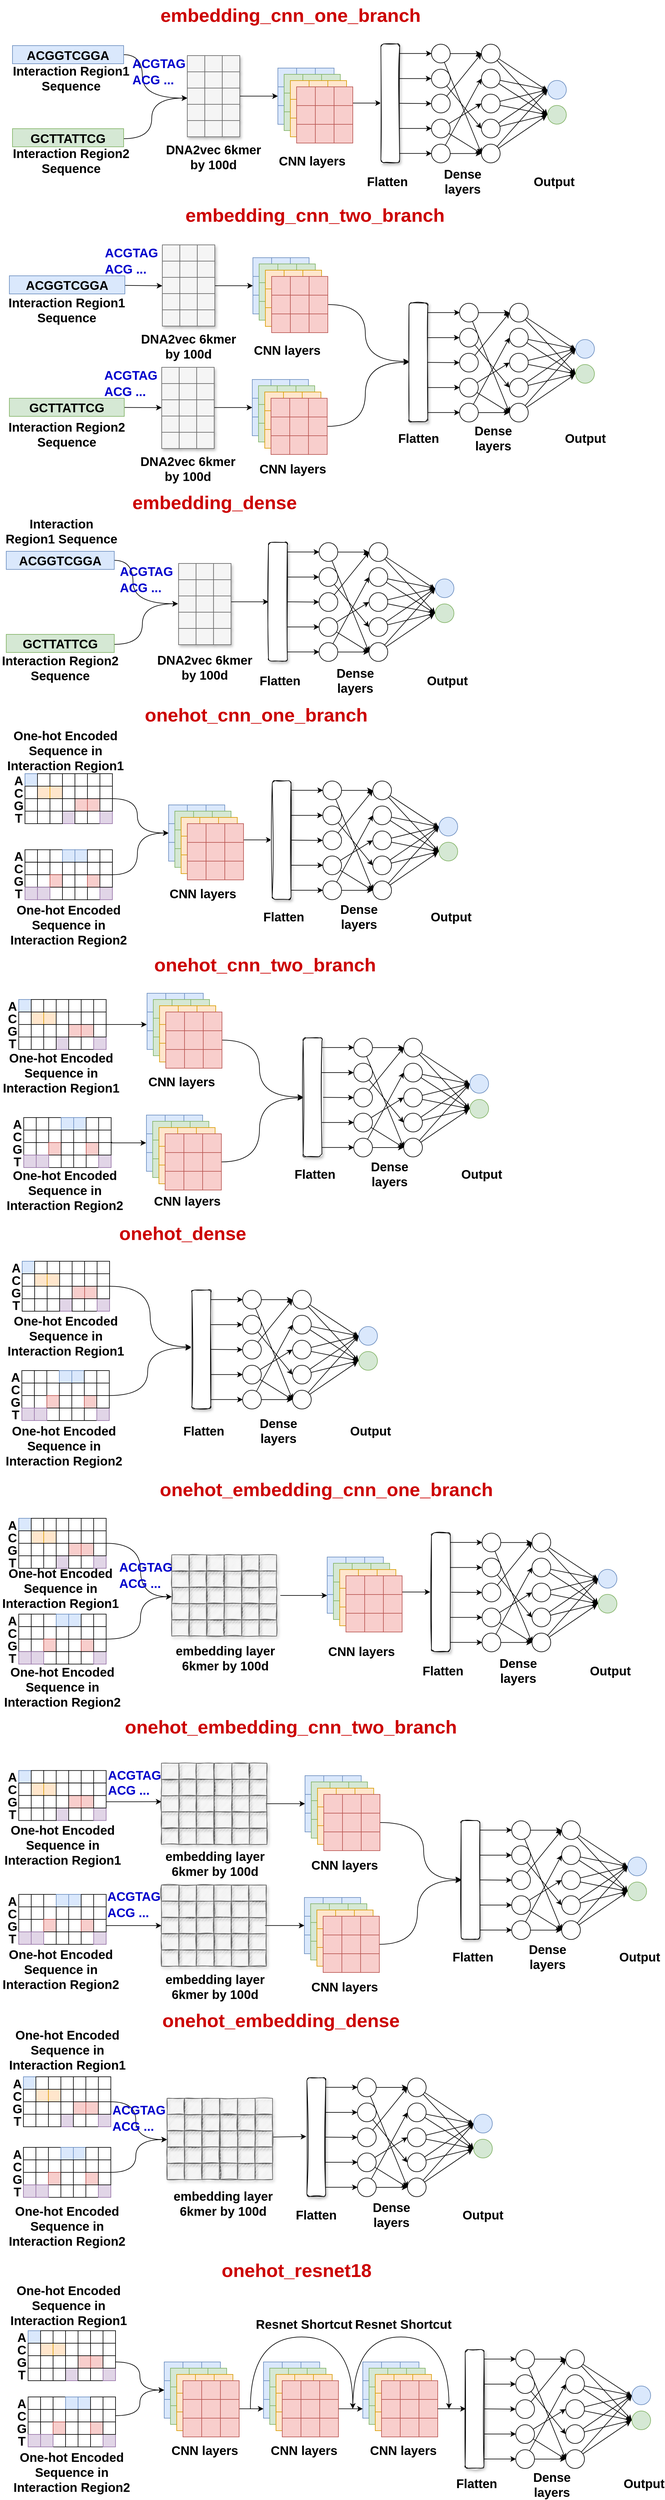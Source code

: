 <mxfile version="14.8.5" type="github">
  <diagram id="9VXw7aCaLRtWzQimCSuJ" name="Page-1">
    <mxGraphModel dx="1422" dy="763" grid="1" gridSize="10" guides="1" tooltips="1" connect="1" arrows="1" fold="1" page="1" pageScale="1" pageWidth="4681" pageHeight="3300" math="0" shadow="0">
      <root>
        <mxCell id="0" />
        <mxCell id="1" parent="0" />
        <mxCell id="cXPkC3EtGzi62W7Gksbs-1" style="edgeStyle=orthogonalEdgeStyle;curved=1;rounded=0;orthogonalLoop=1;jettySize=auto;html=1;entryX=0;entryY=0;entryDx=0;entryDy=0;exitX=1;exitY=0.5;exitDx=0;exitDy=0;fontSize=20;" edge="1" parent="1">
          <mxGeometry relative="1" as="geometry">
            <Array as="points">
              <mxPoint x="228" y="88" />
              <mxPoint x="228" y="157" />
            </Array>
            <mxPoint x="198" y="87.5" as="sourcePoint" />
            <mxPoint x="300" y="157" as="targetPoint" />
          </mxGeometry>
        </mxCell>
        <mxCell id="cXPkC3EtGzi62W7Gksbs-2" style="edgeStyle=orthogonalEdgeStyle;curved=1;rounded=0;orthogonalLoop=1;jettySize=auto;html=1;entryX=0;entryY=0;entryDx=0;entryDy=0;exitX=1;exitY=0.5;exitDx=0;exitDy=0;fontSize=20;" edge="1" parent="1">
          <mxGeometry relative="1" as="geometry">
            <Array as="points">
              <mxPoint x="243" y="222" />
              <mxPoint x="243" y="157" />
            </Array>
            <mxPoint x="198" y="222" as="sourcePoint" />
            <mxPoint x="300" y="157" as="targetPoint" />
          </mxGeometry>
        </mxCell>
        <mxCell id="cXPkC3EtGzi62W7Gksbs-3" value="&lt;div style=&quot;font-size: 20px;&quot;&gt;CNN layers&lt;/div&gt;" style="text;html=1;strokeColor=none;fillColor=none;align=center;verticalAlign=middle;whiteSpace=wrap;rounded=0;fontStyle=1;fontSize=20;" vertex="1" parent="1">
          <mxGeometry x="375" y="247" width="250" height="20" as="geometry" />
        </mxCell>
        <mxCell id="cXPkC3EtGzi62W7Gksbs-4" value="" style="rounded=0;whiteSpace=wrap;html=1;shadow=1;glass=0;sketch=0;fillColor=#f5f5f5;strokeColor=#666666;fontColor=#333333;fontSize=20;" vertex="1" parent="1">
          <mxGeometry x="300" y="89" width="28" height="26" as="geometry" />
        </mxCell>
        <mxCell id="cXPkC3EtGzi62W7Gksbs-5" style="edgeStyle=orthogonalEdgeStyle;rounded=0;orthogonalLoop=1;jettySize=auto;html=1;fontSize=20;" edge="1" parent="1">
          <mxGeometry relative="1" as="geometry">
            <mxPoint x="382" y="153.86" as="sourcePoint" />
            <mxPoint x="445" y="153.86" as="targetPoint" />
            <Array as="points">
              <mxPoint x="445" y="153.86" />
            </Array>
          </mxGeometry>
        </mxCell>
        <mxCell id="cXPkC3EtGzi62W7Gksbs-6" value="DNA2vec 6kmer by 100d" style="text;html=1;strokeColor=none;fillColor=none;align=center;verticalAlign=middle;whiteSpace=wrap;rounded=0;fontStyle=1;fontSize=20;" vertex="1" parent="1">
          <mxGeometry x="262" y="240.75" width="160" height="20" as="geometry" />
        </mxCell>
        <mxCell id="cXPkC3EtGzi62W7Gksbs-7" value="" style="whiteSpace=wrap;html=1;aspect=fixed;fillColor=#dae8fc;strokeColor=#6c8ebf;fontSize=20;" vertex="1" parent="1">
          <mxGeometry x="445" y="109" width="30" height="30" as="geometry" />
        </mxCell>
        <mxCell id="cXPkC3EtGzi62W7Gksbs-8" value="" style="whiteSpace=wrap;html=1;aspect=fixed;fillColor=#dae8fc;strokeColor=#6c8ebf;fontSize=20;" vertex="1" parent="1">
          <mxGeometry x="475" y="109" width="30" height="30" as="geometry" />
        </mxCell>
        <mxCell id="cXPkC3EtGzi62W7Gksbs-9" value="" style="whiteSpace=wrap;html=1;aspect=fixed;fillColor=#dae8fc;strokeColor=#6c8ebf;fontSize=20;" vertex="1" parent="1">
          <mxGeometry x="505" y="109" width="30" height="30" as="geometry" />
        </mxCell>
        <mxCell id="cXPkC3EtGzi62W7Gksbs-10" value="" style="whiteSpace=wrap;html=1;aspect=fixed;fillColor=#dae8fc;strokeColor=#6c8ebf;fontSize=20;" vertex="1" parent="1">
          <mxGeometry x="445" y="139" width="30" height="30" as="geometry" />
        </mxCell>
        <mxCell id="cXPkC3EtGzi62W7Gksbs-11" value="" style="whiteSpace=wrap;html=1;aspect=fixed;fillColor=#dae8fc;strokeColor=#6c8ebf;fontSize=20;" vertex="1" parent="1">
          <mxGeometry x="475" y="139" width="30" height="30" as="geometry" />
        </mxCell>
        <mxCell id="cXPkC3EtGzi62W7Gksbs-12" value="" style="whiteSpace=wrap;html=1;aspect=fixed;fillColor=#dae8fc;strokeColor=#6c8ebf;fontSize=20;" vertex="1" parent="1">
          <mxGeometry x="505" y="139" width="30" height="30" as="geometry" />
        </mxCell>
        <mxCell id="cXPkC3EtGzi62W7Gksbs-13" value="" style="whiteSpace=wrap;html=1;aspect=fixed;fillColor=#dae8fc;strokeColor=#6c8ebf;fontSize=20;" vertex="1" parent="1">
          <mxGeometry x="445" y="169" width="30" height="30" as="geometry" />
        </mxCell>
        <mxCell id="cXPkC3EtGzi62W7Gksbs-14" value="" style="whiteSpace=wrap;html=1;aspect=fixed;fillColor=#dae8fc;strokeColor=#6c8ebf;fontSize=20;" vertex="1" parent="1">
          <mxGeometry x="475" y="169" width="30" height="30" as="geometry" />
        </mxCell>
        <mxCell id="cXPkC3EtGzi62W7Gksbs-15" value="" style="whiteSpace=wrap;html=1;aspect=fixed;fillColor=#dae8fc;strokeColor=#6c8ebf;fontSize=20;" vertex="1" parent="1">
          <mxGeometry x="505" y="169" width="30" height="30" as="geometry" />
        </mxCell>
        <mxCell id="cXPkC3EtGzi62W7Gksbs-16" value="" style="whiteSpace=wrap;html=1;aspect=fixed;fillColor=#d5e8d4;strokeColor=#82b366;fontSize=20;" vertex="1" parent="1">
          <mxGeometry x="455" y="119" width="30" height="30" as="geometry" />
        </mxCell>
        <mxCell id="cXPkC3EtGzi62W7Gksbs-17" value="" style="whiteSpace=wrap;html=1;aspect=fixed;fillColor=#d5e8d4;strokeColor=#82b366;fontSize=20;" vertex="1" parent="1">
          <mxGeometry x="485" y="119" width="30" height="30" as="geometry" />
        </mxCell>
        <mxCell id="cXPkC3EtGzi62W7Gksbs-18" value="" style="whiteSpace=wrap;html=1;aspect=fixed;fillColor=#d5e8d4;strokeColor=#82b366;fontSize=20;" vertex="1" parent="1">
          <mxGeometry x="515" y="119" width="30" height="30" as="geometry" />
        </mxCell>
        <mxCell id="cXPkC3EtGzi62W7Gksbs-19" value="" style="whiteSpace=wrap;html=1;aspect=fixed;fillColor=#d5e8d4;strokeColor=#82b366;fontSize=20;" vertex="1" parent="1">
          <mxGeometry x="455" y="149" width="30" height="30" as="geometry" />
        </mxCell>
        <mxCell id="cXPkC3EtGzi62W7Gksbs-20" value="" style="whiteSpace=wrap;html=1;aspect=fixed;fillColor=#d5e8d4;strokeColor=#82b366;fontSize=20;" vertex="1" parent="1">
          <mxGeometry x="485" y="149" width="30" height="30" as="geometry" />
        </mxCell>
        <mxCell id="cXPkC3EtGzi62W7Gksbs-21" value="" style="whiteSpace=wrap;html=1;aspect=fixed;fillColor=#d5e8d4;strokeColor=#82b366;fontSize=20;" vertex="1" parent="1">
          <mxGeometry x="515" y="149" width="30" height="30" as="geometry" />
        </mxCell>
        <mxCell id="cXPkC3EtGzi62W7Gksbs-22" value="" style="whiteSpace=wrap;html=1;aspect=fixed;fillColor=#d5e8d4;strokeColor=#82b366;fontSize=20;" vertex="1" parent="1">
          <mxGeometry x="455" y="179" width="30" height="30" as="geometry" />
        </mxCell>
        <mxCell id="cXPkC3EtGzi62W7Gksbs-23" value="" style="whiteSpace=wrap;html=1;aspect=fixed;fillColor=#d5e8d4;strokeColor=#82b366;fontSize=20;" vertex="1" parent="1">
          <mxGeometry x="485" y="179" width="30" height="30" as="geometry" />
        </mxCell>
        <mxCell id="cXPkC3EtGzi62W7Gksbs-24" value="" style="whiteSpace=wrap;html=1;aspect=fixed;fillColor=#d5e8d4;strokeColor=#82b366;fontSize=20;" vertex="1" parent="1">
          <mxGeometry x="515" y="179" width="30" height="30" as="geometry" />
        </mxCell>
        <mxCell id="cXPkC3EtGzi62W7Gksbs-25" value="" style="whiteSpace=wrap;html=1;aspect=fixed;fillColor=#ffe6cc;strokeColor=#d79b00;fontSize=20;" vertex="1" parent="1">
          <mxGeometry x="465" y="129" width="30" height="30" as="geometry" />
        </mxCell>
        <mxCell id="cXPkC3EtGzi62W7Gksbs-26" value="" style="whiteSpace=wrap;html=1;aspect=fixed;fillColor=#ffe6cc;strokeColor=#d79b00;fontSize=20;" vertex="1" parent="1">
          <mxGeometry x="495" y="129" width="30" height="30" as="geometry" />
        </mxCell>
        <mxCell id="cXPkC3EtGzi62W7Gksbs-27" value="" style="whiteSpace=wrap;html=1;aspect=fixed;fillColor=#ffe6cc;strokeColor=#d79b00;fontSize=20;" vertex="1" parent="1">
          <mxGeometry x="525" y="129" width="30" height="30" as="geometry" />
        </mxCell>
        <mxCell id="cXPkC3EtGzi62W7Gksbs-28" value="" style="whiteSpace=wrap;html=1;aspect=fixed;fillColor=#ffe6cc;strokeColor=#d79b00;fontSize=20;" vertex="1" parent="1">
          <mxGeometry x="465" y="159" width="30" height="30" as="geometry" />
        </mxCell>
        <mxCell id="cXPkC3EtGzi62W7Gksbs-29" value="" style="whiteSpace=wrap;html=1;aspect=fixed;fillColor=#ffe6cc;strokeColor=#d79b00;fontSize=20;" vertex="1" parent="1">
          <mxGeometry x="495" y="159" width="30" height="30" as="geometry" />
        </mxCell>
        <mxCell id="cXPkC3EtGzi62W7Gksbs-30" value="" style="whiteSpace=wrap;html=1;aspect=fixed;fillColor=#ffe6cc;strokeColor=#d79b00;fontSize=20;" vertex="1" parent="1">
          <mxGeometry x="525" y="159" width="30" height="30" as="geometry" />
        </mxCell>
        <mxCell id="cXPkC3EtGzi62W7Gksbs-31" value="" style="whiteSpace=wrap;html=1;aspect=fixed;fillColor=#ffe6cc;strokeColor=#d79b00;fontSize=20;" vertex="1" parent="1">
          <mxGeometry x="465" y="189" width="30" height="30" as="geometry" />
        </mxCell>
        <mxCell id="cXPkC3EtGzi62W7Gksbs-32" value="" style="whiteSpace=wrap;html=1;aspect=fixed;fillColor=#ffe6cc;strokeColor=#d79b00;fontSize=20;" vertex="1" parent="1">
          <mxGeometry x="495" y="189" width="30" height="30" as="geometry" />
        </mxCell>
        <mxCell id="cXPkC3EtGzi62W7Gksbs-33" value="" style="whiteSpace=wrap;html=1;aspect=fixed;fillColor=#ffe6cc;strokeColor=#d79b00;fontSize=20;" vertex="1" parent="1">
          <mxGeometry x="525" y="189" width="30" height="30" as="geometry" />
        </mxCell>
        <mxCell id="cXPkC3EtGzi62W7Gksbs-34" value="" style="whiteSpace=wrap;html=1;aspect=fixed;fillColor=#f8cecc;strokeColor=#b85450;fontSize=20;" vertex="1" parent="1">
          <mxGeometry x="475" y="139" width="30" height="30" as="geometry" />
        </mxCell>
        <mxCell id="cXPkC3EtGzi62W7Gksbs-35" value="" style="whiteSpace=wrap;html=1;aspect=fixed;fillColor=#f8cecc;strokeColor=#b85450;fontSize=20;" vertex="1" parent="1">
          <mxGeometry x="505" y="139" width="30" height="30" as="geometry" />
        </mxCell>
        <mxCell id="cXPkC3EtGzi62W7Gksbs-36" style="edgeStyle=orthogonalEdgeStyle;rounded=0;orthogonalLoop=1;jettySize=auto;html=1;fontSize=20;" edge="1" parent="1" source="cXPkC3EtGzi62W7Gksbs-37" target="cXPkC3EtGzi62W7Gksbs-98">
          <mxGeometry relative="1" as="geometry">
            <Array as="points">
              <mxPoint x="580" y="165" />
              <mxPoint x="580" y="165" />
            </Array>
          </mxGeometry>
        </mxCell>
        <mxCell id="cXPkC3EtGzi62W7Gksbs-37" value="" style="whiteSpace=wrap;html=1;aspect=fixed;fillColor=#f8cecc;strokeColor=#b85450;fontSize=20;" vertex="1" parent="1">
          <mxGeometry x="535" y="139" width="30" height="30" as="geometry" />
        </mxCell>
        <mxCell id="cXPkC3EtGzi62W7Gksbs-38" value="" style="whiteSpace=wrap;html=1;aspect=fixed;fillColor=#f8cecc;strokeColor=#b85450;fontSize=20;" vertex="1" parent="1">
          <mxGeometry x="475" y="169" width="30" height="30" as="geometry" />
        </mxCell>
        <mxCell id="cXPkC3EtGzi62W7Gksbs-39" value="" style="whiteSpace=wrap;html=1;aspect=fixed;fillColor=#f8cecc;strokeColor=#b85450;fontSize=20;" vertex="1" parent="1">
          <mxGeometry x="505" y="169" width="30" height="30" as="geometry" />
        </mxCell>
        <mxCell id="cXPkC3EtGzi62W7Gksbs-40" value="" style="whiteSpace=wrap;html=1;aspect=fixed;fillColor=#f8cecc;strokeColor=#b85450;fontSize=20;" vertex="1" parent="1">
          <mxGeometry x="535" y="169" width="30" height="30" as="geometry" />
        </mxCell>
        <mxCell id="cXPkC3EtGzi62W7Gksbs-41" value="" style="whiteSpace=wrap;html=1;aspect=fixed;fillColor=#f8cecc;strokeColor=#b85450;fontSize=20;" vertex="1" parent="1">
          <mxGeometry x="475" y="199" width="30" height="30" as="geometry" />
        </mxCell>
        <mxCell id="cXPkC3EtGzi62W7Gksbs-42" value="" style="whiteSpace=wrap;html=1;aspect=fixed;fillColor=#f8cecc;strokeColor=#b85450;fontSize=20;" vertex="1" parent="1">
          <mxGeometry x="505" y="199" width="30" height="30" as="geometry" />
        </mxCell>
        <mxCell id="cXPkC3EtGzi62W7Gksbs-43" value="" style="whiteSpace=wrap;html=1;aspect=fixed;fillColor=#f8cecc;strokeColor=#b85450;fontSize=20;" vertex="1" parent="1">
          <mxGeometry x="535" y="199" width="30" height="30" as="geometry" />
        </mxCell>
        <mxCell id="cXPkC3EtGzi62W7Gksbs-44" value="" style="rounded=0;whiteSpace=wrap;html=1;shadow=1;glass=0;sketch=0;fillColor=#f5f5f5;strokeColor=#666666;fontColor=#333333;fontSize=20;" vertex="1" parent="1">
          <mxGeometry x="328" y="89" width="28" height="26" as="geometry" />
        </mxCell>
        <mxCell id="cXPkC3EtGzi62W7Gksbs-45" value="" style="rounded=0;whiteSpace=wrap;html=1;shadow=1;glass=0;sketch=0;fillColor=#f5f5f5;strokeColor=#666666;fontColor=#333333;fontSize=20;" vertex="1" parent="1">
          <mxGeometry x="356" y="89" width="28" height="26" as="geometry" />
        </mxCell>
        <mxCell id="cXPkC3EtGzi62W7Gksbs-46" value="" style="rounded=0;whiteSpace=wrap;html=1;shadow=1;glass=0;sketch=0;fillColor=#f5f5f5;strokeColor=#666666;fontColor=#333333;fontSize=20;" vertex="1" parent="1">
          <mxGeometry x="300" y="115" width="28" height="26" as="geometry" />
        </mxCell>
        <mxCell id="cXPkC3EtGzi62W7Gksbs-47" value="" style="rounded=0;whiteSpace=wrap;html=1;shadow=1;glass=0;sketch=0;fillColor=#f5f5f5;strokeColor=#666666;fontColor=#333333;fontSize=20;" vertex="1" parent="1">
          <mxGeometry x="328" y="115" width="28" height="26" as="geometry" />
        </mxCell>
        <mxCell id="cXPkC3EtGzi62W7Gksbs-48" value="" style="rounded=0;whiteSpace=wrap;html=1;shadow=1;glass=0;sketch=0;fillColor=#f5f5f5;strokeColor=#666666;fontColor=#333333;fontSize=20;" vertex="1" parent="1">
          <mxGeometry x="356" y="115" width="28" height="26" as="geometry" />
        </mxCell>
        <mxCell id="cXPkC3EtGzi62W7Gksbs-49" value="" style="rounded=0;whiteSpace=wrap;html=1;shadow=1;glass=0;sketch=0;fillColor=#f5f5f5;strokeColor=#666666;fontColor=#333333;fontSize=20;" vertex="1" parent="1">
          <mxGeometry x="300" y="141" width="28" height="26" as="geometry" />
        </mxCell>
        <mxCell id="cXPkC3EtGzi62W7Gksbs-50" value="" style="rounded=0;whiteSpace=wrap;html=1;shadow=1;glass=0;sketch=0;fillColor=#f5f5f5;strokeColor=#666666;fontColor=#333333;fontSize=20;" vertex="1" parent="1">
          <mxGeometry x="328" y="141" width="28" height="26" as="geometry" />
        </mxCell>
        <mxCell id="cXPkC3EtGzi62W7Gksbs-51" value="" style="rounded=0;whiteSpace=wrap;html=1;shadow=1;glass=0;sketch=0;fillColor=#f5f5f5;strokeColor=#666666;fontColor=#333333;fontSize=20;" vertex="1" parent="1">
          <mxGeometry x="356" y="141" width="28" height="26" as="geometry" />
        </mxCell>
        <mxCell id="cXPkC3EtGzi62W7Gksbs-52" value="" style="rounded=0;whiteSpace=wrap;html=1;shadow=1;glass=0;sketch=0;fillColor=#f5f5f5;strokeColor=#666666;fontColor=#333333;fontSize=20;" vertex="1" parent="1">
          <mxGeometry x="300" y="167" width="28" height="26" as="geometry" />
        </mxCell>
        <mxCell id="cXPkC3EtGzi62W7Gksbs-53" value="" style="rounded=0;whiteSpace=wrap;html=1;shadow=1;glass=0;sketch=0;fillColor=#f5f5f5;strokeColor=#666666;fontColor=#333333;fontSize=20;" vertex="1" parent="1">
          <mxGeometry x="328" y="167" width="28" height="26" as="geometry" />
        </mxCell>
        <mxCell id="cXPkC3EtGzi62W7Gksbs-54" value="" style="rounded=0;whiteSpace=wrap;html=1;shadow=1;glass=0;sketch=0;fillColor=#f5f5f5;strokeColor=#666666;fontColor=#333333;fontSize=20;" vertex="1" parent="1">
          <mxGeometry x="356" y="167" width="28" height="26" as="geometry" />
        </mxCell>
        <mxCell id="cXPkC3EtGzi62W7Gksbs-55" value="" style="rounded=0;whiteSpace=wrap;html=1;shadow=1;glass=0;sketch=0;fillColor=#f5f5f5;strokeColor=#666666;fontColor=#333333;fontSize=20;" vertex="1" parent="1">
          <mxGeometry x="300" y="193" width="28" height="26" as="geometry" />
        </mxCell>
        <mxCell id="cXPkC3EtGzi62W7Gksbs-56" value="" style="rounded=0;whiteSpace=wrap;html=1;shadow=1;glass=0;sketch=0;fillColor=#f5f5f5;strokeColor=#666666;fontColor=#333333;fontSize=20;" vertex="1" parent="1">
          <mxGeometry x="328" y="193" width="28" height="26" as="geometry" />
        </mxCell>
        <mxCell id="cXPkC3EtGzi62W7Gksbs-57" value="" style="rounded=0;whiteSpace=wrap;html=1;shadow=1;glass=0;sketch=0;fillColor=#f5f5f5;strokeColor=#666666;fontColor=#333333;fontSize=20;" vertex="1" parent="1">
          <mxGeometry x="356" y="193" width="28" height="26" as="geometry" />
        </mxCell>
        <mxCell id="cXPkC3EtGzi62W7Gksbs-58" value="&lt;div style=&quot;font-size: 20px;&quot;&gt;&lt;b style=&quot;font-size: 20px;&quot;&gt;ACGGTCGGA&lt;/b&gt;&lt;/div&gt;" style="text;html=1;strokeColor=#6c8ebf;fillColor=#dae8fc;align=center;verticalAlign=middle;whiteSpace=wrap;rounded=0;fontSize=20;" vertex="1" parent="1">
          <mxGeometry x="20" y="73" width="178" height="29" as="geometry" />
        </mxCell>
        <mxCell id="cXPkC3EtGzi62W7Gksbs-59" value="&lt;b style=&quot;font-size: 20px;&quot;&gt;GCTTATTCG&lt;/b&gt;" style="text;html=1;strokeColor=#82b366;fillColor=#d5e8d4;align=center;verticalAlign=middle;whiteSpace=wrap;rounded=0;fontSize=20;" vertex="1" parent="1">
          <mxGeometry x="20" y="206" width="178" height="29" as="geometry" />
        </mxCell>
        <mxCell id="cXPkC3EtGzi62W7Gksbs-60" value="&lt;b style=&quot;font-size: 20px;&quot;&gt;&lt;font style=&quot;font-size: 20px;&quot; color=&quot;#0000CC&quot;&gt;ACGTAG&lt;/font&gt;&lt;/b&gt;" style="text;whiteSpace=wrap;html=1;fontSize=20;" vertex="1" parent="1">
          <mxGeometry x="210" y="83" width="70" height="30" as="geometry" />
        </mxCell>
        <mxCell id="cXPkC3EtGzi62W7Gksbs-61" value="&lt;b style=&quot;font-size: 20px;&quot;&gt;&lt;font style=&quot;font-size: 20px;&quot; color=&quot;#0000CC&quot;&gt;ACG ...&lt;/font&gt;&lt;/b&gt;" style="text;whiteSpace=wrap;html=1;fontSize=20;" vertex="1" parent="1">
          <mxGeometry x="210" y="109" width="70" height="30" as="geometry" />
        </mxCell>
        <mxCell id="cXPkC3EtGzi62W7Gksbs-62" value="&lt;b style=&quot;font-size: 20px;&quot;&gt;Interaction Region1 Sequence&lt;/b&gt;" style="text;html=1;strokeColor=none;fillColor=none;align=center;verticalAlign=middle;whiteSpace=wrap;rounded=0;fontSize=20;" vertex="1" parent="1">
          <mxGeometry y="115" width="228" height="20" as="geometry" />
        </mxCell>
        <mxCell id="cXPkC3EtGzi62W7Gksbs-63" value="Interaction Region2 Sequence" style="text;html=1;strokeColor=none;fillColor=none;align=center;verticalAlign=middle;whiteSpace=wrap;rounded=0;fontStyle=1;fontSize=20;" vertex="1" parent="1">
          <mxGeometry y="247" width="228" height="20" as="geometry" />
        </mxCell>
        <mxCell id="cXPkC3EtGzi62W7Gksbs-64" value="Dense layers" style="text;html=1;strokeColor=none;fillColor=none;align=center;verticalAlign=middle;whiteSpace=wrap;rounded=0;fontStyle=1;fontSize=20;" vertex="1" parent="1">
          <mxGeometry x="695.5" y="280" width="90" height="20" as="geometry" />
        </mxCell>
        <mxCell id="cXPkC3EtGzi62W7Gksbs-65" value="Flatten" style="text;html=1;strokeColor=none;fillColor=none;align=center;verticalAlign=middle;whiteSpace=wrap;rounded=0;fontStyle=1;fontSize=20;" vertex="1" parent="1">
          <mxGeometry x="610" y="280" width="21" height="20" as="geometry" />
        </mxCell>
        <mxCell id="cXPkC3EtGzi62W7Gksbs-66" style="edgeStyle=none;rounded=1;jumpSize=20;orthogonalLoop=1;jettySize=auto;html=1;entryX=0;entryY=0.5;entryDx=0;entryDy=0;strokeWidth=1;fontSize=20;" edge="1" parent="1" source="cXPkC3EtGzi62W7Gksbs-68" target="cXPkC3EtGzi62W7Gksbs-93">
          <mxGeometry relative="1" as="geometry" />
        </mxCell>
        <mxCell id="cXPkC3EtGzi62W7Gksbs-67" style="edgeStyle=none;rounded=0;orthogonalLoop=1;jettySize=auto;html=1;entryX=0;entryY=0.5;entryDx=0;entryDy=0;fontSize=20;" edge="1" parent="1" source="cXPkC3EtGzi62W7Gksbs-68" target="cXPkC3EtGzi62W7Gksbs-81">
          <mxGeometry relative="1" as="geometry" />
        </mxCell>
        <mxCell id="cXPkC3EtGzi62W7Gksbs-68" value="" style="ellipse;whiteSpace=wrap;html=1;aspect=fixed;fontSize=20;" vertex="1" parent="1">
          <mxGeometry x="691" y="70.75" width="30" height="30" as="geometry" />
        </mxCell>
        <mxCell id="cXPkC3EtGzi62W7Gksbs-69" style="edgeStyle=none;rounded=1;jumpSize=20;orthogonalLoop=1;jettySize=auto;html=1;entryX=0;entryY=0.5;entryDx=0;entryDy=0;strokeWidth=1;fontSize=20;" edge="1" parent="1" source="cXPkC3EtGzi62W7Gksbs-70" target="cXPkC3EtGzi62W7Gksbs-90">
          <mxGeometry relative="1" as="geometry" />
        </mxCell>
        <mxCell id="cXPkC3EtGzi62W7Gksbs-70" value="" style="ellipse;whiteSpace=wrap;html=1;aspect=fixed;fontSize=20;" vertex="1" parent="1">
          <mxGeometry x="691" y="110.75" width="30" height="30" as="geometry" />
        </mxCell>
        <mxCell id="cXPkC3EtGzi62W7Gksbs-71" style="edgeStyle=none;rounded=1;jumpSize=20;orthogonalLoop=1;jettySize=auto;html=1;entryX=0;entryY=0.5;entryDx=0;entryDy=0;strokeWidth=1;fontSize=20;" edge="1" parent="1" source="cXPkC3EtGzi62W7Gksbs-72" target="cXPkC3EtGzi62W7Gksbs-81">
          <mxGeometry relative="1" as="geometry" />
        </mxCell>
        <mxCell id="cXPkC3EtGzi62W7Gksbs-72" value="" style="ellipse;whiteSpace=wrap;html=1;aspect=fixed;fontSize=20;" vertex="1" parent="1">
          <mxGeometry x="691" y="150.75" width="30" height="30" as="geometry" />
        </mxCell>
        <mxCell id="cXPkC3EtGzi62W7Gksbs-73" style="edgeStyle=none;rounded=0;orthogonalLoop=1;jettySize=auto;html=1;entryX=0;entryY=0.5;entryDx=0;entryDy=0;fontSize=20;" edge="1" parent="1" source="cXPkC3EtGzi62W7Gksbs-75" target="cXPkC3EtGzi62W7Gksbs-87">
          <mxGeometry relative="1" as="geometry" />
        </mxCell>
        <mxCell id="cXPkC3EtGzi62W7Gksbs-74" style="edgeStyle=none;rounded=0;orthogonalLoop=1;jettySize=auto;html=1;entryX=0;entryY=0.5;entryDx=0;entryDy=0;fontSize=20;" edge="1" parent="1" source="cXPkC3EtGzi62W7Gksbs-75" target="cXPkC3EtGzi62W7Gksbs-93">
          <mxGeometry relative="1" as="geometry" />
        </mxCell>
        <mxCell id="cXPkC3EtGzi62W7Gksbs-75" value="" style="ellipse;whiteSpace=wrap;html=1;aspect=fixed;fontSize=20;" vertex="1" parent="1">
          <mxGeometry x="691" y="190.75" width="30" height="30" as="geometry" />
        </mxCell>
        <mxCell id="cXPkC3EtGzi62W7Gksbs-76" style="edgeStyle=none;rounded=1;jumpSize=20;orthogonalLoop=1;jettySize=auto;html=1;entryX=0;entryY=0.5;entryDx=0;entryDy=0;strokeWidth=1;fontSize=20;" edge="1" parent="1" source="cXPkC3EtGzi62W7Gksbs-78" target="cXPkC3EtGzi62W7Gksbs-84">
          <mxGeometry relative="1" as="geometry" />
        </mxCell>
        <mxCell id="cXPkC3EtGzi62W7Gksbs-77" style="edgeStyle=none;rounded=1;jumpSize=20;orthogonalLoop=1;jettySize=auto;html=1;entryX=0;entryY=0.5;entryDx=0;entryDy=0;strokeWidth=1;fontSize=20;" edge="1" parent="1" source="cXPkC3EtGzi62W7Gksbs-78" target="cXPkC3EtGzi62W7Gksbs-93">
          <mxGeometry relative="1" as="geometry" />
        </mxCell>
        <mxCell id="cXPkC3EtGzi62W7Gksbs-78" value="" style="ellipse;whiteSpace=wrap;html=1;aspect=fixed;fontSize=20;" vertex="1" parent="1">
          <mxGeometry x="691" y="230.75" width="30" height="30" as="geometry" />
        </mxCell>
        <mxCell id="cXPkC3EtGzi62W7Gksbs-79" style="edgeStyle=none;rounded=1;jumpSize=20;orthogonalLoop=1;jettySize=auto;html=1;entryX=0;entryY=0.5;entryDx=0;entryDy=0;strokeWidth=1;fontSize=20;" edge="1" parent="1" source="cXPkC3EtGzi62W7Gksbs-81" target="cXPkC3EtGzi62W7Gksbs-96">
          <mxGeometry relative="1" as="geometry" />
        </mxCell>
        <mxCell id="cXPkC3EtGzi62W7Gksbs-80" style="edgeStyle=none;rounded=1;jumpSize=20;orthogonalLoop=1;jettySize=auto;html=1;strokeWidth=1;entryX=-0.001;entryY=0.557;entryDx=0;entryDy=0;entryPerimeter=0;fontSize=20;" edge="1" parent="1" source="cXPkC3EtGzi62W7Gksbs-81" target="cXPkC3EtGzi62W7Gksbs-95">
          <mxGeometry relative="1" as="geometry">
            <mxPoint x="871" y="165.75" as="targetPoint" />
          </mxGeometry>
        </mxCell>
        <mxCell id="cXPkC3EtGzi62W7Gksbs-81" value="" style="ellipse;whiteSpace=wrap;html=1;aspect=fixed;fontSize=20;" vertex="1" parent="1">
          <mxGeometry x="771" y="70.75" width="30" height="30" as="geometry" />
        </mxCell>
        <mxCell id="cXPkC3EtGzi62W7Gksbs-82" style="edgeStyle=none;rounded=1;jumpSize=20;orthogonalLoop=1;jettySize=auto;html=1;entryX=0;entryY=0.5;entryDx=0;entryDy=0;strokeWidth=1;fontSize=20;" edge="1" parent="1" source="cXPkC3EtGzi62W7Gksbs-84" target="cXPkC3EtGzi62W7Gksbs-95">
          <mxGeometry relative="1" as="geometry" />
        </mxCell>
        <mxCell id="cXPkC3EtGzi62W7Gksbs-83" style="edgeStyle=none;rounded=1;jumpSize=20;orthogonalLoop=1;jettySize=auto;html=1;strokeWidth=1;entryX=-0.057;entryY=0.483;entryDx=0;entryDy=0;entryPerimeter=0;fontSize=20;" edge="1" parent="1" source="cXPkC3EtGzi62W7Gksbs-84" target="cXPkC3EtGzi62W7Gksbs-96">
          <mxGeometry relative="1" as="geometry">
            <mxPoint x="881" y="205.75" as="targetPoint" />
          </mxGeometry>
        </mxCell>
        <mxCell id="cXPkC3EtGzi62W7Gksbs-84" value="" style="ellipse;whiteSpace=wrap;html=1;aspect=fixed;fontSize=20;" vertex="1" parent="1">
          <mxGeometry x="771" y="110.75" width="30" height="30" as="geometry" />
        </mxCell>
        <mxCell id="cXPkC3EtGzi62W7Gksbs-85" style="edgeStyle=none;rounded=1;jumpSize=20;orthogonalLoop=1;jettySize=auto;html=1;entryX=0;entryY=0.5;entryDx=0;entryDy=0;strokeWidth=1;fontSize=20;" edge="1" parent="1" source="cXPkC3EtGzi62W7Gksbs-87" target="cXPkC3EtGzi62W7Gksbs-96">
          <mxGeometry relative="1" as="geometry" />
        </mxCell>
        <mxCell id="cXPkC3EtGzi62W7Gksbs-86" style="edgeStyle=none;rounded=1;jumpSize=20;orthogonalLoop=1;jettySize=auto;html=1;strokeWidth=1;entryX=0;entryY=0.5;entryDx=0;entryDy=0;fontSize=20;" edge="1" parent="1" source="cXPkC3EtGzi62W7Gksbs-87" target="cXPkC3EtGzi62W7Gksbs-95">
          <mxGeometry relative="1" as="geometry">
            <mxPoint x="881" y="165.75" as="targetPoint" />
          </mxGeometry>
        </mxCell>
        <mxCell id="cXPkC3EtGzi62W7Gksbs-87" value="" style="ellipse;whiteSpace=wrap;html=1;aspect=fixed;fontSize=20;" vertex="1" parent="1">
          <mxGeometry x="771" y="150.75" width="30" height="30" as="geometry" />
        </mxCell>
        <mxCell id="cXPkC3EtGzi62W7Gksbs-88" style="edgeStyle=none;rounded=1;jumpSize=20;orthogonalLoop=1;jettySize=auto;html=1;entryX=0;entryY=0.5;entryDx=0;entryDy=0;strokeWidth=1;fontSize=20;" edge="1" parent="1" source="cXPkC3EtGzi62W7Gksbs-90" target="cXPkC3EtGzi62W7Gksbs-95">
          <mxGeometry relative="1" as="geometry" />
        </mxCell>
        <mxCell id="cXPkC3EtGzi62W7Gksbs-89" style="edgeStyle=none;rounded=1;jumpSize=20;orthogonalLoop=1;jettySize=auto;html=1;strokeWidth=1;entryX=0;entryY=0.5;entryDx=0;entryDy=0;fontSize=20;" edge="1" parent="1" source="cXPkC3EtGzi62W7Gksbs-90" target="cXPkC3EtGzi62W7Gksbs-96">
          <mxGeometry relative="1" as="geometry">
            <mxPoint x="871" y="205.75" as="targetPoint" />
          </mxGeometry>
        </mxCell>
        <mxCell id="cXPkC3EtGzi62W7Gksbs-90" value="" style="ellipse;whiteSpace=wrap;html=1;aspect=fixed;fontSize=20;" vertex="1" parent="1">
          <mxGeometry x="771" y="190.75" width="30" height="30" as="geometry" />
        </mxCell>
        <mxCell id="cXPkC3EtGzi62W7Gksbs-91" style="edgeStyle=none;rounded=1;jumpSize=20;orthogonalLoop=1;jettySize=auto;html=1;strokeWidth=1;entryX=-0.05;entryY=0.538;entryDx=0;entryDy=0;entryPerimeter=0;fontSize=20;" edge="1" parent="1" source="cXPkC3EtGzi62W7Gksbs-93" target="cXPkC3EtGzi62W7Gksbs-96">
          <mxGeometry relative="1" as="geometry">
            <mxPoint x="881" y="205.75" as="targetPoint" />
          </mxGeometry>
        </mxCell>
        <mxCell id="cXPkC3EtGzi62W7Gksbs-92" style="edgeStyle=none;rounded=1;jumpSize=20;orthogonalLoop=1;jettySize=auto;html=1;strokeWidth=1;entryX=0;entryY=0.5;entryDx=0;entryDy=0;fontSize=20;" edge="1" parent="1" source="cXPkC3EtGzi62W7Gksbs-93" target="cXPkC3EtGzi62W7Gksbs-95">
          <mxGeometry relative="1" as="geometry">
            <mxPoint x="871" y="165.75" as="targetPoint" />
          </mxGeometry>
        </mxCell>
        <mxCell id="cXPkC3EtGzi62W7Gksbs-93" value="" style="ellipse;whiteSpace=wrap;html=1;aspect=fixed;fontSize=20;" vertex="1" parent="1">
          <mxGeometry x="771" y="230.75" width="30" height="30" as="geometry" />
        </mxCell>
        <mxCell id="cXPkC3EtGzi62W7Gksbs-94" value="&lt;div style=&quot;font-size: 20px;&quot;&gt;Output&lt;/div&gt;" style="text;html=1;strokeColor=none;fillColor=none;align=center;verticalAlign=middle;whiteSpace=wrap;rounded=0;fontStyle=1;fontSize=20;" vertex="1" parent="1">
          <mxGeometry x="876.25" y="280" width="22.5" height="20" as="geometry" />
        </mxCell>
        <mxCell id="cXPkC3EtGzi62W7Gksbs-95" value="" style="ellipse;whiteSpace=wrap;html=1;aspect=fixed;fillColor=#dae8fc;strokeColor=#6c8ebf;fontSize=20;" vertex="1" parent="1">
          <mxGeometry x="877" y="128.75" width="30" height="30" as="geometry" />
        </mxCell>
        <mxCell id="cXPkC3EtGzi62W7Gksbs-96" value="" style="ellipse;whiteSpace=wrap;html=1;aspect=fixed;fillColor=#d5e8d4;strokeColor=#82b366;fontSize=20;" vertex="1" parent="1">
          <mxGeometry x="877" y="168.75" width="30" height="30" as="geometry" />
        </mxCell>
        <mxCell id="cXPkC3EtGzi62W7Gksbs-97" style="rounded=0;orthogonalLoop=1;jettySize=auto;html=1;entryX=0;entryY=0.5;entryDx=0;entryDy=0;fontSize=20;" edge="1" parent="1" source="cXPkC3EtGzi62W7Gksbs-98">
          <mxGeometry relative="1" as="geometry">
            <mxPoint x="691.0" y="165.75" as="targetPoint" />
          </mxGeometry>
        </mxCell>
        <mxCell id="cXPkC3EtGzi62W7Gksbs-98" value="" style="rounded=1;whiteSpace=wrap;html=1;shadow=1;glass=0;sketch=1;fontSize=20;" vertex="1" parent="1">
          <mxGeometry x="610" y="70.25" width="30" height="190" as="geometry" />
        </mxCell>
        <mxCell id="cXPkC3EtGzi62W7Gksbs-99" value="" style="endArrow=classic;html=1;entryX=0;entryY=0.5;entryDx=0;entryDy=0;exitX=0.989;exitY=0.292;exitDx=0;exitDy=0;exitPerimeter=0;fontSize=20;" edge="1" parent="1" source="cXPkC3EtGzi62W7Gksbs-98">
          <mxGeometry width="50" height="50" relative="1" as="geometry">
            <mxPoint x="641" y="178.75" as="sourcePoint" />
            <mxPoint x="691.0" y="125.75" as="targetPoint" />
          </mxGeometry>
        </mxCell>
        <mxCell id="cXPkC3EtGzi62W7Gksbs-100" value="" style="endArrow=classic;html=1;entryX=0;entryY=0.5;entryDx=0;entryDy=0;exitX=0.989;exitY=0.292;exitDx=0;exitDy=0;exitPerimeter=0;fontSize=20;" edge="1" parent="1">
          <mxGeometry width="50" height="50" relative="1" as="geometry">
            <mxPoint x="640" y="85.65" as="sourcePoint" />
            <mxPoint x="691.33" y="85.67" as="targetPoint" />
          </mxGeometry>
        </mxCell>
        <mxCell id="cXPkC3EtGzi62W7Gksbs-101" value="" style="endArrow=classic;html=1;entryX=0;entryY=0.5;entryDx=0;entryDy=0;exitX=0.989;exitY=0.292;exitDx=0;exitDy=0;exitPerimeter=0;fontSize=20;" edge="1" parent="1">
          <mxGeometry width="50" height="50" relative="1" as="geometry">
            <mxPoint x="640" y="205.65" as="sourcePoint" />
            <mxPoint x="691.33" y="205.67" as="targetPoint" />
          </mxGeometry>
        </mxCell>
        <mxCell id="cXPkC3EtGzi62W7Gksbs-102" value="" style="endArrow=classic;html=1;entryX=0;entryY=0.5;entryDx=0;entryDy=0;exitX=0.989;exitY=0.292;exitDx=0;exitDy=0;exitPerimeter=0;fontSize=20;" edge="1" parent="1">
          <mxGeometry width="50" height="50" relative="1" as="geometry">
            <mxPoint x="640" y="245.65" as="sourcePoint" />
            <mxPoint x="691.33" y="245.67" as="targetPoint" />
          </mxGeometry>
        </mxCell>
        <mxCell id="cXPkC3EtGzi62W7Gksbs-103" value="&lt;font color=&quot;#CC0000&quot;&gt;embedding_cnn_one_branch&lt;/font&gt;" style="text;whiteSpace=wrap;html=1;fontSize=30;fontStyle=1;fontColor=#006600;" vertex="1" parent="1">
          <mxGeometry x="255" width="310" height="40" as="geometry" />
        </mxCell>
        <mxCell id="cXPkC3EtGzi62W7Gksbs-104" style="edgeStyle=none;rounded=0;orthogonalLoop=1;jettySize=auto;html=1;entryX=0;entryY=0.5;entryDx=0;entryDy=0;fontStyle=1;fontSize=20;" edge="1" parent="1" source="cXPkC3EtGzi62W7Gksbs-105">
          <mxGeometry relative="1" as="geometry">
            <mxPoint x="260" y="457.5" as="targetPoint" />
          </mxGeometry>
        </mxCell>
        <mxCell id="cXPkC3EtGzi62W7Gksbs-105" value="&lt;div style=&quot;font-size: 20px;&quot;&gt;ACGGTCGGA&lt;/div&gt;" style="text;html=1;strokeColor=#6c8ebf;fillColor=#dae8fc;align=center;verticalAlign=middle;whiteSpace=wrap;rounded=0;fontStyle=1;fontSize=20;" vertex="1" parent="1">
          <mxGeometry x="15" y="441.5" width="185" height="29" as="geometry" />
        </mxCell>
        <mxCell id="cXPkC3EtGzi62W7Gksbs-106" style="edgeStyle=none;rounded=0;orthogonalLoop=1;jettySize=auto;html=1;entryX=0;entryY=0.5;entryDx=0;entryDy=0;fontStyle=1;fontSize=20;" edge="1" parent="1">
          <mxGeometry relative="1" as="geometry">
            <mxPoint x="199" y="652.227" as="sourcePoint" />
            <mxPoint x="259" y="652.5" as="targetPoint" />
          </mxGeometry>
        </mxCell>
        <mxCell id="cXPkC3EtGzi62W7Gksbs-107" value="GCTTATTCG" style="text;html=1;strokeColor=#82b366;fillColor=#d5e8d4;align=center;verticalAlign=middle;whiteSpace=wrap;rounded=0;fontStyle=1;fontSize=20;" vertex="1" parent="1">
          <mxGeometry x="15" y="637.5" width="184" height="29" as="geometry" />
        </mxCell>
        <mxCell id="cXPkC3EtGzi62W7Gksbs-108" style="edgeStyle=orthogonalEdgeStyle;rounded=0;orthogonalLoop=1;jettySize=auto;html=1;fontStyle=1;fontSize=20;" edge="1" parent="1">
          <mxGeometry relative="1" as="geometry">
            <mxPoint x="342" y="457.4" as="sourcePoint" />
            <mxPoint x="405" y="457.36" as="targetPoint" />
            <Array as="points">
              <mxPoint x="405" y="457.36" />
            </Array>
          </mxGeometry>
        </mxCell>
        <mxCell id="cXPkC3EtGzi62W7Gksbs-109" value="" style="whiteSpace=wrap;html=1;aspect=fixed;fillColor=#dae8fc;strokeColor=#6c8ebf;fontStyle=1;fontSize=20;" vertex="1" parent="1">
          <mxGeometry x="405" y="412.5" width="30" height="30" as="geometry" />
        </mxCell>
        <mxCell id="cXPkC3EtGzi62W7Gksbs-110" value="" style="whiteSpace=wrap;html=1;aspect=fixed;fillColor=#dae8fc;strokeColor=#6c8ebf;fontStyle=1;fontSize=20;" vertex="1" parent="1">
          <mxGeometry x="435" y="412.5" width="30" height="30" as="geometry" />
        </mxCell>
        <mxCell id="cXPkC3EtGzi62W7Gksbs-111" value="" style="whiteSpace=wrap;html=1;aspect=fixed;fillColor=#dae8fc;strokeColor=#6c8ebf;fontStyle=1;fontSize=20;" vertex="1" parent="1">
          <mxGeometry x="465" y="412.5" width="30" height="30" as="geometry" />
        </mxCell>
        <mxCell id="cXPkC3EtGzi62W7Gksbs-112" value="" style="whiteSpace=wrap;html=1;aspect=fixed;fillColor=#dae8fc;strokeColor=#6c8ebf;fontStyle=1;fontSize=20;" vertex="1" parent="1">
          <mxGeometry x="405" y="442.5" width="30" height="30" as="geometry" />
        </mxCell>
        <mxCell id="cXPkC3EtGzi62W7Gksbs-113" value="" style="whiteSpace=wrap;html=1;aspect=fixed;fillColor=#dae8fc;strokeColor=#6c8ebf;fontStyle=1;fontSize=20;" vertex="1" parent="1">
          <mxGeometry x="435" y="442.5" width="30" height="30" as="geometry" />
        </mxCell>
        <mxCell id="cXPkC3EtGzi62W7Gksbs-114" value="" style="whiteSpace=wrap;html=1;aspect=fixed;fillColor=#dae8fc;strokeColor=#6c8ebf;fontStyle=1;fontSize=20;" vertex="1" parent="1">
          <mxGeometry x="465" y="442.5" width="30" height="30" as="geometry" />
        </mxCell>
        <mxCell id="cXPkC3EtGzi62W7Gksbs-115" value="" style="whiteSpace=wrap;html=1;aspect=fixed;fillColor=#dae8fc;strokeColor=#6c8ebf;fontStyle=1;fontSize=20;" vertex="1" parent="1">
          <mxGeometry x="405" y="472.5" width="30" height="30" as="geometry" />
        </mxCell>
        <mxCell id="cXPkC3EtGzi62W7Gksbs-116" value="" style="whiteSpace=wrap;html=1;aspect=fixed;fillColor=#dae8fc;strokeColor=#6c8ebf;fontStyle=1;fontSize=20;" vertex="1" parent="1">
          <mxGeometry x="435" y="472.5" width="30" height="30" as="geometry" />
        </mxCell>
        <mxCell id="cXPkC3EtGzi62W7Gksbs-117" value="" style="whiteSpace=wrap;html=1;aspect=fixed;fillColor=#dae8fc;strokeColor=#6c8ebf;fontStyle=1;fontSize=20;" vertex="1" parent="1">
          <mxGeometry x="465" y="472.5" width="30" height="30" as="geometry" />
        </mxCell>
        <mxCell id="cXPkC3EtGzi62W7Gksbs-118" value="" style="whiteSpace=wrap;html=1;aspect=fixed;fillColor=#d5e8d4;strokeColor=#82b366;fontStyle=1;fontSize=20;" vertex="1" parent="1">
          <mxGeometry x="415" y="422.5" width="30" height="30" as="geometry" />
        </mxCell>
        <mxCell id="cXPkC3EtGzi62W7Gksbs-119" value="" style="whiteSpace=wrap;html=1;aspect=fixed;fillColor=#d5e8d4;strokeColor=#82b366;fontStyle=1;fontSize=20;" vertex="1" parent="1">
          <mxGeometry x="445" y="422.5" width="30" height="30" as="geometry" />
        </mxCell>
        <mxCell id="cXPkC3EtGzi62W7Gksbs-120" value="" style="whiteSpace=wrap;html=1;aspect=fixed;fillColor=#d5e8d4;strokeColor=#82b366;fontStyle=1;fontSize=20;" vertex="1" parent="1">
          <mxGeometry x="475" y="422.5" width="30" height="30" as="geometry" />
        </mxCell>
        <mxCell id="cXPkC3EtGzi62W7Gksbs-121" value="" style="whiteSpace=wrap;html=1;aspect=fixed;fillColor=#d5e8d4;strokeColor=#82b366;fontStyle=1;fontSize=20;" vertex="1" parent="1">
          <mxGeometry x="415" y="452.5" width="30" height="30" as="geometry" />
        </mxCell>
        <mxCell id="cXPkC3EtGzi62W7Gksbs-122" value="" style="whiteSpace=wrap;html=1;aspect=fixed;fillColor=#d5e8d4;strokeColor=#82b366;fontStyle=1;fontSize=20;" vertex="1" parent="1">
          <mxGeometry x="445" y="452.5" width="30" height="30" as="geometry" />
        </mxCell>
        <mxCell id="cXPkC3EtGzi62W7Gksbs-123" value="" style="whiteSpace=wrap;html=1;aspect=fixed;fillColor=#d5e8d4;strokeColor=#82b366;fontStyle=1;fontSize=20;" vertex="1" parent="1">
          <mxGeometry x="475" y="452.5" width="30" height="30" as="geometry" />
        </mxCell>
        <mxCell id="cXPkC3EtGzi62W7Gksbs-124" value="" style="whiteSpace=wrap;html=1;aspect=fixed;fillColor=#d5e8d4;strokeColor=#82b366;fontStyle=1;fontSize=20;" vertex="1" parent="1">
          <mxGeometry x="415" y="482.5" width="30" height="30" as="geometry" />
        </mxCell>
        <mxCell id="cXPkC3EtGzi62W7Gksbs-125" value="" style="whiteSpace=wrap;html=1;aspect=fixed;fillColor=#d5e8d4;strokeColor=#82b366;fontStyle=1;fontSize=20;" vertex="1" parent="1">
          <mxGeometry x="445" y="482.5" width="30" height="30" as="geometry" />
        </mxCell>
        <mxCell id="cXPkC3EtGzi62W7Gksbs-126" value="" style="whiteSpace=wrap;html=1;aspect=fixed;fillColor=#d5e8d4;strokeColor=#82b366;fontStyle=1;fontSize=20;" vertex="1" parent="1">
          <mxGeometry x="475" y="482.5" width="30" height="30" as="geometry" />
        </mxCell>
        <mxCell id="cXPkC3EtGzi62W7Gksbs-127" value="" style="whiteSpace=wrap;html=1;aspect=fixed;fillColor=#ffe6cc;strokeColor=#d79b00;fontStyle=1;fontSize=20;" vertex="1" parent="1">
          <mxGeometry x="425" y="432.5" width="30" height="30" as="geometry" />
        </mxCell>
        <mxCell id="cXPkC3EtGzi62W7Gksbs-128" value="" style="whiteSpace=wrap;html=1;aspect=fixed;fillColor=#ffe6cc;strokeColor=#d79b00;fontStyle=1;fontSize=20;" vertex="1" parent="1">
          <mxGeometry x="455" y="432.5" width="30" height="30" as="geometry" />
        </mxCell>
        <mxCell id="cXPkC3EtGzi62W7Gksbs-129" value="" style="whiteSpace=wrap;html=1;aspect=fixed;fillColor=#ffe6cc;strokeColor=#d79b00;fontStyle=1;fontSize=20;" vertex="1" parent="1">
          <mxGeometry x="485" y="432.5" width="30" height="30" as="geometry" />
        </mxCell>
        <mxCell id="cXPkC3EtGzi62W7Gksbs-130" value="" style="whiteSpace=wrap;html=1;aspect=fixed;fillColor=#ffe6cc;strokeColor=#d79b00;fontStyle=1;fontSize=20;" vertex="1" parent="1">
          <mxGeometry x="425" y="462.5" width="30" height="30" as="geometry" />
        </mxCell>
        <mxCell id="cXPkC3EtGzi62W7Gksbs-131" value="" style="whiteSpace=wrap;html=1;aspect=fixed;fillColor=#ffe6cc;strokeColor=#d79b00;fontStyle=1;fontSize=20;" vertex="1" parent="1">
          <mxGeometry x="455" y="462.5" width="30" height="30" as="geometry" />
        </mxCell>
        <mxCell id="cXPkC3EtGzi62W7Gksbs-132" value="" style="whiteSpace=wrap;html=1;aspect=fixed;fillColor=#ffe6cc;strokeColor=#d79b00;fontStyle=1;fontSize=20;" vertex="1" parent="1">
          <mxGeometry x="485" y="462.5" width="30" height="30" as="geometry" />
        </mxCell>
        <mxCell id="cXPkC3EtGzi62W7Gksbs-133" value="" style="whiteSpace=wrap;html=1;aspect=fixed;fillColor=#ffe6cc;strokeColor=#d79b00;fontStyle=1;fontSize=20;" vertex="1" parent="1">
          <mxGeometry x="425" y="492.5" width="30" height="30" as="geometry" />
        </mxCell>
        <mxCell id="cXPkC3EtGzi62W7Gksbs-134" value="" style="whiteSpace=wrap;html=1;aspect=fixed;fillColor=#ffe6cc;strokeColor=#d79b00;fontStyle=1;fontSize=20;" vertex="1" parent="1">
          <mxGeometry x="455" y="492.5" width="30" height="30" as="geometry" />
        </mxCell>
        <mxCell id="cXPkC3EtGzi62W7Gksbs-135" value="" style="whiteSpace=wrap;html=1;aspect=fixed;fillColor=#ffe6cc;strokeColor=#d79b00;fontStyle=1;fontSize=20;" vertex="1" parent="1">
          <mxGeometry x="485" y="492.5" width="30" height="30" as="geometry" />
        </mxCell>
        <mxCell id="cXPkC3EtGzi62W7Gksbs-136" value="" style="whiteSpace=wrap;html=1;aspect=fixed;fillColor=#f8cecc;strokeColor=#b85450;fontStyle=1;fontSize=20;" vertex="1" parent="1">
          <mxGeometry x="435" y="442.5" width="30" height="30" as="geometry" />
        </mxCell>
        <mxCell id="cXPkC3EtGzi62W7Gksbs-137" value="" style="whiteSpace=wrap;html=1;aspect=fixed;fillColor=#f8cecc;strokeColor=#b85450;fontStyle=1;fontSize=20;" vertex="1" parent="1">
          <mxGeometry x="465" y="442.5" width="30" height="30" as="geometry" />
        </mxCell>
        <mxCell id="cXPkC3EtGzi62W7Gksbs-138" value="" style="whiteSpace=wrap;html=1;aspect=fixed;fillColor=#f8cecc;strokeColor=#b85450;fontStyle=1;fontSize=20;" vertex="1" parent="1">
          <mxGeometry x="495" y="442.5" width="30" height="30" as="geometry" />
        </mxCell>
        <mxCell id="cXPkC3EtGzi62W7Gksbs-139" value="" style="whiteSpace=wrap;html=1;aspect=fixed;fillColor=#f8cecc;strokeColor=#b85450;fontStyle=1;fontSize=20;" vertex="1" parent="1">
          <mxGeometry x="435" y="472.5" width="30" height="30" as="geometry" />
        </mxCell>
        <mxCell id="cXPkC3EtGzi62W7Gksbs-140" value="" style="whiteSpace=wrap;html=1;aspect=fixed;fillColor=#f8cecc;strokeColor=#b85450;fontStyle=1;fontSize=20;" vertex="1" parent="1">
          <mxGeometry x="465" y="472.5" width="30" height="30" as="geometry" />
        </mxCell>
        <mxCell id="cXPkC3EtGzi62W7Gksbs-141" style="edgeStyle=orthogonalEdgeStyle;curved=1;rounded=0;orthogonalLoop=1;jettySize=auto;html=1;entryX=0;entryY=0.5;entryDx=0;entryDy=0;fontStyle=1;fontSize=20;" edge="1" parent="1" source="cXPkC3EtGzi62W7Gksbs-142">
          <mxGeometry relative="1" as="geometry">
            <mxPoint x="655" y="578.5" as="targetPoint" />
            <Array as="points">
              <mxPoint x="585" y="487" />
              <mxPoint x="585" y="579" />
            </Array>
          </mxGeometry>
        </mxCell>
        <mxCell id="cXPkC3EtGzi62W7Gksbs-142" value="" style="whiteSpace=wrap;html=1;aspect=fixed;fillColor=#f8cecc;strokeColor=#b85450;fontStyle=1;fontSize=20;" vertex="1" parent="1">
          <mxGeometry x="495" y="472.5" width="30" height="30" as="geometry" />
        </mxCell>
        <mxCell id="cXPkC3EtGzi62W7Gksbs-143" value="" style="whiteSpace=wrap;html=1;aspect=fixed;fillColor=#f8cecc;strokeColor=#b85450;fontStyle=1;fontSize=20;" vertex="1" parent="1">
          <mxGeometry x="435" y="502.5" width="30" height="30" as="geometry" />
        </mxCell>
        <mxCell id="cXPkC3EtGzi62W7Gksbs-144" value="" style="whiteSpace=wrap;html=1;aspect=fixed;fillColor=#f8cecc;strokeColor=#b85450;fontStyle=1;fontSize=20;" vertex="1" parent="1">
          <mxGeometry x="465" y="502.5" width="30" height="30" as="geometry" />
        </mxCell>
        <mxCell id="cXPkC3EtGzi62W7Gksbs-145" value="" style="whiteSpace=wrap;html=1;aspect=fixed;fillColor=#f8cecc;strokeColor=#b85450;fontStyle=1;fontSize=20;" vertex="1" parent="1">
          <mxGeometry x="495" y="502.5" width="30" height="30" as="geometry" />
        </mxCell>
        <mxCell id="cXPkC3EtGzi62W7Gksbs-146" style="edgeStyle=orthogonalEdgeStyle;rounded=0;orthogonalLoop=1;jettySize=auto;html=1;fontStyle=1;fontSize=20;" edge="1" parent="1">
          <mxGeometry relative="1" as="geometry">
            <mxPoint x="341" y="652.4" as="sourcePoint" />
            <mxPoint x="404" y="652.36" as="targetPoint" />
            <Array as="points">
              <mxPoint x="404" y="652.36" />
            </Array>
          </mxGeometry>
        </mxCell>
        <mxCell id="cXPkC3EtGzi62W7Gksbs-147" value="" style="whiteSpace=wrap;html=1;aspect=fixed;fillColor=#dae8fc;strokeColor=#6c8ebf;fontStyle=1;fontSize=20;" vertex="1" parent="1">
          <mxGeometry x="404" y="607.5" width="30" height="30" as="geometry" />
        </mxCell>
        <mxCell id="cXPkC3EtGzi62W7Gksbs-148" value="" style="whiteSpace=wrap;html=1;aspect=fixed;fillColor=#dae8fc;strokeColor=#6c8ebf;fontStyle=1;fontSize=20;" vertex="1" parent="1">
          <mxGeometry x="434" y="607.5" width="30" height="30" as="geometry" />
        </mxCell>
        <mxCell id="cXPkC3EtGzi62W7Gksbs-149" value="" style="whiteSpace=wrap;html=1;aspect=fixed;fillColor=#dae8fc;strokeColor=#6c8ebf;fontStyle=1;fontSize=20;" vertex="1" parent="1">
          <mxGeometry x="464" y="607.5" width="30" height="30" as="geometry" />
        </mxCell>
        <mxCell id="cXPkC3EtGzi62W7Gksbs-150" value="" style="whiteSpace=wrap;html=1;aspect=fixed;fillColor=#dae8fc;strokeColor=#6c8ebf;fontStyle=1;fontSize=20;" vertex="1" parent="1">
          <mxGeometry x="404" y="637.5" width="30" height="30" as="geometry" />
        </mxCell>
        <mxCell id="cXPkC3EtGzi62W7Gksbs-151" value="" style="whiteSpace=wrap;html=1;aspect=fixed;fillColor=#dae8fc;strokeColor=#6c8ebf;fontStyle=1;fontSize=20;" vertex="1" parent="1">
          <mxGeometry x="434" y="637.5" width="30" height="30" as="geometry" />
        </mxCell>
        <mxCell id="cXPkC3EtGzi62W7Gksbs-152" value="" style="whiteSpace=wrap;html=1;aspect=fixed;fillColor=#dae8fc;strokeColor=#6c8ebf;fontStyle=1;fontSize=20;" vertex="1" parent="1">
          <mxGeometry x="464" y="637.5" width="30" height="30" as="geometry" />
        </mxCell>
        <mxCell id="cXPkC3EtGzi62W7Gksbs-153" value="" style="whiteSpace=wrap;html=1;aspect=fixed;fillColor=#dae8fc;strokeColor=#6c8ebf;fontStyle=1;fontSize=20;" vertex="1" parent="1">
          <mxGeometry x="404" y="667.5" width="30" height="30" as="geometry" />
        </mxCell>
        <mxCell id="cXPkC3EtGzi62W7Gksbs-154" value="" style="whiteSpace=wrap;html=1;aspect=fixed;fillColor=#dae8fc;strokeColor=#6c8ebf;fontStyle=1;fontSize=20;" vertex="1" parent="1">
          <mxGeometry x="434" y="667.5" width="30" height="30" as="geometry" />
        </mxCell>
        <mxCell id="cXPkC3EtGzi62W7Gksbs-155" value="" style="whiteSpace=wrap;html=1;aspect=fixed;fillColor=#dae8fc;strokeColor=#6c8ebf;fontStyle=1;fontSize=20;" vertex="1" parent="1">
          <mxGeometry x="464" y="667.5" width="30" height="30" as="geometry" />
        </mxCell>
        <mxCell id="cXPkC3EtGzi62W7Gksbs-156" value="" style="whiteSpace=wrap;html=1;aspect=fixed;fillColor=#d5e8d4;strokeColor=#82b366;fontStyle=1;fontSize=20;" vertex="1" parent="1">
          <mxGeometry x="414" y="617.5" width="30" height="30" as="geometry" />
        </mxCell>
        <mxCell id="cXPkC3EtGzi62W7Gksbs-157" value="" style="whiteSpace=wrap;html=1;aspect=fixed;fillColor=#d5e8d4;strokeColor=#82b366;fontStyle=1;fontSize=20;" vertex="1" parent="1">
          <mxGeometry x="444" y="617.5" width="30" height="30" as="geometry" />
        </mxCell>
        <mxCell id="cXPkC3EtGzi62W7Gksbs-158" value="" style="whiteSpace=wrap;html=1;aspect=fixed;fillColor=#d5e8d4;strokeColor=#82b366;fontStyle=1;fontSize=20;" vertex="1" parent="1">
          <mxGeometry x="474" y="617.5" width="30" height="30" as="geometry" />
        </mxCell>
        <mxCell id="cXPkC3EtGzi62W7Gksbs-159" value="" style="whiteSpace=wrap;html=1;aspect=fixed;fillColor=#d5e8d4;strokeColor=#82b366;fontStyle=1;fontSize=20;" vertex="1" parent="1">
          <mxGeometry x="414" y="647.5" width="30" height="30" as="geometry" />
        </mxCell>
        <mxCell id="cXPkC3EtGzi62W7Gksbs-160" value="" style="whiteSpace=wrap;html=1;aspect=fixed;fillColor=#d5e8d4;strokeColor=#82b366;fontStyle=1;fontSize=20;" vertex="1" parent="1">
          <mxGeometry x="444" y="647.5" width="30" height="30" as="geometry" />
        </mxCell>
        <mxCell id="cXPkC3EtGzi62W7Gksbs-161" value="" style="whiteSpace=wrap;html=1;aspect=fixed;fillColor=#d5e8d4;strokeColor=#82b366;fontStyle=1;fontSize=20;" vertex="1" parent="1">
          <mxGeometry x="474" y="647.5" width="30" height="30" as="geometry" />
        </mxCell>
        <mxCell id="cXPkC3EtGzi62W7Gksbs-162" value="" style="whiteSpace=wrap;html=1;aspect=fixed;fillColor=#d5e8d4;strokeColor=#82b366;fontStyle=1;fontSize=20;" vertex="1" parent="1">
          <mxGeometry x="414" y="677.5" width="30" height="30" as="geometry" />
        </mxCell>
        <mxCell id="cXPkC3EtGzi62W7Gksbs-163" value="" style="whiteSpace=wrap;html=1;aspect=fixed;fillColor=#d5e8d4;strokeColor=#82b366;fontStyle=1;fontSize=20;" vertex="1" parent="1">
          <mxGeometry x="444" y="677.5" width="30" height="30" as="geometry" />
        </mxCell>
        <mxCell id="cXPkC3EtGzi62W7Gksbs-164" value="" style="whiteSpace=wrap;html=1;aspect=fixed;fillColor=#d5e8d4;strokeColor=#82b366;fontStyle=1;fontSize=20;" vertex="1" parent="1">
          <mxGeometry x="474" y="677.5" width="30" height="30" as="geometry" />
        </mxCell>
        <mxCell id="cXPkC3EtGzi62W7Gksbs-165" value="" style="whiteSpace=wrap;html=1;aspect=fixed;fillColor=#ffe6cc;strokeColor=#d79b00;fontStyle=1;fontSize=20;" vertex="1" parent="1">
          <mxGeometry x="424" y="627.5" width="30" height="30" as="geometry" />
        </mxCell>
        <mxCell id="cXPkC3EtGzi62W7Gksbs-166" value="" style="whiteSpace=wrap;html=1;aspect=fixed;fillColor=#ffe6cc;strokeColor=#d79b00;fontStyle=1;fontSize=20;" vertex="1" parent="1">
          <mxGeometry x="454" y="627.5" width="30" height="30" as="geometry" />
        </mxCell>
        <mxCell id="cXPkC3EtGzi62W7Gksbs-167" value="" style="whiteSpace=wrap;html=1;aspect=fixed;fillColor=#ffe6cc;strokeColor=#d79b00;fontStyle=1;fontSize=20;" vertex="1" parent="1">
          <mxGeometry x="484" y="627.5" width="30" height="30" as="geometry" />
        </mxCell>
        <mxCell id="cXPkC3EtGzi62W7Gksbs-168" value="" style="whiteSpace=wrap;html=1;aspect=fixed;fillColor=#ffe6cc;strokeColor=#d79b00;fontStyle=1;fontSize=20;" vertex="1" parent="1">
          <mxGeometry x="424" y="657.5" width="30" height="30" as="geometry" />
        </mxCell>
        <mxCell id="cXPkC3EtGzi62W7Gksbs-169" value="" style="whiteSpace=wrap;html=1;aspect=fixed;fillColor=#ffe6cc;strokeColor=#d79b00;fontStyle=1;fontSize=20;" vertex="1" parent="1">
          <mxGeometry x="454" y="657.5" width="30" height="30" as="geometry" />
        </mxCell>
        <mxCell id="cXPkC3EtGzi62W7Gksbs-170" value="" style="whiteSpace=wrap;html=1;aspect=fixed;fillColor=#ffe6cc;strokeColor=#d79b00;fontStyle=1;fontSize=20;" vertex="1" parent="1">
          <mxGeometry x="484" y="657.5" width="30" height="30" as="geometry" />
        </mxCell>
        <mxCell id="cXPkC3EtGzi62W7Gksbs-171" value="" style="whiteSpace=wrap;html=1;aspect=fixed;fillColor=#ffe6cc;strokeColor=#d79b00;fontStyle=1;fontSize=20;" vertex="1" parent="1">
          <mxGeometry x="424" y="687.5" width="30" height="30" as="geometry" />
        </mxCell>
        <mxCell id="cXPkC3EtGzi62W7Gksbs-172" value="" style="whiteSpace=wrap;html=1;aspect=fixed;fillColor=#ffe6cc;strokeColor=#d79b00;fontStyle=1;fontSize=20;" vertex="1" parent="1">
          <mxGeometry x="454" y="687.5" width="30" height="30" as="geometry" />
        </mxCell>
        <mxCell id="cXPkC3EtGzi62W7Gksbs-173" value="" style="whiteSpace=wrap;html=1;aspect=fixed;fillColor=#ffe6cc;strokeColor=#d79b00;fontStyle=1;fontSize=20;" vertex="1" parent="1">
          <mxGeometry x="484" y="687.5" width="30" height="30" as="geometry" />
        </mxCell>
        <mxCell id="cXPkC3EtGzi62W7Gksbs-174" value="" style="whiteSpace=wrap;html=1;aspect=fixed;fillColor=#f8cecc;strokeColor=#b85450;fontStyle=1;fontSize=20;" vertex="1" parent="1">
          <mxGeometry x="434" y="637.5" width="30" height="30" as="geometry" />
        </mxCell>
        <mxCell id="cXPkC3EtGzi62W7Gksbs-175" value="" style="whiteSpace=wrap;html=1;aspect=fixed;fillColor=#f8cecc;strokeColor=#b85450;fontStyle=1;fontSize=20;" vertex="1" parent="1">
          <mxGeometry x="464" y="637.5" width="30" height="30" as="geometry" />
        </mxCell>
        <mxCell id="cXPkC3EtGzi62W7Gksbs-176" value="" style="whiteSpace=wrap;html=1;aspect=fixed;fillColor=#f8cecc;strokeColor=#b85450;fontStyle=1;fontSize=20;" vertex="1" parent="1">
          <mxGeometry x="494" y="637.5" width="30" height="30" as="geometry" />
        </mxCell>
        <mxCell id="cXPkC3EtGzi62W7Gksbs-177" value="" style="whiteSpace=wrap;html=1;aspect=fixed;fillColor=#f8cecc;strokeColor=#b85450;fontStyle=1;fontSize=20;" vertex="1" parent="1">
          <mxGeometry x="434" y="667.5" width="30" height="30" as="geometry" />
        </mxCell>
        <mxCell id="cXPkC3EtGzi62W7Gksbs-178" value="" style="whiteSpace=wrap;html=1;aspect=fixed;fillColor=#f8cecc;strokeColor=#b85450;fontStyle=1;fontSize=20;" vertex="1" parent="1">
          <mxGeometry x="464" y="667.5" width="30" height="30" as="geometry" />
        </mxCell>
        <mxCell id="cXPkC3EtGzi62W7Gksbs-179" style="edgeStyle=orthogonalEdgeStyle;curved=1;rounded=0;orthogonalLoop=1;jettySize=auto;html=1;fontStyle=1;fontSize=20;" edge="1" parent="1" source="cXPkC3EtGzi62W7Gksbs-180">
          <mxGeometry relative="1" as="geometry">
            <mxPoint x="655" y="580" as="targetPoint" />
            <Array as="points">
              <mxPoint x="585" y="683" />
              <mxPoint x="585" y="580" />
            </Array>
          </mxGeometry>
        </mxCell>
        <mxCell id="cXPkC3EtGzi62W7Gksbs-180" value="" style="whiteSpace=wrap;html=1;aspect=fixed;fillColor=#f8cecc;strokeColor=#b85450;fontStyle=1;fontSize=20;" vertex="1" parent="1">
          <mxGeometry x="494" y="667.5" width="30" height="30" as="geometry" />
        </mxCell>
        <mxCell id="cXPkC3EtGzi62W7Gksbs-181" value="" style="whiteSpace=wrap;html=1;aspect=fixed;fillColor=#f8cecc;strokeColor=#b85450;fontStyle=1;fontSize=20;" vertex="1" parent="1">
          <mxGeometry x="434" y="697.5" width="30" height="30" as="geometry" />
        </mxCell>
        <mxCell id="cXPkC3EtGzi62W7Gksbs-182" value="" style="whiteSpace=wrap;html=1;aspect=fixed;fillColor=#f8cecc;strokeColor=#b85450;fontStyle=1;fontSize=20;" vertex="1" parent="1">
          <mxGeometry x="464" y="697.5" width="30" height="30" as="geometry" />
        </mxCell>
        <mxCell id="cXPkC3EtGzi62W7Gksbs-183" value="" style="whiteSpace=wrap;html=1;aspect=fixed;fillColor=#f8cecc;strokeColor=#b85450;fontStyle=1;fontSize=20;" vertex="1" parent="1">
          <mxGeometry x="494" y="697.5" width="30" height="30" as="geometry" />
        </mxCell>
        <mxCell id="cXPkC3EtGzi62W7Gksbs-184" value="&lt;div style=&quot;font-size: 20px;&quot;&gt;CNN layers&lt;/div&gt;" style="text;html=1;strokeColor=none;fillColor=none;align=center;verticalAlign=middle;whiteSpace=wrap;rounded=0;fontStyle=1;fontSize=20;" vertex="1" parent="1">
          <mxGeometry x="335" y="549.5" width="250" height="20" as="geometry" />
        </mxCell>
        <mxCell id="cXPkC3EtGzi62W7Gksbs-185" value="&lt;div style=&quot;font-size: 20px;&quot;&gt;CNN layers&lt;/div&gt;" style="text;html=1;strokeColor=none;fillColor=none;align=center;verticalAlign=middle;whiteSpace=wrap;rounded=0;fontStyle=1;fontSize=20;" vertex="1" parent="1">
          <mxGeometry x="344" y="740" width="250" height="20" as="geometry" />
        </mxCell>
        <mxCell id="cXPkC3EtGzi62W7Gksbs-186" value="" style="rounded=0;whiteSpace=wrap;html=1;shadow=1;glass=0;sketch=0;fillColor=#f5f5f5;strokeColor=#666666;fontColor=#333333;fontStyle=1;fontSize=20;" vertex="1" parent="1">
          <mxGeometry x="260" y="392" width="28" height="26" as="geometry" />
        </mxCell>
        <mxCell id="cXPkC3EtGzi62W7Gksbs-187" value="DNA2vec 6kmer by 100d" style="text;html=1;strokeColor=none;fillColor=none;align=center;verticalAlign=middle;whiteSpace=wrap;rounded=0;fontStyle=1;fontSize=20;" vertex="1" parent="1">
          <mxGeometry x="221.5" y="544" width="160" height="20" as="geometry" />
        </mxCell>
        <mxCell id="cXPkC3EtGzi62W7Gksbs-188" value="" style="rounded=0;whiteSpace=wrap;html=1;shadow=1;glass=0;sketch=0;fillColor=#f5f5f5;strokeColor=#666666;fontColor=#333333;fontStyle=1;fontSize=20;" vertex="1" parent="1">
          <mxGeometry x="288" y="392" width="28" height="26" as="geometry" />
        </mxCell>
        <mxCell id="cXPkC3EtGzi62W7Gksbs-189" value="" style="rounded=0;whiteSpace=wrap;html=1;shadow=1;glass=0;sketch=0;fillColor=#f5f5f5;strokeColor=#666666;fontColor=#333333;fontStyle=1;fontSize=20;" vertex="1" parent="1">
          <mxGeometry x="316" y="392" width="28" height="26" as="geometry" />
        </mxCell>
        <mxCell id="cXPkC3EtGzi62W7Gksbs-190" value="" style="rounded=0;whiteSpace=wrap;html=1;shadow=1;glass=0;sketch=0;fillColor=#f5f5f5;strokeColor=#666666;fontColor=#333333;fontStyle=1;fontSize=20;" vertex="1" parent="1">
          <mxGeometry x="260" y="418" width="28" height="26" as="geometry" />
        </mxCell>
        <mxCell id="cXPkC3EtGzi62W7Gksbs-191" value="" style="rounded=0;whiteSpace=wrap;html=1;shadow=1;glass=0;sketch=0;fillColor=#f5f5f5;strokeColor=#666666;fontColor=#333333;fontStyle=1;fontSize=20;" vertex="1" parent="1">
          <mxGeometry x="288" y="418" width="28" height="26" as="geometry" />
        </mxCell>
        <mxCell id="cXPkC3EtGzi62W7Gksbs-192" value="" style="rounded=0;whiteSpace=wrap;html=1;shadow=1;glass=0;sketch=0;fillColor=#f5f5f5;strokeColor=#666666;fontColor=#333333;fontStyle=1;fontSize=20;" vertex="1" parent="1">
          <mxGeometry x="316" y="418" width="28" height="26" as="geometry" />
        </mxCell>
        <mxCell id="cXPkC3EtGzi62W7Gksbs-193" value="" style="rounded=0;whiteSpace=wrap;html=1;shadow=1;glass=0;sketch=0;fillColor=#f5f5f5;strokeColor=#666666;fontColor=#333333;fontStyle=1;fontSize=20;" vertex="1" parent="1">
          <mxGeometry x="260" y="444" width="28" height="26" as="geometry" />
        </mxCell>
        <mxCell id="cXPkC3EtGzi62W7Gksbs-194" value="" style="rounded=0;whiteSpace=wrap;html=1;shadow=1;glass=0;sketch=0;fillColor=#f5f5f5;strokeColor=#666666;fontColor=#333333;fontStyle=1;fontSize=20;" vertex="1" parent="1">
          <mxGeometry x="288" y="444" width="28" height="26" as="geometry" />
        </mxCell>
        <mxCell id="cXPkC3EtGzi62W7Gksbs-195" value="" style="rounded=0;whiteSpace=wrap;html=1;shadow=1;glass=0;sketch=0;fillColor=#f5f5f5;strokeColor=#666666;fontColor=#333333;fontStyle=1;fontSize=20;" vertex="1" parent="1">
          <mxGeometry x="316" y="444" width="28" height="26" as="geometry" />
        </mxCell>
        <mxCell id="cXPkC3EtGzi62W7Gksbs-196" value="" style="rounded=0;whiteSpace=wrap;html=1;shadow=1;glass=0;sketch=0;fillColor=#f5f5f5;strokeColor=#666666;fontColor=#333333;fontStyle=1;fontSize=20;" vertex="1" parent="1">
          <mxGeometry x="260" y="470" width="28" height="26" as="geometry" />
        </mxCell>
        <mxCell id="cXPkC3EtGzi62W7Gksbs-197" value="" style="rounded=0;whiteSpace=wrap;html=1;shadow=1;glass=0;sketch=0;fillColor=#f5f5f5;strokeColor=#666666;fontColor=#333333;fontStyle=1;fontSize=20;" vertex="1" parent="1">
          <mxGeometry x="288" y="470" width="28" height="26" as="geometry" />
        </mxCell>
        <mxCell id="cXPkC3EtGzi62W7Gksbs-198" value="" style="rounded=0;whiteSpace=wrap;html=1;shadow=1;glass=0;sketch=0;fillColor=#f5f5f5;strokeColor=#666666;fontColor=#333333;fontStyle=1;fontSize=20;" vertex="1" parent="1">
          <mxGeometry x="316" y="470" width="28" height="26" as="geometry" />
        </mxCell>
        <mxCell id="cXPkC3EtGzi62W7Gksbs-199" value="" style="rounded=0;whiteSpace=wrap;html=1;shadow=1;glass=0;sketch=0;fillColor=#f5f5f5;strokeColor=#666666;fontColor=#333333;fontStyle=1;fontSize=20;" vertex="1" parent="1">
          <mxGeometry x="260" y="496" width="28" height="26" as="geometry" />
        </mxCell>
        <mxCell id="cXPkC3EtGzi62W7Gksbs-200" value="" style="rounded=0;whiteSpace=wrap;html=1;shadow=1;glass=0;sketch=0;fillColor=#f5f5f5;strokeColor=#666666;fontColor=#333333;fontStyle=1;fontSize=20;" vertex="1" parent="1">
          <mxGeometry x="288" y="496" width="28" height="26" as="geometry" />
        </mxCell>
        <mxCell id="cXPkC3EtGzi62W7Gksbs-201" value="" style="rounded=0;whiteSpace=wrap;html=1;shadow=1;glass=0;sketch=0;fillColor=#f5f5f5;strokeColor=#666666;fontColor=#333333;fontStyle=1;fontSize=20;" vertex="1" parent="1">
          <mxGeometry x="316" y="496" width="28" height="26" as="geometry" />
        </mxCell>
        <mxCell id="cXPkC3EtGzi62W7Gksbs-202" value="&lt;font style=&quot;font-size: 20px;&quot; color=&quot;#0000CC&quot;&gt;ACGTAG&lt;/font&gt;" style="text;whiteSpace=wrap;html=1;fontStyle=1;fontSize=20;" vertex="1" parent="1">
          <mxGeometry x="166" y="385.5" width="70" height="30" as="geometry" />
        </mxCell>
        <mxCell id="cXPkC3EtGzi62W7Gksbs-203" value="&lt;font style=&quot;font-size: 20px;&quot; color=&quot;#0000CC&quot;&gt;ACG ...&lt;/font&gt;" style="text;whiteSpace=wrap;html=1;fontStyle=1;fontSize=20;" vertex="1" parent="1">
          <mxGeometry x="166" y="411.5" width="70" height="30" as="geometry" />
        </mxCell>
        <mxCell id="cXPkC3EtGzi62W7Gksbs-204" value="" style="rounded=0;whiteSpace=wrap;html=1;shadow=1;glass=0;sketch=0;fillColor=#f5f5f5;strokeColor=#666666;fontColor=#333333;fontStyle=1;fontSize=20;" vertex="1" parent="1">
          <mxGeometry x="259" y="588" width="28" height="26" as="geometry" />
        </mxCell>
        <mxCell id="cXPkC3EtGzi62W7Gksbs-205" value="DNA2vec 6kmer by 100d" style="text;html=1;strokeColor=none;fillColor=none;align=center;verticalAlign=middle;whiteSpace=wrap;rounded=0;fontStyle=1;fontSize=20;" vertex="1" parent="1">
          <mxGeometry x="220.5" y="740" width="160" height="20" as="geometry" />
        </mxCell>
        <mxCell id="cXPkC3EtGzi62W7Gksbs-206" value="" style="rounded=0;whiteSpace=wrap;html=1;shadow=1;glass=0;sketch=0;fillColor=#f5f5f5;strokeColor=#666666;fontColor=#333333;fontStyle=1;fontSize=20;" vertex="1" parent="1">
          <mxGeometry x="287" y="588" width="28" height="26" as="geometry" />
        </mxCell>
        <mxCell id="cXPkC3EtGzi62W7Gksbs-207" value="" style="rounded=0;whiteSpace=wrap;html=1;shadow=1;glass=0;sketch=0;fillColor=#f5f5f5;strokeColor=#666666;fontColor=#333333;fontStyle=1;fontSize=20;" vertex="1" parent="1">
          <mxGeometry x="315" y="588" width="28" height="26" as="geometry" />
        </mxCell>
        <mxCell id="cXPkC3EtGzi62W7Gksbs-208" value="" style="rounded=0;whiteSpace=wrap;html=1;shadow=1;glass=0;sketch=0;fillColor=#f5f5f5;strokeColor=#666666;fontColor=#333333;fontStyle=1;fontSize=20;" vertex="1" parent="1">
          <mxGeometry x="259" y="614" width="28" height="26" as="geometry" />
        </mxCell>
        <mxCell id="cXPkC3EtGzi62W7Gksbs-209" value="" style="rounded=0;whiteSpace=wrap;html=1;shadow=1;glass=0;sketch=0;fillColor=#f5f5f5;strokeColor=#666666;fontColor=#333333;fontStyle=1;fontSize=20;" vertex="1" parent="1">
          <mxGeometry x="287" y="614" width="28" height="26" as="geometry" />
        </mxCell>
        <mxCell id="cXPkC3EtGzi62W7Gksbs-210" value="" style="rounded=0;whiteSpace=wrap;html=1;shadow=1;glass=0;sketch=0;fillColor=#f5f5f5;strokeColor=#666666;fontColor=#333333;fontStyle=1;fontSize=20;" vertex="1" parent="1">
          <mxGeometry x="315" y="614" width="28" height="26" as="geometry" />
        </mxCell>
        <mxCell id="cXPkC3EtGzi62W7Gksbs-211" value="" style="rounded=0;whiteSpace=wrap;html=1;shadow=1;glass=0;sketch=0;fillColor=#f5f5f5;strokeColor=#666666;fontColor=#333333;fontStyle=1;fontSize=20;" vertex="1" parent="1">
          <mxGeometry x="259" y="640" width="28" height="26" as="geometry" />
        </mxCell>
        <mxCell id="cXPkC3EtGzi62W7Gksbs-212" value="" style="rounded=0;whiteSpace=wrap;html=1;shadow=1;glass=0;sketch=0;fillColor=#f5f5f5;strokeColor=#666666;fontColor=#333333;fontStyle=1;fontSize=20;" vertex="1" parent="1">
          <mxGeometry x="287" y="640" width="28" height="26" as="geometry" />
        </mxCell>
        <mxCell id="cXPkC3EtGzi62W7Gksbs-213" value="" style="rounded=0;whiteSpace=wrap;html=1;shadow=1;glass=0;sketch=0;fillColor=#f5f5f5;strokeColor=#666666;fontColor=#333333;fontStyle=1;fontSize=20;" vertex="1" parent="1">
          <mxGeometry x="315" y="640" width="28" height="26" as="geometry" />
        </mxCell>
        <mxCell id="cXPkC3EtGzi62W7Gksbs-214" value="" style="rounded=0;whiteSpace=wrap;html=1;shadow=1;glass=0;sketch=0;fillColor=#f5f5f5;strokeColor=#666666;fontColor=#333333;fontStyle=1;fontSize=20;" vertex="1" parent="1">
          <mxGeometry x="259" y="666" width="28" height="26" as="geometry" />
        </mxCell>
        <mxCell id="cXPkC3EtGzi62W7Gksbs-215" value="" style="rounded=0;whiteSpace=wrap;html=1;shadow=1;glass=0;sketch=0;fillColor=#f5f5f5;strokeColor=#666666;fontColor=#333333;fontStyle=1;fontSize=20;" vertex="1" parent="1">
          <mxGeometry x="287" y="666" width="28" height="26" as="geometry" />
        </mxCell>
        <mxCell id="cXPkC3EtGzi62W7Gksbs-216" value="" style="rounded=0;whiteSpace=wrap;html=1;shadow=1;glass=0;sketch=0;fillColor=#f5f5f5;strokeColor=#666666;fontColor=#333333;fontStyle=1;fontSize=20;" vertex="1" parent="1">
          <mxGeometry x="315" y="666" width="28" height="26" as="geometry" />
        </mxCell>
        <mxCell id="cXPkC3EtGzi62W7Gksbs-217" value="" style="rounded=0;whiteSpace=wrap;html=1;shadow=1;glass=0;sketch=0;fillColor=#f5f5f5;strokeColor=#666666;fontColor=#333333;fontStyle=1;fontSize=20;" vertex="1" parent="1">
          <mxGeometry x="259" y="692" width="28" height="26" as="geometry" />
        </mxCell>
        <mxCell id="cXPkC3EtGzi62W7Gksbs-218" value="" style="rounded=0;whiteSpace=wrap;html=1;shadow=1;glass=0;sketch=0;fillColor=#f5f5f5;strokeColor=#666666;fontColor=#333333;fontStyle=1;fontSize=20;" vertex="1" parent="1">
          <mxGeometry x="287" y="692" width="28" height="26" as="geometry" />
        </mxCell>
        <mxCell id="cXPkC3EtGzi62W7Gksbs-219" value="" style="rounded=0;whiteSpace=wrap;html=1;shadow=1;glass=0;sketch=0;fillColor=#f5f5f5;strokeColor=#666666;fontColor=#333333;fontStyle=1;fontSize=20;" vertex="1" parent="1">
          <mxGeometry x="315" y="692" width="28" height="26" as="geometry" />
        </mxCell>
        <mxCell id="cXPkC3EtGzi62W7Gksbs-220" value="&lt;font style=&quot;font-size: 20px;&quot; color=&quot;#0000CC&quot;&gt;ACGTAG&lt;/font&gt;" style="text;whiteSpace=wrap;html=1;fontStyle=1;fontSize=20;" vertex="1" parent="1">
          <mxGeometry x="165" y="581.5" width="70" height="30" as="geometry" />
        </mxCell>
        <mxCell id="cXPkC3EtGzi62W7Gksbs-221" value="&lt;font style=&quot;font-size: 20px;&quot; color=&quot;#0000CC&quot;&gt;ACG ...&lt;/font&gt;" style="text;whiteSpace=wrap;html=1;fontStyle=1;fontSize=20;" vertex="1" parent="1">
          <mxGeometry x="165" y="607.5" width="70" height="30" as="geometry" />
        </mxCell>
        <mxCell id="cXPkC3EtGzi62W7Gksbs-222" value="Interaction Region1 Sequence" style="text;html=1;strokeColor=none;fillColor=none;align=center;verticalAlign=middle;whiteSpace=wrap;rounded=0;fontStyle=1;fontSize=20;" vertex="1" parent="1">
          <mxGeometry y="485.5" width="214" height="20" as="geometry" />
        </mxCell>
        <mxCell id="cXPkC3EtGzi62W7Gksbs-223" value="Interaction Region2 Sequence" style="text;html=1;strokeColor=none;fillColor=none;align=center;verticalAlign=middle;whiteSpace=wrap;rounded=0;fontStyle=1;fontSize=20;" vertex="1" parent="1">
          <mxGeometry x="5" y="684.5" width="204" height="20" as="geometry" />
        </mxCell>
        <mxCell id="cXPkC3EtGzi62W7Gksbs-224" value="Dense layers" style="text;html=1;strokeColor=none;fillColor=none;align=center;verticalAlign=middle;whiteSpace=wrap;rounded=0;fontStyle=1;fontSize=20;" vertex="1" parent="1">
          <mxGeometry x="745" y="690.5" width="90" height="20" as="geometry" />
        </mxCell>
        <mxCell id="cXPkC3EtGzi62W7Gksbs-225" value="Flatten" style="text;html=1;strokeColor=none;fillColor=none;align=center;verticalAlign=middle;whiteSpace=wrap;rounded=0;fontStyle=1;fontSize=20;" vertex="1" parent="1">
          <mxGeometry x="659.5" y="690.5" width="21" height="20" as="geometry" />
        </mxCell>
        <mxCell id="cXPkC3EtGzi62W7Gksbs-226" style="edgeStyle=none;rounded=1;jumpSize=20;orthogonalLoop=1;jettySize=auto;html=1;entryX=0;entryY=0.5;entryDx=0;entryDy=0;strokeWidth=1;fontStyle=1;fontSize=20;" edge="1" parent="1" source="cXPkC3EtGzi62W7Gksbs-228" target="cXPkC3EtGzi62W7Gksbs-253">
          <mxGeometry relative="1" as="geometry" />
        </mxCell>
        <mxCell id="cXPkC3EtGzi62W7Gksbs-227" style="edgeStyle=none;rounded=0;orthogonalLoop=1;jettySize=auto;html=1;entryX=0;entryY=0.5;entryDx=0;entryDy=0;fontStyle=1;fontSize=20;" edge="1" parent="1" source="cXPkC3EtGzi62W7Gksbs-228" target="cXPkC3EtGzi62W7Gksbs-241">
          <mxGeometry relative="1" as="geometry" />
        </mxCell>
        <mxCell id="cXPkC3EtGzi62W7Gksbs-228" value="" style="ellipse;whiteSpace=wrap;html=1;aspect=fixed;fontStyle=1;fontSize=20;" vertex="1" parent="1">
          <mxGeometry x="736" y="485.5" width="30" height="30" as="geometry" />
        </mxCell>
        <mxCell id="cXPkC3EtGzi62W7Gksbs-229" style="edgeStyle=none;rounded=1;jumpSize=20;orthogonalLoop=1;jettySize=auto;html=1;entryX=0;entryY=0.5;entryDx=0;entryDy=0;strokeWidth=1;fontStyle=1;fontSize=20;" edge="1" parent="1" source="cXPkC3EtGzi62W7Gksbs-230" target="cXPkC3EtGzi62W7Gksbs-250">
          <mxGeometry relative="1" as="geometry" />
        </mxCell>
        <mxCell id="cXPkC3EtGzi62W7Gksbs-230" value="" style="ellipse;whiteSpace=wrap;html=1;aspect=fixed;fontStyle=1;fontSize=20;" vertex="1" parent="1">
          <mxGeometry x="736" y="525.5" width="30" height="30" as="geometry" />
        </mxCell>
        <mxCell id="cXPkC3EtGzi62W7Gksbs-231" style="edgeStyle=none;rounded=1;jumpSize=20;orthogonalLoop=1;jettySize=auto;html=1;entryX=0;entryY=0.5;entryDx=0;entryDy=0;strokeWidth=1;fontStyle=1;fontSize=20;" edge="1" parent="1" source="cXPkC3EtGzi62W7Gksbs-232" target="cXPkC3EtGzi62W7Gksbs-241">
          <mxGeometry relative="1" as="geometry" />
        </mxCell>
        <mxCell id="cXPkC3EtGzi62W7Gksbs-232" value="" style="ellipse;whiteSpace=wrap;html=1;aspect=fixed;fontStyle=1;fontSize=20;" vertex="1" parent="1">
          <mxGeometry x="736" y="565.5" width="30" height="30" as="geometry" />
        </mxCell>
        <mxCell id="cXPkC3EtGzi62W7Gksbs-233" style="edgeStyle=none;rounded=0;orthogonalLoop=1;jettySize=auto;html=1;entryX=0;entryY=0.5;entryDx=0;entryDy=0;fontStyle=1;fontSize=20;" edge="1" parent="1" source="cXPkC3EtGzi62W7Gksbs-235" target="cXPkC3EtGzi62W7Gksbs-247">
          <mxGeometry relative="1" as="geometry" />
        </mxCell>
        <mxCell id="cXPkC3EtGzi62W7Gksbs-234" style="edgeStyle=none;rounded=0;orthogonalLoop=1;jettySize=auto;html=1;entryX=0;entryY=0.5;entryDx=0;entryDy=0;fontStyle=1;fontSize=20;" edge="1" parent="1" source="cXPkC3EtGzi62W7Gksbs-235" target="cXPkC3EtGzi62W7Gksbs-253">
          <mxGeometry relative="1" as="geometry" />
        </mxCell>
        <mxCell id="cXPkC3EtGzi62W7Gksbs-235" value="" style="ellipse;whiteSpace=wrap;html=1;aspect=fixed;fontStyle=1;fontSize=20;" vertex="1" parent="1">
          <mxGeometry x="736" y="605.5" width="30" height="30" as="geometry" />
        </mxCell>
        <mxCell id="cXPkC3EtGzi62W7Gksbs-236" style="edgeStyle=none;rounded=1;jumpSize=20;orthogonalLoop=1;jettySize=auto;html=1;entryX=0;entryY=0.5;entryDx=0;entryDy=0;strokeWidth=1;fontStyle=1;fontSize=20;" edge="1" parent="1" source="cXPkC3EtGzi62W7Gksbs-238" target="cXPkC3EtGzi62W7Gksbs-244">
          <mxGeometry relative="1" as="geometry" />
        </mxCell>
        <mxCell id="cXPkC3EtGzi62W7Gksbs-237" style="edgeStyle=none;rounded=1;jumpSize=20;orthogonalLoop=1;jettySize=auto;html=1;entryX=0;entryY=0.5;entryDx=0;entryDy=0;strokeWidth=1;fontStyle=1;fontSize=20;" edge="1" parent="1" source="cXPkC3EtGzi62W7Gksbs-238" target="cXPkC3EtGzi62W7Gksbs-253">
          <mxGeometry relative="1" as="geometry" />
        </mxCell>
        <mxCell id="cXPkC3EtGzi62W7Gksbs-238" value="" style="ellipse;whiteSpace=wrap;html=1;aspect=fixed;fontStyle=1;fontSize=20;" vertex="1" parent="1">
          <mxGeometry x="736" y="645.5" width="30" height="30" as="geometry" />
        </mxCell>
        <mxCell id="cXPkC3EtGzi62W7Gksbs-239" style="edgeStyle=none;rounded=1;jumpSize=20;orthogonalLoop=1;jettySize=auto;html=1;entryX=0;entryY=0.5;entryDx=0;entryDy=0;strokeWidth=1;fontStyle=1;fontSize=20;" edge="1" parent="1" source="cXPkC3EtGzi62W7Gksbs-241" target="cXPkC3EtGzi62W7Gksbs-256">
          <mxGeometry relative="1" as="geometry" />
        </mxCell>
        <mxCell id="cXPkC3EtGzi62W7Gksbs-240" style="edgeStyle=none;rounded=1;jumpSize=20;orthogonalLoop=1;jettySize=auto;html=1;strokeWidth=1;entryX=-0.001;entryY=0.557;entryDx=0;entryDy=0;entryPerimeter=0;fontStyle=1;fontSize=20;" edge="1" parent="1" source="cXPkC3EtGzi62W7Gksbs-241" target="cXPkC3EtGzi62W7Gksbs-255">
          <mxGeometry relative="1" as="geometry">
            <mxPoint x="916" y="580.5" as="targetPoint" />
          </mxGeometry>
        </mxCell>
        <mxCell id="cXPkC3EtGzi62W7Gksbs-241" value="" style="ellipse;whiteSpace=wrap;html=1;aspect=fixed;fontStyle=1;fontSize=20;" vertex="1" parent="1">
          <mxGeometry x="816" y="485.5" width="30" height="30" as="geometry" />
        </mxCell>
        <mxCell id="cXPkC3EtGzi62W7Gksbs-242" style="edgeStyle=none;rounded=1;jumpSize=20;orthogonalLoop=1;jettySize=auto;html=1;entryX=0;entryY=0.5;entryDx=0;entryDy=0;strokeWidth=1;fontStyle=1;fontSize=20;" edge="1" parent="1" source="cXPkC3EtGzi62W7Gksbs-244" target="cXPkC3EtGzi62W7Gksbs-255">
          <mxGeometry relative="1" as="geometry" />
        </mxCell>
        <mxCell id="cXPkC3EtGzi62W7Gksbs-243" style="edgeStyle=none;rounded=1;jumpSize=20;orthogonalLoop=1;jettySize=auto;html=1;strokeWidth=1;entryX=-0.057;entryY=0.483;entryDx=0;entryDy=0;entryPerimeter=0;fontStyle=1;fontSize=20;" edge="1" parent="1" source="cXPkC3EtGzi62W7Gksbs-244" target="cXPkC3EtGzi62W7Gksbs-256">
          <mxGeometry relative="1" as="geometry">
            <mxPoint x="926" y="620.5" as="targetPoint" />
          </mxGeometry>
        </mxCell>
        <mxCell id="cXPkC3EtGzi62W7Gksbs-244" value="" style="ellipse;whiteSpace=wrap;html=1;aspect=fixed;fontStyle=1;fontSize=20;" vertex="1" parent="1">
          <mxGeometry x="816" y="525.5" width="30" height="30" as="geometry" />
        </mxCell>
        <mxCell id="cXPkC3EtGzi62W7Gksbs-245" style="edgeStyle=none;rounded=1;jumpSize=20;orthogonalLoop=1;jettySize=auto;html=1;entryX=0;entryY=0.5;entryDx=0;entryDy=0;strokeWidth=1;fontStyle=1;fontSize=20;" edge="1" parent="1" source="cXPkC3EtGzi62W7Gksbs-247" target="cXPkC3EtGzi62W7Gksbs-256">
          <mxGeometry relative="1" as="geometry" />
        </mxCell>
        <mxCell id="cXPkC3EtGzi62W7Gksbs-246" style="edgeStyle=none;rounded=1;jumpSize=20;orthogonalLoop=1;jettySize=auto;html=1;strokeWidth=1;entryX=0;entryY=0.5;entryDx=0;entryDy=0;fontStyle=1;fontSize=20;" edge="1" parent="1" source="cXPkC3EtGzi62W7Gksbs-247" target="cXPkC3EtGzi62W7Gksbs-255">
          <mxGeometry relative="1" as="geometry">
            <mxPoint x="926" y="580.5" as="targetPoint" />
          </mxGeometry>
        </mxCell>
        <mxCell id="cXPkC3EtGzi62W7Gksbs-247" value="" style="ellipse;whiteSpace=wrap;html=1;aspect=fixed;fontStyle=1;fontSize=20;" vertex="1" parent="1">
          <mxGeometry x="816" y="565.5" width="30" height="30" as="geometry" />
        </mxCell>
        <mxCell id="cXPkC3EtGzi62W7Gksbs-248" style="edgeStyle=none;rounded=1;jumpSize=20;orthogonalLoop=1;jettySize=auto;html=1;entryX=0;entryY=0.5;entryDx=0;entryDy=0;strokeWidth=1;fontStyle=1;fontSize=20;" edge="1" parent="1" source="cXPkC3EtGzi62W7Gksbs-250" target="cXPkC3EtGzi62W7Gksbs-255">
          <mxGeometry relative="1" as="geometry" />
        </mxCell>
        <mxCell id="cXPkC3EtGzi62W7Gksbs-249" style="edgeStyle=none;rounded=1;jumpSize=20;orthogonalLoop=1;jettySize=auto;html=1;strokeWidth=1;entryX=0;entryY=0.5;entryDx=0;entryDy=0;fontStyle=1;fontSize=20;" edge="1" parent="1" source="cXPkC3EtGzi62W7Gksbs-250" target="cXPkC3EtGzi62W7Gksbs-256">
          <mxGeometry relative="1" as="geometry">
            <mxPoint x="916" y="620.5" as="targetPoint" />
          </mxGeometry>
        </mxCell>
        <mxCell id="cXPkC3EtGzi62W7Gksbs-250" value="" style="ellipse;whiteSpace=wrap;html=1;aspect=fixed;fontStyle=1;fontSize=20;" vertex="1" parent="1">
          <mxGeometry x="816" y="605.5" width="30" height="30" as="geometry" />
        </mxCell>
        <mxCell id="cXPkC3EtGzi62W7Gksbs-251" style="edgeStyle=none;rounded=1;jumpSize=20;orthogonalLoop=1;jettySize=auto;html=1;strokeWidth=1;entryX=-0.05;entryY=0.538;entryDx=0;entryDy=0;entryPerimeter=0;fontStyle=1;fontSize=20;" edge="1" parent="1" source="cXPkC3EtGzi62W7Gksbs-253" target="cXPkC3EtGzi62W7Gksbs-256">
          <mxGeometry relative="1" as="geometry">
            <mxPoint x="926" y="620.5" as="targetPoint" />
          </mxGeometry>
        </mxCell>
        <mxCell id="cXPkC3EtGzi62W7Gksbs-252" style="edgeStyle=none;rounded=1;jumpSize=20;orthogonalLoop=1;jettySize=auto;html=1;strokeWidth=1;entryX=0;entryY=0.5;entryDx=0;entryDy=0;fontStyle=1;fontSize=20;" edge="1" parent="1" source="cXPkC3EtGzi62W7Gksbs-253" target="cXPkC3EtGzi62W7Gksbs-255">
          <mxGeometry relative="1" as="geometry">
            <mxPoint x="916" y="580.5" as="targetPoint" />
          </mxGeometry>
        </mxCell>
        <mxCell id="cXPkC3EtGzi62W7Gksbs-253" value="" style="ellipse;whiteSpace=wrap;html=1;aspect=fixed;fontStyle=1;fontSize=20;" vertex="1" parent="1">
          <mxGeometry x="816" y="645.5" width="30" height="30" as="geometry" />
        </mxCell>
        <mxCell id="cXPkC3EtGzi62W7Gksbs-254" value="&lt;div style=&quot;font-size: 20px;&quot;&gt;Output&lt;/div&gt;" style="text;html=1;strokeColor=none;fillColor=none;align=center;verticalAlign=middle;whiteSpace=wrap;rounded=0;fontStyle=1;fontSize=20;" vertex="1" parent="1">
          <mxGeometry x="925.75" y="690.5" width="22.5" height="20" as="geometry" />
        </mxCell>
        <mxCell id="cXPkC3EtGzi62W7Gksbs-255" value="" style="ellipse;whiteSpace=wrap;html=1;aspect=fixed;fillColor=#dae8fc;strokeColor=#6c8ebf;fontStyle=1;fontSize=20;" vertex="1" parent="1">
          <mxGeometry x="922" y="543.5" width="30" height="30" as="geometry" />
        </mxCell>
        <mxCell id="cXPkC3EtGzi62W7Gksbs-256" value="" style="ellipse;whiteSpace=wrap;html=1;aspect=fixed;fillColor=#d5e8d4;strokeColor=#82b366;fontStyle=1;fontSize=20;" vertex="1" parent="1">
          <mxGeometry x="922" y="583.5" width="30" height="30" as="geometry" />
        </mxCell>
        <mxCell id="cXPkC3EtGzi62W7Gksbs-257" style="rounded=0;orthogonalLoop=1;jettySize=auto;html=1;entryX=0;entryY=0.5;entryDx=0;entryDy=0;fontStyle=1;fontSize=20;" edge="1" parent="1" source="cXPkC3EtGzi62W7Gksbs-258">
          <mxGeometry relative="1" as="geometry">
            <mxPoint x="736.0" y="580.5" as="targetPoint" />
          </mxGeometry>
        </mxCell>
        <mxCell id="cXPkC3EtGzi62W7Gksbs-258" value="" style="rounded=1;whiteSpace=wrap;html=1;shadow=1;glass=0;sketch=1;fontStyle=1;fontSize=20;" vertex="1" parent="1">
          <mxGeometry x="655" y="485" width="30" height="190" as="geometry" />
        </mxCell>
        <mxCell id="cXPkC3EtGzi62W7Gksbs-259" value="" style="endArrow=classic;html=1;entryX=0;entryY=0.5;entryDx=0;entryDy=0;exitX=0.989;exitY=0.292;exitDx=0;exitDy=0;exitPerimeter=0;fontStyle=1;fontSize=20;" edge="1" parent="1" source="cXPkC3EtGzi62W7Gksbs-258">
          <mxGeometry width="50" height="50" relative="1" as="geometry">
            <mxPoint x="686" y="593.5" as="sourcePoint" />
            <mxPoint x="736.0" y="540.5" as="targetPoint" />
          </mxGeometry>
        </mxCell>
        <mxCell id="cXPkC3EtGzi62W7Gksbs-260" value="" style="endArrow=classic;html=1;entryX=0;entryY=0.5;entryDx=0;entryDy=0;exitX=0.989;exitY=0.292;exitDx=0;exitDy=0;exitPerimeter=0;fontStyle=1;fontSize=20;" edge="1" parent="1">
          <mxGeometry width="50" height="50" relative="1" as="geometry">
            <mxPoint x="685" y="500.4" as="sourcePoint" />
            <mxPoint x="736.33" y="500.42" as="targetPoint" />
          </mxGeometry>
        </mxCell>
        <mxCell id="cXPkC3EtGzi62W7Gksbs-261" value="" style="endArrow=classic;html=1;entryX=0;entryY=0.5;entryDx=0;entryDy=0;exitX=0.989;exitY=0.292;exitDx=0;exitDy=0;exitPerimeter=0;fontStyle=1;fontSize=20;" edge="1" parent="1">
          <mxGeometry width="50" height="50" relative="1" as="geometry">
            <mxPoint x="685" y="620.4" as="sourcePoint" />
            <mxPoint x="736.33" y="620.42" as="targetPoint" />
          </mxGeometry>
        </mxCell>
        <mxCell id="cXPkC3EtGzi62W7Gksbs-262" value="" style="endArrow=classic;html=1;entryX=0;entryY=0.5;entryDx=0;entryDy=0;exitX=0.989;exitY=0.292;exitDx=0;exitDy=0;exitPerimeter=0;fontStyle=1;fontSize=20;" edge="1" parent="1">
          <mxGeometry width="50" height="50" relative="1" as="geometry">
            <mxPoint x="685" y="660.4" as="sourcePoint" />
            <mxPoint x="736.33" y="660.42" as="targetPoint" />
          </mxGeometry>
        </mxCell>
        <mxCell id="cXPkC3EtGzi62W7Gksbs-263" value="embedding_cnn_two_branch" style="text;whiteSpace=wrap;html=1;fontSize=30;fontStyle=1;fontColor=#CC0000;" vertex="1" parent="1">
          <mxGeometry x="295" y="320" width="310" height="40" as="geometry" />
        </mxCell>
        <mxCell id="cXPkC3EtGzi62W7Gksbs-264" style="edgeStyle=orthogonalEdgeStyle;curved=1;rounded=0;orthogonalLoop=1;jettySize=auto;html=1;entryX=0;entryY=0;entryDx=0;entryDy=0;exitX=1;exitY=0.5;exitDx=0;exitDy=0;fontStyle=1;fontSize=20;" edge="1" parent="1">
          <mxGeometry relative="1" as="geometry">
            <Array as="points">
              <mxPoint x="213" y="897.5" />
              <mxPoint x="213" y="966.5" />
            </Array>
            <mxPoint x="183" y="897" as="sourcePoint" />
            <mxPoint x="285" y="966.5" as="targetPoint" />
          </mxGeometry>
        </mxCell>
        <mxCell id="cXPkC3EtGzi62W7Gksbs-265" value="Interaction Region1 Sequence" style="text;html=1;strokeColor=none;fillColor=none;align=center;verticalAlign=middle;whiteSpace=wrap;rounded=0;fontStyle=1;fontSize=20;" vertex="1" parent="1">
          <mxGeometry x="7" y="840" width="183" height="20" as="geometry" />
        </mxCell>
        <mxCell id="cXPkC3EtGzi62W7Gksbs-266" style="edgeStyle=orthogonalEdgeStyle;curved=1;rounded=0;orthogonalLoop=1;jettySize=auto;html=1;entryX=0;entryY=0;entryDx=0;entryDy=0;exitX=1;exitY=0.5;exitDx=0;exitDy=0;fontStyle=1;fontSize=20;" edge="1" parent="1">
          <mxGeometry relative="1" as="geometry">
            <Array as="points">
              <mxPoint x="228" y="1031.5" />
              <mxPoint x="228" y="966.5" />
            </Array>
            <mxPoint x="183" y="1031.5" as="sourcePoint" />
            <mxPoint x="285" y="966.5" as="targetPoint" />
          </mxGeometry>
        </mxCell>
        <mxCell id="cXPkC3EtGzi62W7Gksbs-267" value="Interaction Region2 Sequence" style="text;html=1;strokeColor=none;fillColor=none;align=center;verticalAlign=middle;whiteSpace=wrap;rounded=0;fontStyle=1;fontSize=20;" vertex="1" parent="1">
          <mxGeometry y="1058.75" width="193" height="20" as="geometry" />
        </mxCell>
        <mxCell id="cXPkC3EtGzi62W7Gksbs-268" style="edgeStyle=orthogonalEdgeStyle;rounded=0;orthogonalLoop=1;jettySize=auto;html=1;fontStyle=1;fontSize=20;" edge="1" parent="1">
          <mxGeometry relative="1" as="geometry">
            <mxPoint x="367" y="963.4" as="sourcePoint" />
            <mxPoint x="430" y="963.36" as="targetPoint" />
            <Array as="points">
              <mxPoint x="430" y="963.36" />
            </Array>
          </mxGeometry>
        </mxCell>
        <mxCell id="cXPkC3EtGzi62W7Gksbs-269" value="&lt;div style=&quot;font-size: 20px;&quot;&gt;ACGGTCGGA&lt;/div&gt;" style="text;html=1;strokeColor=#6c8ebf;fillColor=#dae8fc;align=center;verticalAlign=middle;whiteSpace=wrap;rounded=0;fontStyle=1;fontSize=20;" vertex="1" parent="1">
          <mxGeometry x="10" y="882.5" width="173" height="29" as="geometry" />
        </mxCell>
        <mxCell id="cXPkC3EtGzi62W7Gksbs-270" value="GCTTATTCG" style="text;html=1;strokeColor=#82b366;fillColor=#d5e8d4;align=center;verticalAlign=middle;whiteSpace=wrap;rounded=0;fontStyle=1;fontSize=20;" vertex="1" parent="1">
          <mxGeometry x="10" y="1015.5" width="173" height="29" as="geometry" />
        </mxCell>
        <mxCell id="cXPkC3EtGzi62W7Gksbs-271" value="" style="rounded=0;whiteSpace=wrap;html=1;shadow=1;glass=0;sketch=0;fillColor=#f5f5f5;strokeColor=#666666;fontColor=#333333;fontStyle=1;fontSize=20;" vertex="1" parent="1">
          <mxGeometry x="286" y="902" width="28" height="26" as="geometry" />
        </mxCell>
        <mxCell id="cXPkC3EtGzi62W7Gksbs-272" value="DNA2vec 6kmer by 100d" style="text;html=1;strokeColor=none;fillColor=none;align=center;verticalAlign=middle;whiteSpace=wrap;rounded=0;fontStyle=1;fontSize=20;" vertex="1" parent="1">
          <mxGeometry x="248" y="1058.25" width="160" height="20" as="geometry" />
        </mxCell>
        <mxCell id="cXPkC3EtGzi62W7Gksbs-273" value="" style="rounded=0;whiteSpace=wrap;html=1;shadow=1;glass=0;sketch=0;fillColor=#f5f5f5;strokeColor=#666666;fontColor=#333333;fontStyle=1;fontSize=20;" vertex="1" parent="1">
          <mxGeometry x="314" y="902" width="28" height="26" as="geometry" />
        </mxCell>
        <mxCell id="cXPkC3EtGzi62W7Gksbs-274" value="" style="rounded=0;whiteSpace=wrap;html=1;shadow=1;glass=0;sketch=0;fillColor=#f5f5f5;strokeColor=#666666;fontColor=#333333;fontStyle=1;fontSize=20;" vertex="1" parent="1">
          <mxGeometry x="342" y="902" width="28" height="26" as="geometry" />
        </mxCell>
        <mxCell id="cXPkC3EtGzi62W7Gksbs-275" value="" style="rounded=0;whiteSpace=wrap;html=1;shadow=1;glass=0;sketch=0;fillColor=#f5f5f5;strokeColor=#666666;fontColor=#333333;fontStyle=1;fontSize=20;" vertex="1" parent="1">
          <mxGeometry x="286" y="928" width="28" height="26" as="geometry" />
        </mxCell>
        <mxCell id="cXPkC3EtGzi62W7Gksbs-276" value="" style="rounded=0;whiteSpace=wrap;html=1;shadow=1;glass=0;sketch=0;fillColor=#f5f5f5;strokeColor=#666666;fontColor=#333333;fontStyle=1;fontSize=20;" vertex="1" parent="1">
          <mxGeometry x="314" y="928" width="28" height="26" as="geometry" />
        </mxCell>
        <mxCell id="cXPkC3EtGzi62W7Gksbs-277" value="" style="rounded=0;whiteSpace=wrap;html=1;shadow=1;glass=0;sketch=0;fillColor=#f5f5f5;strokeColor=#666666;fontColor=#333333;fontStyle=1;fontSize=20;" vertex="1" parent="1">
          <mxGeometry x="342" y="928" width="28" height="26" as="geometry" />
        </mxCell>
        <mxCell id="cXPkC3EtGzi62W7Gksbs-278" value="" style="rounded=0;whiteSpace=wrap;html=1;shadow=1;glass=0;sketch=0;fillColor=#f5f5f5;strokeColor=#666666;fontColor=#333333;fontStyle=1;fontSize=20;" vertex="1" parent="1">
          <mxGeometry x="286" y="954" width="28" height="26" as="geometry" />
        </mxCell>
        <mxCell id="cXPkC3EtGzi62W7Gksbs-279" value="" style="rounded=0;whiteSpace=wrap;html=1;shadow=1;glass=0;sketch=0;fillColor=#f5f5f5;strokeColor=#666666;fontColor=#333333;fontStyle=1;fontSize=20;" vertex="1" parent="1">
          <mxGeometry x="314" y="954" width="28" height="26" as="geometry" />
        </mxCell>
        <mxCell id="cXPkC3EtGzi62W7Gksbs-280" value="" style="rounded=0;whiteSpace=wrap;html=1;shadow=1;glass=0;sketch=0;fillColor=#f5f5f5;strokeColor=#666666;fontColor=#333333;fontStyle=1;fontSize=20;" vertex="1" parent="1">
          <mxGeometry x="342" y="954" width="28" height="26" as="geometry" />
        </mxCell>
        <mxCell id="cXPkC3EtGzi62W7Gksbs-281" value="" style="rounded=0;whiteSpace=wrap;html=1;shadow=1;glass=0;sketch=0;fillColor=#f5f5f5;strokeColor=#666666;fontColor=#333333;fontStyle=1;fontSize=20;" vertex="1" parent="1">
          <mxGeometry x="286" y="980" width="28" height="26" as="geometry" />
        </mxCell>
        <mxCell id="cXPkC3EtGzi62W7Gksbs-282" value="" style="rounded=0;whiteSpace=wrap;html=1;shadow=1;glass=0;sketch=0;fillColor=#f5f5f5;strokeColor=#666666;fontColor=#333333;fontStyle=1;fontSize=20;" vertex="1" parent="1">
          <mxGeometry x="314" y="980" width="28" height="26" as="geometry" />
        </mxCell>
        <mxCell id="cXPkC3EtGzi62W7Gksbs-283" value="" style="rounded=0;whiteSpace=wrap;html=1;shadow=1;glass=0;sketch=0;fillColor=#f5f5f5;strokeColor=#666666;fontColor=#333333;fontStyle=1;fontSize=20;" vertex="1" parent="1">
          <mxGeometry x="342" y="980" width="28" height="26" as="geometry" />
        </mxCell>
        <mxCell id="cXPkC3EtGzi62W7Gksbs-284" value="" style="rounded=0;whiteSpace=wrap;html=1;shadow=1;glass=0;sketch=0;fillColor=#f5f5f5;strokeColor=#666666;fontColor=#333333;fontStyle=1;fontSize=20;" vertex="1" parent="1">
          <mxGeometry x="286" y="1006" width="28" height="26" as="geometry" />
        </mxCell>
        <mxCell id="cXPkC3EtGzi62W7Gksbs-285" value="" style="rounded=0;whiteSpace=wrap;html=1;shadow=1;glass=0;sketch=0;fillColor=#f5f5f5;strokeColor=#666666;fontColor=#333333;fontStyle=1;fontSize=20;" vertex="1" parent="1">
          <mxGeometry x="314" y="1006" width="28" height="26" as="geometry" />
        </mxCell>
        <mxCell id="cXPkC3EtGzi62W7Gksbs-286" value="" style="rounded=0;whiteSpace=wrap;html=1;shadow=1;glass=0;sketch=0;fillColor=#f5f5f5;strokeColor=#666666;fontColor=#333333;fontStyle=1;fontSize=20;" vertex="1" parent="1">
          <mxGeometry x="342" y="1006" width="28" height="26" as="geometry" />
        </mxCell>
        <mxCell id="cXPkC3EtGzi62W7Gksbs-287" value="&lt;font style=&quot;font-size: 20px;&quot; color=&quot;#0000CC&quot;&gt;ACGTAG&lt;/font&gt;" style="text;whiteSpace=wrap;html=1;fontStyle=1;fontSize=20;" vertex="1" parent="1">
          <mxGeometry x="190" y="895.75" width="70" height="30" as="geometry" />
        </mxCell>
        <mxCell id="cXPkC3EtGzi62W7Gksbs-288" value="&lt;font style=&quot;font-size: 20px;&quot; color=&quot;#0000CC&quot;&gt;ACG ...&lt;/font&gt;" style="text;whiteSpace=wrap;html=1;fontStyle=1;fontSize=20;" vertex="1" parent="1">
          <mxGeometry x="190" y="921.75" width="70" height="30" as="geometry" />
        </mxCell>
        <mxCell id="cXPkC3EtGzi62W7Gksbs-289" value="Dense layers" style="text;html=1;strokeColor=none;fillColor=none;align=center;verticalAlign=middle;whiteSpace=wrap;rounded=0;fontStyle=1;fontSize=20;" vertex="1" parent="1">
          <mxGeometry x="523.75" y="1078.75" width="90" height="20" as="geometry" />
        </mxCell>
        <mxCell id="cXPkC3EtGzi62W7Gksbs-290" value="Flatten" style="text;html=1;strokeColor=none;fillColor=none;align=center;verticalAlign=middle;whiteSpace=wrap;rounded=0;fontStyle=1;fontSize=20;" vertex="1" parent="1">
          <mxGeometry x="438.25" y="1078.75" width="21" height="20" as="geometry" />
        </mxCell>
        <mxCell id="cXPkC3EtGzi62W7Gksbs-291" style="edgeStyle=none;rounded=1;jumpSize=20;orthogonalLoop=1;jettySize=auto;html=1;entryX=0;entryY=0.5;entryDx=0;entryDy=0;strokeWidth=1;fontStyle=1;fontSize=20;" edge="1" parent="1" source="cXPkC3EtGzi62W7Gksbs-293" target="cXPkC3EtGzi62W7Gksbs-318">
          <mxGeometry relative="1" as="geometry" />
        </mxCell>
        <mxCell id="cXPkC3EtGzi62W7Gksbs-292" style="edgeStyle=none;rounded=0;orthogonalLoop=1;jettySize=auto;html=1;entryX=0;entryY=0.5;entryDx=0;entryDy=0;fontStyle=1;fontSize=20;" edge="1" parent="1" source="cXPkC3EtGzi62W7Gksbs-293" target="cXPkC3EtGzi62W7Gksbs-306">
          <mxGeometry relative="1" as="geometry" />
        </mxCell>
        <mxCell id="cXPkC3EtGzi62W7Gksbs-293" value="" style="ellipse;whiteSpace=wrap;html=1;aspect=fixed;fontStyle=1;fontSize=20;" vertex="1" parent="1">
          <mxGeometry x="511" y="868.75" width="30" height="30" as="geometry" />
        </mxCell>
        <mxCell id="cXPkC3EtGzi62W7Gksbs-294" style="edgeStyle=none;rounded=1;jumpSize=20;orthogonalLoop=1;jettySize=auto;html=1;entryX=0;entryY=0.5;entryDx=0;entryDy=0;strokeWidth=1;fontStyle=1;fontSize=20;" edge="1" parent="1" source="cXPkC3EtGzi62W7Gksbs-295" target="cXPkC3EtGzi62W7Gksbs-315">
          <mxGeometry relative="1" as="geometry" />
        </mxCell>
        <mxCell id="cXPkC3EtGzi62W7Gksbs-295" value="" style="ellipse;whiteSpace=wrap;html=1;aspect=fixed;fontStyle=1;fontSize=20;" vertex="1" parent="1">
          <mxGeometry x="511" y="908.75" width="30" height="30" as="geometry" />
        </mxCell>
        <mxCell id="cXPkC3EtGzi62W7Gksbs-296" style="edgeStyle=none;rounded=1;jumpSize=20;orthogonalLoop=1;jettySize=auto;html=1;entryX=0;entryY=0.5;entryDx=0;entryDy=0;strokeWidth=1;fontStyle=1;fontSize=20;" edge="1" parent="1" source="cXPkC3EtGzi62W7Gksbs-297" target="cXPkC3EtGzi62W7Gksbs-306">
          <mxGeometry relative="1" as="geometry" />
        </mxCell>
        <mxCell id="cXPkC3EtGzi62W7Gksbs-297" value="" style="ellipse;whiteSpace=wrap;html=1;aspect=fixed;fontStyle=1;fontSize=20;" vertex="1" parent="1">
          <mxGeometry x="511" y="948.75" width="30" height="30" as="geometry" />
        </mxCell>
        <mxCell id="cXPkC3EtGzi62W7Gksbs-298" style="edgeStyle=none;rounded=0;orthogonalLoop=1;jettySize=auto;html=1;entryX=0;entryY=0.5;entryDx=0;entryDy=0;fontStyle=1;fontSize=20;" edge="1" parent="1" source="cXPkC3EtGzi62W7Gksbs-300" target="cXPkC3EtGzi62W7Gksbs-312">
          <mxGeometry relative="1" as="geometry" />
        </mxCell>
        <mxCell id="cXPkC3EtGzi62W7Gksbs-299" style="edgeStyle=none;rounded=0;orthogonalLoop=1;jettySize=auto;html=1;entryX=0;entryY=0.5;entryDx=0;entryDy=0;fontStyle=1;fontSize=20;" edge="1" parent="1" source="cXPkC3EtGzi62W7Gksbs-300" target="cXPkC3EtGzi62W7Gksbs-318">
          <mxGeometry relative="1" as="geometry" />
        </mxCell>
        <mxCell id="cXPkC3EtGzi62W7Gksbs-300" value="" style="ellipse;whiteSpace=wrap;html=1;aspect=fixed;fontStyle=1;fontSize=20;" vertex="1" parent="1">
          <mxGeometry x="511" y="988.75" width="30" height="30" as="geometry" />
        </mxCell>
        <mxCell id="cXPkC3EtGzi62W7Gksbs-301" style="edgeStyle=none;rounded=1;jumpSize=20;orthogonalLoop=1;jettySize=auto;html=1;entryX=0;entryY=0.5;entryDx=0;entryDy=0;strokeWidth=1;fontStyle=1;fontSize=20;" edge="1" parent="1" source="cXPkC3EtGzi62W7Gksbs-303" target="cXPkC3EtGzi62W7Gksbs-309">
          <mxGeometry relative="1" as="geometry" />
        </mxCell>
        <mxCell id="cXPkC3EtGzi62W7Gksbs-302" style="edgeStyle=none;rounded=1;jumpSize=20;orthogonalLoop=1;jettySize=auto;html=1;entryX=0;entryY=0.5;entryDx=0;entryDy=0;strokeWidth=1;fontStyle=1;fontSize=20;" edge="1" parent="1" source="cXPkC3EtGzi62W7Gksbs-303" target="cXPkC3EtGzi62W7Gksbs-318">
          <mxGeometry relative="1" as="geometry" />
        </mxCell>
        <mxCell id="cXPkC3EtGzi62W7Gksbs-303" value="" style="ellipse;whiteSpace=wrap;html=1;aspect=fixed;fontStyle=1;fontSize=20;" vertex="1" parent="1">
          <mxGeometry x="511" y="1028.75" width="30" height="30" as="geometry" />
        </mxCell>
        <mxCell id="cXPkC3EtGzi62W7Gksbs-304" style="edgeStyle=none;rounded=1;jumpSize=20;orthogonalLoop=1;jettySize=auto;html=1;entryX=0;entryY=0.5;entryDx=0;entryDy=0;strokeWidth=1;fontStyle=1;fontSize=20;" edge="1" parent="1" source="cXPkC3EtGzi62W7Gksbs-306" target="cXPkC3EtGzi62W7Gksbs-321">
          <mxGeometry relative="1" as="geometry" />
        </mxCell>
        <mxCell id="cXPkC3EtGzi62W7Gksbs-305" style="edgeStyle=none;rounded=1;jumpSize=20;orthogonalLoop=1;jettySize=auto;html=1;strokeWidth=1;entryX=-0.001;entryY=0.557;entryDx=0;entryDy=0;entryPerimeter=0;fontStyle=1;fontSize=20;" edge="1" parent="1" source="cXPkC3EtGzi62W7Gksbs-306" target="cXPkC3EtGzi62W7Gksbs-320">
          <mxGeometry relative="1" as="geometry">
            <mxPoint x="691" y="963.75" as="targetPoint" />
          </mxGeometry>
        </mxCell>
        <mxCell id="cXPkC3EtGzi62W7Gksbs-306" value="" style="ellipse;whiteSpace=wrap;html=1;aspect=fixed;fontStyle=1;fontSize=20;" vertex="1" parent="1">
          <mxGeometry x="591" y="868.75" width="30" height="30" as="geometry" />
        </mxCell>
        <mxCell id="cXPkC3EtGzi62W7Gksbs-307" style="edgeStyle=none;rounded=1;jumpSize=20;orthogonalLoop=1;jettySize=auto;html=1;entryX=0;entryY=0.5;entryDx=0;entryDy=0;strokeWidth=1;fontStyle=1;fontSize=20;" edge="1" parent="1" source="cXPkC3EtGzi62W7Gksbs-309" target="cXPkC3EtGzi62W7Gksbs-320">
          <mxGeometry relative="1" as="geometry" />
        </mxCell>
        <mxCell id="cXPkC3EtGzi62W7Gksbs-308" style="edgeStyle=none;rounded=1;jumpSize=20;orthogonalLoop=1;jettySize=auto;html=1;strokeWidth=1;entryX=-0.057;entryY=0.483;entryDx=0;entryDy=0;entryPerimeter=0;fontStyle=1;fontSize=20;" edge="1" parent="1" source="cXPkC3EtGzi62W7Gksbs-309" target="cXPkC3EtGzi62W7Gksbs-321">
          <mxGeometry relative="1" as="geometry">
            <mxPoint x="701" y="1003.75" as="targetPoint" />
          </mxGeometry>
        </mxCell>
        <mxCell id="cXPkC3EtGzi62W7Gksbs-309" value="" style="ellipse;whiteSpace=wrap;html=1;aspect=fixed;fontStyle=1;fontSize=20;" vertex="1" parent="1">
          <mxGeometry x="591" y="908.75" width="30" height="30" as="geometry" />
        </mxCell>
        <mxCell id="cXPkC3EtGzi62W7Gksbs-310" style="edgeStyle=none;rounded=1;jumpSize=20;orthogonalLoop=1;jettySize=auto;html=1;entryX=0;entryY=0.5;entryDx=0;entryDy=0;strokeWidth=1;fontStyle=1;fontSize=20;" edge="1" parent="1" source="cXPkC3EtGzi62W7Gksbs-312" target="cXPkC3EtGzi62W7Gksbs-321">
          <mxGeometry relative="1" as="geometry" />
        </mxCell>
        <mxCell id="cXPkC3EtGzi62W7Gksbs-311" style="edgeStyle=none;rounded=1;jumpSize=20;orthogonalLoop=1;jettySize=auto;html=1;strokeWidth=1;entryX=0;entryY=0.5;entryDx=0;entryDy=0;fontStyle=1;fontSize=20;" edge="1" parent="1" source="cXPkC3EtGzi62W7Gksbs-312" target="cXPkC3EtGzi62W7Gksbs-320">
          <mxGeometry relative="1" as="geometry">
            <mxPoint x="701" y="963.75" as="targetPoint" />
          </mxGeometry>
        </mxCell>
        <mxCell id="cXPkC3EtGzi62W7Gksbs-312" value="" style="ellipse;whiteSpace=wrap;html=1;aspect=fixed;fontStyle=1;fontSize=20;" vertex="1" parent="1">
          <mxGeometry x="591" y="948.75" width="30" height="30" as="geometry" />
        </mxCell>
        <mxCell id="cXPkC3EtGzi62W7Gksbs-313" style="edgeStyle=none;rounded=1;jumpSize=20;orthogonalLoop=1;jettySize=auto;html=1;entryX=0;entryY=0.5;entryDx=0;entryDy=0;strokeWidth=1;fontStyle=1;fontSize=20;" edge="1" parent="1" source="cXPkC3EtGzi62W7Gksbs-315" target="cXPkC3EtGzi62W7Gksbs-320">
          <mxGeometry relative="1" as="geometry" />
        </mxCell>
        <mxCell id="cXPkC3EtGzi62W7Gksbs-314" style="edgeStyle=none;rounded=1;jumpSize=20;orthogonalLoop=1;jettySize=auto;html=1;strokeWidth=1;entryX=0;entryY=0.5;entryDx=0;entryDy=0;fontStyle=1;fontSize=20;" edge="1" parent="1" source="cXPkC3EtGzi62W7Gksbs-315" target="cXPkC3EtGzi62W7Gksbs-321">
          <mxGeometry relative="1" as="geometry">
            <mxPoint x="691" y="1003.75" as="targetPoint" />
          </mxGeometry>
        </mxCell>
        <mxCell id="cXPkC3EtGzi62W7Gksbs-315" value="" style="ellipse;whiteSpace=wrap;html=1;aspect=fixed;fontStyle=1;fontSize=20;" vertex="1" parent="1">
          <mxGeometry x="591" y="988.75" width="30" height="30" as="geometry" />
        </mxCell>
        <mxCell id="cXPkC3EtGzi62W7Gksbs-316" style="edgeStyle=none;rounded=1;jumpSize=20;orthogonalLoop=1;jettySize=auto;html=1;strokeWidth=1;entryX=-0.05;entryY=0.538;entryDx=0;entryDy=0;entryPerimeter=0;fontStyle=1;fontSize=20;" edge="1" parent="1" source="cXPkC3EtGzi62W7Gksbs-318" target="cXPkC3EtGzi62W7Gksbs-321">
          <mxGeometry relative="1" as="geometry">
            <mxPoint x="701" y="1003.75" as="targetPoint" />
          </mxGeometry>
        </mxCell>
        <mxCell id="cXPkC3EtGzi62W7Gksbs-317" style="edgeStyle=none;rounded=1;jumpSize=20;orthogonalLoop=1;jettySize=auto;html=1;strokeWidth=1;entryX=0;entryY=0.5;entryDx=0;entryDy=0;fontStyle=1;fontSize=20;" edge="1" parent="1" source="cXPkC3EtGzi62W7Gksbs-318" target="cXPkC3EtGzi62W7Gksbs-320">
          <mxGeometry relative="1" as="geometry">
            <mxPoint x="691" y="963.75" as="targetPoint" />
          </mxGeometry>
        </mxCell>
        <mxCell id="cXPkC3EtGzi62W7Gksbs-318" value="" style="ellipse;whiteSpace=wrap;html=1;aspect=fixed;fontStyle=1;fontSize=20;" vertex="1" parent="1">
          <mxGeometry x="591" y="1028.75" width="30" height="30" as="geometry" />
        </mxCell>
        <mxCell id="cXPkC3EtGzi62W7Gksbs-319" value="&lt;div style=&quot;font-size: 20px;&quot;&gt;Output&lt;/div&gt;" style="text;html=1;strokeColor=none;fillColor=none;align=center;verticalAlign=middle;whiteSpace=wrap;rounded=0;fontStyle=1;fontSize=20;" vertex="1" parent="1">
          <mxGeometry x="704.5" y="1078.75" width="22.5" height="20" as="geometry" />
        </mxCell>
        <mxCell id="cXPkC3EtGzi62W7Gksbs-320" value="" style="ellipse;whiteSpace=wrap;html=1;aspect=fixed;fillColor=#dae8fc;strokeColor=#6c8ebf;fontStyle=1;fontSize=20;" vertex="1" parent="1">
          <mxGeometry x="697" y="926.75" width="30" height="30" as="geometry" />
        </mxCell>
        <mxCell id="cXPkC3EtGzi62W7Gksbs-321" value="" style="ellipse;whiteSpace=wrap;html=1;aspect=fixed;fillColor=#d5e8d4;strokeColor=#82b366;fontStyle=1;fontSize=20;" vertex="1" parent="1">
          <mxGeometry x="697" y="966.75" width="30" height="30" as="geometry" />
        </mxCell>
        <mxCell id="cXPkC3EtGzi62W7Gksbs-322" style="rounded=0;orthogonalLoop=1;jettySize=auto;html=1;entryX=0;entryY=0.5;entryDx=0;entryDy=0;fontStyle=1;fontSize=20;" edge="1" parent="1" source="cXPkC3EtGzi62W7Gksbs-323">
          <mxGeometry relative="1" as="geometry">
            <mxPoint x="511.0" y="963.75" as="targetPoint" />
          </mxGeometry>
        </mxCell>
        <mxCell id="cXPkC3EtGzi62W7Gksbs-323" value="" style="rounded=1;whiteSpace=wrap;html=1;shadow=1;glass=0;sketch=1;fontStyle=1;fontSize=20;" vertex="1" parent="1">
          <mxGeometry x="430" y="868.25" width="30" height="190" as="geometry" />
        </mxCell>
        <mxCell id="cXPkC3EtGzi62W7Gksbs-324" value="" style="endArrow=classic;html=1;entryX=0;entryY=0.5;entryDx=0;entryDy=0;exitX=0.989;exitY=0.292;exitDx=0;exitDy=0;exitPerimeter=0;fontStyle=1;fontSize=20;" edge="1" parent="1" source="cXPkC3EtGzi62W7Gksbs-323">
          <mxGeometry width="50" height="50" relative="1" as="geometry">
            <mxPoint x="461" y="976.75" as="sourcePoint" />
            <mxPoint x="511.0" y="923.75" as="targetPoint" />
          </mxGeometry>
        </mxCell>
        <mxCell id="cXPkC3EtGzi62W7Gksbs-325" value="" style="endArrow=classic;html=1;entryX=0;entryY=0.5;entryDx=0;entryDy=0;exitX=0.989;exitY=0.292;exitDx=0;exitDy=0;exitPerimeter=0;fontStyle=1;fontSize=20;" edge="1" parent="1">
          <mxGeometry width="50" height="50" relative="1" as="geometry">
            <mxPoint x="460" y="883.65" as="sourcePoint" />
            <mxPoint x="511.33" y="883.67" as="targetPoint" />
          </mxGeometry>
        </mxCell>
        <mxCell id="cXPkC3EtGzi62W7Gksbs-326" value="" style="endArrow=classic;html=1;entryX=0;entryY=0.5;entryDx=0;entryDy=0;exitX=0.989;exitY=0.292;exitDx=0;exitDy=0;exitPerimeter=0;fontStyle=1;fontSize=20;" edge="1" parent="1">
          <mxGeometry width="50" height="50" relative="1" as="geometry">
            <mxPoint x="460" y="1003.65" as="sourcePoint" />
            <mxPoint x="511.33" y="1003.67" as="targetPoint" />
          </mxGeometry>
        </mxCell>
        <mxCell id="cXPkC3EtGzi62W7Gksbs-327" value="" style="endArrow=classic;html=1;entryX=0;entryY=0.5;entryDx=0;entryDy=0;exitX=0.989;exitY=0.292;exitDx=0;exitDy=0;exitPerimeter=0;fontStyle=1;fontSize=20;" edge="1" parent="1">
          <mxGeometry width="50" height="50" relative="1" as="geometry">
            <mxPoint x="460" y="1043.65" as="sourcePoint" />
            <mxPoint x="511.33" y="1043.67" as="targetPoint" />
          </mxGeometry>
        </mxCell>
        <mxCell id="cXPkC3EtGzi62W7Gksbs-328" value="embedding_dense" style="text;whiteSpace=wrap;html=1;fontSize=30;fontStyle=1;fontColor=#CC0000;" vertex="1" parent="1">
          <mxGeometry x="210" y="780" width="310" height="40" as="geometry" />
        </mxCell>
        <mxCell id="cXPkC3EtGzi62W7Gksbs-329" value="One-hot Encoded Sequence in Interaction Region1" style="text;html=1;strokeColor=none;fillColor=none;align=center;verticalAlign=middle;whiteSpace=wrap;rounded=0;fontStyle=1;fontSize=20;" vertex="1" parent="1">
          <mxGeometry y="1190.62" width="210" height="20" as="geometry" />
        </mxCell>
        <mxCell id="cXPkC3EtGzi62W7Gksbs-330" value="&lt;div style=&quot;font-size: 20px;&quot;&gt;One-hot Encoded Sequence in Interaction Region2&lt;/div&gt;" style="text;html=1;strokeColor=none;fillColor=none;align=center;verticalAlign=middle;whiteSpace=wrap;rounded=0;fontStyle=1;fontSize=20;" vertex="1" parent="1">
          <mxGeometry y="1470" width="220" height="20" as="geometry" />
        </mxCell>
        <mxCell id="cXPkC3EtGzi62W7Gksbs-331" value="G" style="text;html=1;strokeColor=none;fillColor=none;align=center;verticalAlign=middle;whiteSpace=wrap;rounded=0;fontStyle=1;fontSize=20;" vertex="1" parent="1">
          <mxGeometry x="10" y="1278.5" width="40" height="20" as="geometry" />
        </mxCell>
        <mxCell id="cXPkC3EtGzi62W7Gksbs-332" value="T" style="text;html=1;strokeColor=none;fillColor=none;align=center;verticalAlign=middle;whiteSpace=wrap;rounded=0;fontStyle=1;fontSize=20;" vertex="1" parent="1">
          <mxGeometry x="10" y="1298.5" width="40" height="20" as="geometry" />
        </mxCell>
        <mxCell id="cXPkC3EtGzi62W7Gksbs-333" value="&lt;div style=&quot;font-size: 20px;&quot;&gt;A&lt;/div&gt;" style="text;html=1;strokeColor=none;fillColor=none;align=center;verticalAlign=middle;whiteSpace=wrap;rounded=0;fontStyle=1;fontSize=20;" vertex="1" parent="1">
          <mxGeometry x="10" y="1238.5" width="40" height="20" as="geometry" />
        </mxCell>
        <mxCell id="cXPkC3EtGzi62W7Gksbs-334" value="C" style="text;html=1;strokeColor=none;fillColor=none;align=center;verticalAlign=middle;whiteSpace=wrap;rounded=0;fontStyle=1;fontSize=20;" vertex="1" parent="1">
          <mxGeometry x="10" y="1258.5" width="40" height="20" as="geometry" />
        </mxCell>
        <mxCell id="cXPkC3EtGzi62W7Gksbs-335" value="" style="whiteSpace=wrap;html=1;aspect=fixed;fillColor=#dae8fc;strokeColor=#6c8ebf;fontStyle=1;fontSize=20;" vertex="1" parent="1">
          <mxGeometry x="40" y="1238.5" width="20" height="20" as="geometry" />
        </mxCell>
        <mxCell id="cXPkC3EtGzi62W7Gksbs-336" value="" style="whiteSpace=wrap;html=1;aspect=fixed;fontStyle=1;fontSize=20;" vertex="1" parent="1">
          <mxGeometry x="60" y="1258.5" width="20" height="20" as="geometry" />
        </mxCell>
        <mxCell id="cXPkC3EtGzi62W7Gksbs-337" value="" style="whiteSpace=wrap;html=1;aspect=fixed;fillColor=#ffe6cc;strokeColor=#d79b00;fontStyle=1;fontSize=20;" vertex="1" parent="1">
          <mxGeometry x="60" y="1258.5" width="20" height="20" as="geometry" />
        </mxCell>
        <mxCell id="cXPkC3EtGzi62W7Gksbs-338" value="" style="whiteSpace=wrap;html=1;aspect=fixed;fillColor=#ffe6cc;strokeColor=#d79b00;fontStyle=1;fontSize=20;" vertex="1" parent="1">
          <mxGeometry x="80" y="1258.5" width="20" height="20" as="geometry" />
        </mxCell>
        <mxCell id="cXPkC3EtGzi62W7Gksbs-339" value="" style="whiteSpace=wrap;html=1;aspect=fixed;fillColor=#e1d5e7;strokeColor=#9673a6;fontStyle=1;fontSize=20;" vertex="1" parent="1">
          <mxGeometry x="100" y="1298.5" width="20" height="20" as="geometry" />
        </mxCell>
        <mxCell id="cXPkC3EtGzi62W7Gksbs-340" value="" style="whiteSpace=wrap;html=1;aspect=fixed;fillColor=#f8cecc;strokeColor=#b85450;fontStyle=1;fontSize=20;" vertex="1" parent="1">
          <mxGeometry x="120" y="1278.5" width="20" height="20" as="geometry" />
        </mxCell>
        <mxCell id="cXPkC3EtGzi62W7Gksbs-341" value="" style="whiteSpace=wrap;html=1;aspect=fixed;fillColor=#f8cecc;strokeColor=#b85450;fontStyle=1;fontSize=20;" vertex="1" parent="1">
          <mxGeometry x="140" y="1278.5" width="20" height="20" as="geometry" />
        </mxCell>
        <mxCell id="cXPkC3EtGzi62W7Gksbs-342" value="" style="rounded=0;whiteSpace=wrap;html=1;fontStyle=1;fontSize=20;" vertex="1" parent="1">
          <mxGeometry x="40" y="1258.5" width="20" height="20" as="geometry" />
        </mxCell>
        <mxCell id="cXPkC3EtGzi62W7Gksbs-343" value="" style="rounded=0;whiteSpace=wrap;html=1;fontStyle=1;fontSize=20;" vertex="1" parent="1">
          <mxGeometry x="40" y="1278.5" width="20" height="20" as="geometry" />
        </mxCell>
        <mxCell id="cXPkC3EtGzi62W7Gksbs-344" value="" style="rounded=0;whiteSpace=wrap;html=1;fontStyle=1;fontSize=20;" vertex="1" parent="1">
          <mxGeometry x="60" y="1278.5" width="20" height="20" as="geometry" />
        </mxCell>
        <mxCell id="cXPkC3EtGzi62W7Gksbs-345" value="" style="rounded=0;whiteSpace=wrap;html=1;fontStyle=1;fontSize=20;" vertex="1" parent="1">
          <mxGeometry x="80" y="1278.5" width="20" height="20" as="geometry" />
        </mxCell>
        <mxCell id="cXPkC3EtGzi62W7Gksbs-346" value="" style="rounded=0;whiteSpace=wrap;html=1;fontStyle=1;fontSize=20;" vertex="1" parent="1">
          <mxGeometry x="100" y="1278.5" width="20" height="20" as="geometry" />
        </mxCell>
        <mxCell id="cXPkC3EtGzi62W7Gksbs-347" value="" style="rounded=0;whiteSpace=wrap;html=1;fontStyle=1;fontSize=20;" vertex="1" parent="1">
          <mxGeometry x="80" y="1298.5" width="20" height="20" as="geometry" />
        </mxCell>
        <mxCell id="cXPkC3EtGzi62W7Gksbs-348" value="" style="rounded=0;whiteSpace=wrap;html=1;fontStyle=1;fontSize=20;" vertex="1" parent="1">
          <mxGeometry x="40" y="1298.5" width="20" height="20" as="geometry" />
        </mxCell>
        <mxCell id="cXPkC3EtGzi62W7Gksbs-349" value="" style="rounded=0;whiteSpace=wrap;html=1;fontStyle=1;fontSize=20;" vertex="1" parent="1">
          <mxGeometry x="60" y="1298.5" width="20" height="20" as="geometry" />
        </mxCell>
        <mxCell id="cXPkC3EtGzi62W7Gksbs-350" value="" style="rounded=0;whiteSpace=wrap;html=1;fontStyle=1;fontSize=20;" vertex="1" parent="1">
          <mxGeometry x="120" y="1298.5" width="20" height="20" as="geometry" />
        </mxCell>
        <mxCell id="cXPkC3EtGzi62W7Gksbs-351" value="" style="rounded=0;whiteSpace=wrap;html=1;fontStyle=1;fontSize=20;" vertex="1" parent="1">
          <mxGeometry x="140" y="1298.5" width="20" height="20" as="geometry" />
        </mxCell>
        <mxCell id="cXPkC3EtGzi62W7Gksbs-352" value="" style="rounded=0;whiteSpace=wrap;html=1;fontStyle=1;fontSize=20;" vertex="1" parent="1">
          <mxGeometry x="60" y="1238.5" width="20" height="20" as="geometry" />
        </mxCell>
        <mxCell id="cXPkC3EtGzi62W7Gksbs-353" value="" style="rounded=0;whiteSpace=wrap;html=1;fontStyle=1;fontSize=20;" vertex="1" parent="1">
          <mxGeometry x="80" y="1238.5" width="20" height="20" as="geometry" />
        </mxCell>
        <mxCell id="cXPkC3EtGzi62W7Gksbs-354" value="" style="rounded=0;whiteSpace=wrap;html=1;fontStyle=1;fontSize=20;" vertex="1" parent="1">
          <mxGeometry x="100" y="1238.5" width="20" height="20" as="geometry" />
        </mxCell>
        <mxCell id="cXPkC3EtGzi62W7Gksbs-355" value="" style="rounded=0;whiteSpace=wrap;html=1;fontStyle=1;fontSize=20;" vertex="1" parent="1">
          <mxGeometry x="120" y="1238.5" width="20" height="20" as="geometry" />
        </mxCell>
        <mxCell id="cXPkC3EtGzi62W7Gksbs-356" value="" style="rounded=0;whiteSpace=wrap;html=1;fontStyle=1;fontSize=20;" vertex="1" parent="1">
          <mxGeometry x="100" y="1258.5" width="20" height="20" as="geometry" />
        </mxCell>
        <mxCell id="cXPkC3EtGzi62W7Gksbs-357" value="" style="rounded=0;whiteSpace=wrap;html=1;fontStyle=1;fontSize=20;" vertex="1" parent="1">
          <mxGeometry x="120" y="1258.5" width="20" height="20" as="geometry" />
        </mxCell>
        <mxCell id="cXPkC3EtGzi62W7Gksbs-358" value="" style="rounded=0;whiteSpace=wrap;html=1;fontStyle=1;fontSize=20;" vertex="1" parent="1">
          <mxGeometry x="140" y="1258.5" width="20" height="20" as="geometry" />
        </mxCell>
        <mxCell id="cXPkC3EtGzi62W7Gksbs-359" value="" style="rounded=0;whiteSpace=wrap;html=1;fontStyle=1;fontSize=20;" vertex="1" parent="1">
          <mxGeometry x="140" y="1238.5" width="20" height="20" as="geometry" />
        </mxCell>
        <mxCell id="cXPkC3EtGzi62W7Gksbs-360" value="" style="whiteSpace=wrap;html=1;aspect=fixed;fillColor=#e1d5e7;strokeColor=#9673a6;fontStyle=1;fontSize=20;" vertex="1" parent="1">
          <mxGeometry x="160" y="1298.5" width="20" height="20" as="geometry" />
        </mxCell>
        <mxCell id="cXPkC3EtGzi62W7Gksbs-361" value="" style="rounded=0;whiteSpace=wrap;html=1;fontStyle=1;fontSize=20;" vertex="1" parent="1">
          <mxGeometry x="160" y="1278.5" width="20" height="20" as="geometry" />
        </mxCell>
        <mxCell id="cXPkC3EtGzi62W7Gksbs-362" value="" style="rounded=0;whiteSpace=wrap;html=1;fontStyle=1;fontSize=20;" vertex="1" parent="1">
          <mxGeometry x="160" y="1238.5" width="20" height="20" as="geometry" />
        </mxCell>
        <mxCell id="cXPkC3EtGzi62W7Gksbs-363" style="edgeStyle=orthogonalEdgeStyle;curved=1;rounded=0;orthogonalLoop=1;jettySize=auto;html=1;entryX=0;entryY=0.5;entryDx=0;entryDy=0;exitX=1;exitY=1;exitDx=0;exitDy=0;fontStyle=1;fontSize=20;" edge="1" parent="1" source="cXPkC3EtGzi62W7Gksbs-364" target="cXPkC3EtGzi62W7Gksbs-404">
          <mxGeometry relative="1" as="geometry">
            <Array as="points">
              <mxPoint x="220" y="1279" />
              <mxPoint x="220" y="1334" />
            </Array>
          </mxGeometry>
        </mxCell>
        <mxCell id="cXPkC3EtGzi62W7Gksbs-364" value="" style="rounded=0;whiteSpace=wrap;html=1;fontStyle=1;fontSize=20;" vertex="1" parent="1">
          <mxGeometry x="160" y="1258.5" width="20" height="20" as="geometry" />
        </mxCell>
        <mxCell id="cXPkC3EtGzi62W7Gksbs-365" value="G" style="text;html=1;strokeColor=none;fillColor=none;align=center;verticalAlign=middle;whiteSpace=wrap;rounded=0;fontStyle=1;fontSize=20;" vertex="1" parent="1">
          <mxGeometry x="10" y="1400.25" width="40" height="20" as="geometry" />
        </mxCell>
        <mxCell id="cXPkC3EtGzi62W7Gksbs-366" value="T" style="text;html=1;strokeColor=none;fillColor=none;align=center;verticalAlign=middle;whiteSpace=wrap;rounded=0;fontStyle=1;fontSize=20;" vertex="1" parent="1">
          <mxGeometry x="10" y="1420.25" width="40" height="20" as="geometry" />
        </mxCell>
        <mxCell id="cXPkC3EtGzi62W7Gksbs-367" value="&lt;div style=&quot;font-size: 20px;&quot;&gt;A&lt;/div&gt;" style="text;html=1;strokeColor=none;fillColor=none;align=center;verticalAlign=middle;whiteSpace=wrap;rounded=0;fontStyle=1;fontSize=20;" vertex="1" parent="1">
          <mxGeometry x="10" y="1360.25" width="40" height="20" as="geometry" />
        </mxCell>
        <mxCell id="cXPkC3EtGzi62W7Gksbs-368" value="C" style="text;html=1;strokeColor=none;fillColor=none;align=center;verticalAlign=middle;whiteSpace=wrap;rounded=0;fontStyle=1;fontSize=20;" vertex="1" parent="1">
          <mxGeometry x="10" y="1380.25" width="40" height="20" as="geometry" />
        </mxCell>
        <mxCell id="cXPkC3EtGzi62W7Gksbs-369" value="" style="whiteSpace=wrap;html=1;aspect=fixed;fontStyle=1;fontSize=20;" vertex="1" parent="1">
          <mxGeometry x="40" y="1360.25" width="20" height="20" as="geometry" />
        </mxCell>
        <mxCell id="cXPkC3EtGzi62W7Gksbs-370" value="" style="whiteSpace=wrap;html=1;aspect=fixed;fontStyle=1;fontSize=20;" vertex="1" parent="1">
          <mxGeometry x="60" y="1380.25" width="20" height="20" as="geometry" />
        </mxCell>
        <mxCell id="cXPkC3EtGzi62W7Gksbs-371" value="" style="whiteSpace=wrap;html=1;aspect=fixed;fontStyle=1;fontSize=20;" vertex="1" parent="1">
          <mxGeometry x="60" y="1380.25" width="20" height="20" as="geometry" />
        </mxCell>
        <mxCell id="cXPkC3EtGzi62W7Gksbs-372" value="" style="whiteSpace=wrap;html=1;aspect=fixed;fontStyle=1;fontSize=20;" vertex="1" parent="1">
          <mxGeometry x="80" y="1380.25" width="20" height="20" as="geometry" />
        </mxCell>
        <mxCell id="cXPkC3EtGzi62W7Gksbs-373" value="" style="whiteSpace=wrap;html=1;aspect=fixed;fontStyle=1;fontSize=20;" vertex="1" parent="1">
          <mxGeometry x="100" y="1420.25" width="20" height="20" as="geometry" />
        </mxCell>
        <mxCell id="cXPkC3EtGzi62W7Gksbs-374" value="" style="whiteSpace=wrap;html=1;aspect=fixed;fontStyle=1;fontSize=20;" vertex="1" parent="1">
          <mxGeometry x="120" y="1400.25" width="20" height="20" as="geometry" />
        </mxCell>
        <mxCell id="cXPkC3EtGzi62W7Gksbs-375" value="" style="whiteSpace=wrap;html=1;aspect=fixed;fillColor=#f8cecc;strokeColor=#b85450;fontStyle=1;fontSize=20;" vertex="1" parent="1">
          <mxGeometry x="140" y="1400.25" width="20" height="20" as="geometry" />
        </mxCell>
        <mxCell id="cXPkC3EtGzi62W7Gksbs-376" value="" style="rounded=0;whiteSpace=wrap;html=1;fontStyle=1;fontSize=20;" vertex="1" parent="1">
          <mxGeometry x="40" y="1380.25" width="20" height="20" as="geometry" />
        </mxCell>
        <mxCell id="cXPkC3EtGzi62W7Gksbs-377" value="" style="rounded=0;whiteSpace=wrap;html=1;fontStyle=1;fontSize=20;" vertex="1" parent="1">
          <mxGeometry x="40" y="1400.25" width="20" height="20" as="geometry" />
        </mxCell>
        <mxCell id="cXPkC3EtGzi62W7Gksbs-378" value="" style="rounded=0;whiteSpace=wrap;html=1;fontStyle=1;fontSize=20;" vertex="1" parent="1">
          <mxGeometry x="60" y="1400.25" width="20" height="20" as="geometry" />
        </mxCell>
        <mxCell id="cXPkC3EtGzi62W7Gksbs-379" value="" style="rounded=0;whiteSpace=wrap;html=1;fillColor=#f8cecc;strokeColor=#b85450;fontStyle=1;fontSize=20;" vertex="1" parent="1">
          <mxGeometry x="80" y="1400.25" width="20" height="20" as="geometry" />
        </mxCell>
        <mxCell id="cXPkC3EtGzi62W7Gksbs-380" value="" style="rounded=0;whiteSpace=wrap;html=1;fontStyle=1;fontSize=20;" vertex="1" parent="1">
          <mxGeometry x="100" y="1400.25" width="20" height="20" as="geometry" />
        </mxCell>
        <mxCell id="cXPkC3EtGzi62W7Gksbs-381" value="" style="rounded=0;whiteSpace=wrap;html=1;fontStyle=1;fontSize=20;" vertex="1" parent="1">
          <mxGeometry x="80" y="1420.25" width="20" height="20" as="geometry" />
        </mxCell>
        <mxCell id="cXPkC3EtGzi62W7Gksbs-382" value="" style="rounded=0;whiteSpace=wrap;html=1;fillColor=#e1d5e7;strokeColor=#9673a6;fontStyle=1;fontSize=20;" vertex="1" parent="1">
          <mxGeometry x="40" y="1420.25" width="20" height="20" as="geometry" />
        </mxCell>
        <mxCell id="cXPkC3EtGzi62W7Gksbs-383" value="" style="rounded=0;whiteSpace=wrap;html=1;fillColor=#e1d5e7;strokeColor=#9673a6;fontStyle=1;fontSize=20;" vertex="1" parent="1">
          <mxGeometry x="60" y="1420.25" width="20" height="20" as="geometry" />
        </mxCell>
        <mxCell id="cXPkC3EtGzi62W7Gksbs-384" value="" style="rounded=0;whiteSpace=wrap;html=1;fontStyle=1;fontSize=20;" vertex="1" parent="1">
          <mxGeometry x="120" y="1420.25" width="20" height="20" as="geometry" />
        </mxCell>
        <mxCell id="cXPkC3EtGzi62W7Gksbs-385" value="" style="rounded=0;whiteSpace=wrap;html=1;fontStyle=1;fontSize=20;" vertex="1" parent="1">
          <mxGeometry x="140" y="1420.25" width="20" height="20" as="geometry" />
        </mxCell>
        <mxCell id="cXPkC3EtGzi62W7Gksbs-386" value="" style="rounded=0;whiteSpace=wrap;html=1;fontStyle=1;fontSize=20;" vertex="1" parent="1">
          <mxGeometry x="60" y="1360.25" width="20" height="20" as="geometry" />
        </mxCell>
        <mxCell id="cXPkC3EtGzi62W7Gksbs-387" value="" style="rounded=0;whiteSpace=wrap;html=1;fontStyle=1;fontSize=20;" vertex="1" parent="1">
          <mxGeometry x="80" y="1360.25" width="20" height="20" as="geometry" />
        </mxCell>
        <mxCell id="cXPkC3EtGzi62W7Gksbs-388" value="" style="rounded=0;whiteSpace=wrap;html=1;fillColor=#dae8fc;strokeColor=#6c8ebf;fontStyle=1;fontSize=20;" vertex="1" parent="1">
          <mxGeometry x="100" y="1360.25" width="20" height="20" as="geometry" />
        </mxCell>
        <mxCell id="cXPkC3EtGzi62W7Gksbs-389" value="" style="rounded=0;whiteSpace=wrap;html=1;fillColor=#dae8fc;strokeColor=#6c8ebf;fontStyle=1;fontSize=20;" vertex="1" parent="1">
          <mxGeometry x="120" y="1360.25" width="20" height="20" as="geometry" />
        </mxCell>
        <mxCell id="cXPkC3EtGzi62W7Gksbs-390" value="" style="rounded=0;whiteSpace=wrap;html=1;fontStyle=1;fontSize=20;" vertex="1" parent="1">
          <mxGeometry x="100" y="1380.25" width="20" height="20" as="geometry" />
        </mxCell>
        <mxCell id="cXPkC3EtGzi62W7Gksbs-391" value="" style="rounded=0;whiteSpace=wrap;html=1;fontStyle=1;fontSize=20;" vertex="1" parent="1">
          <mxGeometry x="120" y="1380.25" width="20" height="20" as="geometry" />
        </mxCell>
        <mxCell id="cXPkC3EtGzi62W7Gksbs-392" value="" style="rounded=0;whiteSpace=wrap;html=1;fontStyle=1;fontSize=20;" vertex="1" parent="1">
          <mxGeometry x="140" y="1380.25" width="20" height="20" as="geometry" />
        </mxCell>
        <mxCell id="cXPkC3EtGzi62W7Gksbs-393" value="" style="rounded=0;whiteSpace=wrap;html=1;fontStyle=1;fontSize=20;" vertex="1" parent="1">
          <mxGeometry x="140" y="1360.25" width="20" height="20" as="geometry" />
        </mxCell>
        <mxCell id="cXPkC3EtGzi62W7Gksbs-394" value="" style="whiteSpace=wrap;html=1;aspect=fixed;fillColor=#e1d5e7;strokeColor=#9673a6;fontStyle=1;fontSize=20;" vertex="1" parent="1">
          <mxGeometry x="160" y="1420.25" width="20" height="20" as="geometry" />
        </mxCell>
        <mxCell id="cXPkC3EtGzi62W7Gksbs-395" value="" style="rounded=0;whiteSpace=wrap;html=1;fontStyle=1;fontSize=20;" vertex="1" parent="1">
          <mxGeometry x="160" y="1400.25" width="20" height="20" as="geometry" />
        </mxCell>
        <mxCell id="cXPkC3EtGzi62W7Gksbs-396" value="" style="rounded=0;whiteSpace=wrap;html=1;fontStyle=1;fontSize=20;" vertex="1" parent="1">
          <mxGeometry x="160" y="1360.25" width="20" height="20" as="geometry" />
        </mxCell>
        <mxCell id="cXPkC3EtGzi62W7Gksbs-397" style="edgeStyle=orthogonalEdgeStyle;curved=1;rounded=0;orthogonalLoop=1;jettySize=auto;html=1;entryX=0;entryY=0.5;entryDx=0;entryDy=0;exitX=1;exitY=1;exitDx=0;exitDy=0;fontStyle=1;fontSize=20;" edge="1" parent="1" source="cXPkC3EtGzi62W7Gksbs-398" target="cXPkC3EtGzi62W7Gksbs-404">
          <mxGeometry relative="1" as="geometry">
            <Array as="points">
              <mxPoint x="220" y="1400" />
              <mxPoint x="220" y="1334" />
            </Array>
          </mxGeometry>
        </mxCell>
        <mxCell id="cXPkC3EtGzi62W7Gksbs-398" value="" style="rounded=0;whiteSpace=wrap;html=1;fontStyle=1;fontSize=20;" vertex="1" parent="1">
          <mxGeometry x="160" y="1380.25" width="20" height="20" as="geometry" />
        </mxCell>
        <mxCell id="cXPkC3EtGzi62W7Gksbs-399" style="edgeStyle=orthogonalEdgeStyle;rounded=0;orthogonalLoop=1;jettySize=auto;html=1;entryX=0;entryY=0.5;entryDx=0;entryDy=0;fontStyle=1;fontSize=20;" edge="1" parent="1">
          <mxGeometry relative="1" as="geometry">
            <mxPoint x="390" y="1344.5" as="sourcePoint" />
            <mxPoint x="435" y="1344.5" as="targetPoint" />
            <Array as="points">
              <mxPoint x="405" y="1344.5" />
              <mxPoint x="405" y="1344.5" />
            </Array>
          </mxGeometry>
        </mxCell>
        <mxCell id="cXPkC3EtGzi62W7Gksbs-400" value="&lt;div style=&quot;font-size: 20px;&quot;&gt;CNN layers&lt;/div&gt;" style="text;html=1;strokeColor=none;fillColor=none;align=center;verticalAlign=middle;whiteSpace=wrap;rounded=0;fontStyle=1;fontSize=20;" vertex="1" parent="1">
          <mxGeometry x="200" y="1419.5" width="250" height="20" as="geometry" />
        </mxCell>
        <mxCell id="cXPkC3EtGzi62W7Gksbs-401" value="" style="whiteSpace=wrap;html=1;aspect=fixed;fillColor=#dae8fc;strokeColor=#6c8ebf;fontStyle=1;fontSize=20;" vertex="1" parent="1">
          <mxGeometry x="270" y="1288.5" width="30" height="30" as="geometry" />
        </mxCell>
        <mxCell id="cXPkC3EtGzi62W7Gksbs-402" value="" style="whiteSpace=wrap;html=1;aspect=fixed;fillColor=#dae8fc;strokeColor=#6c8ebf;fontStyle=1;fontSize=20;" vertex="1" parent="1">
          <mxGeometry x="300" y="1288.5" width="30" height="30" as="geometry" />
        </mxCell>
        <mxCell id="cXPkC3EtGzi62W7Gksbs-403" value="" style="whiteSpace=wrap;html=1;aspect=fixed;fillColor=#dae8fc;strokeColor=#6c8ebf;fontStyle=1;fontSize=20;" vertex="1" parent="1">
          <mxGeometry x="330" y="1288.5" width="30" height="30" as="geometry" />
        </mxCell>
        <mxCell id="cXPkC3EtGzi62W7Gksbs-404" value="" style="whiteSpace=wrap;html=1;aspect=fixed;fillColor=#dae8fc;strokeColor=#6c8ebf;fontStyle=1;fontSize=20;" vertex="1" parent="1">
          <mxGeometry x="270" y="1318.5" width="30" height="30" as="geometry" />
        </mxCell>
        <mxCell id="cXPkC3EtGzi62W7Gksbs-405" value="" style="whiteSpace=wrap;html=1;aspect=fixed;fillColor=#dae8fc;strokeColor=#6c8ebf;fontStyle=1;fontSize=20;" vertex="1" parent="1">
          <mxGeometry x="300" y="1318.5" width="30" height="30" as="geometry" />
        </mxCell>
        <mxCell id="cXPkC3EtGzi62W7Gksbs-406" value="" style="whiteSpace=wrap;html=1;aspect=fixed;fillColor=#dae8fc;strokeColor=#6c8ebf;fontStyle=1;fontSize=20;" vertex="1" parent="1">
          <mxGeometry x="330" y="1318.5" width="30" height="30" as="geometry" />
        </mxCell>
        <mxCell id="cXPkC3EtGzi62W7Gksbs-407" value="" style="whiteSpace=wrap;html=1;aspect=fixed;fillColor=#dae8fc;strokeColor=#6c8ebf;fontStyle=1;fontSize=20;" vertex="1" parent="1">
          <mxGeometry x="270" y="1348.5" width="30" height="30" as="geometry" />
        </mxCell>
        <mxCell id="cXPkC3EtGzi62W7Gksbs-408" value="" style="whiteSpace=wrap;html=1;aspect=fixed;fillColor=#dae8fc;strokeColor=#6c8ebf;fontStyle=1;fontSize=20;" vertex="1" parent="1">
          <mxGeometry x="300" y="1348.5" width="30" height="30" as="geometry" />
        </mxCell>
        <mxCell id="cXPkC3EtGzi62W7Gksbs-409" value="" style="whiteSpace=wrap;html=1;aspect=fixed;fillColor=#dae8fc;strokeColor=#6c8ebf;fontStyle=1;fontSize=20;" vertex="1" parent="1">
          <mxGeometry x="330" y="1348.5" width="30" height="30" as="geometry" />
        </mxCell>
        <mxCell id="cXPkC3EtGzi62W7Gksbs-410" value="" style="whiteSpace=wrap;html=1;aspect=fixed;fillColor=#d5e8d4;strokeColor=#82b366;fontStyle=1;fontSize=20;" vertex="1" parent="1">
          <mxGeometry x="280" y="1298.5" width="30" height="30" as="geometry" />
        </mxCell>
        <mxCell id="cXPkC3EtGzi62W7Gksbs-411" value="" style="whiteSpace=wrap;html=1;aspect=fixed;fillColor=#d5e8d4;strokeColor=#82b366;fontStyle=1;fontSize=20;" vertex="1" parent="1">
          <mxGeometry x="310" y="1298.5" width="30" height="30" as="geometry" />
        </mxCell>
        <mxCell id="cXPkC3EtGzi62W7Gksbs-412" value="" style="whiteSpace=wrap;html=1;aspect=fixed;fillColor=#d5e8d4;strokeColor=#82b366;fontStyle=1;fontSize=20;" vertex="1" parent="1">
          <mxGeometry x="340" y="1298.5" width="30" height="30" as="geometry" />
        </mxCell>
        <mxCell id="cXPkC3EtGzi62W7Gksbs-413" value="" style="whiteSpace=wrap;html=1;aspect=fixed;fillColor=#d5e8d4;strokeColor=#82b366;fontStyle=1;fontSize=20;" vertex="1" parent="1">
          <mxGeometry x="280" y="1328.5" width="30" height="30" as="geometry" />
        </mxCell>
        <mxCell id="cXPkC3EtGzi62W7Gksbs-414" value="" style="whiteSpace=wrap;html=1;aspect=fixed;fillColor=#d5e8d4;strokeColor=#82b366;fontStyle=1;fontSize=20;" vertex="1" parent="1">
          <mxGeometry x="310" y="1328.5" width="30" height="30" as="geometry" />
        </mxCell>
        <mxCell id="cXPkC3EtGzi62W7Gksbs-415" value="" style="whiteSpace=wrap;html=1;aspect=fixed;fillColor=#d5e8d4;strokeColor=#82b366;fontStyle=1;fontSize=20;" vertex="1" parent="1">
          <mxGeometry x="340" y="1328.5" width="30" height="30" as="geometry" />
        </mxCell>
        <mxCell id="cXPkC3EtGzi62W7Gksbs-416" value="" style="whiteSpace=wrap;html=1;aspect=fixed;fillColor=#d5e8d4;strokeColor=#82b366;fontStyle=1;fontSize=20;" vertex="1" parent="1">
          <mxGeometry x="280" y="1358.5" width="30" height="30" as="geometry" />
        </mxCell>
        <mxCell id="cXPkC3EtGzi62W7Gksbs-417" value="" style="whiteSpace=wrap;html=1;aspect=fixed;fillColor=#d5e8d4;strokeColor=#82b366;fontStyle=1;fontSize=20;" vertex="1" parent="1">
          <mxGeometry x="310" y="1358.5" width="30" height="30" as="geometry" />
        </mxCell>
        <mxCell id="cXPkC3EtGzi62W7Gksbs-418" value="" style="whiteSpace=wrap;html=1;aspect=fixed;fillColor=#d5e8d4;strokeColor=#82b366;fontStyle=1;fontSize=20;" vertex="1" parent="1">
          <mxGeometry x="340" y="1358.5" width="30" height="30" as="geometry" />
        </mxCell>
        <mxCell id="cXPkC3EtGzi62W7Gksbs-419" value="" style="whiteSpace=wrap;html=1;aspect=fixed;fillColor=#ffe6cc;strokeColor=#d79b00;fontStyle=1;fontSize=20;" vertex="1" parent="1">
          <mxGeometry x="290" y="1308.5" width="30" height="30" as="geometry" />
        </mxCell>
        <mxCell id="cXPkC3EtGzi62W7Gksbs-420" value="" style="whiteSpace=wrap;html=1;aspect=fixed;fillColor=#ffe6cc;strokeColor=#d79b00;fontStyle=1;fontSize=20;" vertex="1" parent="1">
          <mxGeometry x="320" y="1308.5" width="30" height="30" as="geometry" />
        </mxCell>
        <mxCell id="cXPkC3EtGzi62W7Gksbs-421" value="" style="whiteSpace=wrap;html=1;aspect=fixed;fillColor=#ffe6cc;strokeColor=#d79b00;fontStyle=1;fontSize=20;" vertex="1" parent="1">
          <mxGeometry x="350" y="1308.5" width="30" height="30" as="geometry" />
        </mxCell>
        <mxCell id="cXPkC3EtGzi62W7Gksbs-422" value="" style="whiteSpace=wrap;html=1;aspect=fixed;fillColor=#ffe6cc;strokeColor=#d79b00;fontStyle=1;fontSize=20;" vertex="1" parent="1">
          <mxGeometry x="290" y="1338.5" width="30" height="30" as="geometry" />
        </mxCell>
        <mxCell id="cXPkC3EtGzi62W7Gksbs-423" value="" style="whiteSpace=wrap;html=1;aspect=fixed;fillColor=#ffe6cc;strokeColor=#d79b00;fontStyle=1;fontSize=20;" vertex="1" parent="1">
          <mxGeometry x="320" y="1338.5" width="30" height="30" as="geometry" />
        </mxCell>
        <mxCell id="cXPkC3EtGzi62W7Gksbs-424" value="" style="whiteSpace=wrap;html=1;aspect=fixed;fillColor=#ffe6cc;strokeColor=#d79b00;fontStyle=1;fontSize=20;" vertex="1" parent="1">
          <mxGeometry x="350" y="1338.5" width="30" height="30" as="geometry" />
        </mxCell>
        <mxCell id="cXPkC3EtGzi62W7Gksbs-425" value="" style="whiteSpace=wrap;html=1;aspect=fixed;fillColor=#ffe6cc;strokeColor=#d79b00;fontStyle=1;fontSize=20;" vertex="1" parent="1">
          <mxGeometry x="290" y="1368.5" width="30" height="30" as="geometry" />
        </mxCell>
        <mxCell id="cXPkC3EtGzi62W7Gksbs-426" value="" style="whiteSpace=wrap;html=1;aspect=fixed;fillColor=#ffe6cc;strokeColor=#d79b00;fontStyle=1;fontSize=20;" vertex="1" parent="1">
          <mxGeometry x="320" y="1368.5" width="30" height="30" as="geometry" />
        </mxCell>
        <mxCell id="cXPkC3EtGzi62W7Gksbs-427" value="" style="whiteSpace=wrap;html=1;aspect=fixed;fillColor=#ffe6cc;strokeColor=#d79b00;fontStyle=1;fontSize=20;" vertex="1" parent="1">
          <mxGeometry x="350" y="1368.5" width="30" height="30" as="geometry" />
        </mxCell>
        <mxCell id="cXPkC3EtGzi62W7Gksbs-428" value="" style="whiteSpace=wrap;html=1;aspect=fixed;fillColor=#f8cecc;strokeColor=#b85450;fontStyle=1;fontSize=20;" vertex="1" parent="1">
          <mxGeometry x="300" y="1318.5" width="30" height="30" as="geometry" />
        </mxCell>
        <mxCell id="cXPkC3EtGzi62W7Gksbs-429" value="" style="whiteSpace=wrap;html=1;aspect=fixed;fillColor=#f8cecc;strokeColor=#b85450;fontStyle=1;fontSize=20;" vertex="1" parent="1">
          <mxGeometry x="330" y="1318.5" width="30" height="30" as="geometry" />
        </mxCell>
        <mxCell id="cXPkC3EtGzi62W7Gksbs-430" value="" style="whiteSpace=wrap;html=1;aspect=fixed;fillColor=#f8cecc;strokeColor=#b85450;fontStyle=1;fontSize=20;" vertex="1" parent="1">
          <mxGeometry x="360" y="1318.5" width="30" height="30" as="geometry" />
        </mxCell>
        <mxCell id="cXPkC3EtGzi62W7Gksbs-431" value="" style="whiteSpace=wrap;html=1;aspect=fixed;fillColor=#f8cecc;strokeColor=#b85450;fontStyle=1;fontSize=20;" vertex="1" parent="1">
          <mxGeometry x="300" y="1348.5" width="30" height="30" as="geometry" />
        </mxCell>
        <mxCell id="cXPkC3EtGzi62W7Gksbs-432" value="" style="whiteSpace=wrap;html=1;aspect=fixed;fillColor=#f8cecc;strokeColor=#b85450;fontStyle=1;fontSize=20;" vertex="1" parent="1">
          <mxGeometry x="330" y="1348.5" width="30" height="30" as="geometry" />
        </mxCell>
        <mxCell id="cXPkC3EtGzi62W7Gksbs-433" value="" style="whiteSpace=wrap;html=1;aspect=fixed;fillColor=#f8cecc;strokeColor=#b85450;fontStyle=1;fontSize=20;" vertex="1" parent="1">
          <mxGeometry x="360" y="1348.5" width="30" height="30" as="geometry" />
        </mxCell>
        <mxCell id="cXPkC3EtGzi62W7Gksbs-434" value="" style="whiteSpace=wrap;html=1;aspect=fixed;fillColor=#f8cecc;strokeColor=#b85450;fontStyle=1;fontSize=20;" vertex="1" parent="1">
          <mxGeometry x="300" y="1378.5" width="30" height="30" as="geometry" />
        </mxCell>
        <mxCell id="cXPkC3EtGzi62W7Gksbs-435" value="" style="whiteSpace=wrap;html=1;aspect=fixed;fillColor=#f8cecc;strokeColor=#b85450;fontStyle=1;fontSize=20;" vertex="1" parent="1">
          <mxGeometry x="330" y="1378.5" width="30" height="30" as="geometry" />
        </mxCell>
        <mxCell id="cXPkC3EtGzi62W7Gksbs-436" value="" style="whiteSpace=wrap;html=1;aspect=fixed;fillColor=#f8cecc;strokeColor=#b85450;fontStyle=1;fontSize=20;" vertex="1" parent="1">
          <mxGeometry x="360" y="1378.5" width="30" height="30" as="geometry" />
        </mxCell>
        <mxCell id="cXPkC3EtGzi62W7Gksbs-437" value="Dense layers" style="text;html=1;strokeColor=none;fillColor=none;align=center;verticalAlign=middle;whiteSpace=wrap;rounded=0;fontStyle=1;fontSize=20;" vertex="1" parent="1">
          <mxGeometry x="529.75" y="1457" width="90" height="20" as="geometry" />
        </mxCell>
        <mxCell id="cXPkC3EtGzi62W7Gksbs-438" value="Flatten" style="text;html=1;strokeColor=none;fillColor=none;align=center;verticalAlign=middle;whiteSpace=wrap;rounded=0;fontStyle=1;fontSize=20;" vertex="1" parent="1">
          <mxGeometry x="444.25" y="1457" width="21" height="20" as="geometry" />
        </mxCell>
        <mxCell id="cXPkC3EtGzi62W7Gksbs-439" style="edgeStyle=none;rounded=1;jumpSize=20;orthogonalLoop=1;jettySize=auto;html=1;entryX=0;entryY=0.5;entryDx=0;entryDy=0;strokeWidth=1;fontStyle=1;fontSize=20;" edge="1" parent="1" source="cXPkC3EtGzi62W7Gksbs-441" target="cXPkC3EtGzi62W7Gksbs-466">
          <mxGeometry relative="1" as="geometry" />
        </mxCell>
        <mxCell id="cXPkC3EtGzi62W7Gksbs-440" style="edgeStyle=none;rounded=0;orthogonalLoop=1;jettySize=auto;html=1;entryX=0;entryY=0.5;entryDx=0;entryDy=0;fontStyle=1;fontSize=20;" edge="1" parent="1" source="cXPkC3EtGzi62W7Gksbs-441" target="cXPkC3EtGzi62W7Gksbs-454">
          <mxGeometry relative="1" as="geometry" />
        </mxCell>
        <mxCell id="cXPkC3EtGzi62W7Gksbs-441" value="" style="ellipse;whiteSpace=wrap;html=1;aspect=fixed;fontStyle=1;fontSize=20;" vertex="1" parent="1">
          <mxGeometry x="517" y="1250.25" width="30" height="30" as="geometry" />
        </mxCell>
        <mxCell id="cXPkC3EtGzi62W7Gksbs-442" style="edgeStyle=none;rounded=1;jumpSize=20;orthogonalLoop=1;jettySize=auto;html=1;entryX=0;entryY=0.5;entryDx=0;entryDy=0;strokeWidth=1;fontStyle=1;fontSize=20;" edge="1" parent="1" source="cXPkC3EtGzi62W7Gksbs-443" target="cXPkC3EtGzi62W7Gksbs-463">
          <mxGeometry relative="1" as="geometry" />
        </mxCell>
        <mxCell id="cXPkC3EtGzi62W7Gksbs-443" value="" style="ellipse;whiteSpace=wrap;html=1;aspect=fixed;fontStyle=1;fontSize=20;" vertex="1" parent="1">
          <mxGeometry x="517" y="1290.25" width="30" height="30" as="geometry" />
        </mxCell>
        <mxCell id="cXPkC3EtGzi62W7Gksbs-444" style="edgeStyle=none;rounded=1;jumpSize=20;orthogonalLoop=1;jettySize=auto;html=1;entryX=0;entryY=0.5;entryDx=0;entryDy=0;strokeWidth=1;fontStyle=1;fontSize=20;" edge="1" parent="1" source="cXPkC3EtGzi62W7Gksbs-445" target="cXPkC3EtGzi62W7Gksbs-454">
          <mxGeometry relative="1" as="geometry" />
        </mxCell>
        <mxCell id="cXPkC3EtGzi62W7Gksbs-445" value="" style="ellipse;whiteSpace=wrap;html=1;aspect=fixed;fontStyle=1;fontSize=20;" vertex="1" parent="1">
          <mxGeometry x="517" y="1330.25" width="30" height="30" as="geometry" />
        </mxCell>
        <mxCell id="cXPkC3EtGzi62W7Gksbs-446" style="edgeStyle=none;rounded=0;orthogonalLoop=1;jettySize=auto;html=1;entryX=0;entryY=0.5;entryDx=0;entryDy=0;fontStyle=1;fontSize=20;" edge="1" parent="1" source="cXPkC3EtGzi62W7Gksbs-448" target="cXPkC3EtGzi62W7Gksbs-460">
          <mxGeometry relative="1" as="geometry" />
        </mxCell>
        <mxCell id="cXPkC3EtGzi62W7Gksbs-447" style="edgeStyle=none;rounded=0;orthogonalLoop=1;jettySize=auto;html=1;entryX=0;entryY=0.5;entryDx=0;entryDy=0;fontStyle=1;fontSize=20;" edge="1" parent="1" source="cXPkC3EtGzi62W7Gksbs-448" target="cXPkC3EtGzi62W7Gksbs-466">
          <mxGeometry relative="1" as="geometry" />
        </mxCell>
        <mxCell id="cXPkC3EtGzi62W7Gksbs-448" value="" style="ellipse;whiteSpace=wrap;html=1;aspect=fixed;fontStyle=1;fontSize=20;" vertex="1" parent="1">
          <mxGeometry x="517" y="1370.25" width="30" height="30" as="geometry" />
        </mxCell>
        <mxCell id="cXPkC3EtGzi62W7Gksbs-449" style="edgeStyle=none;rounded=1;jumpSize=20;orthogonalLoop=1;jettySize=auto;html=1;entryX=0;entryY=0.5;entryDx=0;entryDy=0;strokeWidth=1;fontStyle=1;fontSize=20;" edge="1" parent="1" source="cXPkC3EtGzi62W7Gksbs-451" target="cXPkC3EtGzi62W7Gksbs-457">
          <mxGeometry relative="1" as="geometry" />
        </mxCell>
        <mxCell id="cXPkC3EtGzi62W7Gksbs-450" style="edgeStyle=none;rounded=1;jumpSize=20;orthogonalLoop=1;jettySize=auto;html=1;entryX=0;entryY=0.5;entryDx=0;entryDy=0;strokeWidth=1;fontStyle=1;fontSize=20;" edge="1" parent="1" source="cXPkC3EtGzi62W7Gksbs-451" target="cXPkC3EtGzi62W7Gksbs-466">
          <mxGeometry relative="1" as="geometry" />
        </mxCell>
        <mxCell id="cXPkC3EtGzi62W7Gksbs-451" value="" style="ellipse;whiteSpace=wrap;html=1;aspect=fixed;fontStyle=1;fontSize=20;" vertex="1" parent="1">
          <mxGeometry x="517" y="1410.25" width="30" height="30" as="geometry" />
        </mxCell>
        <mxCell id="cXPkC3EtGzi62W7Gksbs-452" style="edgeStyle=none;rounded=1;jumpSize=20;orthogonalLoop=1;jettySize=auto;html=1;entryX=0;entryY=0.5;entryDx=0;entryDy=0;strokeWidth=1;fontStyle=1;fontSize=20;" edge="1" parent="1" source="cXPkC3EtGzi62W7Gksbs-454" target="cXPkC3EtGzi62W7Gksbs-469">
          <mxGeometry relative="1" as="geometry" />
        </mxCell>
        <mxCell id="cXPkC3EtGzi62W7Gksbs-453" style="edgeStyle=none;rounded=1;jumpSize=20;orthogonalLoop=1;jettySize=auto;html=1;strokeWidth=1;entryX=-0.001;entryY=0.557;entryDx=0;entryDy=0;entryPerimeter=0;fontStyle=1;fontSize=20;" edge="1" parent="1" source="cXPkC3EtGzi62W7Gksbs-454" target="cXPkC3EtGzi62W7Gksbs-468">
          <mxGeometry relative="1" as="geometry">
            <mxPoint x="697" y="1345.25" as="targetPoint" />
          </mxGeometry>
        </mxCell>
        <mxCell id="cXPkC3EtGzi62W7Gksbs-454" value="" style="ellipse;whiteSpace=wrap;html=1;aspect=fixed;fontStyle=1;fontSize=20;" vertex="1" parent="1">
          <mxGeometry x="597" y="1250.25" width="30" height="30" as="geometry" />
        </mxCell>
        <mxCell id="cXPkC3EtGzi62W7Gksbs-455" style="edgeStyle=none;rounded=1;jumpSize=20;orthogonalLoop=1;jettySize=auto;html=1;entryX=0;entryY=0.5;entryDx=0;entryDy=0;strokeWidth=1;fontStyle=1;fontSize=20;" edge="1" parent="1" source="cXPkC3EtGzi62W7Gksbs-457" target="cXPkC3EtGzi62W7Gksbs-468">
          <mxGeometry relative="1" as="geometry" />
        </mxCell>
        <mxCell id="cXPkC3EtGzi62W7Gksbs-456" style="edgeStyle=none;rounded=1;jumpSize=20;orthogonalLoop=1;jettySize=auto;html=1;strokeWidth=1;entryX=-0.057;entryY=0.483;entryDx=0;entryDy=0;entryPerimeter=0;fontStyle=1;fontSize=20;" edge="1" parent="1" source="cXPkC3EtGzi62W7Gksbs-457" target="cXPkC3EtGzi62W7Gksbs-469">
          <mxGeometry relative="1" as="geometry">
            <mxPoint x="707" y="1385.25" as="targetPoint" />
          </mxGeometry>
        </mxCell>
        <mxCell id="cXPkC3EtGzi62W7Gksbs-457" value="" style="ellipse;whiteSpace=wrap;html=1;aspect=fixed;fontStyle=1;fontSize=20;" vertex="1" parent="1">
          <mxGeometry x="597" y="1290.25" width="30" height="30" as="geometry" />
        </mxCell>
        <mxCell id="cXPkC3EtGzi62W7Gksbs-458" style="edgeStyle=none;rounded=1;jumpSize=20;orthogonalLoop=1;jettySize=auto;html=1;entryX=0;entryY=0.5;entryDx=0;entryDy=0;strokeWidth=1;fontStyle=1;fontSize=20;" edge="1" parent="1" source="cXPkC3EtGzi62W7Gksbs-460" target="cXPkC3EtGzi62W7Gksbs-469">
          <mxGeometry relative="1" as="geometry" />
        </mxCell>
        <mxCell id="cXPkC3EtGzi62W7Gksbs-459" style="edgeStyle=none;rounded=1;jumpSize=20;orthogonalLoop=1;jettySize=auto;html=1;strokeWidth=1;entryX=0;entryY=0.5;entryDx=0;entryDy=0;fontStyle=1;fontSize=20;" edge="1" parent="1" source="cXPkC3EtGzi62W7Gksbs-460" target="cXPkC3EtGzi62W7Gksbs-468">
          <mxGeometry relative="1" as="geometry">
            <mxPoint x="707" y="1345.25" as="targetPoint" />
          </mxGeometry>
        </mxCell>
        <mxCell id="cXPkC3EtGzi62W7Gksbs-460" value="" style="ellipse;whiteSpace=wrap;html=1;aspect=fixed;fontStyle=1;fontSize=20;" vertex="1" parent="1">
          <mxGeometry x="597" y="1330.25" width="30" height="30" as="geometry" />
        </mxCell>
        <mxCell id="cXPkC3EtGzi62W7Gksbs-461" style="edgeStyle=none;rounded=1;jumpSize=20;orthogonalLoop=1;jettySize=auto;html=1;entryX=0;entryY=0.5;entryDx=0;entryDy=0;strokeWidth=1;fontStyle=1;fontSize=20;" edge="1" parent="1" source="cXPkC3EtGzi62W7Gksbs-463" target="cXPkC3EtGzi62W7Gksbs-468">
          <mxGeometry relative="1" as="geometry" />
        </mxCell>
        <mxCell id="cXPkC3EtGzi62W7Gksbs-462" style="edgeStyle=none;rounded=1;jumpSize=20;orthogonalLoop=1;jettySize=auto;html=1;strokeWidth=1;entryX=0;entryY=0.5;entryDx=0;entryDy=0;fontStyle=1;fontSize=20;" edge="1" parent="1" source="cXPkC3EtGzi62W7Gksbs-463" target="cXPkC3EtGzi62W7Gksbs-469">
          <mxGeometry relative="1" as="geometry">
            <mxPoint x="697" y="1385.25" as="targetPoint" />
          </mxGeometry>
        </mxCell>
        <mxCell id="cXPkC3EtGzi62W7Gksbs-463" value="" style="ellipse;whiteSpace=wrap;html=1;aspect=fixed;fontStyle=1;fontSize=20;" vertex="1" parent="1">
          <mxGeometry x="597" y="1370.25" width="30" height="30" as="geometry" />
        </mxCell>
        <mxCell id="cXPkC3EtGzi62W7Gksbs-464" style="edgeStyle=none;rounded=1;jumpSize=20;orthogonalLoop=1;jettySize=auto;html=1;strokeWidth=1;entryX=-0.05;entryY=0.538;entryDx=0;entryDy=0;entryPerimeter=0;fontStyle=1;fontSize=20;" edge="1" parent="1" source="cXPkC3EtGzi62W7Gksbs-466" target="cXPkC3EtGzi62W7Gksbs-469">
          <mxGeometry relative="1" as="geometry">
            <mxPoint x="707" y="1385.25" as="targetPoint" />
          </mxGeometry>
        </mxCell>
        <mxCell id="cXPkC3EtGzi62W7Gksbs-465" style="edgeStyle=none;rounded=1;jumpSize=20;orthogonalLoop=1;jettySize=auto;html=1;strokeWidth=1;entryX=0;entryY=0.5;entryDx=0;entryDy=0;fontStyle=1;fontSize=20;" edge="1" parent="1" source="cXPkC3EtGzi62W7Gksbs-466" target="cXPkC3EtGzi62W7Gksbs-468">
          <mxGeometry relative="1" as="geometry">
            <mxPoint x="697" y="1345.25" as="targetPoint" />
          </mxGeometry>
        </mxCell>
        <mxCell id="cXPkC3EtGzi62W7Gksbs-466" value="" style="ellipse;whiteSpace=wrap;html=1;aspect=fixed;fontStyle=1;fontSize=20;" vertex="1" parent="1">
          <mxGeometry x="597" y="1410.25" width="30" height="30" as="geometry" />
        </mxCell>
        <mxCell id="cXPkC3EtGzi62W7Gksbs-467" value="&lt;div style=&quot;font-size: 20px;&quot;&gt;Output&lt;/div&gt;" style="text;html=1;strokeColor=none;fillColor=none;align=center;verticalAlign=middle;whiteSpace=wrap;rounded=0;fontStyle=1;fontSize=20;" vertex="1" parent="1">
          <mxGeometry x="710.5" y="1457" width="22.5" height="20" as="geometry" />
        </mxCell>
        <mxCell id="cXPkC3EtGzi62W7Gksbs-468" value="" style="ellipse;whiteSpace=wrap;html=1;aspect=fixed;fillColor=#dae8fc;strokeColor=#6c8ebf;fontStyle=1;fontSize=20;" vertex="1" parent="1">
          <mxGeometry x="703" y="1308.25" width="30" height="30" as="geometry" />
        </mxCell>
        <mxCell id="cXPkC3EtGzi62W7Gksbs-469" value="" style="ellipse;whiteSpace=wrap;html=1;aspect=fixed;fillColor=#d5e8d4;strokeColor=#82b366;fontStyle=1;fontSize=20;" vertex="1" parent="1">
          <mxGeometry x="703" y="1348.25" width="30" height="30" as="geometry" />
        </mxCell>
        <mxCell id="cXPkC3EtGzi62W7Gksbs-470" style="rounded=0;orthogonalLoop=1;jettySize=auto;html=1;entryX=0;entryY=0.5;entryDx=0;entryDy=0;fontStyle=1;fontSize=20;" edge="1" parent="1" source="cXPkC3EtGzi62W7Gksbs-471">
          <mxGeometry relative="1" as="geometry">
            <mxPoint x="517.0" y="1345.25" as="targetPoint" />
          </mxGeometry>
        </mxCell>
        <mxCell id="cXPkC3EtGzi62W7Gksbs-471" value="" style="rounded=1;whiteSpace=wrap;html=1;shadow=1;glass=0;sketch=1;fontStyle=1;fontSize=20;" vertex="1" parent="1">
          <mxGeometry x="436" y="1249.75" width="30" height="190" as="geometry" />
        </mxCell>
        <mxCell id="cXPkC3EtGzi62W7Gksbs-472" value="" style="endArrow=classic;html=1;entryX=0;entryY=0.5;entryDx=0;entryDy=0;exitX=0.989;exitY=0.292;exitDx=0;exitDy=0;exitPerimeter=0;fontStyle=1;fontSize=20;" edge="1" parent="1" source="cXPkC3EtGzi62W7Gksbs-471">
          <mxGeometry width="50" height="50" relative="1" as="geometry">
            <mxPoint x="467" y="1358.25" as="sourcePoint" />
            <mxPoint x="517.0" y="1305.25" as="targetPoint" />
          </mxGeometry>
        </mxCell>
        <mxCell id="cXPkC3EtGzi62W7Gksbs-473" value="" style="endArrow=classic;html=1;entryX=0;entryY=0.5;entryDx=0;entryDy=0;exitX=0.989;exitY=0.292;exitDx=0;exitDy=0;exitPerimeter=0;fontStyle=1;fontSize=20;" edge="1" parent="1">
          <mxGeometry width="50" height="50" relative="1" as="geometry">
            <mxPoint x="466" y="1265.15" as="sourcePoint" />
            <mxPoint x="517.33" y="1265.17" as="targetPoint" />
          </mxGeometry>
        </mxCell>
        <mxCell id="cXPkC3EtGzi62W7Gksbs-474" value="" style="endArrow=classic;html=1;entryX=0;entryY=0.5;entryDx=0;entryDy=0;exitX=0.989;exitY=0.292;exitDx=0;exitDy=0;exitPerimeter=0;fontStyle=1;fontSize=20;" edge="1" parent="1">
          <mxGeometry width="50" height="50" relative="1" as="geometry">
            <mxPoint x="466" y="1385.15" as="sourcePoint" />
            <mxPoint x="517.33" y="1385.17" as="targetPoint" />
          </mxGeometry>
        </mxCell>
        <mxCell id="cXPkC3EtGzi62W7Gksbs-475" value="" style="endArrow=classic;html=1;entryX=0;entryY=0.5;entryDx=0;entryDy=0;exitX=0.989;exitY=0.292;exitDx=0;exitDy=0;exitPerimeter=0;fontStyle=1;fontSize=20;" edge="1" parent="1">
          <mxGeometry width="50" height="50" relative="1" as="geometry">
            <mxPoint x="466" y="1425.15" as="sourcePoint" />
            <mxPoint x="517.33" y="1425.17" as="targetPoint" />
          </mxGeometry>
        </mxCell>
        <mxCell id="cXPkC3EtGzi62W7Gksbs-476" value="onehot_cnn_one_branch" style="text;whiteSpace=wrap;html=1;fontSize=30;fontStyle=1;fontColor=#CC0000;" vertex="1" parent="1">
          <mxGeometry x="230" y="1120" width="310" height="40" as="geometry" />
        </mxCell>
        <mxCell id="cXPkC3EtGzi62W7Gksbs-477" style="edgeStyle=orthogonalEdgeStyle;rounded=0;orthogonalLoop=1;jettySize=auto;html=1;fontStyle=1;fontSize=20;" edge="1" parent="1">
          <mxGeometry relative="1" as="geometry">
            <mxPoint x="235" y="1640" as="targetPoint" />
            <mxPoint x="170" y="1640" as="sourcePoint" />
            <Array as="points">
              <mxPoint x="170" y="1640" />
            </Array>
          </mxGeometry>
        </mxCell>
        <mxCell id="cXPkC3EtGzi62W7Gksbs-478" style="edgeStyle=orthogonalEdgeStyle;rounded=0;orthogonalLoop=1;jettySize=auto;html=1;exitX=1;exitY=1;exitDx=0;exitDy=0;fontStyle=1;fontSize=20;" edge="1" parent="1">
          <mxGeometry relative="1" as="geometry">
            <mxPoint x="179" y="1828" as="sourcePoint" />
            <mxPoint x="234" y="1829.5" as="targetPoint" />
            <Array as="points">
              <mxPoint x="179" y="1829.5" />
            </Array>
          </mxGeometry>
        </mxCell>
        <mxCell id="cXPkC3EtGzi62W7Gksbs-479" value="G" style="text;html=1;strokeColor=none;fillColor=none;align=center;verticalAlign=middle;whiteSpace=wrap;rounded=0;fontStyle=1;fontSize=20;" vertex="1" parent="1">
          <mxGeometry y="1640" width="40" height="20" as="geometry" />
        </mxCell>
        <mxCell id="cXPkC3EtGzi62W7Gksbs-480" value="T" style="text;html=1;strokeColor=none;fillColor=none;align=center;verticalAlign=middle;whiteSpace=wrap;rounded=0;fontStyle=1;fontSize=20;" vertex="1" parent="1">
          <mxGeometry y="1660" width="40" height="20" as="geometry" />
        </mxCell>
        <mxCell id="cXPkC3EtGzi62W7Gksbs-481" value="&lt;div style=&quot;font-size: 20px;&quot;&gt;A&lt;/div&gt;" style="text;html=1;strokeColor=none;fillColor=none;align=center;verticalAlign=middle;whiteSpace=wrap;rounded=0;fontStyle=1;fontSize=20;" vertex="1" parent="1">
          <mxGeometry y="1600" width="40" height="20" as="geometry" />
        </mxCell>
        <mxCell id="cXPkC3EtGzi62W7Gksbs-482" value="C" style="text;html=1;strokeColor=none;fillColor=none;align=center;verticalAlign=middle;whiteSpace=wrap;rounded=0;fontStyle=1;fontSize=20;" vertex="1" parent="1">
          <mxGeometry y="1620" width="40" height="20" as="geometry" />
        </mxCell>
        <mxCell id="cXPkC3EtGzi62W7Gksbs-483" value="" style="whiteSpace=wrap;html=1;aspect=fixed;fillColor=#dae8fc;strokeColor=#6c8ebf;fontStyle=1;fontSize=20;" vertex="1" parent="1">
          <mxGeometry x="30" y="1600" width="20" height="20" as="geometry" />
        </mxCell>
        <mxCell id="cXPkC3EtGzi62W7Gksbs-484" value="" style="whiteSpace=wrap;html=1;aspect=fixed;fontStyle=1;fontSize=20;" vertex="1" parent="1">
          <mxGeometry x="50" y="1620" width="20" height="20" as="geometry" />
        </mxCell>
        <mxCell id="cXPkC3EtGzi62W7Gksbs-485" value="" style="whiteSpace=wrap;html=1;aspect=fixed;fillColor=#ffe6cc;strokeColor=#d79b00;fontStyle=1;fontSize=20;" vertex="1" parent="1">
          <mxGeometry x="50" y="1620" width="20" height="20" as="geometry" />
        </mxCell>
        <mxCell id="cXPkC3EtGzi62W7Gksbs-486" value="" style="whiteSpace=wrap;html=1;aspect=fixed;fillColor=#ffe6cc;strokeColor=#d79b00;fontStyle=1;fontSize=20;" vertex="1" parent="1">
          <mxGeometry x="70" y="1620" width="20" height="20" as="geometry" />
        </mxCell>
        <mxCell id="cXPkC3EtGzi62W7Gksbs-487" value="" style="whiteSpace=wrap;html=1;aspect=fixed;fillColor=#e1d5e7;strokeColor=#9673a6;fontStyle=1;fontSize=20;" vertex="1" parent="1">
          <mxGeometry x="90" y="1660" width="20" height="20" as="geometry" />
        </mxCell>
        <mxCell id="cXPkC3EtGzi62W7Gksbs-488" value="" style="whiteSpace=wrap;html=1;aspect=fixed;fillColor=#f8cecc;strokeColor=#b85450;fontStyle=1;fontSize=20;" vertex="1" parent="1">
          <mxGeometry x="110" y="1640" width="20" height="20" as="geometry" />
        </mxCell>
        <mxCell id="cXPkC3EtGzi62W7Gksbs-489" value="" style="whiteSpace=wrap;html=1;aspect=fixed;fillColor=#f8cecc;strokeColor=#b85450;fontStyle=1;fontSize=20;" vertex="1" parent="1">
          <mxGeometry x="130" y="1640" width="20" height="20" as="geometry" />
        </mxCell>
        <mxCell id="cXPkC3EtGzi62W7Gksbs-490" value="" style="rounded=0;whiteSpace=wrap;html=1;fontStyle=1;fontSize=20;" vertex="1" parent="1">
          <mxGeometry x="30" y="1620" width="20" height="20" as="geometry" />
        </mxCell>
        <mxCell id="cXPkC3EtGzi62W7Gksbs-491" value="" style="rounded=0;whiteSpace=wrap;html=1;fontStyle=1;fontSize=20;" vertex="1" parent="1">
          <mxGeometry x="30" y="1640" width="20" height="20" as="geometry" />
        </mxCell>
        <mxCell id="cXPkC3EtGzi62W7Gksbs-492" value="" style="rounded=0;whiteSpace=wrap;html=1;fontStyle=1;fontSize=20;" vertex="1" parent="1">
          <mxGeometry x="50" y="1640" width="20" height="20" as="geometry" />
        </mxCell>
        <mxCell id="cXPkC3EtGzi62W7Gksbs-493" value="" style="rounded=0;whiteSpace=wrap;html=1;fontStyle=1;fontSize=20;" vertex="1" parent="1">
          <mxGeometry x="70" y="1640" width="20" height="20" as="geometry" />
        </mxCell>
        <mxCell id="cXPkC3EtGzi62W7Gksbs-494" value="" style="rounded=0;whiteSpace=wrap;html=1;fontStyle=1;fontSize=20;" vertex="1" parent="1">
          <mxGeometry x="90" y="1640" width="20" height="20" as="geometry" />
        </mxCell>
        <mxCell id="cXPkC3EtGzi62W7Gksbs-495" value="" style="rounded=0;whiteSpace=wrap;html=1;fontStyle=1;fontSize=20;" vertex="1" parent="1">
          <mxGeometry x="70" y="1660" width="20" height="20" as="geometry" />
        </mxCell>
        <mxCell id="cXPkC3EtGzi62W7Gksbs-496" value="" style="rounded=0;whiteSpace=wrap;html=1;fontStyle=1;fontSize=20;" vertex="1" parent="1">
          <mxGeometry x="30" y="1660" width="20" height="20" as="geometry" />
        </mxCell>
        <mxCell id="cXPkC3EtGzi62W7Gksbs-497" value="" style="rounded=0;whiteSpace=wrap;html=1;fontStyle=1;fontSize=20;" vertex="1" parent="1">
          <mxGeometry x="50" y="1660" width="20" height="20" as="geometry" />
        </mxCell>
        <mxCell id="cXPkC3EtGzi62W7Gksbs-498" value="" style="rounded=0;whiteSpace=wrap;html=1;fontStyle=1;fontSize=20;" vertex="1" parent="1">
          <mxGeometry x="110" y="1660" width="20" height="20" as="geometry" />
        </mxCell>
        <mxCell id="cXPkC3EtGzi62W7Gksbs-499" value="" style="rounded=0;whiteSpace=wrap;html=1;fontStyle=1;fontSize=20;" vertex="1" parent="1">
          <mxGeometry x="130" y="1660" width="20" height="20" as="geometry" />
        </mxCell>
        <mxCell id="cXPkC3EtGzi62W7Gksbs-500" value="" style="rounded=0;whiteSpace=wrap;html=1;fontStyle=1;fontSize=20;" vertex="1" parent="1">
          <mxGeometry x="50" y="1600" width="20" height="20" as="geometry" />
        </mxCell>
        <mxCell id="cXPkC3EtGzi62W7Gksbs-501" value="" style="rounded=0;whiteSpace=wrap;html=1;fontStyle=1;fontSize=20;" vertex="1" parent="1">
          <mxGeometry x="70" y="1600" width="20" height="20" as="geometry" />
        </mxCell>
        <mxCell id="cXPkC3EtGzi62W7Gksbs-502" value="" style="rounded=0;whiteSpace=wrap;html=1;fontStyle=1;fontSize=20;" vertex="1" parent="1">
          <mxGeometry x="90" y="1600" width="20" height="20" as="geometry" />
        </mxCell>
        <mxCell id="cXPkC3EtGzi62W7Gksbs-503" value="" style="rounded=0;whiteSpace=wrap;html=1;fontStyle=1;fontSize=20;" vertex="1" parent="1">
          <mxGeometry x="110" y="1600" width="20" height="20" as="geometry" />
        </mxCell>
        <mxCell id="cXPkC3EtGzi62W7Gksbs-504" value="" style="rounded=0;whiteSpace=wrap;html=1;fontStyle=1;fontSize=20;" vertex="1" parent="1">
          <mxGeometry x="90" y="1620" width="20" height="20" as="geometry" />
        </mxCell>
        <mxCell id="cXPkC3EtGzi62W7Gksbs-505" value="" style="rounded=0;whiteSpace=wrap;html=1;fontStyle=1;fontSize=20;" vertex="1" parent="1">
          <mxGeometry x="110" y="1620" width="20" height="20" as="geometry" />
        </mxCell>
        <mxCell id="cXPkC3EtGzi62W7Gksbs-506" value="" style="rounded=0;whiteSpace=wrap;html=1;fontStyle=1;fontSize=20;" vertex="1" parent="1">
          <mxGeometry x="130" y="1620" width="20" height="20" as="geometry" />
        </mxCell>
        <mxCell id="cXPkC3EtGzi62W7Gksbs-507" value="" style="rounded=0;whiteSpace=wrap;html=1;fontStyle=1;fontSize=20;" vertex="1" parent="1">
          <mxGeometry x="130" y="1600" width="20" height="20" as="geometry" />
        </mxCell>
        <mxCell id="cXPkC3EtGzi62W7Gksbs-508" value="" style="whiteSpace=wrap;html=1;aspect=fixed;fillColor=#e1d5e7;strokeColor=#9673a6;fontStyle=1;fontSize=20;" vertex="1" parent="1">
          <mxGeometry x="150" y="1660" width="20" height="20" as="geometry" />
        </mxCell>
        <mxCell id="cXPkC3EtGzi62W7Gksbs-509" value="" style="rounded=0;whiteSpace=wrap;html=1;fontStyle=1;fontSize=20;" vertex="1" parent="1">
          <mxGeometry x="150" y="1640" width="20" height="20" as="geometry" />
        </mxCell>
        <mxCell id="cXPkC3EtGzi62W7Gksbs-510" value="" style="rounded=0;whiteSpace=wrap;html=1;fontStyle=1;fontSize=20;" vertex="1" parent="1">
          <mxGeometry x="150" y="1600" width="20" height="20" as="geometry" />
        </mxCell>
        <mxCell id="cXPkC3EtGzi62W7Gksbs-511" value="" style="rounded=0;whiteSpace=wrap;html=1;fontStyle=1;fontSize=20;" vertex="1" parent="1">
          <mxGeometry x="150" y="1620" width="20" height="20" as="geometry" />
        </mxCell>
        <mxCell id="cXPkC3EtGzi62W7Gksbs-512" value="G" style="text;html=1;strokeColor=none;fillColor=none;align=center;verticalAlign=middle;whiteSpace=wrap;rounded=0;fontStyle=1;fontSize=20;" vertex="1" parent="1">
          <mxGeometry x="8" y="1829" width="40" height="20" as="geometry" />
        </mxCell>
        <mxCell id="cXPkC3EtGzi62W7Gksbs-513" value="T" style="text;html=1;strokeColor=none;fillColor=none;align=center;verticalAlign=middle;whiteSpace=wrap;rounded=0;fontStyle=1;fontSize=20;" vertex="1" parent="1">
          <mxGeometry x="8" y="1849" width="40" height="20" as="geometry" />
        </mxCell>
        <mxCell id="cXPkC3EtGzi62W7Gksbs-514" value="&lt;div style=&quot;font-size: 20px;&quot;&gt;A&lt;/div&gt;" style="text;html=1;strokeColor=none;fillColor=none;align=center;verticalAlign=middle;whiteSpace=wrap;rounded=0;fontStyle=1;fontSize=20;" vertex="1" parent="1">
          <mxGeometry x="8" y="1789" width="40" height="20" as="geometry" />
        </mxCell>
        <mxCell id="cXPkC3EtGzi62W7Gksbs-515" value="C" style="text;html=1;strokeColor=none;fillColor=none;align=center;verticalAlign=middle;whiteSpace=wrap;rounded=0;fontStyle=1;fontSize=20;" vertex="1" parent="1">
          <mxGeometry x="8" y="1809" width="40" height="20" as="geometry" />
        </mxCell>
        <mxCell id="cXPkC3EtGzi62W7Gksbs-516" value="" style="whiteSpace=wrap;html=1;aspect=fixed;fontStyle=1;fontSize=20;" vertex="1" parent="1">
          <mxGeometry x="38" y="1789" width="20" height="20" as="geometry" />
        </mxCell>
        <mxCell id="cXPkC3EtGzi62W7Gksbs-517" value="" style="whiteSpace=wrap;html=1;aspect=fixed;fontStyle=1;fontSize=20;" vertex="1" parent="1">
          <mxGeometry x="58" y="1809" width="20" height="20" as="geometry" />
        </mxCell>
        <mxCell id="cXPkC3EtGzi62W7Gksbs-518" value="" style="whiteSpace=wrap;html=1;aspect=fixed;fontStyle=1;fontSize=20;" vertex="1" parent="1">
          <mxGeometry x="58" y="1809" width="20" height="20" as="geometry" />
        </mxCell>
        <mxCell id="cXPkC3EtGzi62W7Gksbs-519" value="" style="whiteSpace=wrap;html=1;aspect=fixed;fontStyle=1;fontSize=20;" vertex="1" parent="1">
          <mxGeometry x="78" y="1809" width="20" height="20" as="geometry" />
        </mxCell>
        <mxCell id="cXPkC3EtGzi62W7Gksbs-520" value="" style="whiteSpace=wrap;html=1;aspect=fixed;fontStyle=1;fontSize=20;" vertex="1" parent="1">
          <mxGeometry x="98" y="1849" width="20" height="20" as="geometry" />
        </mxCell>
        <mxCell id="cXPkC3EtGzi62W7Gksbs-521" value="" style="whiteSpace=wrap;html=1;aspect=fixed;fontStyle=1;fontSize=20;" vertex="1" parent="1">
          <mxGeometry x="118" y="1829" width="20" height="20" as="geometry" />
        </mxCell>
        <mxCell id="cXPkC3EtGzi62W7Gksbs-522" value="" style="whiteSpace=wrap;html=1;aspect=fixed;fillColor=#f8cecc;strokeColor=#b85450;fontStyle=1;fontSize=20;" vertex="1" parent="1">
          <mxGeometry x="138" y="1829" width="20" height="20" as="geometry" />
        </mxCell>
        <mxCell id="cXPkC3EtGzi62W7Gksbs-523" value="" style="rounded=0;whiteSpace=wrap;html=1;fontStyle=1;fontSize=20;" vertex="1" parent="1">
          <mxGeometry x="38" y="1809" width="20" height="20" as="geometry" />
        </mxCell>
        <mxCell id="cXPkC3EtGzi62W7Gksbs-524" value="" style="rounded=0;whiteSpace=wrap;html=1;fontStyle=1;fontSize=20;" vertex="1" parent="1">
          <mxGeometry x="38" y="1829" width="20" height="20" as="geometry" />
        </mxCell>
        <mxCell id="cXPkC3EtGzi62W7Gksbs-525" value="" style="rounded=0;whiteSpace=wrap;html=1;fontStyle=1;fontSize=20;" vertex="1" parent="1">
          <mxGeometry x="58" y="1829" width="20" height="20" as="geometry" />
        </mxCell>
        <mxCell id="cXPkC3EtGzi62W7Gksbs-526" value="" style="rounded=0;whiteSpace=wrap;html=1;fillColor=#f8cecc;strokeColor=#b85450;fontStyle=1;fontSize=20;" vertex="1" parent="1">
          <mxGeometry x="78" y="1829" width="20" height="20" as="geometry" />
        </mxCell>
        <mxCell id="cXPkC3EtGzi62W7Gksbs-527" value="" style="rounded=0;whiteSpace=wrap;html=1;fontStyle=1;fontSize=20;" vertex="1" parent="1">
          <mxGeometry x="98" y="1829" width="20" height="20" as="geometry" />
        </mxCell>
        <mxCell id="cXPkC3EtGzi62W7Gksbs-528" value="" style="rounded=0;whiteSpace=wrap;html=1;fontStyle=1;fontSize=20;" vertex="1" parent="1">
          <mxGeometry x="78" y="1849" width="20" height="20" as="geometry" />
        </mxCell>
        <mxCell id="cXPkC3EtGzi62W7Gksbs-529" value="" style="rounded=0;whiteSpace=wrap;html=1;fillColor=#e1d5e7;strokeColor=#9673a6;fontStyle=1;fontSize=20;" vertex="1" parent="1">
          <mxGeometry x="38" y="1849" width="20" height="20" as="geometry" />
        </mxCell>
        <mxCell id="cXPkC3EtGzi62W7Gksbs-530" value="" style="rounded=0;whiteSpace=wrap;html=1;fillColor=#e1d5e7;strokeColor=#9673a6;fontStyle=1;fontSize=20;" vertex="1" parent="1">
          <mxGeometry x="58" y="1849" width="20" height="20" as="geometry" />
        </mxCell>
        <mxCell id="cXPkC3EtGzi62W7Gksbs-531" value="" style="rounded=0;whiteSpace=wrap;html=1;fontStyle=1;fontSize=20;" vertex="1" parent="1">
          <mxGeometry x="118" y="1849" width="20" height="20" as="geometry" />
        </mxCell>
        <mxCell id="cXPkC3EtGzi62W7Gksbs-532" value="" style="rounded=0;whiteSpace=wrap;html=1;fontStyle=1;fontSize=20;" vertex="1" parent="1">
          <mxGeometry x="138" y="1849" width="20" height="20" as="geometry" />
        </mxCell>
        <mxCell id="cXPkC3EtGzi62W7Gksbs-533" value="" style="rounded=0;whiteSpace=wrap;html=1;fontStyle=1;fontSize=20;" vertex="1" parent="1">
          <mxGeometry x="58" y="1789" width="20" height="20" as="geometry" />
        </mxCell>
        <mxCell id="cXPkC3EtGzi62W7Gksbs-534" value="" style="rounded=0;whiteSpace=wrap;html=1;fontStyle=1;fontSize=20;" vertex="1" parent="1">
          <mxGeometry x="78" y="1789" width="20" height="20" as="geometry" />
        </mxCell>
        <mxCell id="cXPkC3EtGzi62W7Gksbs-535" value="" style="rounded=0;whiteSpace=wrap;html=1;fillColor=#dae8fc;strokeColor=#6c8ebf;fontStyle=1;fontSize=20;" vertex="1" parent="1">
          <mxGeometry x="98" y="1789" width="20" height="20" as="geometry" />
        </mxCell>
        <mxCell id="cXPkC3EtGzi62W7Gksbs-536" value="" style="rounded=0;whiteSpace=wrap;html=1;fillColor=#dae8fc;strokeColor=#6c8ebf;fontStyle=1;fontSize=20;" vertex="1" parent="1">
          <mxGeometry x="118" y="1789" width="20" height="20" as="geometry" />
        </mxCell>
        <mxCell id="cXPkC3EtGzi62W7Gksbs-537" value="" style="rounded=0;whiteSpace=wrap;html=1;fontStyle=1;fontSize=20;" vertex="1" parent="1">
          <mxGeometry x="98" y="1809" width="20" height="20" as="geometry" />
        </mxCell>
        <mxCell id="cXPkC3EtGzi62W7Gksbs-538" value="" style="rounded=0;whiteSpace=wrap;html=1;fontStyle=1;fontSize=20;" vertex="1" parent="1">
          <mxGeometry x="118" y="1809" width="20" height="20" as="geometry" />
        </mxCell>
        <mxCell id="cXPkC3EtGzi62W7Gksbs-539" value="" style="rounded=0;whiteSpace=wrap;html=1;fontStyle=1;fontSize=20;" vertex="1" parent="1">
          <mxGeometry x="138" y="1809" width="20" height="20" as="geometry" />
        </mxCell>
        <mxCell id="cXPkC3EtGzi62W7Gksbs-540" value="" style="rounded=0;whiteSpace=wrap;html=1;fontStyle=1;fontSize=20;" vertex="1" parent="1">
          <mxGeometry x="138" y="1789" width="20" height="20" as="geometry" />
        </mxCell>
        <mxCell id="cXPkC3EtGzi62W7Gksbs-541" value="" style="whiteSpace=wrap;html=1;aspect=fixed;fillColor=#e1d5e7;strokeColor=#9673a6;fontStyle=1;fontSize=20;" vertex="1" parent="1">
          <mxGeometry x="158" y="1849" width="20" height="20" as="geometry" />
        </mxCell>
        <mxCell id="cXPkC3EtGzi62W7Gksbs-542" value="" style="rounded=0;whiteSpace=wrap;html=1;fontStyle=1;fontSize=20;" vertex="1" parent="1">
          <mxGeometry x="158" y="1829" width="20" height="20" as="geometry" />
        </mxCell>
        <mxCell id="cXPkC3EtGzi62W7Gksbs-543" value="" style="rounded=0;whiteSpace=wrap;html=1;fontStyle=1;fontSize=20;" vertex="1" parent="1">
          <mxGeometry x="158" y="1789" width="20" height="20" as="geometry" />
        </mxCell>
        <mxCell id="cXPkC3EtGzi62W7Gksbs-544" value="" style="rounded=0;whiteSpace=wrap;html=1;fontStyle=1;fontSize=20;" vertex="1" parent="1">
          <mxGeometry x="158" y="1809" width="20" height="20" as="geometry" />
        </mxCell>
        <mxCell id="cXPkC3EtGzi62W7Gksbs-545" value="" style="whiteSpace=wrap;html=1;aspect=fixed;fillColor=#dae8fc;strokeColor=#6c8ebf;fontStyle=1;fontSize=20;" vertex="1" parent="1">
          <mxGeometry x="235.5" y="1590" width="30" height="30" as="geometry" />
        </mxCell>
        <mxCell id="cXPkC3EtGzi62W7Gksbs-546" value="" style="whiteSpace=wrap;html=1;aspect=fixed;fillColor=#dae8fc;strokeColor=#6c8ebf;fontStyle=1;fontSize=20;" vertex="1" parent="1">
          <mxGeometry x="265.5" y="1590" width="30" height="30" as="geometry" />
        </mxCell>
        <mxCell id="cXPkC3EtGzi62W7Gksbs-547" value="" style="whiteSpace=wrap;html=1;aspect=fixed;fillColor=#dae8fc;strokeColor=#6c8ebf;fontStyle=1;fontSize=20;" vertex="1" parent="1">
          <mxGeometry x="295.5" y="1590" width="30" height="30" as="geometry" />
        </mxCell>
        <mxCell id="cXPkC3EtGzi62W7Gksbs-548" value="" style="whiteSpace=wrap;html=1;aspect=fixed;fillColor=#dae8fc;strokeColor=#6c8ebf;fontStyle=1;fontSize=20;" vertex="1" parent="1">
          <mxGeometry x="235.5" y="1620" width="30" height="30" as="geometry" />
        </mxCell>
        <mxCell id="cXPkC3EtGzi62W7Gksbs-549" value="" style="whiteSpace=wrap;html=1;aspect=fixed;fillColor=#dae8fc;strokeColor=#6c8ebf;fontStyle=1;fontSize=20;" vertex="1" parent="1">
          <mxGeometry x="265.5" y="1620" width="30" height="30" as="geometry" />
        </mxCell>
        <mxCell id="cXPkC3EtGzi62W7Gksbs-550" value="" style="whiteSpace=wrap;html=1;aspect=fixed;fillColor=#dae8fc;strokeColor=#6c8ebf;fontStyle=1;fontSize=20;" vertex="1" parent="1">
          <mxGeometry x="295.5" y="1620" width="30" height="30" as="geometry" />
        </mxCell>
        <mxCell id="cXPkC3EtGzi62W7Gksbs-551" value="" style="whiteSpace=wrap;html=1;aspect=fixed;fillColor=#dae8fc;strokeColor=#6c8ebf;fontStyle=1;fontSize=20;" vertex="1" parent="1">
          <mxGeometry x="235.5" y="1650" width="30" height="30" as="geometry" />
        </mxCell>
        <mxCell id="cXPkC3EtGzi62W7Gksbs-552" value="" style="whiteSpace=wrap;html=1;aspect=fixed;fillColor=#dae8fc;strokeColor=#6c8ebf;fontStyle=1;fontSize=20;" vertex="1" parent="1">
          <mxGeometry x="265.5" y="1650" width="30" height="30" as="geometry" />
        </mxCell>
        <mxCell id="cXPkC3EtGzi62W7Gksbs-553" value="" style="whiteSpace=wrap;html=1;aspect=fixed;fillColor=#dae8fc;strokeColor=#6c8ebf;fontStyle=1;fontSize=20;" vertex="1" parent="1">
          <mxGeometry x="295.5" y="1650" width="30" height="30" as="geometry" />
        </mxCell>
        <mxCell id="cXPkC3EtGzi62W7Gksbs-554" value="" style="whiteSpace=wrap;html=1;aspect=fixed;fillColor=#d5e8d4;strokeColor=#82b366;fontStyle=1;fontSize=20;" vertex="1" parent="1">
          <mxGeometry x="245.5" y="1600" width="30" height="30" as="geometry" />
        </mxCell>
        <mxCell id="cXPkC3EtGzi62W7Gksbs-555" value="" style="whiteSpace=wrap;html=1;aspect=fixed;fillColor=#d5e8d4;strokeColor=#82b366;fontStyle=1;fontSize=20;" vertex="1" parent="1">
          <mxGeometry x="275.5" y="1600" width="30" height="30" as="geometry" />
        </mxCell>
        <mxCell id="cXPkC3EtGzi62W7Gksbs-556" value="" style="whiteSpace=wrap;html=1;aspect=fixed;fillColor=#d5e8d4;strokeColor=#82b366;fontStyle=1;fontSize=20;" vertex="1" parent="1">
          <mxGeometry x="305.5" y="1600" width="30" height="30" as="geometry" />
        </mxCell>
        <mxCell id="cXPkC3EtGzi62W7Gksbs-557" value="" style="whiteSpace=wrap;html=1;aspect=fixed;fillColor=#d5e8d4;strokeColor=#82b366;fontStyle=1;fontSize=20;" vertex="1" parent="1">
          <mxGeometry x="245.5" y="1630" width="30" height="30" as="geometry" />
        </mxCell>
        <mxCell id="cXPkC3EtGzi62W7Gksbs-558" value="" style="whiteSpace=wrap;html=1;aspect=fixed;fillColor=#d5e8d4;strokeColor=#82b366;fontStyle=1;fontSize=20;" vertex="1" parent="1">
          <mxGeometry x="275.5" y="1630" width="30" height="30" as="geometry" />
        </mxCell>
        <mxCell id="cXPkC3EtGzi62W7Gksbs-559" value="" style="whiteSpace=wrap;html=1;aspect=fixed;fillColor=#d5e8d4;strokeColor=#82b366;fontStyle=1;fontSize=20;" vertex="1" parent="1">
          <mxGeometry x="305.5" y="1630" width="30" height="30" as="geometry" />
        </mxCell>
        <mxCell id="cXPkC3EtGzi62W7Gksbs-560" value="" style="whiteSpace=wrap;html=1;aspect=fixed;fillColor=#d5e8d4;strokeColor=#82b366;fontStyle=1;fontSize=20;" vertex="1" parent="1">
          <mxGeometry x="245.5" y="1660" width="30" height="30" as="geometry" />
        </mxCell>
        <mxCell id="cXPkC3EtGzi62W7Gksbs-561" value="" style="whiteSpace=wrap;html=1;aspect=fixed;fillColor=#d5e8d4;strokeColor=#82b366;fontStyle=1;fontSize=20;" vertex="1" parent="1">
          <mxGeometry x="275.5" y="1660" width="30" height="30" as="geometry" />
        </mxCell>
        <mxCell id="cXPkC3EtGzi62W7Gksbs-562" value="" style="whiteSpace=wrap;html=1;aspect=fixed;fillColor=#d5e8d4;strokeColor=#82b366;fontStyle=1;fontSize=20;" vertex="1" parent="1">
          <mxGeometry x="305.5" y="1660" width="30" height="30" as="geometry" />
        </mxCell>
        <mxCell id="cXPkC3EtGzi62W7Gksbs-563" value="" style="whiteSpace=wrap;html=1;aspect=fixed;fillColor=#ffe6cc;strokeColor=#d79b00;fontStyle=1;fontSize=20;" vertex="1" parent="1">
          <mxGeometry x="255.5" y="1610" width="30" height="30" as="geometry" />
        </mxCell>
        <mxCell id="cXPkC3EtGzi62W7Gksbs-564" value="" style="whiteSpace=wrap;html=1;aspect=fixed;fillColor=#ffe6cc;strokeColor=#d79b00;fontStyle=1;fontSize=20;" vertex="1" parent="1">
          <mxGeometry x="285.5" y="1610" width="30" height="30" as="geometry" />
        </mxCell>
        <mxCell id="cXPkC3EtGzi62W7Gksbs-565" value="" style="whiteSpace=wrap;html=1;aspect=fixed;fillColor=#ffe6cc;strokeColor=#d79b00;fontStyle=1;fontSize=20;" vertex="1" parent="1">
          <mxGeometry x="315.5" y="1610" width="30" height="30" as="geometry" />
        </mxCell>
        <mxCell id="cXPkC3EtGzi62W7Gksbs-566" value="" style="whiteSpace=wrap;html=1;aspect=fixed;fillColor=#ffe6cc;strokeColor=#d79b00;fontStyle=1;fontSize=20;" vertex="1" parent="1">
          <mxGeometry x="255.5" y="1640" width="30" height="30" as="geometry" />
        </mxCell>
        <mxCell id="cXPkC3EtGzi62W7Gksbs-567" value="" style="whiteSpace=wrap;html=1;aspect=fixed;fillColor=#ffe6cc;strokeColor=#d79b00;fontStyle=1;fontSize=20;" vertex="1" parent="1">
          <mxGeometry x="285.5" y="1640" width="30" height="30" as="geometry" />
        </mxCell>
        <mxCell id="cXPkC3EtGzi62W7Gksbs-568" value="" style="whiteSpace=wrap;html=1;aspect=fixed;fillColor=#ffe6cc;strokeColor=#d79b00;fontStyle=1;fontSize=20;" vertex="1" parent="1">
          <mxGeometry x="315.5" y="1640" width="30" height="30" as="geometry" />
        </mxCell>
        <mxCell id="cXPkC3EtGzi62W7Gksbs-569" value="" style="whiteSpace=wrap;html=1;aspect=fixed;fillColor=#ffe6cc;strokeColor=#d79b00;fontStyle=1;fontSize=20;" vertex="1" parent="1">
          <mxGeometry x="255.5" y="1670" width="30" height="30" as="geometry" />
        </mxCell>
        <mxCell id="cXPkC3EtGzi62W7Gksbs-570" value="" style="whiteSpace=wrap;html=1;aspect=fixed;fillColor=#ffe6cc;strokeColor=#d79b00;fontStyle=1;fontSize=20;" vertex="1" parent="1">
          <mxGeometry x="285.5" y="1670" width="30" height="30" as="geometry" />
        </mxCell>
        <mxCell id="cXPkC3EtGzi62W7Gksbs-571" value="" style="whiteSpace=wrap;html=1;aspect=fixed;fillColor=#ffe6cc;strokeColor=#d79b00;fontStyle=1;fontSize=20;" vertex="1" parent="1">
          <mxGeometry x="315.5" y="1670" width="30" height="30" as="geometry" />
        </mxCell>
        <mxCell id="cXPkC3EtGzi62W7Gksbs-572" value="" style="whiteSpace=wrap;html=1;aspect=fixed;fillColor=#f8cecc;strokeColor=#b85450;fontStyle=1;fontSize=20;" vertex="1" parent="1">
          <mxGeometry x="265.5" y="1620" width="30" height="30" as="geometry" />
        </mxCell>
        <mxCell id="cXPkC3EtGzi62W7Gksbs-573" value="" style="whiteSpace=wrap;html=1;aspect=fixed;fillColor=#f8cecc;strokeColor=#b85450;fontStyle=1;fontSize=20;" vertex="1" parent="1">
          <mxGeometry x="295.5" y="1620" width="30" height="30" as="geometry" />
        </mxCell>
        <mxCell id="cXPkC3EtGzi62W7Gksbs-574" value="" style="whiteSpace=wrap;html=1;aspect=fixed;fillColor=#f8cecc;strokeColor=#b85450;fontStyle=1;fontSize=20;" vertex="1" parent="1">
          <mxGeometry x="325.5" y="1620" width="30" height="30" as="geometry" />
        </mxCell>
        <mxCell id="cXPkC3EtGzi62W7Gksbs-575" value="" style="whiteSpace=wrap;html=1;aspect=fixed;fillColor=#f8cecc;strokeColor=#b85450;fontStyle=1;fontSize=20;" vertex="1" parent="1">
          <mxGeometry x="265.5" y="1650" width="30" height="30" as="geometry" />
        </mxCell>
        <mxCell id="cXPkC3EtGzi62W7Gksbs-576" value="" style="whiteSpace=wrap;html=1;aspect=fixed;fillColor=#f8cecc;strokeColor=#b85450;fontStyle=1;fontSize=20;" vertex="1" parent="1">
          <mxGeometry x="295.5" y="1650" width="30" height="30" as="geometry" />
        </mxCell>
        <mxCell id="cXPkC3EtGzi62W7Gksbs-577" style="edgeStyle=orthogonalEdgeStyle;curved=1;rounded=0;orthogonalLoop=1;jettySize=auto;html=1;entryX=0;entryY=0.5;entryDx=0;entryDy=0;fontStyle=1;fontSize=20;" edge="1" parent="1" source="cXPkC3EtGzi62W7Gksbs-578">
          <mxGeometry relative="1" as="geometry">
            <mxPoint x="485.5" y="1756.0" as="targetPoint" />
            <Array as="points">
              <mxPoint x="415.5" y="1665" />
              <mxPoint x="415.5" y="1756" />
            </Array>
          </mxGeometry>
        </mxCell>
        <mxCell id="cXPkC3EtGzi62W7Gksbs-578" value="" style="whiteSpace=wrap;html=1;aspect=fixed;fillColor=#f8cecc;strokeColor=#b85450;fontStyle=1;fontSize=20;" vertex="1" parent="1">
          <mxGeometry x="325.5" y="1650" width="30" height="30" as="geometry" />
        </mxCell>
        <mxCell id="cXPkC3EtGzi62W7Gksbs-579" value="" style="whiteSpace=wrap;html=1;aspect=fixed;fillColor=#f8cecc;strokeColor=#b85450;fontStyle=1;fontSize=20;" vertex="1" parent="1">
          <mxGeometry x="265.5" y="1680" width="30" height="30" as="geometry" />
        </mxCell>
        <mxCell id="cXPkC3EtGzi62W7Gksbs-580" value="" style="whiteSpace=wrap;html=1;aspect=fixed;fillColor=#f8cecc;strokeColor=#b85450;fontStyle=1;fontSize=20;" vertex="1" parent="1">
          <mxGeometry x="295.5" y="1680" width="30" height="30" as="geometry" />
        </mxCell>
        <mxCell id="cXPkC3EtGzi62W7Gksbs-581" value="" style="whiteSpace=wrap;html=1;aspect=fixed;fillColor=#f8cecc;strokeColor=#b85450;fontStyle=1;fontSize=20;" vertex="1" parent="1">
          <mxGeometry x="325.5" y="1680" width="30" height="30" as="geometry" />
        </mxCell>
        <mxCell id="cXPkC3EtGzi62W7Gksbs-582" value="" style="whiteSpace=wrap;html=1;aspect=fixed;fillColor=#dae8fc;strokeColor=#6c8ebf;fontStyle=1;fontSize=20;" vertex="1" parent="1">
          <mxGeometry x="234.5" y="1785" width="30" height="30" as="geometry" />
        </mxCell>
        <mxCell id="cXPkC3EtGzi62W7Gksbs-583" value="" style="whiteSpace=wrap;html=1;aspect=fixed;fillColor=#dae8fc;strokeColor=#6c8ebf;fontStyle=1;fontSize=20;" vertex="1" parent="1">
          <mxGeometry x="264.5" y="1785" width="30" height="30" as="geometry" />
        </mxCell>
        <mxCell id="cXPkC3EtGzi62W7Gksbs-584" value="" style="whiteSpace=wrap;html=1;aspect=fixed;fillColor=#dae8fc;strokeColor=#6c8ebf;fontStyle=1;fontSize=20;" vertex="1" parent="1">
          <mxGeometry x="294.5" y="1785" width="30" height="30" as="geometry" />
        </mxCell>
        <mxCell id="cXPkC3EtGzi62W7Gksbs-585" value="" style="whiteSpace=wrap;html=1;aspect=fixed;fillColor=#dae8fc;strokeColor=#6c8ebf;fontStyle=1;fontSize=20;" vertex="1" parent="1">
          <mxGeometry x="234.5" y="1815" width="30" height="30" as="geometry" />
        </mxCell>
        <mxCell id="cXPkC3EtGzi62W7Gksbs-586" value="" style="whiteSpace=wrap;html=1;aspect=fixed;fillColor=#dae8fc;strokeColor=#6c8ebf;fontStyle=1;fontSize=20;" vertex="1" parent="1">
          <mxGeometry x="264.5" y="1815" width="30" height="30" as="geometry" />
        </mxCell>
        <mxCell id="cXPkC3EtGzi62W7Gksbs-587" value="" style="whiteSpace=wrap;html=1;aspect=fixed;fillColor=#dae8fc;strokeColor=#6c8ebf;fontStyle=1;fontSize=20;" vertex="1" parent="1">
          <mxGeometry x="294.5" y="1815" width="30" height="30" as="geometry" />
        </mxCell>
        <mxCell id="cXPkC3EtGzi62W7Gksbs-588" value="" style="whiteSpace=wrap;html=1;aspect=fixed;fillColor=#dae8fc;strokeColor=#6c8ebf;fontStyle=1;fontSize=20;" vertex="1" parent="1">
          <mxGeometry x="234.5" y="1845" width="30" height="30" as="geometry" />
        </mxCell>
        <mxCell id="cXPkC3EtGzi62W7Gksbs-589" value="" style="whiteSpace=wrap;html=1;aspect=fixed;fillColor=#dae8fc;strokeColor=#6c8ebf;fontStyle=1;fontSize=20;" vertex="1" parent="1">
          <mxGeometry x="264.5" y="1845" width="30" height="30" as="geometry" />
        </mxCell>
        <mxCell id="cXPkC3EtGzi62W7Gksbs-590" value="" style="whiteSpace=wrap;html=1;aspect=fixed;fillColor=#dae8fc;strokeColor=#6c8ebf;fontStyle=1;fontSize=20;" vertex="1" parent="1">
          <mxGeometry x="294.5" y="1845" width="30" height="30" as="geometry" />
        </mxCell>
        <mxCell id="cXPkC3EtGzi62W7Gksbs-591" value="" style="whiteSpace=wrap;html=1;aspect=fixed;fillColor=#d5e8d4;strokeColor=#82b366;fontStyle=1;fontSize=20;" vertex="1" parent="1">
          <mxGeometry x="244.5" y="1795" width="30" height="30" as="geometry" />
        </mxCell>
        <mxCell id="cXPkC3EtGzi62W7Gksbs-592" value="" style="whiteSpace=wrap;html=1;aspect=fixed;fillColor=#d5e8d4;strokeColor=#82b366;fontStyle=1;fontSize=20;" vertex="1" parent="1">
          <mxGeometry x="274.5" y="1795" width="30" height="30" as="geometry" />
        </mxCell>
        <mxCell id="cXPkC3EtGzi62W7Gksbs-593" value="" style="whiteSpace=wrap;html=1;aspect=fixed;fillColor=#d5e8d4;strokeColor=#82b366;fontStyle=1;fontSize=20;" vertex="1" parent="1">
          <mxGeometry x="304.5" y="1795" width="30" height="30" as="geometry" />
        </mxCell>
        <mxCell id="cXPkC3EtGzi62W7Gksbs-594" value="" style="whiteSpace=wrap;html=1;aspect=fixed;fillColor=#d5e8d4;strokeColor=#82b366;fontStyle=1;fontSize=20;" vertex="1" parent="1">
          <mxGeometry x="244.5" y="1825" width="30" height="30" as="geometry" />
        </mxCell>
        <mxCell id="cXPkC3EtGzi62W7Gksbs-595" value="" style="whiteSpace=wrap;html=1;aspect=fixed;fillColor=#d5e8d4;strokeColor=#82b366;fontStyle=1;fontSize=20;" vertex="1" parent="1">
          <mxGeometry x="274.5" y="1825" width="30" height="30" as="geometry" />
        </mxCell>
        <mxCell id="cXPkC3EtGzi62W7Gksbs-596" value="" style="whiteSpace=wrap;html=1;aspect=fixed;fillColor=#d5e8d4;strokeColor=#82b366;fontStyle=1;fontSize=20;" vertex="1" parent="1">
          <mxGeometry x="304.5" y="1825" width="30" height="30" as="geometry" />
        </mxCell>
        <mxCell id="cXPkC3EtGzi62W7Gksbs-597" value="" style="whiteSpace=wrap;html=1;aspect=fixed;fillColor=#d5e8d4;strokeColor=#82b366;fontStyle=1;fontSize=20;" vertex="1" parent="1">
          <mxGeometry x="244.5" y="1855" width="30" height="30" as="geometry" />
        </mxCell>
        <mxCell id="cXPkC3EtGzi62W7Gksbs-598" value="" style="whiteSpace=wrap;html=1;aspect=fixed;fillColor=#d5e8d4;strokeColor=#82b366;fontStyle=1;fontSize=20;" vertex="1" parent="1">
          <mxGeometry x="274.5" y="1855" width="30" height="30" as="geometry" />
        </mxCell>
        <mxCell id="cXPkC3EtGzi62W7Gksbs-599" value="" style="whiteSpace=wrap;html=1;aspect=fixed;fillColor=#d5e8d4;strokeColor=#82b366;fontStyle=1;fontSize=20;" vertex="1" parent="1">
          <mxGeometry x="304.5" y="1855" width="30" height="30" as="geometry" />
        </mxCell>
        <mxCell id="cXPkC3EtGzi62W7Gksbs-600" value="" style="whiteSpace=wrap;html=1;aspect=fixed;fillColor=#ffe6cc;strokeColor=#d79b00;fontStyle=1;fontSize=20;" vertex="1" parent="1">
          <mxGeometry x="254.5" y="1805" width="30" height="30" as="geometry" />
        </mxCell>
        <mxCell id="cXPkC3EtGzi62W7Gksbs-601" value="" style="whiteSpace=wrap;html=1;aspect=fixed;fillColor=#ffe6cc;strokeColor=#d79b00;fontStyle=1;fontSize=20;" vertex="1" parent="1">
          <mxGeometry x="284.5" y="1805" width="30" height="30" as="geometry" />
        </mxCell>
        <mxCell id="cXPkC3EtGzi62W7Gksbs-602" value="" style="whiteSpace=wrap;html=1;aspect=fixed;fillColor=#ffe6cc;strokeColor=#d79b00;fontStyle=1;fontSize=20;" vertex="1" parent="1">
          <mxGeometry x="314.5" y="1805" width="30" height="30" as="geometry" />
        </mxCell>
        <mxCell id="cXPkC3EtGzi62W7Gksbs-603" value="" style="whiteSpace=wrap;html=1;aspect=fixed;fillColor=#ffe6cc;strokeColor=#d79b00;fontStyle=1;fontSize=20;" vertex="1" parent="1">
          <mxGeometry x="254.5" y="1835" width="30" height="30" as="geometry" />
        </mxCell>
        <mxCell id="cXPkC3EtGzi62W7Gksbs-604" value="" style="whiteSpace=wrap;html=1;aspect=fixed;fillColor=#ffe6cc;strokeColor=#d79b00;fontStyle=1;fontSize=20;" vertex="1" parent="1">
          <mxGeometry x="284.5" y="1835" width="30" height="30" as="geometry" />
        </mxCell>
        <mxCell id="cXPkC3EtGzi62W7Gksbs-605" value="" style="whiteSpace=wrap;html=1;aspect=fixed;fillColor=#ffe6cc;strokeColor=#d79b00;fontStyle=1;fontSize=20;" vertex="1" parent="1">
          <mxGeometry x="314.5" y="1835" width="30" height="30" as="geometry" />
        </mxCell>
        <mxCell id="cXPkC3EtGzi62W7Gksbs-606" value="" style="whiteSpace=wrap;html=1;aspect=fixed;fillColor=#ffe6cc;strokeColor=#d79b00;fontStyle=1;fontSize=20;" vertex="1" parent="1">
          <mxGeometry x="254.5" y="1865" width="30" height="30" as="geometry" />
        </mxCell>
        <mxCell id="cXPkC3EtGzi62W7Gksbs-607" value="" style="whiteSpace=wrap;html=1;aspect=fixed;fillColor=#ffe6cc;strokeColor=#d79b00;fontStyle=1;fontSize=20;" vertex="1" parent="1">
          <mxGeometry x="284.5" y="1865" width="30" height="30" as="geometry" />
        </mxCell>
        <mxCell id="cXPkC3EtGzi62W7Gksbs-608" value="" style="whiteSpace=wrap;html=1;aspect=fixed;fillColor=#ffe6cc;strokeColor=#d79b00;fontStyle=1;fontSize=20;" vertex="1" parent="1">
          <mxGeometry x="314.5" y="1865" width="30" height="30" as="geometry" />
        </mxCell>
        <mxCell id="cXPkC3EtGzi62W7Gksbs-609" value="" style="whiteSpace=wrap;html=1;aspect=fixed;fillColor=#f8cecc;strokeColor=#b85450;fontStyle=1;fontSize=20;" vertex="1" parent="1">
          <mxGeometry x="264.5" y="1815" width="30" height="30" as="geometry" />
        </mxCell>
        <mxCell id="cXPkC3EtGzi62W7Gksbs-610" value="" style="whiteSpace=wrap;html=1;aspect=fixed;fillColor=#f8cecc;strokeColor=#b85450;fontStyle=1;fontSize=20;" vertex="1" parent="1">
          <mxGeometry x="294.5" y="1815" width="30" height="30" as="geometry" />
        </mxCell>
        <mxCell id="cXPkC3EtGzi62W7Gksbs-611" value="" style="whiteSpace=wrap;html=1;aspect=fixed;fillColor=#f8cecc;strokeColor=#b85450;fontStyle=1;fontSize=20;" vertex="1" parent="1">
          <mxGeometry x="324.5" y="1815" width="30" height="30" as="geometry" />
        </mxCell>
        <mxCell id="cXPkC3EtGzi62W7Gksbs-612" value="" style="whiteSpace=wrap;html=1;aspect=fixed;fillColor=#f8cecc;strokeColor=#b85450;fontStyle=1;fontSize=20;" vertex="1" parent="1">
          <mxGeometry x="264.5" y="1845" width="30" height="30" as="geometry" />
        </mxCell>
        <mxCell id="cXPkC3EtGzi62W7Gksbs-613" value="" style="whiteSpace=wrap;html=1;aspect=fixed;fillColor=#f8cecc;strokeColor=#b85450;fontStyle=1;fontSize=20;" vertex="1" parent="1">
          <mxGeometry x="294.5" y="1845" width="30" height="30" as="geometry" />
        </mxCell>
        <mxCell id="cXPkC3EtGzi62W7Gksbs-614" style="edgeStyle=orthogonalEdgeStyle;curved=1;rounded=0;orthogonalLoop=1;jettySize=auto;html=1;fontStyle=1;fontSize=20;" edge="1" parent="1" source="cXPkC3EtGzi62W7Gksbs-615">
          <mxGeometry relative="1" as="geometry">
            <mxPoint x="485.5" y="1757.5" as="targetPoint" />
            <Array as="points">
              <mxPoint x="415.5" y="1860.5" />
              <mxPoint x="415.5" y="1757.5" />
            </Array>
          </mxGeometry>
        </mxCell>
        <mxCell id="cXPkC3EtGzi62W7Gksbs-615" value="" style="whiteSpace=wrap;html=1;aspect=fixed;fillColor=#f8cecc;strokeColor=#b85450;fontStyle=1;fontSize=20;" vertex="1" parent="1">
          <mxGeometry x="324.5" y="1845" width="30" height="30" as="geometry" />
        </mxCell>
        <mxCell id="cXPkC3EtGzi62W7Gksbs-616" value="" style="whiteSpace=wrap;html=1;aspect=fixed;fillColor=#f8cecc;strokeColor=#b85450;fontStyle=1;fontSize=20;" vertex="1" parent="1">
          <mxGeometry x="264.5" y="1875" width="30" height="30" as="geometry" />
        </mxCell>
        <mxCell id="cXPkC3EtGzi62W7Gksbs-617" value="" style="whiteSpace=wrap;html=1;aspect=fixed;fillColor=#f8cecc;strokeColor=#b85450;fontStyle=1;fontSize=20;" vertex="1" parent="1">
          <mxGeometry x="294.5" y="1875" width="30" height="30" as="geometry" />
        </mxCell>
        <mxCell id="cXPkC3EtGzi62W7Gksbs-618" value="" style="whiteSpace=wrap;html=1;aspect=fixed;fillColor=#f8cecc;strokeColor=#b85450;fontStyle=1;fontSize=20;" vertex="1" parent="1">
          <mxGeometry x="324.5" y="1875" width="30" height="30" as="geometry" />
        </mxCell>
        <mxCell id="cXPkC3EtGzi62W7Gksbs-619" value="&lt;div style=&quot;font-size: 20px;&quot;&gt;CNN layers&lt;/div&gt;" style="text;html=1;strokeColor=none;fillColor=none;align=center;verticalAlign=middle;whiteSpace=wrap;rounded=0;fontStyle=1;fontSize=20;" vertex="1" parent="1">
          <mxGeometry x="165.5" y="1721" width="250" height="20" as="geometry" />
        </mxCell>
        <mxCell id="cXPkC3EtGzi62W7Gksbs-620" value="&lt;div style=&quot;font-size: 20px;&quot;&gt;CNN layers&lt;/div&gt;" style="text;html=1;strokeColor=none;fillColor=none;align=center;verticalAlign=middle;whiteSpace=wrap;rounded=0;fontStyle=1;fontSize=20;" vertex="1" parent="1">
          <mxGeometry x="174.5" y="1911.5" width="250" height="20" as="geometry" />
        </mxCell>
        <mxCell id="cXPkC3EtGzi62W7Gksbs-621" value="One-hot Encoded Sequence in Interaction Region1" style="text;html=1;strokeColor=none;fillColor=none;align=center;verticalAlign=middle;whiteSpace=wrap;rounded=0;fontStyle=1;fontSize=20;" vertex="1" parent="1">
          <mxGeometry y="1707" width="195.5" height="20" as="geometry" />
        </mxCell>
        <mxCell id="cXPkC3EtGzi62W7Gksbs-622" value="&lt;div style=&quot;font-size: 20px;&quot;&gt;One-hot Encoded Sequence in Interaction Region2&lt;/div&gt;" style="text;html=1;strokeColor=none;fillColor=none;align=center;verticalAlign=middle;whiteSpace=wrap;rounded=0;fontStyle=1;fontSize=20;" vertex="1" parent="1">
          <mxGeometry y="1895" width="207.5" height="20" as="geometry" />
        </mxCell>
        <mxCell id="cXPkC3EtGzi62W7Gksbs-623" value="Dense layers" style="text;html=1;strokeColor=none;fillColor=none;align=center;verticalAlign=middle;whiteSpace=wrap;rounded=0;fontStyle=1;fontSize=20;" vertex="1" parent="1">
          <mxGeometry x="579.25" y="1869" width="90" height="20" as="geometry" />
        </mxCell>
        <mxCell id="cXPkC3EtGzi62W7Gksbs-624" value="Flatten" style="text;html=1;strokeColor=none;fillColor=none;align=center;verticalAlign=middle;whiteSpace=wrap;rounded=0;fontStyle=1;fontSize=20;" vertex="1" parent="1">
          <mxGeometry x="493.75" y="1869" width="21" height="20" as="geometry" />
        </mxCell>
        <mxCell id="cXPkC3EtGzi62W7Gksbs-625" style="edgeStyle=none;rounded=1;jumpSize=20;orthogonalLoop=1;jettySize=auto;html=1;entryX=0;entryY=0.5;entryDx=0;entryDy=0;strokeWidth=1;fontStyle=1;fontSize=20;" edge="1" parent="1" source="cXPkC3EtGzi62W7Gksbs-627" target="cXPkC3EtGzi62W7Gksbs-652">
          <mxGeometry relative="1" as="geometry" />
        </mxCell>
        <mxCell id="cXPkC3EtGzi62W7Gksbs-626" style="edgeStyle=none;rounded=0;orthogonalLoop=1;jettySize=auto;html=1;entryX=0;entryY=0.5;entryDx=0;entryDy=0;fontStyle=1;fontSize=20;" edge="1" parent="1" source="cXPkC3EtGzi62W7Gksbs-627" target="cXPkC3EtGzi62W7Gksbs-640">
          <mxGeometry relative="1" as="geometry" />
        </mxCell>
        <mxCell id="cXPkC3EtGzi62W7Gksbs-627" value="" style="ellipse;whiteSpace=wrap;html=1;aspect=fixed;fontStyle=1;fontSize=20;" vertex="1" parent="1">
          <mxGeometry x="566.5" y="1662" width="30" height="30" as="geometry" />
        </mxCell>
        <mxCell id="cXPkC3EtGzi62W7Gksbs-628" style="edgeStyle=none;rounded=1;jumpSize=20;orthogonalLoop=1;jettySize=auto;html=1;entryX=0;entryY=0.5;entryDx=0;entryDy=0;strokeWidth=1;fontStyle=1;fontSize=20;" edge="1" parent="1" source="cXPkC3EtGzi62W7Gksbs-629" target="cXPkC3EtGzi62W7Gksbs-649">
          <mxGeometry relative="1" as="geometry" />
        </mxCell>
        <mxCell id="cXPkC3EtGzi62W7Gksbs-629" value="" style="ellipse;whiteSpace=wrap;html=1;aspect=fixed;fontStyle=1;fontSize=20;" vertex="1" parent="1">
          <mxGeometry x="566.5" y="1702" width="30" height="30" as="geometry" />
        </mxCell>
        <mxCell id="cXPkC3EtGzi62W7Gksbs-630" style="edgeStyle=none;rounded=1;jumpSize=20;orthogonalLoop=1;jettySize=auto;html=1;entryX=0;entryY=0.5;entryDx=0;entryDy=0;strokeWidth=1;fontStyle=1;fontSize=20;" edge="1" parent="1" source="cXPkC3EtGzi62W7Gksbs-631" target="cXPkC3EtGzi62W7Gksbs-640">
          <mxGeometry relative="1" as="geometry" />
        </mxCell>
        <mxCell id="cXPkC3EtGzi62W7Gksbs-631" value="" style="ellipse;whiteSpace=wrap;html=1;aspect=fixed;fontStyle=1;fontSize=20;" vertex="1" parent="1">
          <mxGeometry x="566.5" y="1742" width="30" height="30" as="geometry" />
        </mxCell>
        <mxCell id="cXPkC3EtGzi62W7Gksbs-632" style="edgeStyle=none;rounded=0;orthogonalLoop=1;jettySize=auto;html=1;entryX=0;entryY=0.5;entryDx=0;entryDy=0;fontStyle=1;fontSize=20;" edge="1" parent="1" source="cXPkC3EtGzi62W7Gksbs-634" target="cXPkC3EtGzi62W7Gksbs-646">
          <mxGeometry relative="1" as="geometry" />
        </mxCell>
        <mxCell id="cXPkC3EtGzi62W7Gksbs-633" style="edgeStyle=none;rounded=0;orthogonalLoop=1;jettySize=auto;html=1;entryX=0;entryY=0.5;entryDx=0;entryDy=0;fontStyle=1;fontSize=20;" edge="1" parent="1" source="cXPkC3EtGzi62W7Gksbs-634" target="cXPkC3EtGzi62W7Gksbs-652">
          <mxGeometry relative="1" as="geometry" />
        </mxCell>
        <mxCell id="cXPkC3EtGzi62W7Gksbs-634" value="" style="ellipse;whiteSpace=wrap;html=1;aspect=fixed;fontStyle=1;fontSize=20;" vertex="1" parent="1">
          <mxGeometry x="566.5" y="1782" width="30" height="30" as="geometry" />
        </mxCell>
        <mxCell id="cXPkC3EtGzi62W7Gksbs-635" style="edgeStyle=none;rounded=1;jumpSize=20;orthogonalLoop=1;jettySize=auto;html=1;entryX=0;entryY=0.5;entryDx=0;entryDy=0;strokeWidth=1;fontStyle=1;fontSize=20;" edge="1" parent="1" source="cXPkC3EtGzi62W7Gksbs-637" target="cXPkC3EtGzi62W7Gksbs-643">
          <mxGeometry relative="1" as="geometry" />
        </mxCell>
        <mxCell id="cXPkC3EtGzi62W7Gksbs-636" style="edgeStyle=none;rounded=1;jumpSize=20;orthogonalLoop=1;jettySize=auto;html=1;entryX=0;entryY=0.5;entryDx=0;entryDy=0;strokeWidth=1;fontStyle=1;fontSize=20;" edge="1" parent="1" source="cXPkC3EtGzi62W7Gksbs-637" target="cXPkC3EtGzi62W7Gksbs-652">
          <mxGeometry relative="1" as="geometry" />
        </mxCell>
        <mxCell id="cXPkC3EtGzi62W7Gksbs-637" value="" style="ellipse;whiteSpace=wrap;html=1;aspect=fixed;fontStyle=1;fontSize=20;" vertex="1" parent="1">
          <mxGeometry x="566.5" y="1822" width="30" height="30" as="geometry" />
        </mxCell>
        <mxCell id="cXPkC3EtGzi62W7Gksbs-638" style="edgeStyle=none;rounded=1;jumpSize=20;orthogonalLoop=1;jettySize=auto;html=1;entryX=0;entryY=0.5;entryDx=0;entryDy=0;strokeWidth=1;fontStyle=1;fontSize=20;" edge="1" parent="1" source="cXPkC3EtGzi62W7Gksbs-640" target="cXPkC3EtGzi62W7Gksbs-655">
          <mxGeometry relative="1" as="geometry" />
        </mxCell>
        <mxCell id="cXPkC3EtGzi62W7Gksbs-639" style="edgeStyle=none;rounded=1;jumpSize=20;orthogonalLoop=1;jettySize=auto;html=1;strokeWidth=1;entryX=-0.001;entryY=0.557;entryDx=0;entryDy=0;entryPerimeter=0;fontStyle=1;fontSize=20;" edge="1" parent="1" source="cXPkC3EtGzi62W7Gksbs-640" target="cXPkC3EtGzi62W7Gksbs-654">
          <mxGeometry relative="1" as="geometry">
            <mxPoint x="746.5" y="1757" as="targetPoint" />
          </mxGeometry>
        </mxCell>
        <mxCell id="cXPkC3EtGzi62W7Gksbs-640" value="" style="ellipse;whiteSpace=wrap;html=1;aspect=fixed;fontStyle=1;fontSize=20;" vertex="1" parent="1">
          <mxGeometry x="646.5" y="1662" width="30" height="30" as="geometry" />
        </mxCell>
        <mxCell id="cXPkC3EtGzi62W7Gksbs-641" style="edgeStyle=none;rounded=1;jumpSize=20;orthogonalLoop=1;jettySize=auto;html=1;entryX=0;entryY=0.5;entryDx=0;entryDy=0;strokeWidth=1;fontStyle=1;fontSize=20;" edge="1" parent="1" source="cXPkC3EtGzi62W7Gksbs-643" target="cXPkC3EtGzi62W7Gksbs-654">
          <mxGeometry relative="1" as="geometry" />
        </mxCell>
        <mxCell id="cXPkC3EtGzi62W7Gksbs-642" style="edgeStyle=none;rounded=1;jumpSize=20;orthogonalLoop=1;jettySize=auto;html=1;strokeWidth=1;entryX=-0.057;entryY=0.483;entryDx=0;entryDy=0;entryPerimeter=0;fontStyle=1;fontSize=20;" edge="1" parent="1" source="cXPkC3EtGzi62W7Gksbs-643" target="cXPkC3EtGzi62W7Gksbs-655">
          <mxGeometry relative="1" as="geometry">
            <mxPoint x="756.5" y="1797" as="targetPoint" />
          </mxGeometry>
        </mxCell>
        <mxCell id="cXPkC3EtGzi62W7Gksbs-643" value="" style="ellipse;whiteSpace=wrap;html=1;aspect=fixed;fontStyle=1;fontSize=20;" vertex="1" parent="1">
          <mxGeometry x="646.5" y="1702" width="30" height="30" as="geometry" />
        </mxCell>
        <mxCell id="cXPkC3EtGzi62W7Gksbs-644" style="edgeStyle=none;rounded=1;jumpSize=20;orthogonalLoop=1;jettySize=auto;html=1;entryX=0;entryY=0.5;entryDx=0;entryDy=0;strokeWidth=1;fontStyle=1;fontSize=20;" edge="1" parent="1" source="cXPkC3EtGzi62W7Gksbs-646" target="cXPkC3EtGzi62W7Gksbs-655">
          <mxGeometry relative="1" as="geometry" />
        </mxCell>
        <mxCell id="cXPkC3EtGzi62W7Gksbs-645" style="edgeStyle=none;rounded=1;jumpSize=20;orthogonalLoop=1;jettySize=auto;html=1;strokeWidth=1;entryX=0;entryY=0.5;entryDx=0;entryDy=0;fontStyle=1;fontSize=20;" edge="1" parent="1" source="cXPkC3EtGzi62W7Gksbs-646" target="cXPkC3EtGzi62W7Gksbs-654">
          <mxGeometry relative="1" as="geometry">
            <mxPoint x="756.5" y="1757" as="targetPoint" />
          </mxGeometry>
        </mxCell>
        <mxCell id="cXPkC3EtGzi62W7Gksbs-646" value="" style="ellipse;whiteSpace=wrap;html=1;aspect=fixed;fontStyle=1;fontSize=20;" vertex="1" parent="1">
          <mxGeometry x="646.5" y="1742" width="30" height="30" as="geometry" />
        </mxCell>
        <mxCell id="cXPkC3EtGzi62W7Gksbs-647" style="edgeStyle=none;rounded=1;jumpSize=20;orthogonalLoop=1;jettySize=auto;html=1;entryX=0;entryY=0.5;entryDx=0;entryDy=0;strokeWidth=1;fontStyle=1;fontSize=20;" edge="1" parent="1" source="cXPkC3EtGzi62W7Gksbs-649" target="cXPkC3EtGzi62W7Gksbs-654">
          <mxGeometry relative="1" as="geometry" />
        </mxCell>
        <mxCell id="cXPkC3EtGzi62W7Gksbs-648" style="edgeStyle=none;rounded=1;jumpSize=20;orthogonalLoop=1;jettySize=auto;html=1;strokeWidth=1;entryX=0;entryY=0.5;entryDx=0;entryDy=0;fontStyle=1;fontSize=20;" edge="1" parent="1" source="cXPkC3EtGzi62W7Gksbs-649" target="cXPkC3EtGzi62W7Gksbs-655">
          <mxGeometry relative="1" as="geometry">
            <mxPoint x="746.5" y="1797" as="targetPoint" />
          </mxGeometry>
        </mxCell>
        <mxCell id="cXPkC3EtGzi62W7Gksbs-649" value="" style="ellipse;whiteSpace=wrap;html=1;aspect=fixed;fontStyle=1;fontSize=20;" vertex="1" parent="1">
          <mxGeometry x="646.5" y="1782" width="30" height="30" as="geometry" />
        </mxCell>
        <mxCell id="cXPkC3EtGzi62W7Gksbs-650" style="edgeStyle=none;rounded=1;jumpSize=20;orthogonalLoop=1;jettySize=auto;html=1;strokeWidth=1;entryX=-0.05;entryY=0.538;entryDx=0;entryDy=0;entryPerimeter=0;fontStyle=1;fontSize=20;" edge="1" parent="1" source="cXPkC3EtGzi62W7Gksbs-652" target="cXPkC3EtGzi62W7Gksbs-655">
          <mxGeometry relative="1" as="geometry">
            <mxPoint x="756.5" y="1797" as="targetPoint" />
          </mxGeometry>
        </mxCell>
        <mxCell id="cXPkC3EtGzi62W7Gksbs-651" style="edgeStyle=none;rounded=1;jumpSize=20;orthogonalLoop=1;jettySize=auto;html=1;strokeWidth=1;entryX=0;entryY=0.5;entryDx=0;entryDy=0;fontStyle=1;fontSize=20;" edge="1" parent="1" source="cXPkC3EtGzi62W7Gksbs-652" target="cXPkC3EtGzi62W7Gksbs-654">
          <mxGeometry relative="1" as="geometry">
            <mxPoint x="746.5" y="1757" as="targetPoint" />
          </mxGeometry>
        </mxCell>
        <mxCell id="cXPkC3EtGzi62W7Gksbs-652" value="" style="ellipse;whiteSpace=wrap;html=1;aspect=fixed;fontStyle=1;fontSize=20;" vertex="1" parent="1">
          <mxGeometry x="646.5" y="1822" width="30" height="30" as="geometry" />
        </mxCell>
        <mxCell id="cXPkC3EtGzi62W7Gksbs-653" value="&lt;div style=&quot;font-size: 20px;&quot;&gt;Output&lt;/div&gt;" style="text;html=1;strokeColor=none;fillColor=none;align=center;verticalAlign=middle;whiteSpace=wrap;rounded=0;fontStyle=1;fontSize=20;" vertex="1" parent="1">
          <mxGeometry x="760" y="1869" width="22.5" height="20" as="geometry" />
        </mxCell>
        <mxCell id="cXPkC3EtGzi62W7Gksbs-654" value="" style="ellipse;whiteSpace=wrap;html=1;aspect=fixed;fillColor=#dae8fc;strokeColor=#6c8ebf;fontStyle=1;fontSize=20;" vertex="1" parent="1">
          <mxGeometry x="752.5" y="1720" width="30" height="30" as="geometry" />
        </mxCell>
        <mxCell id="cXPkC3EtGzi62W7Gksbs-655" value="" style="ellipse;whiteSpace=wrap;html=1;aspect=fixed;fillColor=#d5e8d4;strokeColor=#82b366;fontStyle=1;fontSize=20;" vertex="1" parent="1">
          <mxGeometry x="752.5" y="1760" width="30" height="30" as="geometry" />
        </mxCell>
        <mxCell id="cXPkC3EtGzi62W7Gksbs-656" style="rounded=0;orthogonalLoop=1;jettySize=auto;html=1;entryX=0;entryY=0.5;entryDx=0;entryDy=0;fontStyle=1;fontSize=20;" edge="1" parent="1" source="cXPkC3EtGzi62W7Gksbs-657">
          <mxGeometry relative="1" as="geometry">
            <mxPoint x="566.5" y="1757" as="targetPoint" />
          </mxGeometry>
        </mxCell>
        <mxCell id="cXPkC3EtGzi62W7Gksbs-657" value="" style="rounded=1;whiteSpace=wrap;html=1;shadow=1;glass=0;sketch=1;fontStyle=1;fontSize=20;" vertex="1" parent="1">
          <mxGeometry x="485.5" y="1661.5" width="30" height="190" as="geometry" />
        </mxCell>
        <mxCell id="cXPkC3EtGzi62W7Gksbs-658" value="" style="endArrow=classic;html=1;entryX=0;entryY=0.5;entryDx=0;entryDy=0;exitX=0.989;exitY=0.292;exitDx=0;exitDy=0;exitPerimeter=0;fontStyle=1;fontSize=20;" edge="1" parent="1" source="cXPkC3EtGzi62W7Gksbs-657">
          <mxGeometry width="50" height="50" relative="1" as="geometry">
            <mxPoint x="516.5" y="1770" as="sourcePoint" />
            <mxPoint x="566.5" y="1717" as="targetPoint" />
          </mxGeometry>
        </mxCell>
        <mxCell id="cXPkC3EtGzi62W7Gksbs-659" value="" style="endArrow=classic;html=1;entryX=0;entryY=0.5;entryDx=0;entryDy=0;exitX=0.989;exitY=0.292;exitDx=0;exitDy=0;exitPerimeter=0;fontStyle=1;fontSize=20;" edge="1" parent="1">
          <mxGeometry width="50" height="50" relative="1" as="geometry">
            <mxPoint x="515.5" y="1676.9" as="sourcePoint" />
            <mxPoint x="566.83" y="1676.92" as="targetPoint" />
          </mxGeometry>
        </mxCell>
        <mxCell id="cXPkC3EtGzi62W7Gksbs-660" value="" style="endArrow=classic;html=1;entryX=0;entryY=0.5;entryDx=0;entryDy=0;exitX=0.989;exitY=0.292;exitDx=0;exitDy=0;exitPerimeter=0;fontStyle=1;fontSize=20;" edge="1" parent="1">
          <mxGeometry width="50" height="50" relative="1" as="geometry">
            <mxPoint x="515.5" y="1796.9" as="sourcePoint" />
            <mxPoint x="566.83" y="1796.92" as="targetPoint" />
          </mxGeometry>
        </mxCell>
        <mxCell id="cXPkC3EtGzi62W7Gksbs-661" value="" style="endArrow=classic;html=1;entryX=0;entryY=0.5;entryDx=0;entryDy=0;exitX=0.989;exitY=0.292;exitDx=0;exitDy=0;exitPerimeter=0;fontStyle=1;fontSize=20;" edge="1" parent="1">
          <mxGeometry width="50" height="50" relative="1" as="geometry">
            <mxPoint x="515.5" y="1836.9" as="sourcePoint" />
            <mxPoint x="566.83" y="1836.92" as="targetPoint" />
          </mxGeometry>
        </mxCell>
        <mxCell id="cXPkC3EtGzi62W7Gksbs-662" value="onehot_cnn_two_branch" style="text;whiteSpace=wrap;html=1;fontSize=30;fontStyle=1;fontColor=#CC0000;" vertex="1" parent="1">
          <mxGeometry x="244.5" y="1520" width="310" height="40" as="geometry" />
        </mxCell>
        <mxCell id="cXPkC3EtGzi62W7Gksbs-663" value="G" style="text;html=1;strokeColor=none;fillColor=none;align=center;verticalAlign=middle;whiteSpace=wrap;rounded=0;fontStyle=1;fontSize=20;" vertex="1" parent="1">
          <mxGeometry x="5.5" y="2059" width="40" height="20" as="geometry" />
        </mxCell>
        <mxCell id="cXPkC3EtGzi62W7Gksbs-664" value="T" style="text;html=1;strokeColor=none;fillColor=none;align=center;verticalAlign=middle;whiteSpace=wrap;rounded=0;fontStyle=1;fontSize=20;" vertex="1" parent="1">
          <mxGeometry x="5.5" y="2079" width="40" height="20" as="geometry" />
        </mxCell>
        <mxCell id="cXPkC3EtGzi62W7Gksbs-665" value="&lt;div style=&quot;font-size: 20px;&quot;&gt;A&lt;/div&gt;" style="text;html=1;strokeColor=none;fillColor=none;align=center;verticalAlign=middle;whiteSpace=wrap;rounded=0;fontStyle=1;fontSize=20;" vertex="1" parent="1">
          <mxGeometry x="5.5" y="2019" width="40" height="20" as="geometry" />
        </mxCell>
        <mxCell id="cXPkC3EtGzi62W7Gksbs-666" value="C" style="text;html=1;strokeColor=none;fillColor=none;align=center;verticalAlign=middle;whiteSpace=wrap;rounded=0;fontStyle=1;fontSize=20;" vertex="1" parent="1">
          <mxGeometry x="5.5" y="2039" width="40" height="20" as="geometry" />
        </mxCell>
        <mxCell id="cXPkC3EtGzi62W7Gksbs-667" value="" style="whiteSpace=wrap;html=1;aspect=fixed;fillColor=#dae8fc;strokeColor=#6c8ebf;fontStyle=1;fontSize=20;" vertex="1" parent="1">
          <mxGeometry x="35.5" y="2019" width="20" height="20" as="geometry" />
        </mxCell>
        <mxCell id="cXPkC3EtGzi62W7Gksbs-668" value="" style="whiteSpace=wrap;html=1;aspect=fixed;fontStyle=1;fontSize=20;" vertex="1" parent="1">
          <mxGeometry x="55.5" y="2039" width="20" height="20" as="geometry" />
        </mxCell>
        <mxCell id="cXPkC3EtGzi62W7Gksbs-669" value="" style="whiteSpace=wrap;html=1;aspect=fixed;fillColor=#ffe6cc;strokeColor=#d79b00;fontStyle=1;fontSize=20;" vertex="1" parent="1">
          <mxGeometry x="55.5" y="2039" width="20" height="20" as="geometry" />
        </mxCell>
        <mxCell id="cXPkC3EtGzi62W7Gksbs-670" value="" style="whiteSpace=wrap;html=1;aspect=fixed;fillColor=#ffe6cc;strokeColor=#d79b00;fontStyle=1;fontSize=20;" vertex="1" parent="1">
          <mxGeometry x="75.5" y="2039" width="20" height="20" as="geometry" />
        </mxCell>
        <mxCell id="cXPkC3EtGzi62W7Gksbs-671" value="" style="whiteSpace=wrap;html=1;aspect=fixed;fillColor=#e1d5e7;strokeColor=#9673a6;fontStyle=1;fontSize=20;" vertex="1" parent="1">
          <mxGeometry x="95.5" y="2079" width="20" height="20" as="geometry" />
        </mxCell>
        <mxCell id="cXPkC3EtGzi62W7Gksbs-672" value="" style="whiteSpace=wrap;html=1;aspect=fixed;fillColor=#f8cecc;strokeColor=#b85450;fontStyle=1;fontSize=20;" vertex="1" parent="1">
          <mxGeometry x="115.5" y="2059" width="20" height="20" as="geometry" />
        </mxCell>
        <mxCell id="cXPkC3EtGzi62W7Gksbs-673" value="" style="whiteSpace=wrap;html=1;aspect=fixed;fillColor=#f8cecc;strokeColor=#b85450;fontStyle=1;fontSize=20;" vertex="1" parent="1">
          <mxGeometry x="135.5" y="2059" width="20" height="20" as="geometry" />
        </mxCell>
        <mxCell id="cXPkC3EtGzi62W7Gksbs-674" value="" style="rounded=0;whiteSpace=wrap;html=1;fontStyle=1;fontSize=20;" vertex="1" parent="1">
          <mxGeometry x="35.5" y="2039" width="20" height="20" as="geometry" />
        </mxCell>
        <mxCell id="cXPkC3EtGzi62W7Gksbs-675" value="" style="rounded=0;whiteSpace=wrap;html=1;fontStyle=1;fontSize=20;" vertex="1" parent="1">
          <mxGeometry x="35.5" y="2059" width="20" height="20" as="geometry" />
        </mxCell>
        <mxCell id="cXPkC3EtGzi62W7Gksbs-676" value="" style="rounded=0;whiteSpace=wrap;html=1;fontStyle=1;fontSize=20;" vertex="1" parent="1">
          <mxGeometry x="55.5" y="2059" width="20" height="20" as="geometry" />
        </mxCell>
        <mxCell id="cXPkC3EtGzi62W7Gksbs-677" value="" style="rounded=0;whiteSpace=wrap;html=1;fontStyle=1;fontSize=20;" vertex="1" parent="1">
          <mxGeometry x="75.5" y="2059" width="20" height="20" as="geometry" />
        </mxCell>
        <mxCell id="cXPkC3EtGzi62W7Gksbs-678" value="" style="rounded=0;whiteSpace=wrap;html=1;fontStyle=1;fontSize=20;" vertex="1" parent="1">
          <mxGeometry x="95.5" y="2059" width="20" height="20" as="geometry" />
        </mxCell>
        <mxCell id="cXPkC3EtGzi62W7Gksbs-679" value="" style="rounded=0;whiteSpace=wrap;html=1;fontStyle=1;fontSize=20;" vertex="1" parent="1">
          <mxGeometry x="75.5" y="2079" width="20" height="20" as="geometry" />
        </mxCell>
        <mxCell id="cXPkC3EtGzi62W7Gksbs-680" value="" style="rounded=0;whiteSpace=wrap;html=1;fontStyle=1;fontSize=20;" vertex="1" parent="1">
          <mxGeometry x="35.5" y="2079" width="20" height="20" as="geometry" />
        </mxCell>
        <mxCell id="cXPkC3EtGzi62W7Gksbs-681" value="" style="rounded=0;whiteSpace=wrap;html=1;fontStyle=1;fontSize=20;" vertex="1" parent="1">
          <mxGeometry x="55.5" y="2079" width="20" height="20" as="geometry" />
        </mxCell>
        <mxCell id="cXPkC3EtGzi62W7Gksbs-682" value="" style="rounded=0;whiteSpace=wrap;html=1;fontStyle=1;fontSize=20;" vertex="1" parent="1">
          <mxGeometry x="115.5" y="2079" width="20" height="20" as="geometry" />
        </mxCell>
        <mxCell id="cXPkC3EtGzi62W7Gksbs-683" value="" style="rounded=0;whiteSpace=wrap;html=1;fontStyle=1;fontSize=20;" vertex="1" parent="1">
          <mxGeometry x="135.5" y="2079" width="20" height="20" as="geometry" />
        </mxCell>
        <mxCell id="cXPkC3EtGzi62W7Gksbs-684" value="" style="rounded=0;whiteSpace=wrap;html=1;fontStyle=1;fontSize=20;" vertex="1" parent="1">
          <mxGeometry x="55.5" y="2019" width="20" height="20" as="geometry" />
        </mxCell>
        <mxCell id="cXPkC3EtGzi62W7Gksbs-685" value="" style="rounded=0;whiteSpace=wrap;html=1;fontStyle=1;fontSize=20;" vertex="1" parent="1">
          <mxGeometry x="75.5" y="2019" width="20" height="20" as="geometry" />
        </mxCell>
        <mxCell id="cXPkC3EtGzi62W7Gksbs-686" value="" style="rounded=0;whiteSpace=wrap;html=1;fontStyle=1;fontSize=20;" vertex="1" parent="1">
          <mxGeometry x="95.5" y="2019" width="20" height="20" as="geometry" />
        </mxCell>
        <mxCell id="cXPkC3EtGzi62W7Gksbs-687" value="" style="rounded=0;whiteSpace=wrap;html=1;fontStyle=1;fontSize=20;" vertex="1" parent="1">
          <mxGeometry x="115.5" y="2019" width="20" height="20" as="geometry" />
        </mxCell>
        <mxCell id="cXPkC3EtGzi62W7Gksbs-688" value="" style="rounded=0;whiteSpace=wrap;html=1;fontStyle=1;fontSize=20;" vertex="1" parent="1">
          <mxGeometry x="95.5" y="2039" width="20" height="20" as="geometry" />
        </mxCell>
        <mxCell id="cXPkC3EtGzi62W7Gksbs-689" value="" style="rounded=0;whiteSpace=wrap;html=1;fontStyle=1;fontSize=20;" vertex="1" parent="1">
          <mxGeometry x="115.5" y="2039" width="20" height="20" as="geometry" />
        </mxCell>
        <mxCell id="cXPkC3EtGzi62W7Gksbs-690" value="" style="rounded=0;whiteSpace=wrap;html=1;fontStyle=1;fontSize=20;" vertex="1" parent="1">
          <mxGeometry x="135.5" y="2039" width="20" height="20" as="geometry" />
        </mxCell>
        <mxCell id="cXPkC3EtGzi62W7Gksbs-691" value="" style="rounded=0;whiteSpace=wrap;html=1;fontStyle=1;fontSize=20;" vertex="1" parent="1">
          <mxGeometry x="135.5" y="2019" width="20" height="20" as="geometry" />
        </mxCell>
        <mxCell id="cXPkC3EtGzi62W7Gksbs-692" value="" style="whiteSpace=wrap;html=1;aspect=fixed;fillColor=#e1d5e7;strokeColor=#9673a6;fontStyle=1;fontSize=20;" vertex="1" parent="1">
          <mxGeometry x="155.5" y="2079" width="20" height="20" as="geometry" />
        </mxCell>
        <mxCell id="cXPkC3EtGzi62W7Gksbs-693" value="" style="rounded=0;whiteSpace=wrap;html=1;fontStyle=1;fontSize=20;" vertex="1" parent="1">
          <mxGeometry x="155.5" y="2059" width="20" height="20" as="geometry" />
        </mxCell>
        <mxCell id="cXPkC3EtGzi62W7Gksbs-694" value="" style="rounded=0;whiteSpace=wrap;html=1;fontStyle=1;fontSize=20;" vertex="1" parent="1">
          <mxGeometry x="155.5" y="2019" width="20" height="20" as="geometry" />
        </mxCell>
        <mxCell id="cXPkC3EtGzi62W7Gksbs-695" value="" style="rounded=0;whiteSpace=wrap;html=1;fontStyle=1;fontSize=20;" vertex="1" parent="1">
          <mxGeometry x="155.5" y="2039" width="20" height="20" as="geometry" />
        </mxCell>
        <mxCell id="cXPkC3EtGzi62W7Gksbs-696" value="G" style="text;html=1;strokeColor=none;fillColor=none;align=center;verticalAlign=middle;whiteSpace=wrap;rounded=0;fontStyle=1;fontSize=20;" vertex="1" parent="1">
          <mxGeometry x="5" y="2234" width="40" height="20" as="geometry" />
        </mxCell>
        <mxCell id="cXPkC3EtGzi62W7Gksbs-697" value="T" style="text;html=1;strokeColor=none;fillColor=none;align=center;verticalAlign=middle;whiteSpace=wrap;rounded=0;fontStyle=1;fontSize=20;" vertex="1" parent="1">
          <mxGeometry x="5" y="2254" width="40" height="20" as="geometry" />
        </mxCell>
        <mxCell id="cXPkC3EtGzi62W7Gksbs-698" value="&lt;div style=&quot;font-size: 20px;&quot;&gt;A&lt;/div&gt;" style="text;html=1;strokeColor=none;fillColor=none;align=center;verticalAlign=middle;whiteSpace=wrap;rounded=0;fontStyle=1;fontSize=20;" vertex="1" parent="1">
          <mxGeometry x="5" y="2194" width="40" height="20" as="geometry" />
        </mxCell>
        <mxCell id="cXPkC3EtGzi62W7Gksbs-699" value="C" style="text;html=1;strokeColor=none;fillColor=none;align=center;verticalAlign=middle;whiteSpace=wrap;rounded=0;fontStyle=1;fontSize=20;" vertex="1" parent="1">
          <mxGeometry x="5" y="2214" width="40" height="20" as="geometry" />
        </mxCell>
        <mxCell id="cXPkC3EtGzi62W7Gksbs-700" value="" style="whiteSpace=wrap;html=1;aspect=fixed;fontStyle=1;fontSize=20;" vertex="1" parent="1">
          <mxGeometry x="35" y="2194" width="20" height="20" as="geometry" />
        </mxCell>
        <mxCell id="cXPkC3EtGzi62W7Gksbs-701" value="" style="whiteSpace=wrap;html=1;aspect=fixed;fontStyle=1;fontSize=20;" vertex="1" parent="1">
          <mxGeometry x="55" y="2214" width="20" height="20" as="geometry" />
        </mxCell>
        <mxCell id="cXPkC3EtGzi62W7Gksbs-702" value="" style="whiteSpace=wrap;html=1;aspect=fixed;fontStyle=1;fontSize=20;" vertex="1" parent="1">
          <mxGeometry x="55" y="2214" width="20" height="20" as="geometry" />
        </mxCell>
        <mxCell id="cXPkC3EtGzi62W7Gksbs-703" value="" style="whiteSpace=wrap;html=1;aspect=fixed;fontStyle=1;fontSize=20;" vertex="1" parent="1">
          <mxGeometry x="75" y="2214" width="20" height="20" as="geometry" />
        </mxCell>
        <mxCell id="cXPkC3EtGzi62W7Gksbs-704" value="" style="whiteSpace=wrap;html=1;aspect=fixed;fontStyle=1;fontSize=20;" vertex="1" parent="1">
          <mxGeometry x="95" y="2254" width="20" height="20" as="geometry" />
        </mxCell>
        <mxCell id="cXPkC3EtGzi62W7Gksbs-705" value="" style="whiteSpace=wrap;html=1;aspect=fixed;fontStyle=1;fontSize=20;" vertex="1" parent="1">
          <mxGeometry x="115" y="2234" width="20" height="20" as="geometry" />
        </mxCell>
        <mxCell id="cXPkC3EtGzi62W7Gksbs-706" value="" style="whiteSpace=wrap;html=1;aspect=fixed;fillColor=#f8cecc;strokeColor=#b85450;fontStyle=1;fontSize=20;" vertex="1" parent="1">
          <mxGeometry x="135" y="2234" width="20" height="20" as="geometry" />
        </mxCell>
        <mxCell id="cXPkC3EtGzi62W7Gksbs-707" value="" style="rounded=0;whiteSpace=wrap;html=1;fontStyle=1;fontSize=20;" vertex="1" parent="1">
          <mxGeometry x="35" y="2214" width="20" height="20" as="geometry" />
        </mxCell>
        <mxCell id="cXPkC3EtGzi62W7Gksbs-708" value="" style="rounded=0;whiteSpace=wrap;html=1;fontStyle=1;fontSize=20;" vertex="1" parent="1">
          <mxGeometry x="35" y="2234" width="20" height="20" as="geometry" />
        </mxCell>
        <mxCell id="cXPkC3EtGzi62W7Gksbs-709" value="" style="rounded=0;whiteSpace=wrap;html=1;fontStyle=1;fontSize=20;" vertex="1" parent="1">
          <mxGeometry x="55" y="2234" width="20" height="20" as="geometry" />
        </mxCell>
        <mxCell id="cXPkC3EtGzi62W7Gksbs-710" value="" style="rounded=0;whiteSpace=wrap;html=1;fillColor=#f8cecc;strokeColor=#b85450;fontStyle=1;fontSize=20;" vertex="1" parent="1">
          <mxGeometry x="75" y="2234" width="20" height="20" as="geometry" />
        </mxCell>
        <mxCell id="cXPkC3EtGzi62W7Gksbs-711" value="" style="rounded=0;whiteSpace=wrap;html=1;fontStyle=1;fontSize=20;" vertex="1" parent="1">
          <mxGeometry x="95" y="2234" width="20" height="20" as="geometry" />
        </mxCell>
        <mxCell id="cXPkC3EtGzi62W7Gksbs-712" value="" style="rounded=0;whiteSpace=wrap;html=1;fontStyle=1;fontSize=20;" vertex="1" parent="1">
          <mxGeometry x="75" y="2254" width="20" height="20" as="geometry" />
        </mxCell>
        <mxCell id="cXPkC3EtGzi62W7Gksbs-713" value="" style="rounded=0;whiteSpace=wrap;html=1;fillColor=#e1d5e7;strokeColor=#9673a6;fontStyle=1;fontSize=20;" vertex="1" parent="1">
          <mxGeometry x="35" y="2254" width="20" height="20" as="geometry" />
        </mxCell>
        <mxCell id="cXPkC3EtGzi62W7Gksbs-714" value="" style="rounded=0;whiteSpace=wrap;html=1;fillColor=#e1d5e7;strokeColor=#9673a6;fontStyle=1;fontSize=20;" vertex="1" parent="1">
          <mxGeometry x="55" y="2254" width="20" height="20" as="geometry" />
        </mxCell>
        <mxCell id="cXPkC3EtGzi62W7Gksbs-715" value="" style="rounded=0;whiteSpace=wrap;html=1;fontStyle=1;fontSize=20;" vertex="1" parent="1">
          <mxGeometry x="115" y="2254" width="20" height="20" as="geometry" />
        </mxCell>
        <mxCell id="cXPkC3EtGzi62W7Gksbs-716" value="" style="rounded=0;whiteSpace=wrap;html=1;fontStyle=1;fontSize=20;" vertex="1" parent="1">
          <mxGeometry x="135" y="2254" width="20" height="20" as="geometry" />
        </mxCell>
        <mxCell id="cXPkC3EtGzi62W7Gksbs-717" value="" style="rounded=0;whiteSpace=wrap;html=1;fontStyle=1;fontSize=20;" vertex="1" parent="1">
          <mxGeometry x="55" y="2194" width="20" height="20" as="geometry" />
        </mxCell>
        <mxCell id="cXPkC3EtGzi62W7Gksbs-718" value="" style="rounded=0;whiteSpace=wrap;html=1;fontStyle=1;fontSize=20;" vertex="1" parent="1">
          <mxGeometry x="75" y="2194" width="20" height="20" as="geometry" />
        </mxCell>
        <mxCell id="cXPkC3EtGzi62W7Gksbs-719" value="" style="rounded=0;whiteSpace=wrap;html=1;fillColor=#dae8fc;strokeColor=#6c8ebf;fontStyle=1;fontSize=20;" vertex="1" parent="1">
          <mxGeometry x="95" y="2194" width="20" height="20" as="geometry" />
        </mxCell>
        <mxCell id="cXPkC3EtGzi62W7Gksbs-720" value="" style="rounded=0;whiteSpace=wrap;html=1;fillColor=#dae8fc;strokeColor=#6c8ebf;fontStyle=1;fontSize=20;" vertex="1" parent="1">
          <mxGeometry x="115" y="2194" width="20" height="20" as="geometry" />
        </mxCell>
        <mxCell id="cXPkC3EtGzi62W7Gksbs-721" value="" style="rounded=0;whiteSpace=wrap;html=1;fontStyle=1;fontSize=20;" vertex="1" parent="1">
          <mxGeometry x="95" y="2214" width="20" height="20" as="geometry" />
        </mxCell>
        <mxCell id="cXPkC3EtGzi62W7Gksbs-722" value="" style="rounded=0;whiteSpace=wrap;html=1;fontStyle=1;fontSize=20;" vertex="1" parent="1">
          <mxGeometry x="115" y="2214" width="20" height="20" as="geometry" />
        </mxCell>
        <mxCell id="cXPkC3EtGzi62W7Gksbs-723" value="" style="rounded=0;whiteSpace=wrap;html=1;fontStyle=1;fontSize=20;" vertex="1" parent="1">
          <mxGeometry x="135" y="2214" width="20" height="20" as="geometry" />
        </mxCell>
        <mxCell id="cXPkC3EtGzi62W7Gksbs-724" value="" style="rounded=0;whiteSpace=wrap;html=1;fontStyle=1;fontSize=20;" vertex="1" parent="1">
          <mxGeometry x="135" y="2194" width="20" height="20" as="geometry" />
        </mxCell>
        <mxCell id="cXPkC3EtGzi62W7Gksbs-725" value="" style="whiteSpace=wrap;html=1;aspect=fixed;fillColor=#e1d5e7;strokeColor=#9673a6;fontStyle=1;fontSize=20;" vertex="1" parent="1">
          <mxGeometry x="155" y="2254" width="20" height="20" as="geometry" />
        </mxCell>
        <mxCell id="cXPkC3EtGzi62W7Gksbs-726" value="" style="rounded=0;whiteSpace=wrap;html=1;fontStyle=1;fontSize=20;" vertex="1" parent="1">
          <mxGeometry x="155" y="2234" width="20" height="20" as="geometry" />
        </mxCell>
        <mxCell id="cXPkC3EtGzi62W7Gksbs-727" value="" style="rounded=0;whiteSpace=wrap;html=1;fontStyle=1;fontSize=20;" vertex="1" parent="1">
          <mxGeometry x="155" y="2194" width="20" height="20" as="geometry" />
        </mxCell>
        <mxCell id="cXPkC3EtGzi62W7Gksbs-728" value="" style="rounded=0;whiteSpace=wrap;html=1;fontStyle=1;fontSize=20;" vertex="1" parent="1">
          <mxGeometry x="155" y="2214" width="20" height="20" as="geometry" />
        </mxCell>
        <mxCell id="cXPkC3EtGzi62W7Gksbs-729" style="edgeStyle=orthogonalEdgeStyle;curved=1;rounded=0;orthogonalLoop=1;jettySize=auto;html=1;entryX=0;entryY=0.5;entryDx=0;entryDy=0;fontStyle=1;fontSize=20;exitX=1;exitY=1;exitDx=0;exitDy=0;" edge="1" parent="1" source="cXPkC3EtGzi62W7Gksbs-695">
          <mxGeometry relative="1" as="geometry">
            <mxPoint x="176" y="2065" as="sourcePoint" />
            <mxPoint x="306.0" y="2156" as="targetPoint" />
            <Array as="points">
              <mxPoint x="240.5" y="2059" />
              <mxPoint x="240.5" y="2156" />
            </Array>
          </mxGeometry>
        </mxCell>
        <mxCell id="cXPkC3EtGzi62W7Gksbs-730" style="edgeStyle=orthogonalEdgeStyle;curved=1;rounded=0;orthogonalLoop=1;jettySize=auto;html=1;fontStyle=1;fontSize=20;exitX=1;exitY=0;exitDx=0;exitDy=0;" edge="1" parent="1" source="cXPkC3EtGzi62W7Gksbs-726">
          <mxGeometry relative="1" as="geometry">
            <mxPoint x="306.0" y="2157.5" as="targetPoint" />
            <Array as="points">
              <mxPoint x="236.5" y="2234" />
              <mxPoint x="236.5" y="2158" />
            </Array>
            <mxPoint x="175" y="2260" as="sourcePoint" />
          </mxGeometry>
        </mxCell>
        <mxCell id="cXPkC3EtGzi62W7Gksbs-731" value="One-hot Encoded Sequence in Interaction Region1" style="text;html=1;strokeColor=none;fillColor=none;align=center;verticalAlign=middle;whiteSpace=wrap;rounded=0;fontStyle=1;fontSize=20;" vertex="1" parent="1">
          <mxGeometry x="3" y="2127.5" width="205" height="20" as="geometry" />
        </mxCell>
        <mxCell id="cXPkC3EtGzi62W7Gksbs-732" value="&lt;div style=&quot;font-size: 20px;&quot;&gt;One-hot Encoded Sequence in Interaction Region2&lt;/div&gt;" style="text;html=1;strokeColor=none;fillColor=none;align=center;verticalAlign=middle;whiteSpace=wrap;rounded=0;fontStyle=1;fontSize=20;" vertex="1" parent="1">
          <mxGeometry y="2304" width="205" height="20" as="geometry" />
        </mxCell>
        <mxCell id="cXPkC3EtGzi62W7Gksbs-733" value="Dense layers" style="text;html=1;strokeColor=none;fillColor=none;align=center;verticalAlign=middle;whiteSpace=wrap;rounded=0;fontStyle=1;fontSize=20;" vertex="1" parent="1">
          <mxGeometry x="401.25" y="2280" width="90" height="20" as="geometry" />
        </mxCell>
        <mxCell id="cXPkC3EtGzi62W7Gksbs-734" value="Flatten" style="text;html=1;strokeColor=none;fillColor=none;align=center;verticalAlign=middle;whiteSpace=wrap;rounded=0;fontStyle=1;fontSize=20;" vertex="1" parent="1">
          <mxGeometry x="315.75" y="2280" width="21" height="20" as="geometry" />
        </mxCell>
        <mxCell id="cXPkC3EtGzi62W7Gksbs-735" style="edgeStyle=none;rounded=1;jumpSize=20;orthogonalLoop=1;jettySize=auto;html=1;entryX=0;entryY=0.5;entryDx=0;entryDy=0;strokeWidth=1;fontStyle=1;fontSize=20;" edge="1" parent="1" source="cXPkC3EtGzi62W7Gksbs-737" target="cXPkC3EtGzi62W7Gksbs-762">
          <mxGeometry relative="1" as="geometry" />
        </mxCell>
        <mxCell id="cXPkC3EtGzi62W7Gksbs-736" style="edgeStyle=none;rounded=0;orthogonalLoop=1;jettySize=auto;html=1;entryX=0;entryY=0.5;entryDx=0;entryDy=0;fontStyle=1;fontSize=20;" edge="1" parent="1" source="cXPkC3EtGzi62W7Gksbs-737" target="cXPkC3EtGzi62W7Gksbs-750">
          <mxGeometry relative="1" as="geometry" />
        </mxCell>
        <mxCell id="cXPkC3EtGzi62W7Gksbs-737" value="" style="ellipse;whiteSpace=wrap;html=1;aspect=fixed;fontStyle=1;fontSize=20;" vertex="1" parent="1">
          <mxGeometry x="388.5" y="2065.5" width="30" height="30" as="geometry" />
        </mxCell>
        <mxCell id="cXPkC3EtGzi62W7Gksbs-738" style="edgeStyle=none;rounded=1;jumpSize=20;orthogonalLoop=1;jettySize=auto;html=1;entryX=0;entryY=0.5;entryDx=0;entryDy=0;strokeWidth=1;fontStyle=1;fontSize=20;" edge="1" parent="1" source="cXPkC3EtGzi62W7Gksbs-739" target="cXPkC3EtGzi62W7Gksbs-759">
          <mxGeometry relative="1" as="geometry" />
        </mxCell>
        <mxCell id="cXPkC3EtGzi62W7Gksbs-739" value="" style="ellipse;whiteSpace=wrap;html=1;aspect=fixed;fontStyle=1;fontSize=20;" vertex="1" parent="1">
          <mxGeometry x="388.5" y="2105.5" width="30" height="30" as="geometry" />
        </mxCell>
        <mxCell id="cXPkC3EtGzi62W7Gksbs-740" style="edgeStyle=none;rounded=1;jumpSize=20;orthogonalLoop=1;jettySize=auto;html=1;entryX=0;entryY=0.5;entryDx=0;entryDy=0;strokeWidth=1;fontStyle=1;fontSize=20;" edge="1" parent="1" source="cXPkC3EtGzi62W7Gksbs-741" target="cXPkC3EtGzi62W7Gksbs-750">
          <mxGeometry relative="1" as="geometry" />
        </mxCell>
        <mxCell id="cXPkC3EtGzi62W7Gksbs-741" value="" style="ellipse;whiteSpace=wrap;html=1;aspect=fixed;fontStyle=1;fontSize=20;" vertex="1" parent="1">
          <mxGeometry x="388.5" y="2145.5" width="30" height="30" as="geometry" />
        </mxCell>
        <mxCell id="cXPkC3EtGzi62W7Gksbs-742" style="edgeStyle=none;rounded=0;orthogonalLoop=1;jettySize=auto;html=1;entryX=0;entryY=0.5;entryDx=0;entryDy=0;fontStyle=1;fontSize=20;" edge="1" parent="1" source="cXPkC3EtGzi62W7Gksbs-744" target="cXPkC3EtGzi62W7Gksbs-756">
          <mxGeometry relative="1" as="geometry" />
        </mxCell>
        <mxCell id="cXPkC3EtGzi62W7Gksbs-743" style="edgeStyle=none;rounded=0;orthogonalLoop=1;jettySize=auto;html=1;entryX=0;entryY=0.5;entryDx=0;entryDy=0;fontStyle=1;fontSize=20;" edge="1" parent="1" source="cXPkC3EtGzi62W7Gksbs-744" target="cXPkC3EtGzi62W7Gksbs-762">
          <mxGeometry relative="1" as="geometry" />
        </mxCell>
        <mxCell id="cXPkC3EtGzi62W7Gksbs-744" value="" style="ellipse;whiteSpace=wrap;html=1;aspect=fixed;fontStyle=1;fontSize=20;" vertex="1" parent="1">
          <mxGeometry x="388.5" y="2185.5" width="30" height="30" as="geometry" />
        </mxCell>
        <mxCell id="cXPkC3EtGzi62W7Gksbs-745" style="edgeStyle=none;rounded=1;jumpSize=20;orthogonalLoop=1;jettySize=auto;html=1;entryX=0;entryY=0.5;entryDx=0;entryDy=0;strokeWidth=1;fontStyle=1;fontSize=20;" edge="1" parent="1" source="cXPkC3EtGzi62W7Gksbs-747" target="cXPkC3EtGzi62W7Gksbs-753">
          <mxGeometry relative="1" as="geometry" />
        </mxCell>
        <mxCell id="cXPkC3EtGzi62W7Gksbs-746" style="edgeStyle=none;rounded=1;jumpSize=20;orthogonalLoop=1;jettySize=auto;html=1;entryX=0;entryY=0.5;entryDx=0;entryDy=0;strokeWidth=1;fontStyle=1;fontSize=20;" edge="1" parent="1" source="cXPkC3EtGzi62W7Gksbs-747" target="cXPkC3EtGzi62W7Gksbs-762">
          <mxGeometry relative="1" as="geometry" />
        </mxCell>
        <mxCell id="cXPkC3EtGzi62W7Gksbs-747" value="" style="ellipse;whiteSpace=wrap;html=1;aspect=fixed;fontStyle=1;fontSize=20;" vertex="1" parent="1">
          <mxGeometry x="388.5" y="2225.5" width="30" height="30" as="geometry" />
        </mxCell>
        <mxCell id="cXPkC3EtGzi62W7Gksbs-748" style="edgeStyle=none;rounded=1;jumpSize=20;orthogonalLoop=1;jettySize=auto;html=1;entryX=0;entryY=0.5;entryDx=0;entryDy=0;strokeWidth=1;fontStyle=1;fontSize=20;" edge="1" parent="1" source="cXPkC3EtGzi62W7Gksbs-750" target="cXPkC3EtGzi62W7Gksbs-765">
          <mxGeometry relative="1" as="geometry" />
        </mxCell>
        <mxCell id="cXPkC3EtGzi62W7Gksbs-749" style="edgeStyle=none;rounded=1;jumpSize=20;orthogonalLoop=1;jettySize=auto;html=1;strokeWidth=1;entryX=-0.001;entryY=0.557;entryDx=0;entryDy=0;entryPerimeter=0;fontStyle=1;fontSize=20;" edge="1" parent="1" source="cXPkC3EtGzi62W7Gksbs-750" target="cXPkC3EtGzi62W7Gksbs-764">
          <mxGeometry relative="1" as="geometry">
            <mxPoint x="568.5" y="2160.5" as="targetPoint" />
          </mxGeometry>
        </mxCell>
        <mxCell id="cXPkC3EtGzi62W7Gksbs-750" value="" style="ellipse;whiteSpace=wrap;html=1;aspect=fixed;fontStyle=1;fontSize=20;" vertex="1" parent="1">
          <mxGeometry x="468.5" y="2065.5" width="30" height="30" as="geometry" />
        </mxCell>
        <mxCell id="cXPkC3EtGzi62W7Gksbs-751" style="edgeStyle=none;rounded=1;jumpSize=20;orthogonalLoop=1;jettySize=auto;html=1;entryX=0;entryY=0.5;entryDx=0;entryDy=0;strokeWidth=1;fontStyle=1;fontSize=20;" edge="1" parent="1" source="cXPkC3EtGzi62W7Gksbs-753" target="cXPkC3EtGzi62W7Gksbs-764">
          <mxGeometry relative="1" as="geometry" />
        </mxCell>
        <mxCell id="cXPkC3EtGzi62W7Gksbs-752" style="edgeStyle=none;rounded=1;jumpSize=20;orthogonalLoop=1;jettySize=auto;html=1;strokeWidth=1;entryX=-0.057;entryY=0.483;entryDx=0;entryDy=0;entryPerimeter=0;fontStyle=1;fontSize=20;" edge="1" parent="1" source="cXPkC3EtGzi62W7Gksbs-753" target="cXPkC3EtGzi62W7Gksbs-765">
          <mxGeometry relative="1" as="geometry">
            <mxPoint x="578.5" y="2200.5" as="targetPoint" />
          </mxGeometry>
        </mxCell>
        <mxCell id="cXPkC3EtGzi62W7Gksbs-753" value="" style="ellipse;whiteSpace=wrap;html=1;aspect=fixed;fontStyle=1;fontSize=20;" vertex="1" parent="1">
          <mxGeometry x="468.5" y="2105.5" width="30" height="30" as="geometry" />
        </mxCell>
        <mxCell id="cXPkC3EtGzi62W7Gksbs-754" style="edgeStyle=none;rounded=1;jumpSize=20;orthogonalLoop=1;jettySize=auto;html=1;entryX=0;entryY=0.5;entryDx=0;entryDy=0;strokeWidth=1;fontStyle=1;fontSize=20;" edge="1" parent="1" source="cXPkC3EtGzi62W7Gksbs-756" target="cXPkC3EtGzi62W7Gksbs-765">
          <mxGeometry relative="1" as="geometry" />
        </mxCell>
        <mxCell id="cXPkC3EtGzi62W7Gksbs-755" style="edgeStyle=none;rounded=1;jumpSize=20;orthogonalLoop=1;jettySize=auto;html=1;strokeWidth=1;entryX=0;entryY=0.5;entryDx=0;entryDy=0;fontStyle=1;fontSize=20;" edge="1" parent="1" source="cXPkC3EtGzi62W7Gksbs-756" target="cXPkC3EtGzi62W7Gksbs-764">
          <mxGeometry relative="1" as="geometry">
            <mxPoint x="578.5" y="2160.5" as="targetPoint" />
          </mxGeometry>
        </mxCell>
        <mxCell id="cXPkC3EtGzi62W7Gksbs-756" value="" style="ellipse;whiteSpace=wrap;html=1;aspect=fixed;fontStyle=1;fontSize=20;" vertex="1" parent="1">
          <mxGeometry x="468.5" y="2145.5" width="30" height="30" as="geometry" />
        </mxCell>
        <mxCell id="cXPkC3EtGzi62W7Gksbs-757" style="edgeStyle=none;rounded=1;jumpSize=20;orthogonalLoop=1;jettySize=auto;html=1;entryX=0;entryY=0.5;entryDx=0;entryDy=0;strokeWidth=1;fontStyle=1;fontSize=20;" edge="1" parent="1" source="cXPkC3EtGzi62W7Gksbs-759" target="cXPkC3EtGzi62W7Gksbs-764">
          <mxGeometry relative="1" as="geometry" />
        </mxCell>
        <mxCell id="cXPkC3EtGzi62W7Gksbs-758" style="edgeStyle=none;rounded=1;jumpSize=20;orthogonalLoop=1;jettySize=auto;html=1;strokeWidth=1;entryX=0;entryY=0.5;entryDx=0;entryDy=0;fontStyle=1;fontSize=20;" edge="1" parent="1" source="cXPkC3EtGzi62W7Gksbs-759" target="cXPkC3EtGzi62W7Gksbs-765">
          <mxGeometry relative="1" as="geometry">
            <mxPoint x="568.5" y="2200.5" as="targetPoint" />
          </mxGeometry>
        </mxCell>
        <mxCell id="cXPkC3EtGzi62W7Gksbs-759" value="" style="ellipse;whiteSpace=wrap;html=1;aspect=fixed;fontStyle=1;fontSize=20;" vertex="1" parent="1">
          <mxGeometry x="468.5" y="2185.5" width="30" height="30" as="geometry" />
        </mxCell>
        <mxCell id="cXPkC3EtGzi62W7Gksbs-760" style="edgeStyle=none;rounded=1;jumpSize=20;orthogonalLoop=1;jettySize=auto;html=1;strokeWidth=1;entryX=-0.05;entryY=0.538;entryDx=0;entryDy=0;entryPerimeter=0;fontStyle=1;fontSize=20;" edge="1" parent="1" source="cXPkC3EtGzi62W7Gksbs-762" target="cXPkC3EtGzi62W7Gksbs-765">
          <mxGeometry relative="1" as="geometry">
            <mxPoint x="578.5" y="2200.5" as="targetPoint" />
          </mxGeometry>
        </mxCell>
        <mxCell id="cXPkC3EtGzi62W7Gksbs-761" style="edgeStyle=none;rounded=1;jumpSize=20;orthogonalLoop=1;jettySize=auto;html=1;strokeWidth=1;entryX=0;entryY=0.5;entryDx=0;entryDy=0;fontStyle=1;fontSize=20;" edge="1" parent="1" source="cXPkC3EtGzi62W7Gksbs-762" target="cXPkC3EtGzi62W7Gksbs-764">
          <mxGeometry relative="1" as="geometry">
            <mxPoint x="568.5" y="2160.5" as="targetPoint" />
          </mxGeometry>
        </mxCell>
        <mxCell id="cXPkC3EtGzi62W7Gksbs-762" value="" style="ellipse;whiteSpace=wrap;html=1;aspect=fixed;fontStyle=1;fontSize=20;" vertex="1" parent="1">
          <mxGeometry x="468.5" y="2225.5" width="30" height="30" as="geometry" />
        </mxCell>
        <mxCell id="cXPkC3EtGzi62W7Gksbs-763" value="&lt;div style=&quot;font-size: 20px;&quot;&gt;Output&lt;/div&gt;" style="text;html=1;strokeColor=none;fillColor=none;align=center;verticalAlign=middle;whiteSpace=wrap;rounded=0;fontStyle=1;fontSize=20;" vertex="1" parent="1">
          <mxGeometry x="582" y="2280" width="22.5" height="20" as="geometry" />
        </mxCell>
        <mxCell id="cXPkC3EtGzi62W7Gksbs-764" value="" style="ellipse;whiteSpace=wrap;html=1;aspect=fixed;fillColor=#dae8fc;strokeColor=#6c8ebf;fontStyle=1;fontSize=20;" vertex="1" parent="1">
          <mxGeometry x="574.5" y="2123.5" width="30" height="30" as="geometry" />
        </mxCell>
        <mxCell id="cXPkC3EtGzi62W7Gksbs-765" value="" style="ellipse;whiteSpace=wrap;html=1;aspect=fixed;fillColor=#d5e8d4;strokeColor=#82b366;fontStyle=1;fontSize=20;" vertex="1" parent="1">
          <mxGeometry x="574.5" y="2163.5" width="30" height="30" as="geometry" />
        </mxCell>
        <mxCell id="cXPkC3EtGzi62W7Gksbs-766" style="rounded=0;orthogonalLoop=1;jettySize=auto;html=1;entryX=0;entryY=0.5;entryDx=0;entryDy=0;fontStyle=1;fontSize=20;" edge="1" parent="1" source="cXPkC3EtGzi62W7Gksbs-767">
          <mxGeometry relative="1" as="geometry">
            <mxPoint x="388.5" y="2160.5" as="targetPoint" />
          </mxGeometry>
        </mxCell>
        <mxCell id="cXPkC3EtGzi62W7Gksbs-767" value="" style="rounded=1;whiteSpace=wrap;html=1;shadow=1;glass=0;sketch=1;fontStyle=1;fontSize=20;" vertex="1" parent="1">
          <mxGeometry x="307.5" y="2065" width="30" height="190" as="geometry" />
        </mxCell>
        <mxCell id="cXPkC3EtGzi62W7Gksbs-768" value="" style="endArrow=classic;html=1;entryX=0;entryY=0.5;entryDx=0;entryDy=0;exitX=0.989;exitY=0.292;exitDx=0;exitDy=0;exitPerimeter=0;fontStyle=1;fontSize=20;" edge="1" parent="1" source="cXPkC3EtGzi62W7Gksbs-767">
          <mxGeometry width="50" height="50" relative="1" as="geometry">
            <mxPoint x="338.5" y="2173.5" as="sourcePoint" />
            <mxPoint x="388.5" y="2120.5" as="targetPoint" />
          </mxGeometry>
        </mxCell>
        <mxCell id="cXPkC3EtGzi62W7Gksbs-769" value="" style="endArrow=classic;html=1;entryX=0;entryY=0.5;entryDx=0;entryDy=0;exitX=0.989;exitY=0.292;exitDx=0;exitDy=0;exitPerimeter=0;fontStyle=1;fontSize=20;" edge="1" parent="1">
          <mxGeometry width="50" height="50" relative="1" as="geometry">
            <mxPoint x="337.5" y="2080.4" as="sourcePoint" />
            <mxPoint x="388.83" y="2080.42" as="targetPoint" />
          </mxGeometry>
        </mxCell>
        <mxCell id="cXPkC3EtGzi62W7Gksbs-770" value="" style="endArrow=classic;html=1;entryX=0;entryY=0.5;entryDx=0;entryDy=0;exitX=0.989;exitY=0.292;exitDx=0;exitDy=0;exitPerimeter=0;fontStyle=1;fontSize=20;" edge="1" parent="1">
          <mxGeometry width="50" height="50" relative="1" as="geometry">
            <mxPoint x="337.5" y="2200.4" as="sourcePoint" />
            <mxPoint x="388.83" y="2200.42" as="targetPoint" />
          </mxGeometry>
        </mxCell>
        <mxCell id="cXPkC3EtGzi62W7Gksbs-771" value="" style="endArrow=classic;html=1;entryX=0;entryY=0.5;entryDx=0;entryDy=0;exitX=0.989;exitY=0.292;exitDx=0;exitDy=0;exitPerimeter=0;fontStyle=1;fontSize=20;" edge="1" parent="1">
          <mxGeometry width="50" height="50" relative="1" as="geometry">
            <mxPoint x="337.5" y="2240.4" as="sourcePoint" />
            <mxPoint x="388.83" y="2240.42" as="targetPoint" />
          </mxGeometry>
        </mxCell>
        <mxCell id="cXPkC3EtGzi62W7Gksbs-772" value="onehot_dense" style="text;whiteSpace=wrap;html=1;fontSize=30;fontStyle=1;fontColor=#CC0000;" vertex="1" parent="1">
          <mxGeometry x="188.5" y="1950" width="310" height="40" as="geometry" />
        </mxCell>
        <mxCell id="cXPkC3EtGzi62W7Gksbs-773" style="edgeStyle=orthogonalEdgeStyle;rounded=0;orthogonalLoop=1;jettySize=auto;html=1;entryX=0;entryY=0.5;entryDx=0;entryDy=0;fontStyle=1;fontSize=20;" edge="1" parent="1">
          <mxGeometry relative="1" as="geometry">
            <mxPoint x="449" y="2554" as="sourcePoint" />
            <mxPoint x="524" y="2554" as="targetPoint" />
            <Array as="points">
              <mxPoint x="469" y="2554" />
              <mxPoint x="469" y="2554" />
            </Array>
          </mxGeometry>
        </mxCell>
        <mxCell id="cXPkC3EtGzi62W7Gksbs-774" value="&lt;div style=&quot;font-size: 20px;&quot;&gt;embedding layer&lt;/div&gt;&lt;div style=&quot;font-size: 20px;&quot;&gt;6kmer by 100d&lt;/div&gt;" style="text;html=1;strokeColor=none;fillColor=none;align=center;verticalAlign=middle;whiteSpace=wrap;rounded=0;fontStyle=1;fontSize=20;" vertex="1" parent="1">
          <mxGeometry x="268" y="2643.5" width="186" height="20" as="geometry" />
        </mxCell>
        <mxCell id="cXPkC3EtGzi62W7Gksbs-775" value="" style="rounded=0;whiteSpace=wrap;html=1;shadow=1;glass=0;sketch=1;fillColor=#f5f5f5;strokeColor=#666666;fontColor=#333333;fontStyle=1;fontSize=20;" vertex="1" parent="1">
          <mxGeometry x="359" y="2489" width="28" height="26" as="geometry" />
        </mxCell>
        <mxCell id="cXPkC3EtGzi62W7Gksbs-776" value="" style="rounded=0;whiteSpace=wrap;html=1;shadow=1;glass=0;sketch=1;fillColor=#f5f5f5;strokeColor=#666666;fontColor=#333333;fontStyle=1;fontSize=20;" vertex="1" parent="1">
          <mxGeometry x="387" y="2489" width="28" height="26" as="geometry" />
        </mxCell>
        <mxCell id="cXPkC3EtGzi62W7Gksbs-777" value="" style="rounded=0;whiteSpace=wrap;html=1;shadow=1;glass=0;sketch=1;fillColor=#f5f5f5;strokeColor=#666666;fontColor=#333333;fontStyle=1;fontSize=20;" vertex="1" parent="1">
          <mxGeometry x="415" y="2489" width="28" height="26" as="geometry" />
        </mxCell>
        <mxCell id="cXPkC3EtGzi62W7Gksbs-778" value="" style="rounded=0;whiteSpace=wrap;html=1;shadow=1;glass=0;sketch=1;fillColor=#f5f5f5;strokeColor=#666666;fontColor=#333333;fontStyle=1;fontSize=20;" vertex="1" parent="1">
          <mxGeometry x="359" y="2515" width="28" height="26" as="geometry" />
        </mxCell>
        <mxCell id="cXPkC3EtGzi62W7Gksbs-779" value="" style="rounded=0;whiteSpace=wrap;html=1;shadow=1;glass=0;sketch=1;fillColor=#f5f5f5;strokeColor=#666666;fontColor=#333333;fontStyle=1;fontSize=20;" vertex="1" parent="1">
          <mxGeometry x="387" y="2515" width="28" height="26" as="geometry" />
        </mxCell>
        <mxCell id="cXPkC3EtGzi62W7Gksbs-780" value="" style="rounded=0;whiteSpace=wrap;html=1;shadow=1;glass=0;sketch=1;fillColor=#f5f5f5;strokeColor=#666666;fontColor=#333333;fontStyle=1;fontSize=20;" vertex="1" parent="1">
          <mxGeometry x="415" y="2515" width="28" height="26" as="geometry" />
        </mxCell>
        <mxCell id="cXPkC3EtGzi62W7Gksbs-781" value="" style="rounded=0;whiteSpace=wrap;html=1;shadow=1;glass=0;sketch=1;fillColor=#f5f5f5;strokeColor=#666666;fontColor=#333333;fontStyle=1;fontSize=20;" vertex="1" parent="1">
          <mxGeometry x="359" y="2541" width="28" height="26" as="geometry" />
        </mxCell>
        <mxCell id="cXPkC3EtGzi62W7Gksbs-782" value="" style="rounded=0;whiteSpace=wrap;html=1;shadow=1;glass=0;sketch=1;fillColor=#f5f5f5;strokeColor=#666666;fontColor=#333333;fontStyle=1;fontSize=20;" vertex="1" parent="1">
          <mxGeometry x="387" y="2541" width="28" height="26" as="geometry" />
        </mxCell>
        <mxCell id="cXPkC3EtGzi62W7Gksbs-783" value="" style="rounded=0;whiteSpace=wrap;html=1;shadow=1;glass=0;sketch=1;fillColor=#f5f5f5;strokeColor=#666666;fontColor=#333333;fontStyle=1;fontSize=20;" vertex="1" parent="1">
          <mxGeometry x="415" y="2541" width="28" height="26" as="geometry" />
        </mxCell>
        <mxCell id="cXPkC3EtGzi62W7Gksbs-784" value="" style="rounded=0;whiteSpace=wrap;html=1;shadow=1;glass=0;sketch=1;fillColor=#f5f5f5;strokeColor=#666666;fontColor=#333333;fontStyle=1;fontSize=20;" vertex="1" parent="1">
          <mxGeometry x="359" y="2567" width="28" height="26" as="geometry" />
        </mxCell>
        <mxCell id="cXPkC3EtGzi62W7Gksbs-785" value="" style="rounded=0;whiteSpace=wrap;html=1;shadow=1;glass=0;sketch=1;fillColor=#f5f5f5;strokeColor=#666666;fontColor=#333333;fontStyle=1;fontSize=20;" vertex="1" parent="1">
          <mxGeometry x="387" y="2567" width="28" height="26" as="geometry" />
        </mxCell>
        <mxCell id="cXPkC3EtGzi62W7Gksbs-786" value="" style="rounded=0;whiteSpace=wrap;html=1;shadow=1;glass=0;sketch=1;fillColor=#f5f5f5;strokeColor=#666666;fontColor=#333333;fontStyle=1;fontSize=20;" vertex="1" parent="1">
          <mxGeometry x="415" y="2567" width="28" height="26" as="geometry" />
        </mxCell>
        <mxCell id="cXPkC3EtGzi62W7Gksbs-787" value="" style="rounded=0;whiteSpace=wrap;html=1;shadow=1;glass=0;sketch=1;fillColor=#f5f5f5;strokeColor=#666666;fontColor=#333333;fontStyle=1;fontSize=20;" vertex="1" parent="1">
          <mxGeometry x="359" y="2593" width="28" height="26" as="geometry" />
        </mxCell>
        <mxCell id="cXPkC3EtGzi62W7Gksbs-788" value="" style="rounded=0;whiteSpace=wrap;html=1;shadow=1;glass=0;sketch=1;fillColor=#f5f5f5;strokeColor=#666666;fontColor=#333333;fontStyle=1;fontSize=20;" vertex="1" parent="1">
          <mxGeometry x="387" y="2593" width="28" height="26" as="geometry" />
        </mxCell>
        <mxCell id="cXPkC3EtGzi62W7Gksbs-789" value="" style="rounded=0;whiteSpace=wrap;html=1;shadow=1;glass=0;sketch=1;fillColor=#f5f5f5;strokeColor=#666666;fontColor=#333333;fontStyle=1;fontSize=20;" vertex="1" parent="1">
          <mxGeometry x="415" y="2593" width="28" height="26" as="geometry" />
        </mxCell>
        <mxCell id="cXPkC3EtGzi62W7Gksbs-790" value="" style="rounded=0;whiteSpace=wrap;html=1;shadow=1;glass=0;sketch=1;fillColor=#f5f5f5;strokeColor=#666666;fontColor=#333333;fontStyle=1;fontSize=20;" vertex="1" parent="1">
          <mxGeometry x="275" y="2489" width="28" height="26" as="geometry" />
        </mxCell>
        <mxCell id="cXPkC3EtGzi62W7Gksbs-791" value="" style="rounded=0;whiteSpace=wrap;html=1;shadow=1;glass=0;sketch=1;fillColor=#f5f5f5;strokeColor=#666666;fontColor=#333333;fontStyle=1;fontSize=20;" vertex="1" parent="1">
          <mxGeometry x="303" y="2489" width="28" height="26" as="geometry" />
        </mxCell>
        <mxCell id="cXPkC3EtGzi62W7Gksbs-792" value="" style="rounded=0;whiteSpace=wrap;html=1;shadow=1;glass=0;sketch=1;fillColor=#f5f5f5;strokeColor=#666666;fontColor=#333333;fontStyle=1;fontSize=20;" vertex="1" parent="1">
          <mxGeometry x="331" y="2489" width="28" height="26" as="geometry" />
        </mxCell>
        <mxCell id="cXPkC3EtGzi62W7Gksbs-793" value="" style="rounded=0;whiteSpace=wrap;html=1;shadow=1;glass=0;sketch=1;fillColor=#f5f5f5;strokeColor=#666666;fontColor=#333333;fontStyle=1;fontSize=20;" vertex="1" parent="1">
          <mxGeometry x="275" y="2515" width="28" height="26" as="geometry" />
        </mxCell>
        <mxCell id="cXPkC3EtGzi62W7Gksbs-794" value="" style="rounded=0;whiteSpace=wrap;html=1;shadow=1;glass=0;sketch=1;fillColor=#f5f5f5;strokeColor=#666666;fontColor=#333333;fontStyle=1;fontSize=20;" vertex="1" parent="1">
          <mxGeometry x="303" y="2515" width="28" height="26" as="geometry" />
        </mxCell>
        <mxCell id="cXPkC3EtGzi62W7Gksbs-795" value="" style="rounded=0;whiteSpace=wrap;html=1;shadow=1;glass=0;sketch=1;fillColor=#f5f5f5;strokeColor=#666666;fontColor=#333333;fontStyle=1;fontSize=20;" vertex="1" parent="1">
          <mxGeometry x="331" y="2515" width="28" height="26" as="geometry" />
        </mxCell>
        <mxCell id="cXPkC3EtGzi62W7Gksbs-796" value="" style="rounded=0;whiteSpace=wrap;html=1;shadow=1;glass=0;sketch=1;fillColor=#f5f5f5;strokeColor=#666666;fontColor=#333333;fontStyle=1;fontSize=20;" vertex="1" parent="1">
          <mxGeometry x="275" y="2541" width="28" height="26" as="geometry" />
        </mxCell>
        <mxCell id="cXPkC3EtGzi62W7Gksbs-797" value="" style="rounded=0;whiteSpace=wrap;html=1;shadow=1;glass=0;sketch=1;fillColor=#f5f5f5;strokeColor=#666666;fontColor=#333333;fontStyle=1;fontSize=20;" vertex="1" parent="1">
          <mxGeometry x="303" y="2541" width="28" height="26" as="geometry" />
        </mxCell>
        <mxCell id="cXPkC3EtGzi62W7Gksbs-798" value="" style="rounded=0;whiteSpace=wrap;html=1;shadow=1;glass=0;sketch=1;fillColor=#f5f5f5;strokeColor=#666666;fontColor=#333333;fontStyle=1;fontSize=20;" vertex="1" parent="1">
          <mxGeometry x="331" y="2541" width="28" height="26" as="geometry" />
        </mxCell>
        <mxCell id="cXPkC3EtGzi62W7Gksbs-799" value="" style="rounded=0;whiteSpace=wrap;html=1;shadow=1;glass=0;sketch=1;fillColor=#f5f5f5;strokeColor=#666666;fontColor=#333333;fontStyle=1;fontSize=20;" vertex="1" parent="1">
          <mxGeometry x="275" y="2567" width="28" height="26" as="geometry" />
        </mxCell>
        <mxCell id="cXPkC3EtGzi62W7Gksbs-800" value="" style="rounded=0;whiteSpace=wrap;html=1;shadow=1;glass=0;sketch=1;fillColor=#f5f5f5;strokeColor=#666666;fontColor=#333333;fontStyle=1;fontSize=20;" vertex="1" parent="1">
          <mxGeometry x="303" y="2567" width="28" height="26" as="geometry" />
        </mxCell>
        <mxCell id="cXPkC3EtGzi62W7Gksbs-801" value="" style="rounded=0;whiteSpace=wrap;html=1;shadow=1;glass=0;sketch=1;fillColor=#f5f5f5;strokeColor=#666666;fontColor=#333333;fontStyle=1;fontSize=20;" vertex="1" parent="1">
          <mxGeometry x="331" y="2567" width="28" height="26" as="geometry" />
        </mxCell>
        <mxCell id="cXPkC3EtGzi62W7Gksbs-802" value="" style="rounded=0;whiteSpace=wrap;html=1;shadow=1;glass=0;sketch=1;fillColor=#f5f5f5;strokeColor=#666666;fontColor=#333333;fontStyle=1;fontSize=20;" vertex="1" parent="1">
          <mxGeometry x="275" y="2593" width="28" height="26" as="geometry" />
        </mxCell>
        <mxCell id="cXPkC3EtGzi62W7Gksbs-803" value="" style="rounded=0;whiteSpace=wrap;html=1;shadow=1;glass=0;sketch=1;fillColor=#f5f5f5;strokeColor=#666666;fontColor=#333333;fontStyle=1;fontSize=20;" vertex="1" parent="1">
          <mxGeometry x="303" y="2593" width="28" height="26" as="geometry" />
        </mxCell>
        <mxCell id="cXPkC3EtGzi62W7Gksbs-804" value="" style="rounded=0;whiteSpace=wrap;html=1;shadow=1;glass=0;sketch=1;fillColor=#f5f5f5;strokeColor=#666666;fontColor=#333333;fontStyle=1;fontSize=20;" vertex="1" parent="1">
          <mxGeometry x="331" y="2593" width="28" height="26" as="geometry" />
        </mxCell>
        <mxCell id="cXPkC3EtGzi62W7Gksbs-805" value="G" style="text;html=1;strokeColor=none;fillColor=none;align=center;verticalAlign=middle;whiteSpace=wrap;rounded=0;fontStyle=1;fontSize=20;" vertex="1" parent="1">
          <mxGeometry y="2470.5" width="40" height="20" as="geometry" />
        </mxCell>
        <mxCell id="cXPkC3EtGzi62W7Gksbs-806" value="T" style="text;html=1;strokeColor=none;fillColor=none;align=center;verticalAlign=middle;whiteSpace=wrap;rounded=0;fontStyle=1;fontSize=20;" vertex="1" parent="1">
          <mxGeometry y="2490.5" width="40" height="20" as="geometry" />
        </mxCell>
        <mxCell id="cXPkC3EtGzi62W7Gksbs-807" value="&lt;div style=&quot;font-size: 20px;&quot;&gt;A&lt;/div&gt;" style="text;html=1;strokeColor=none;fillColor=none;align=center;verticalAlign=middle;whiteSpace=wrap;rounded=0;fontStyle=1;fontSize=20;" vertex="1" parent="1">
          <mxGeometry y="2430.5" width="40" height="20" as="geometry" />
        </mxCell>
        <mxCell id="cXPkC3EtGzi62W7Gksbs-808" value="C" style="text;html=1;strokeColor=none;fillColor=none;align=center;verticalAlign=middle;whiteSpace=wrap;rounded=0;fontStyle=1;fontSize=20;" vertex="1" parent="1">
          <mxGeometry y="2450.5" width="40" height="20" as="geometry" />
        </mxCell>
        <mxCell id="cXPkC3EtGzi62W7Gksbs-809" value="" style="whiteSpace=wrap;html=1;aspect=fixed;fillColor=#dae8fc;strokeColor=#6c8ebf;fontStyle=1;fontSize=20;" vertex="1" parent="1">
          <mxGeometry x="30" y="2430.5" width="20" height="20" as="geometry" />
        </mxCell>
        <mxCell id="cXPkC3EtGzi62W7Gksbs-810" value="" style="whiteSpace=wrap;html=1;aspect=fixed;fontStyle=1;fontSize=20;" vertex="1" parent="1">
          <mxGeometry x="50" y="2450.5" width="20" height="20" as="geometry" />
        </mxCell>
        <mxCell id="cXPkC3EtGzi62W7Gksbs-811" value="" style="whiteSpace=wrap;html=1;aspect=fixed;fillColor=#ffe6cc;strokeColor=#d79b00;fontStyle=1;fontSize=20;" vertex="1" parent="1">
          <mxGeometry x="50" y="2450.5" width="20" height="20" as="geometry" />
        </mxCell>
        <mxCell id="cXPkC3EtGzi62W7Gksbs-812" value="" style="whiteSpace=wrap;html=1;aspect=fixed;fillColor=#ffe6cc;strokeColor=#d79b00;fontStyle=1;fontSize=20;" vertex="1" parent="1">
          <mxGeometry x="70" y="2450.5" width="20" height="20" as="geometry" />
        </mxCell>
        <mxCell id="cXPkC3EtGzi62W7Gksbs-813" value="" style="whiteSpace=wrap;html=1;aspect=fixed;fillColor=#e1d5e7;strokeColor=#9673a6;fontStyle=1;fontSize=20;" vertex="1" parent="1">
          <mxGeometry x="90" y="2490.5" width="20" height="20" as="geometry" />
        </mxCell>
        <mxCell id="cXPkC3EtGzi62W7Gksbs-814" value="" style="whiteSpace=wrap;html=1;aspect=fixed;fillColor=#f8cecc;strokeColor=#b85450;fontStyle=1;fontSize=20;" vertex="1" parent="1">
          <mxGeometry x="110" y="2470.5" width="20" height="20" as="geometry" />
        </mxCell>
        <mxCell id="cXPkC3EtGzi62W7Gksbs-815" value="" style="whiteSpace=wrap;html=1;aspect=fixed;fillColor=#f8cecc;strokeColor=#b85450;fontStyle=1;fontSize=20;" vertex="1" parent="1">
          <mxGeometry x="130" y="2470.5" width="20" height="20" as="geometry" />
        </mxCell>
        <mxCell id="cXPkC3EtGzi62W7Gksbs-816" value="" style="rounded=0;whiteSpace=wrap;html=1;fontStyle=1;fontSize=20;" vertex="1" parent="1">
          <mxGeometry x="30" y="2450.5" width="20" height="20" as="geometry" />
        </mxCell>
        <mxCell id="cXPkC3EtGzi62W7Gksbs-817" value="" style="rounded=0;whiteSpace=wrap;html=1;fontStyle=1;fontSize=20;" vertex="1" parent="1">
          <mxGeometry x="30" y="2470.5" width="20" height="20" as="geometry" />
        </mxCell>
        <mxCell id="cXPkC3EtGzi62W7Gksbs-818" value="" style="rounded=0;whiteSpace=wrap;html=1;fontStyle=1;fontSize=20;" vertex="1" parent="1">
          <mxGeometry x="50" y="2470.5" width="20" height="20" as="geometry" />
        </mxCell>
        <mxCell id="cXPkC3EtGzi62W7Gksbs-819" value="" style="rounded=0;whiteSpace=wrap;html=1;fontStyle=1;fontSize=20;" vertex="1" parent="1">
          <mxGeometry x="70" y="2470.5" width="20" height="20" as="geometry" />
        </mxCell>
        <mxCell id="cXPkC3EtGzi62W7Gksbs-820" value="" style="rounded=0;whiteSpace=wrap;html=1;fontStyle=1;fontSize=20;" vertex="1" parent="1">
          <mxGeometry x="90" y="2470.5" width="20" height="20" as="geometry" />
        </mxCell>
        <mxCell id="cXPkC3EtGzi62W7Gksbs-821" value="" style="rounded=0;whiteSpace=wrap;html=1;fontStyle=1;fontSize=20;" vertex="1" parent="1">
          <mxGeometry x="70" y="2490.5" width="20" height="20" as="geometry" />
        </mxCell>
        <mxCell id="cXPkC3EtGzi62W7Gksbs-822" value="" style="rounded=0;whiteSpace=wrap;html=1;fontStyle=1;fontSize=20;" vertex="1" parent="1">
          <mxGeometry x="30" y="2490.5" width="20" height="20" as="geometry" />
        </mxCell>
        <mxCell id="cXPkC3EtGzi62W7Gksbs-823" value="" style="rounded=0;whiteSpace=wrap;html=1;fontStyle=1;fontSize=20;" vertex="1" parent="1">
          <mxGeometry x="50" y="2490.5" width="20" height="20" as="geometry" />
        </mxCell>
        <mxCell id="cXPkC3EtGzi62W7Gksbs-824" value="" style="rounded=0;whiteSpace=wrap;html=1;fontStyle=1;fontSize=20;" vertex="1" parent="1">
          <mxGeometry x="110" y="2490.5" width="20" height="20" as="geometry" />
        </mxCell>
        <mxCell id="cXPkC3EtGzi62W7Gksbs-825" value="" style="rounded=0;whiteSpace=wrap;html=1;fontStyle=1;fontSize=20;" vertex="1" parent="1">
          <mxGeometry x="130" y="2490.5" width="20" height="20" as="geometry" />
        </mxCell>
        <mxCell id="cXPkC3EtGzi62W7Gksbs-826" value="" style="rounded=0;whiteSpace=wrap;html=1;fontStyle=1;fontSize=20;" vertex="1" parent="1">
          <mxGeometry x="50" y="2430.5" width="20" height="20" as="geometry" />
        </mxCell>
        <mxCell id="cXPkC3EtGzi62W7Gksbs-827" value="" style="rounded=0;whiteSpace=wrap;html=1;fontStyle=1;fontSize=20;" vertex="1" parent="1">
          <mxGeometry x="70" y="2430.5" width="20" height="20" as="geometry" />
        </mxCell>
        <mxCell id="cXPkC3EtGzi62W7Gksbs-828" value="" style="rounded=0;whiteSpace=wrap;html=1;fontStyle=1;fontSize=20;" vertex="1" parent="1">
          <mxGeometry x="90" y="2430.5" width="20" height="20" as="geometry" />
        </mxCell>
        <mxCell id="cXPkC3EtGzi62W7Gksbs-829" value="" style="rounded=0;whiteSpace=wrap;html=1;fontStyle=1;fontSize=20;" vertex="1" parent="1">
          <mxGeometry x="110" y="2430.5" width="20" height="20" as="geometry" />
        </mxCell>
        <mxCell id="cXPkC3EtGzi62W7Gksbs-830" value="" style="rounded=0;whiteSpace=wrap;html=1;fontStyle=1;fontSize=20;" vertex="1" parent="1">
          <mxGeometry x="90" y="2450.5" width="20" height="20" as="geometry" />
        </mxCell>
        <mxCell id="cXPkC3EtGzi62W7Gksbs-831" value="" style="rounded=0;whiteSpace=wrap;html=1;fontStyle=1;fontSize=20;" vertex="1" parent="1">
          <mxGeometry x="110" y="2450.5" width="20" height="20" as="geometry" />
        </mxCell>
        <mxCell id="cXPkC3EtGzi62W7Gksbs-832" value="" style="rounded=0;whiteSpace=wrap;html=1;fontStyle=1;fontSize=20;" vertex="1" parent="1">
          <mxGeometry x="130" y="2450.5" width="20" height="20" as="geometry" />
        </mxCell>
        <mxCell id="cXPkC3EtGzi62W7Gksbs-833" value="" style="rounded=0;whiteSpace=wrap;html=1;fontStyle=1;fontSize=20;" vertex="1" parent="1">
          <mxGeometry x="130" y="2430.5" width="20" height="20" as="geometry" />
        </mxCell>
        <mxCell id="cXPkC3EtGzi62W7Gksbs-834" value="" style="whiteSpace=wrap;html=1;aspect=fixed;fillColor=#e1d5e7;strokeColor=#9673a6;fontStyle=1;fontSize=20;" vertex="1" parent="1">
          <mxGeometry x="150" y="2490.5" width="20" height="20" as="geometry" />
        </mxCell>
        <mxCell id="cXPkC3EtGzi62W7Gksbs-835" value="" style="rounded=0;whiteSpace=wrap;html=1;fontStyle=1;fontSize=20;" vertex="1" parent="1">
          <mxGeometry x="150" y="2470.5" width="20" height="20" as="geometry" />
        </mxCell>
        <mxCell id="cXPkC3EtGzi62W7Gksbs-836" value="" style="rounded=0;whiteSpace=wrap;html=1;fontStyle=1;fontSize=20;" vertex="1" parent="1">
          <mxGeometry x="150" y="2430.5" width="20" height="20" as="geometry" />
        </mxCell>
        <mxCell id="cXPkC3EtGzi62W7Gksbs-837" style="edgeStyle=orthogonalEdgeStyle;curved=1;rounded=0;orthogonalLoop=1;jettySize=auto;html=1;entryX=0;entryY=0.5;entryDx=0;entryDy=0;exitX=1;exitY=1;exitDx=0;exitDy=0;fontStyle=1;fontSize=20;" edge="1" parent="1" source="cXPkC3EtGzi62W7Gksbs-838">
          <mxGeometry relative="1" as="geometry">
            <mxPoint x="275" y="2556" as="targetPoint" />
            <Array as="points">
              <mxPoint x="225" y="2471" />
              <mxPoint x="225" y="2556" />
            </Array>
          </mxGeometry>
        </mxCell>
        <mxCell id="cXPkC3EtGzi62W7Gksbs-838" value="" style="rounded=0;whiteSpace=wrap;html=1;fontStyle=1;fontSize=20;" vertex="1" parent="1">
          <mxGeometry x="150" y="2450.5" width="20" height="20" as="geometry" />
        </mxCell>
        <mxCell id="cXPkC3EtGzi62W7Gksbs-839" value="G" style="text;html=1;strokeColor=none;fillColor=none;align=center;verticalAlign=middle;whiteSpace=wrap;rounded=0;fontStyle=1;fontSize=20;" vertex="1" parent="1">
          <mxGeometry y="2623.88" width="40" height="20" as="geometry" />
        </mxCell>
        <mxCell id="cXPkC3EtGzi62W7Gksbs-840" value="T" style="text;html=1;strokeColor=none;fillColor=none;align=center;verticalAlign=middle;whiteSpace=wrap;rounded=0;fontStyle=1;fontSize=20;" vertex="1" parent="1">
          <mxGeometry y="2643.88" width="40" height="20" as="geometry" />
        </mxCell>
        <mxCell id="cXPkC3EtGzi62W7Gksbs-841" value="&lt;div style=&quot;font-size: 20px;&quot;&gt;A&lt;/div&gt;" style="text;html=1;strokeColor=none;fillColor=none;align=center;verticalAlign=middle;whiteSpace=wrap;rounded=0;fontStyle=1;fontSize=20;" vertex="1" parent="1">
          <mxGeometry y="2583.88" width="40" height="20" as="geometry" />
        </mxCell>
        <mxCell id="cXPkC3EtGzi62W7Gksbs-842" value="C" style="text;html=1;strokeColor=none;fillColor=none;align=center;verticalAlign=middle;whiteSpace=wrap;rounded=0;fontStyle=1;fontSize=20;" vertex="1" parent="1">
          <mxGeometry y="2603.88" width="40" height="20" as="geometry" />
        </mxCell>
        <mxCell id="cXPkC3EtGzi62W7Gksbs-843" value="" style="whiteSpace=wrap;html=1;aspect=fixed;fontStyle=1;fontSize=20;" vertex="1" parent="1">
          <mxGeometry x="30" y="2583.88" width="20" height="20" as="geometry" />
        </mxCell>
        <mxCell id="cXPkC3EtGzi62W7Gksbs-844" value="" style="whiteSpace=wrap;html=1;aspect=fixed;fontStyle=1;fontSize=20;" vertex="1" parent="1">
          <mxGeometry x="50" y="2603.88" width="20" height="20" as="geometry" />
        </mxCell>
        <mxCell id="cXPkC3EtGzi62W7Gksbs-845" value="" style="whiteSpace=wrap;html=1;aspect=fixed;fontStyle=1;fontSize=20;" vertex="1" parent="1">
          <mxGeometry x="50" y="2603.88" width="20" height="20" as="geometry" />
        </mxCell>
        <mxCell id="cXPkC3EtGzi62W7Gksbs-846" value="" style="whiteSpace=wrap;html=1;aspect=fixed;fontStyle=1;fontSize=20;" vertex="1" parent="1">
          <mxGeometry x="70" y="2603.88" width="20" height="20" as="geometry" />
        </mxCell>
        <mxCell id="cXPkC3EtGzi62W7Gksbs-847" value="" style="whiteSpace=wrap;html=1;aspect=fixed;fontStyle=1;fontSize=20;" vertex="1" parent="1">
          <mxGeometry x="90" y="2643.88" width="20" height="20" as="geometry" />
        </mxCell>
        <mxCell id="cXPkC3EtGzi62W7Gksbs-848" value="" style="whiteSpace=wrap;html=1;aspect=fixed;fontStyle=1;fontSize=20;" vertex="1" parent="1">
          <mxGeometry x="110" y="2623.88" width="20" height="20" as="geometry" />
        </mxCell>
        <mxCell id="cXPkC3EtGzi62W7Gksbs-849" value="" style="whiteSpace=wrap;html=1;aspect=fixed;fillColor=#f8cecc;strokeColor=#b85450;fontStyle=1;fontSize=20;" vertex="1" parent="1">
          <mxGeometry x="130" y="2623.88" width="20" height="20" as="geometry" />
        </mxCell>
        <mxCell id="cXPkC3EtGzi62W7Gksbs-850" value="" style="rounded=0;whiteSpace=wrap;html=1;fontStyle=1;fontSize=20;" vertex="1" parent="1">
          <mxGeometry x="30" y="2603.88" width="20" height="20" as="geometry" />
        </mxCell>
        <mxCell id="cXPkC3EtGzi62W7Gksbs-851" value="" style="rounded=0;whiteSpace=wrap;html=1;fontStyle=1;fontSize=20;" vertex="1" parent="1">
          <mxGeometry x="30" y="2623.88" width="20" height="20" as="geometry" />
        </mxCell>
        <mxCell id="cXPkC3EtGzi62W7Gksbs-852" value="" style="rounded=0;whiteSpace=wrap;html=1;fontStyle=1;fontSize=20;" vertex="1" parent="1">
          <mxGeometry x="50" y="2623.88" width="20" height="20" as="geometry" />
        </mxCell>
        <mxCell id="cXPkC3EtGzi62W7Gksbs-853" value="" style="rounded=0;whiteSpace=wrap;html=1;fillColor=#f8cecc;strokeColor=#b85450;fontStyle=1;fontSize=20;" vertex="1" parent="1">
          <mxGeometry x="70" y="2623.88" width="20" height="20" as="geometry" />
        </mxCell>
        <mxCell id="cXPkC3EtGzi62W7Gksbs-854" value="" style="rounded=0;whiteSpace=wrap;html=1;fontStyle=1;fontSize=20;" vertex="1" parent="1">
          <mxGeometry x="90" y="2623.88" width="20" height="20" as="geometry" />
        </mxCell>
        <mxCell id="cXPkC3EtGzi62W7Gksbs-855" value="" style="rounded=0;whiteSpace=wrap;html=1;fontStyle=1;fontSize=20;" vertex="1" parent="1">
          <mxGeometry x="70" y="2643.88" width="20" height="20" as="geometry" />
        </mxCell>
        <mxCell id="cXPkC3EtGzi62W7Gksbs-856" value="" style="rounded=0;whiteSpace=wrap;html=1;fillColor=#e1d5e7;strokeColor=#9673a6;fontStyle=1;fontSize=20;" vertex="1" parent="1">
          <mxGeometry x="30" y="2643.88" width="20" height="20" as="geometry" />
        </mxCell>
        <mxCell id="cXPkC3EtGzi62W7Gksbs-857" value="" style="rounded=0;whiteSpace=wrap;html=1;fillColor=#e1d5e7;strokeColor=#9673a6;fontStyle=1;fontSize=20;" vertex="1" parent="1">
          <mxGeometry x="50" y="2643.88" width="20" height="20" as="geometry" />
        </mxCell>
        <mxCell id="cXPkC3EtGzi62W7Gksbs-858" value="" style="rounded=0;whiteSpace=wrap;html=1;fontStyle=1;fontSize=20;" vertex="1" parent="1">
          <mxGeometry x="110" y="2643.88" width="20" height="20" as="geometry" />
        </mxCell>
        <mxCell id="cXPkC3EtGzi62W7Gksbs-859" value="" style="rounded=0;whiteSpace=wrap;html=1;fontStyle=1;fontSize=20;" vertex="1" parent="1">
          <mxGeometry x="130" y="2643.88" width="20" height="20" as="geometry" />
        </mxCell>
        <mxCell id="cXPkC3EtGzi62W7Gksbs-860" value="" style="rounded=0;whiteSpace=wrap;html=1;fontStyle=1;fontSize=20;" vertex="1" parent="1">
          <mxGeometry x="50" y="2583.88" width="20" height="20" as="geometry" />
        </mxCell>
        <mxCell id="cXPkC3EtGzi62W7Gksbs-861" value="" style="rounded=0;whiteSpace=wrap;html=1;fontStyle=1;fontSize=20;" vertex="1" parent="1">
          <mxGeometry x="70" y="2583.88" width="20" height="20" as="geometry" />
        </mxCell>
        <mxCell id="cXPkC3EtGzi62W7Gksbs-862" value="" style="rounded=0;whiteSpace=wrap;html=1;fillColor=#dae8fc;strokeColor=#6c8ebf;fontStyle=1;fontSize=20;" vertex="1" parent="1">
          <mxGeometry x="90" y="2583.88" width="20" height="20" as="geometry" />
        </mxCell>
        <mxCell id="cXPkC3EtGzi62W7Gksbs-863" value="" style="rounded=0;whiteSpace=wrap;html=1;fillColor=#dae8fc;strokeColor=#6c8ebf;fontStyle=1;fontSize=20;" vertex="1" parent="1">
          <mxGeometry x="110" y="2583.88" width="20" height="20" as="geometry" />
        </mxCell>
        <mxCell id="cXPkC3EtGzi62W7Gksbs-864" value="" style="rounded=0;whiteSpace=wrap;html=1;fontStyle=1;fontSize=20;" vertex="1" parent="1">
          <mxGeometry x="90" y="2603.88" width="20" height="20" as="geometry" />
        </mxCell>
        <mxCell id="cXPkC3EtGzi62W7Gksbs-865" value="" style="rounded=0;whiteSpace=wrap;html=1;fontStyle=1;fontSize=20;" vertex="1" parent="1">
          <mxGeometry x="110" y="2603.88" width="20" height="20" as="geometry" />
        </mxCell>
        <mxCell id="cXPkC3EtGzi62W7Gksbs-866" value="" style="rounded=0;whiteSpace=wrap;html=1;fontStyle=1;fontSize=20;" vertex="1" parent="1">
          <mxGeometry x="130" y="2603.88" width="20" height="20" as="geometry" />
        </mxCell>
        <mxCell id="cXPkC3EtGzi62W7Gksbs-867" value="" style="rounded=0;whiteSpace=wrap;html=1;fontStyle=1;fontSize=20;" vertex="1" parent="1">
          <mxGeometry x="130" y="2583.88" width="20" height="20" as="geometry" />
        </mxCell>
        <mxCell id="cXPkC3EtGzi62W7Gksbs-868" value="" style="whiteSpace=wrap;html=1;aspect=fixed;fillColor=#e1d5e7;strokeColor=#9673a6;fontStyle=1;fontSize=20;" vertex="1" parent="1">
          <mxGeometry x="150" y="2643.88" width="20" height="20" as="geometry" />
        </mxCell>
        <mxCell id="cXPkC3EtGzi62W7Gksbs-869" value="" style="rounded=0;whiteSpace=wrap;html=1;fontStyle=1;fontSize=20;" vertex="1" parent="1">
          <mxGeometry x="150" y="2623.88" width="20" height="20" as="geometry" />
        </mxCell>
        <mxCell id="cXPkC3EtGzi62W7Gksbs-870" value="" style="rounded=0;whiteSpace=wrap;html=1;fontStyle=1;fontSize=20;" vertex="1" parent="1">
          <mxGeometry x="150" y="2583.88" width="20" height="20" as="geometry" />
        </mxCell>
        <mxCell id="cXPkC3EtGzi62W7Gksbs-871" style="edgeStyle=orthogonalEdgeStyle;curved=1;rounded=0;orthogonalLoop=1;jettySize=auto;html=1;entryX=0;entryY=0.5;entryDx=0;entryDy=0;exitX=1;exitY=1;exitDx=0;exitDy=0;fontStyle=1;fontSize=20;" edge="1" parent="1" source="cXPkC3EtGzi62W7Gksbs-872">
          <mxGeometry relative="1" as="geometry">
            <mxPoint x="275" y="2556" as="targetPoint" />
            <Array as="points">
              <mxPoint x="225" y="2624" />
              <mxPoint x="225" y="2556" />
            </Array>
          </mxGeometry>
        </mxCell>
        <mxCell id="cXPkC3EtGzi62W7Gksbs-872" value="" style="rounded=0;whiteSpace=wrap;html=1;fontStyle=1;fontSize=20;" vertex="1" parent="1">
          <mxGeometry x="150" y="2603.88" width="20" height="20" as="geometry" />
        </mxCell>
        <mxCell id="cXPkC3EtGzi62W7Gksbs-873" style="edgeStyle=orthogonalEdgeStyle;rounded=0;orthogonalLoop=1;jettySize=auto;html=1;entryX=0;entryY=0.5;entryDx=0;entryDy=0;fontStyle=1;fontSize=20;" edge="1" parent="1">
          <mxGeometry relative="1" as="geometry">
            <mxPoint x="644" y="2548.5" as="sourcePoint" />
            <mxPoint x="689" y="2548.5" as="targetPoint" />
            <Array as="points">
              <mxPoint x="659" y="2548.5" />
              <mxPoint x="659" y="2548.5" />
            </Array>
          </mxGeometry>
        </mxCell>
        <mxCell id="cXPkC3EtGzi62W7Gksbs-874" value="&lt;div style=&quot;font-size: 20px;&quot;&gt;CNN layers&lt;/div&gt;" style="text;html=1;strokeColor=none;fillColor=none;align=center;verticalAlign=middle;whiteSpace=wrap;rounded=0;fontStyle=1;fontSize=20;" vertex="1" parent="1">
          <mxGeometry x="454" y="2633.25" width="250" height="20" as="geometry" />
        </mxCell>
        <mxCell id="cXPkC3EtGzi62W7Gksbs-875" value="" style="whiteSpace=wrap;html=1;aspect=fixed;fillColor=#dae8fc;strokeColor=#6c8ebf;fontStyle=1;fontSize=20;" vertex="1" parent="1">
          <mxGeometry x="524" y="2492.5" width="30" height="30" as="geometry" />
        </mxCell>
        <mxCell id="cXPkC3EtGzi62W7Gksbs-876" value="" style="whiteSpace=wrap;html=1;aspect=fixed;fillColor=#dae8fc;strokeColor=#6c8ebf;fontStyle=1;fontSize=20;" vertex="1" parent="1">
          <mxGeometry x="554" y="2492.5" width="30" height="30" as="geometry" />
        </mxCell>
        <mxCell id="cXPkC3EtGzi62W7Gksbs-877" value="" style="whiteSpace=wrap;html=1;aspect=fixed;fillColor=#dae8fc;strokeColor=#6c8ebf;fontStyle=1;fontSize=20;" vertex="1" parent="1">
          <mxGeometry x="584" y="2492.5" width="30" height="30" as="geometry" />
        </mxCell>
        <mxCell id="cXPkC3EtGzi62W7Gksbs-878" value="" style="whiteSpace=wrap;html=1;aspect=fixed;fillColor=#dae8fc;strokeColor=#6c8ebf;fontStyle=1;fontSize=20;" vertex="1" parent="1">
          <mxGeometry x="524" y="2522.5" width="30" height="30" as="geometry" />
        </mxCell>
        <mxCell id="cXPkC3EtGzi62W7Gksbs-879" value="" style="whiteSpace=wrap;html=1;aspect=fixed;fillColor=#dae8fc;strokeColor=#6c8ebf;fontStyle=1;fontSize=20;" vertex="1" parent="1">
          <mxGeometry x="554" y="2522.5" width="30" height="30" as="geometry" />
        </mxCell>
        <mxCell id="cXPkC3EtGzi62W7Gksbs-880" value="" style="whiteSpace=wrap;html=1;aspect=fixed;fillColor=#dae8fc;strokeColor=#6c8ebf;fontStyle=1;fontSize=20;" vertex="1" parent="1">
          <mxGeometry x="584" y="2522.5" width="30" height="30" as="geometry" />
        </mxCell>
        <mxCell id="cXPkC3EtGzi62W7Gksbs-881" value="" style="whiteSpace=wrap;html=1;aspect=fixed;fillColor=#dae8fc;strokeColor=#6c8ebf;fontStyle=1;fontSize=20;" vertex="1" parent="1">
          <mxGeometry x="524" y="2552.5" width="30" height="30" as="geometry" />
        </mxCell>
        <mxCell id="cXPkC3EtGzi62W7Gksbs-882" value="" style="whiteSpace=wrap;html=1;aspect=fixed;fillColor=#dae8fc;strokeColor=#6c8ebf;fontStyle=1;fontSize=20;" vertex="1" parent="1">
          <mxGeometry x="554" y="2552.5" width="30" height="30" as="geometry" />
        </mxCell>
        <mxCell id="cXPkC3EtGzi62W7Gksbs-883" value="" style="whiteSpace=wrap;html=1;aspect=fixed;fillColor=#dae8fc;strokeColor=#6c8ebf;fontStyle=1;fontSize=20;" vertex="1" parent="1">
          <mxGeometry x="584" y="2552.5" width="30" height="30" as="geometry" />
        </mxCell>
        <mxCell id="cXPkC3EtGzi62W7Gksbs-884" value="" style="whiteSpace=wrap;html=1;aspect=fixed;fillColor=#d5e8d4;strokeColor=#82b366;fontStyle=1;fontSize=20;" vertex="1" parent="1">
          <mxGeometry x="534" y="2502.5" width="30" height="30" as="geometry" />
        </mxCell>
        <mxCell id="cXPkC3EtGzi62W7Gksbs-885" value="" style="whiteSpace=wrap;html=1;aspect=fixed;fillColor=#d5e8d4;strokeColor=#82b366;fontStyle=1;fontSize=20;" vertex="1" parent="1">
          <mxGeometry x="564" y="2502.5" width="30" height="30" as="geometry" />
        </mxCell>
        <mxCell id="cXPkC3EtGzi62W7Gksbs-886" value="" style="whiteSpace=wrap;html=1;aspect=fixed;fillColor=#d5e8d4;strokeColor=#82b366;fontStyle=1;fontSize=20;" vertex="1" parent="1">
          <mxGeometry x="594" y="2502.5" width="30" height="30" as="geometry" />
        </mxCell>
        <mxCell id="cXPkC3EtGzi62W7Gksbs-887" value="" style="whiteSpace=wrap;html=1;aspect=fixed;fillColor=#d5e8d4;strokeColor=#82b366;fontStyle=1;fontSize=20;" vertex="1" parent="1">
          <mxGeometry x="534" y="2532.5" width="30" height="30" as="geometry" />
        </mxCell>
        <mxCell id="cXPkC3EtGzi62W7Gksbs-888" value="" style="whiteSpace=wrap;html=1;aspect=fixed;fillColor=#d5e8d4;strokeColor=#82b366;fontStyle=1;fontSize=20;" vertex="1" parent="1">
          <mxGeometry x="564" y="2532.5" width="30" height="30" as="geometry" />
        </mxCell>
        <mxCell id="cXPkC3EtGzi62W7Gksbs-889" value="" style="whiteSpace=wrap;html=1;aspect=fixed;fillColor=#d5e8d4;strokeColor=#82b366;fontStyle=1;fontSize=20;" vertex="1" parent="1">
          <mxGeometry x="594" y="2532.5" width="30" height="30" as="geometry" />
        </mxCell>
        <mxCell id="cXPkC3EtGzi62W7Gksbs-890" value="" style="whiteSpace=wrap;html=1;aspect=fixed;fillColor=#d5e8d4;strokeColor=#82b366;fontStyle=1;fontSize=20;" vertex="1" parent="1">
          <mxGeometry x="534" y="2562.5" width="30" height="30" as="geometry" />
        </mxCell>
        <mxCell id="cXPkC3EtGzi62W7Gksbs-891" value="" style="whiteSpace=wrap;html=1;aspect=fixed;fillColor=#d5e8d4;strokeColor=#82b366;fontStyle=1;fontSize=20;" vertex="1" parent="1">
          <mxGeometry x="564" y="2562.5" width="30" height="30" as="geometry" />
        </mxCell>
        <mxCell id="cXPkC3EtGzi62W7Gksbs-892" value="" style="whiteSpace=wrap;html=1;aspect=fixed;fillColor=#d5e8d4;strokeColor=#82b366;fontStyle=1;fontSize=20;" vertex="1" parent="1">
          <mxGeometry x="594" y="2562.5" width="30" height="30" as="geometry" />
        </mxCell>
        <mxCell id="cXPkC3EtGzi62W7Gksbs-893" value="" style="whiteSpace=wrap;html=1;aspect=fixed;fillColor=#ffe6cc;strokeColor=#d79b00;fontStyle=1;fontSize=20;" vertex="1" parent="1">
          <mxGeometry x="544" y="2512.5" width="30" height="30" as="geometry" />
        </mxCell>
        <mxCell id="cXPkC3EtGzi62W7Gksbs-894" value="" style="whiteSpace=wrap;html=1;aspect=fixed;fillColor=#ffe6cc;strokeColor=#d79b00;fontStyle=1;fontSize=20;" vertex="1" parent="1">
          <mxGeometry x="574" y="2512.5" width="30" height="30" as="geometry" />
        </mxCell>
        <mxCell id="cXPkC3EtGzi62W7Gksbs-895" value="" style="whiteSpace=wrap;html=1;aspect=fixed;fillColor=#ffe6cc;strokeColor=#d79b00;fontStyle=1;fontSize=20;" vertex="1" parent="1">
          <mxGeometry x="604" y="2512.5" width="30" height="30" as="geometry" />
        </mxCell>
        <mxCell id="cXPkC3EtGzi62W7Gksbs-896" value="" style="whiteSpace=wrap;html=1;aspect=fixed;fillColor=#ffe6cc;strokeColor=#d79b00;fontStyle=1;fontSize=20;" vertex="1" parent="1">
          <mxGeometry x="544" y="2542.5" width="30" height="30" as="geometry" />
        </mxCell>
        <mxCell id="cXPkC3EtGzi62W7Gksbs-897" value="" style="whiteSpace=wrap;html=1;aspect=fixed;fillColor=#ffe6cc;strokeColor=#d79b00;fontStyle=1;fontSize=20;" vertex="1" parent="1">
          <mxGeometry x="574" y="2542.5" width="30" height="30" as="geometry" />
        </mxCell>
        <mxCell id="cXPkC3EtGzi62W7Gksbs-898" value="" style="whiteSpace=wrap;html=1;aspect=fixed;fillColor=#ffe6cc;strokeColor=#d79b00;fontStyle=1;fontSize=20;" vertex="1" parent="1">
          <mxGeometry x="604" y="2542.5" width="30" height="30" as="geometry" />
        </mxCell>
        <mxCell id="cXPkC3EtGzi62W7Gksbs-899" value="" style="whiteSpace=wrap;html=1;aspect=fixed;fillColor=#ffe6cc;strokeColor=#d79b00;fontStyle=1;fontSize=20;" vertex="1" parent="1">
          <mxGeometry x="544" y="2572.5" width="30" height="30" as="geometry" />
        </mxCell>
        <mxCell id="cXPkC3EtGzi62W7Gksbs-900" value="" style="whiteSpace=wrap;html=1;aspect=fixed;fillColor=#ffe6cc;strokeColor=#d79b00;fontStyle=1;fontSize=20;" vertex="1" parent="1">
          <mxGeometry x="574" y="2572.5" width="30" height="30" as="geometry" />
        </mxCell>
        <mxCell id="cXPkC3EtGzi62W7Gksbs-901" value="" style="whiteSpace=wrap;html=1;aspect=fixed;fillColor=#ffe6cc;strokeColor=#d79b00;fontStyle=1;fontSize=20;" vertex="1" parent="1">
          <mxGeometry x="604" y="2572.5" width="30" height="30" as="geometry" />
        </mxCell>
        <mxCell id="cXPkC3EtGzi62W7Gksbs-902" value="" style="whiteSpace=wrap;html=1;aspect=fixed;fillColor=#f8cecc;strokeColor=#b85450;fontStyle=1;fontSize=20;" vertex="1" parent="1">
          <mxGeometry x="554" y="2522.5" width="30" height="30" as="geometry" />
        </mxCell>
        <mxCell id="cXPkC3EtGzi62W7Gksbs-903" value="" style="whiteSpace=wrap;html=1;aspect=fixed;fillColor=#f8cecc;strokeColor=#b85450;fontStyle=1;fontSize=20;" vertex="1" parent="1">
          <mxGeometry x="584" y="2522.5" width="30" height="30" as="geometry" />
        </mxCell>
        <mxCell id="cXPkC3EtGzi62W7Gksbs-904" value="" style="whiteSpace=wrap;html=1;aspect=fixed;fillColor=#f8cecc;strokeColor=#b85450;fontStyle=1;fontSize=20;" vertex="1" parent="1">
          <mxGeometry x="614" y="2522.5" width="30" height="30" as="geometry" />
        </mxCell>
        <mxCell id="cXPkC3EtGzi62W7Gksbs-905" value="" style="whiteSpace=wrap;html=1;aspect=fixed;fillColor=#f8cecc;strokeColor=#b85450;fontStyle=1;fontSize=20;" vertex="1" parent="1">
          <mxGeometry x="554" y="2552.5" width="30" height="30" as="geometry" />
        </mxCell>
        <mxCell id="cXPkC3EtGzi62W7Gksbs-906" value="" style="whiteSpace=wrap;html=1;aspect=fixed;fillColor=#f8cecc;strokeColor=#b85450;fontStyle=1;fontSize=20;" vertex="1" parent="1">
          <mxGeometry x="584" y="2552.5" width="30" height="30" as="geometry" />
        </mxCell>
        <mxCell id="cXPkC3EtGzi62W7Gksbs-907" value="" style="whiteSpace=wrap;html=1;aspect=fixed;fillColor=#f8cecc;strokeColor=#b85450;fontStyle=1;fontSize=20;" vertex="1" parent="1">
          <mxGeometry x="614" y="2552.5" width="30" height="30" as="geometry" />
        </mxCell>
        <mxCell id="cXPkC3EtGzi62W7Gksbs-908" value="" style="whiteSpace=wrap;html=1;aspect=fixed;fillColor=#f8cecc;strokeColor=#b85450;fontStyle=1;fontSize=20;" vertex="1" parent="1">
          <mxGeometry x="554" y="2582.5" width="30" height="30" as="geometry" />
        </mxCell>
        <mxCell id="cXPkC3EtGzi62W7Gksbs-909" value="" style="whiteSpace=wrap;html=1;aspect=fixed;fillColor=#f8cecc;strokeColor=#b85450;fontStyle=1;fontSize=20;" vertex="1" parent="1">
          <mxGeometry x="584" y="2582.5" width="30" height="30" as="geometry" />
        </mxCell>
        <mxCell id="cXPkC3EtGzi62W7Gksbs-910" value="" style="whiteSpace=wrap;html=1;aspect=fixed;fillColor=#f8cecc;strokeColor=#b85450;fontStyle=1;fontSize=20;" vertex="1" parent="1">
          <mxGeometry x="614" y="2582.5" width="30" height="30" as="geometry" />
        </mxCell>
        <mxCell id="cXPkC3EtGzi62W7Gksbs-911" value="One-hot Encoded Sequence in Interaction Region1" style="text;html=1;strokeColor=none;fillColor=none;align=center;verticalAlign=middle;whiteSpace=wrap;rounded=0;fontStyle=1;fontSize=20;" vertex="1" parent="1">
          <mxGeometry y="2532.25" width="194" height="20" as="geometry" />
        </mxCell>
        <mxCell id="cXPkC3EtGzi62W7Gksbs-912" value="&lt;div style=&quot;font-size: 20px;&quot;&gt;One-hot Encoded Sequence in Interaction Region2&lt;/div&gt;" style="text;html=1;strokeColor=none;fillColor=none;align=center;verticalAlign=middle;whiteSpace=wrap;rounded=0;fontStyle=1;fontSize=20;" vertex="1" parent="1">
          <mxGeometry x="3" y="2690" width="194" height="20" as="geometry" />
        </mxCell>
        <mxCell id="cXPkC3EtGzi62W7Gksbs-913" value="&lt;font style=&quot;font-size: 20px;&quot; color=&quot;#0000CC&quot;&gt;ACGTAG&lt;/font&gt;" style="text;whiteSpace=wrap;html=1;fontStyle=1;fontSize=20;" vertex="1" parent="1">
          <mxGeometry x="189" y="2489.5" width="70" height="30" as="geometry" />
        </mxCell>
        <mxCell id="cXPkC3EtGzi62W7Gksbs-914" value="&lt;font style=&quot;font-size: 20px;&quot; color=&quot;#0000CC&quot;&gt;ACG ...&lt;/font&gt;" style="text;whiteSpace=wrap;html=1;fontStyle=1;fontSize=20;" vertex="1" parent="1">
          <mxGeometry x="189" y="2515.5" width="70" height="30" as="geometry" />
        </mxCell>
        <mxCell id="cXPkC3EtGzi62W7Gksbs-915" value="Dense layers" style="text;html=1;strokeColor=none;fillColor=none;align=center;verticalAlign=middle;whiteSpace=wrap;rounded=0;fontStyle=1;fontSize=20;" vertex="1" parent="1">
          <mxGeometry x="784.75" y="2663.5" width="90" height="20" as="geometry" />
        </mxCell>
        <mxCell id="cXPkC3EtGzi62W7Gksbs-916" value="Flatten" style="text;html=1;strokeColor=none;fillColor=none;align=center;verticalAlign=middle;whiteSpace=wrap;rounded=0;fontStyle=1;fontSize=20;" vertex="1" parent="1">
          <mxGeometry x="699.25" y="2663.5" width="21" height="20" as="geometry" />
        </mxCell>
        <mxCell id="cXPkC3EtGzi62W7Gksbs-917" style="edgeStyle=none;rounded=1;jumpSize=20;orthogonalLoop=1;jettySize=auto;html=1;entryX=0;entryY=0.5;entryDx=0;entryDy=0;strokeWidth=1;fontStyle=1;fontSize=20;" edge="1" parent="1" source="cXPkC3EtGzi62W7Gksbs-919" target="cXPkC3EtGzi62W7Gksbs-944">
          <mxGeometry relative="1" as="geometry" />
        </mxCell>
        <mxCell id="cXPkC3EtGzi62W7Gksbs-918" style="edgeStyle=none;rounded=0;orthogonalLoop=1;jettySize=auto;html=1;entryX=0;entryY=0.5;entryDx=0;entryDy=0;fontStyle=1;fontSize=20;" edge="1" parent="1" source="cXPkC3EtGzi62W7Gksbs-919" target="cXPkC3EtGzi62W7Gksbs-932">
          <mxGeometry relative="1" as="geometry" />
        </mxCell>
        <mxCell id="cXPkC3EtGzi62W7Gksbs-919" value="" style="ellipse;whiteSpace=wrap;html=1;aspect=fixed;fontStyle=1;fontSize=20;" vertex="1" parent="1">
          <mxGeometry x="772" y="2454.25" width="30" height="30" as="geometry" />
        </mxCell>
        <mxCell id="cXPkC3EtGzi62W7Gksbs-920" style="edgeStyle=none;rounded=1;jumpSize=20;orthogonalLoop=1;jettySize=auto;html=1;entryX=0;entryY=0.5;entryDx=0;entryDy=0;strokeWidth=1;fontStyle=1;fontSize=20;" edge="1" parent="1" source="cXPkC3EtGzi62W7Gksbs-921" target="cXPkC3EtGzi62W7Gksbs-941">
          <mxGeometry relative="1" as="geometry" />
        </mxCell>
        <mxCell id="cXPkC3EtGzi62W7Gksbs-921" value="" style="ellipse;whiteSpace=wrap;html=1;aspect=fixed;fontStyle=1;fontSize=20;" vertex="1" parent="1">
          <mxGeometry x="772" y="2494.25" width="30" height="30" as="geometry" />
        </mxCell>
        <mxCell id="cXPkC3EtGzi62W7Gksbs-922" style="edgeStyle=none;rounded=1;jumpSize=20;orthogonalLoop=1;jettySize=auto;html=1;entryX=0;entryY=0.5;entryDx=0;entryDy=0;strokeWidth=1;fontStyle=1;fontSize=20;" edge="1" parent="1" source="cXPkC3EtGzi62W7Gksbs-923" target="cXPkC3EtGzi62W7Gksbs-932">
          <mxGeometry relative="1" as="geometry" />
        </mxCell>
        <mxCell id="cXPkC3EtGzi62W7Gksbs-923" value="" style="ellipse;whiteSpace=wrap;html=1;aspect=fixed;fontStyle=1;fontSize=20;" vertex="1" parent="1">
          <mxGeometry x="772" y="2534.25" width="30" height="30" as="geometry" />
        </mxCell>
        <mxCell id="cXPkC3EtGzi62W7Gksbs-924" style="edgeStyle=none;rounded=0;orthogonalLoop=1;jettySize=auto;html=1;entryX=0;entryY=0.5;entryDx=0;entryDy=0;fontStyle=1;fontSize=20;" edge="1" parent="1" source="cXPkC3EtGzi62W7Gksbs-926" target="cXPkC3EtGzi62W7Gksbs-938">
          <mxGeometry relative="1" as="geometry" />
        </mxCell>
        <mxCell id="cXPkC3EtGzi62W7Gksbs-925" style="edgeStyle=none;rounded=0;orthogonalLoop=1;jettySize=auto;html=1;entryX=0;entryY=0.5;entryDx=0;entryDy=0;fontStyle=1;fontSize=20;" edge="1" parent="1" source="cXPkC3EtGzi62W7Gksbs-926" target="cXPkC3EtGzi62W7Gksbs-944">
          <mxGeometry relative="1" as="geometry" />
        </mxCell>
        <mxCell id="cXPkC3EtGzi62W7Gksbs-926" value="" style="ellipse;whiteSpace=wrap;html=1;aspect=fixed;fontStyle=1;fontSize=20;" vertex="1" parent="1">
          <mxGeometry x="772" y="2574.25" width="30" height="30" as="geometry" />
        </mxCell>
        <mxCell id="cXPkC3EtGzi62W7Gksbs-927" style="edgeStyle=none;rounded=1;jumpSize=20;orthogonalLoop=1;jettySize=auto;html=1;entryX=0;entryY=0.5;entryDx=0;entryDy=0;strokeWidth=1;fontStyle=1;fontSize=20;" edge="1" parent="1" source="cXPkC3EtGzi62W7Gksbs-929" target="cXPkC3EtGzi62W7Gksbs-935">
          <mxGeometry relative="1" as="geometry" />
        </mxCell>
        <mxCell id="cXPkC3EtGzi62W7Gksbs-928" style="edgeStyle=none;rounded=1;jumpSize=20;orthogonalLoop=1;jettySize=auto;html=1;entryX=0;entryY=0.5;entryDx=0;entryDy=0;strokeWidth=1;fontStyle=1;fontSize=20;" edge="1" parent="1" source="cXPkC3EtGzi62W7Gksbs-929" target="cXPkC3EtGzi62W7Gksbs-944">
          <mxGeometry relative="1" as="geometry" />
        </mxCell>
        <mxCell id="cXPkC3EtGzi62W7Gksbs-929" value="" style="ellipse;whiteSpace=wrap;html=1;aspect=fixed;fontStyle=1;fontSize=20;" vertex="1" parent="1">
          <mxGeometry x="772" y="2614.25" width="30" height="30" as="geometry" />
        </mxCell>
        <mxCell id="cXPkC3EtGzi62W7Gksbs-930" style="edgeStyle=none;rounded=1;jumpSize=20;orthogonalLoop=1;jettySize=auto;html=1;entryX=0;entryY=0.5;entryDx=0;entryDy=0;strokeWidth=1;fontStyle=1;fontSize=20;" edge="1" parent="1" source="cXPkC3EtGzi62W7Gksbs-932" target="cXPkC3EtGzi62W7Gksbs-947">
          <mxGeometry relative="1" as="geometry" />
        </mxCell>
        <mxCell id="cXPkC3EtGzi62W7Gksbs-931" style="edgeStyle=none;rounded=1;jumpSize=20;orthogonalLoop=1;jettySize=auto;html=1;strokeWidth=1;entryX=-0.001;entryY=0.557;entryDx=0;entryDy=0;entryPerimeter=0;fontStyle=1;fontSize=20;" edge="1" parent="1" source="cXPkC3EtGzi62W7Gksbs-932" target="cXPkC3EtGzi62W7Gksbs-946">
          <mxGeometry relative="1" as="geometry">
            <mxPoint x="952" y="2549.25" as="targetPoint" />
          </mxGeometry>
        </mxCell>
        <mxCell id="cXPkC3EtGzi62W7Gksbs-932" value="" style="ellipse;whiteSpace=wrap;html=1;aspect=fixed;fontStyle=1;fontSize=20;" vertex="1" parent="1">
          <mxGeometry x="852" y="2454.25" width="30" height="30" as="geometry" />
        </mxCell>
        <mxCell id="cXPkC3EtGzi62W7Gksbs-933" style="edgeStyle=none;rounded=1;jumpSize=20;orthogonalLoop=1;jettySize=auto;html=1;entryX=0;entryY=0.5;entryDx=0;entryDy=0;strokeWidth=1;fontStyle=1;fontSize=20;" edge="1" parent="1" source="cXPkC3EtGzi62W7Gksbs-935" target="cXPkC3EtGzi62W7Gksbs-946">
          <mxGeometry relative="1" as="geometry" />
        </mxCell>
        <mxCell id="cXPkC3EtGzi62W7Gksbs-934" style="edgeStyle=none;rounded=1;jumpSize=20;orthogonalLoop=1;jettySize=auto;html=1;strokeWidth=1;entryX=-0.057;entryY=0.483;entryDx=0;entryDy=0;entryPerimeter=0;fontStyle=1;fontSize=20;" edge="1" parent="1" source="cXPkC3EtGzi62W7Gksbs-935" target="cXPkC3EtGzi62W7Gksbs-947">
          <mxGeometry relative="1" as="geometry">
            <mxPoint x="962" y="2589.25" as="targetPoint" />
          </mxGeometry>
        </mxCell>
        <mxCell id="cXPkC3EtGzi62W7Gksbs-935" value="" style="ellipse;whiteSpace=wrap;html=1;aspect=fixed;fontStyle=1;fontSize=20;" vertex="1" parent="1">
          <mxGeometry x="852" y="2494.25" width="30" height="30" as="geometry" />
        </mxCell>
        <mxCell id="cXPkC3EtGzi62W7Gksbs-936" style="edgeStyle=none;rounded=1;jumpSize=20;orthogonalLoop=1;jettySize=auto;html=1;entryX=0;entryY=0.5;entryDx=0;entryDy=0;strokeWidth=1;fontStyle=1;fontSize=20;" edge="1" parent="1" source="cXPkC3EtGzi62W7Gksbs-938" target="cXPkC3EtGzi62W7Gksbs-947">
          <mxGeometry relative="1" as="geometry" />
        </mxCell>
        <mxCell id="cXPkC3EtGzi62W7Gksbs-937" style="edgeStyle=none;rounded=1;jumpSize=20;orthogonalLoop=1;jettySize=auto;html=1;strokeWidth=1;entryX=0;entryY=0.5;entryDx=0;entryDy=0;fontStyle=1;fontSize=20;" edge="1" parent="1" source="cXPkC3EtGzi62W7Gksbs-938" target="cXPkC3EtGzi62W7Gksbs-946">
          <mxGeometry relative="1" as="geometry">
            <mxPoint x="962" y="2549.25" as="targetPoint" />
          </mxGeometry>
        </mxCell>
        <mxCell id="cXPkC3EtGzi62W7Gksbs-938" value="" style="ellipse;whiteSpace=wrap;html=1;aspect=fixed;fontStyle=1;fontSize=20;" vertex="1" parent="1">
          <mxGeometry x="852" y="2534.25" width="30" height="30" as="geometry" />
        </mxCell>
        <mxCell id="cXPkC3EtGzi62W7Gksbs-939" style="edgeStyle=none;rounded=1;jumpSize=20;orthogonalLoop=1;jettySize=auto;html=1;entryX=0;entryY=0.5;entryDx=0;entryDy=0;strokeWidth=1;fontStyle=1;fontSize=20;" edge="1" parent="1" source="cXPkC3EtGzi62W7Gksbs-941" target="cXPkC3EtGzi62W7Gksbs-946">
          <mxGeometry relative="1" as="geometry" />
        </mxCell>
        <mxCell id="cXPkC3EtGzi62W7Gksbs-940" style="edgeStyle=none;rounded=1;jumpSize=20;orthogonalLoop=1;jettySize=auto;html=1;strokeWidth=1;entryX=0;entryY=0.5;entryDx=0;entryDy=0;fontStyle=1;fontSize=20;" edge="1" parent="1" source="cXPkC3EtGzi62W7Gksbs-941" target="cXPkC3EtGzi62W7Gksbs-947">
          <mxGeometry relative="1" as="geometry">
            <mxPoint x="952" y="2589.25" as="targetPoint" />
          </mxGeometry>
        </mxCell>
        <mxCell id="cXPkC3EtGzi62W7Gksbs-941" value="" style="ellipse;whiteSpace=wrap;html=1;aspect=fixed;fontStyle=1;fontSize=20;" vertex="1" parent="1">
          <mxGeometry x="852" y="2574.25" width="30" height="30" as="geometry" />
        </mxCell>
        <mxCell id="cXPkC3EtGzi62W7Gksbs-942" style="edgeStyle=none;rounded=1;jumpSize=20;orthogonalLoop=1;jettySize=auto;html=1;strokeWidth=1;entryX=-0.05;entryY=0.538;entryDx=0;entryDy=0;entryPerimeter=0;fontStyle=1;fontSize=20;" edge="1" parent="1" source="cXPkC3EtGzi62W7Gksbs-944" target="cXPkC3EtGzi62W7Gksbs-947">
          <mxGeometry relative="1" as="geometry">
            <mxPoint x="962" y="2589.25" as="targetPoint" />
          </mxGeometry>
        </mxCell>
        <mxCell id="cXPkC3EtGzi62W7Gksbs-943" style="edgeStyle=none;rounded=1;jumpSize=20;orthogonalLoop=1;jettySize=auto;html=1;strokeWidth=1;entryX=0;entryY=0.5;entryDx=0;entryDy=0;fontStyle=1;fontSize=20;" edge="1" parent="1" source="cXPkC3EtGzi62W7Gksbs-944" target="cXPkC3EtGzi62W7Gksbs-946">
          <mxGeometry relative="1" as="geometry">
            <mxPoint x="952" y="2549.25" as="targetPoint" />
          </mxGeometry>
        </mxCell>
        <mxCell id="cXPkC3EtGzi62W7Gksbs-944" value="" style="ellipse;whiteSpace=wrap;html=1;aspect=fixed;fontStyle=1;fontSize=20;" vertex="1" parent="1">
          <mxGeometry x="852" y="2614.25" width="30" height="30" as="geometry" />
        </mxCell>
        <mxCell id="cXPkC3EtGzi62W7Gksbs-945" value="&lt;div style=&quot;font-size: 20px;&quot;&gt;Output&lt;/div&gt;" style="text;html=1;strokeColor=none;fillColor=none;align=center;verticalAlign=middle;whiteSpace=wrap;rounded=0;fontStyle=1;fontSize=20;" vertex="1" parent="1">
          <mxGeometry x="965.5" y="2663.5" width="22.5" height="20" as="geometry" />
        </mxCell>
        <mxCell id="cXPkC3EtGzi62W7Gksbs-946" value="" style="ellipse;whiteSpace=wrap;html=1;aspect=fixed;fillColor=#dae8fc;strokeColor=#6c8ebf;fontStyle=1;fontSize=20;" vertex="1" parent="1">
          <mxGeometry x="958" y="2512.25" width="30" height="30" as="geometry" />
        </mxCell>
        <mxCell id="cXPkC3EtGzi62W7Gksbs-947" value="" style="ellipse;whiteSpace=wrap;html=1;aspect=fixed;fillColor=#d5e8d4;strokeColor=#82b366;fontStyle=1;fontSize=20;" vertex="1" parent="1">
          <mxGeometry x="958" y="2552.25" width="30" height="30" as="geometry" />
        </mxCell>
        <mxCell id="cXPkC3EtGzi62W7Gksbs-948" style="rounded=0;orthogonalLoop=1;jettySize=auto;html=1;entryX=0;entryY=0.5;entryDx=0;entryDy=0;fontStyle=1;fontSize=20;" edge="1" parent="1" source="cXPkC3EtGzi62W7Gksbs-949">
          <mxGeometry relative="1" as="geometry">
            <mxPoint x="772.0" y="2549.25" as="targetPoint" />
          </mxGeometry>
        </mxCell>
        <mxCell id="cXPkC3EtGzi62W7Gksbs-949" value="" style="rounded=1;whiteSpace=wrap;html=1;shadow=1;glass=0;sketch=1;fontStyle=1;fontSize=20;" vertex="1" parent="1">
          <mxGeometry x="691" y="2453.75" width="30" height="190" as="geometry" />
        </mxCell>
        <mxCell id="cXPkC3EtGzi62W7Gksbs-950" value="" style="endArrow=classic;html=1;entryX=0;entryY=0.5;entryDx=0;entryDy=0;exitX=0.989;exitY=0.292;exitDx=0;exitDy=0;exitPerimeter=0;fontStyle=1;fontSize=20;" edge="1" parent="1" source="cXPkC3EtGzi62W7Gksbs-949">
          <mxGeometry width="50" height="50" relative="1" as="geometry">
            <mxPoint x="722" y="2562.25" as="sourcePoint" />
            <mxPoint x="772.0" y="2509.25" as="targetPoint" />
          </mxGeometry>
        </mxCell>
        <mxCell id="cXPkC3EtGzi62W7Gksbs-951" value="" style="endArrow=classic;html=1;entryX=0;entryY=0.5;entryDx=0;entryDy=0;exitX=0.989;exitY=0.292;exitDx=0;exitDy=0;exitPerimeter=0;fontStyle=1;fontSize=20;" edge="1" parent="1">
          <mxGeometry width="50" height="50" relative="1" as="geometry">
            <mxPoint x="721" y="2469.15" as="sourcePoint" />
            <mxPoint x="772.33" y="2469.17" as="targetPoint" />
          </mxGeometry>
        </mxCell>
        <mxCell id="cXPkC3EtGzi62W7Gksbs-952" value="" style="endArrow=classic;html=1;entryX=0;entryY=0.5;entryDx=0;entryDy=0;exitX=0.989;exitY=0.292;exitDx=0;exitDy=0;exitPerimeter=0;fontStyle=1;fontSize=20;" edge="1" parent="1">
          <mxGeometry width="50" height="50" relative="1" as="geometry">
            <mxPoint x="721" y="2589.15" as="sourcePoint" />
            <mxPoint x="772.33" y="2589.17" as="targetPoint" />
          </mxGeometry>
        </mxCell>
        <mxCell id="cXPkC3EtGzi62W7Gksbs-953" value="" style="endArrow=classic;html=1;entryX=0;entryY=0.5;entryDx=0;entryDy=0;exitX=0.989;exitY=0.292;exitDx=0;exitDy=0;exitPerimeter=0;fontStyle=1;fontSize=20;" edge="1" parent="1">
          <mxGeometry width="50" height="50" relative="1" as="geometry">
            <mxPoint x="721" y="2629.15" as="sourcePoint" />
            <mxPoint x="772.33" y="2629.17" as="targetPoint" />
          </mxGeometry>
        </mxCell>
        <mxCell id="cXPkC3EtGzi62W7Gksbs-954" value="onehot_embedding_cnn_one_branch" style="text;whiteSpace=wrap;html=1;fontSize=30;fontStyle=1;fontColor=#CC0000;" vertex="1" parent="1">
          <mxGeometry x="254" y="2360" width="310" height="40" as="geometry" />
        </mxCell>
        <mxCell id="cXPkC3EtGzi62W7Gksbs-955" value="" style="rounded=0;whiteSpace=wrap;html=1;shadow=1;glass=0;sketch=1;fillColor=#f5f5f5;strokeColor=#666666;fontColor=#333333;fontStyle=1;fontSize=20;" vertex="1" parent="1">
          <mxGeometry x="343.5" y="2822.5" width="28" height="26" as="geometry" />
        </mxCell>
        <mxCell id="cXPkC3EtGzi62W7Gksbs-956" style="edgeStyle=orthogonalEdgeStyle;rounded=0;orthogonalLoop=1;jettySize=auto;html=1;fontStyle=1;fontSize=20;" edge="1" parent="1">
          <mxGeometry relative="1" as="geometry">
            <mxPoint x="425.5" y="2887.4" as="sourcePoint" />
            <mxPoint x="488.5" y="2887.36" as="targetPoint" />
            <Array as="points">
              <mxPoint x="488.5" y="2887.36" />
            </Array>
          </mxGeometry>
        </mxCell>
        <mxCell id="cXPkC3EtGzi62W7Gksbs-957" value="" style="whiteSpace=wrap;html=1;aspect=fixed;fillColor=#dae8fc;strokeColor=#6c8ebf;fontStyle=1;fontSize=20;" vertex="1" parent="1">
          <mxGeometry x="488.5" y="2842.5" width="30" height="30" as="geometry" />
        </mxCell>
        <mxCell id="cXPkC3EtGzi62W7Gksbs-958" value="" style="whiteSpace=wrap;html=1;aspect=fixed;fillColor=#dae8fc;strokeColor=#6c8ebf;fontStyle=1;fontSize=20;" vertex="1" parent="1">
          <mxGeometry x="518.5" y="2842.5" width="30" height="30" as="geometry" />
        </mxCell>
        <mxCell id="cXPkC3EtGzi62W7Gksbs-959" value="" style="whiteSpace=wrap;html=1;aspect=fixed;fillColor=#dae8fc;strokeColor=#6c8ebf;fontStyle=1;fontSize=20;" vertex="1" parent="1">
          <mxGeometry x="548.5" y="2842.5" width="30" height="30" as="geometry" />
        </mxCell>
        <mxCell id="cXPkC3EtGzi62W7Gksbs-960" value="" style="whiteSpace=wrap;html=1;aspect=fixed;fillColor=#dae8fc;strokeColor=#6c8ebf;fontStyle=1;fontSize=20;" vertex="1" parent="1">
          <mxGeometry x="488.5" y="2872.5" width="30" height="30" as="geometry" />
        </mxCell>
        <mxCell id="cXPkC3EtGzi62W7Gksbs-961" value="" style="whiteSpace=wrap;html=1;aspect=fixed;fillColor=#dae8fc;strokeColor=#6c8ebf;fontStyle=1;fontSize=20;" vertex="1" parent="1">
          <mxGeometry x="518.5" y="2872.5" width="30" height="30" as="geometry" />
        </mxCell>
        <mxCell id="cXPkC3EtGzi62W7Gksbs-962" value="" style="whiteSpace=wrap;html=1;aspect=fixed;fillColor=#dae8fc;strokeColor=#6c8ebf;fontStyle=1;fontSize=20;" vertex="1" parent="1">
          <mxGeometry x="548.5" y="2872.5" width="30" height="30" as="geometry" />
        </mxCell>
        <mxCell id="cXPkC3EtGzi62W7Gksbs-963" value="" style="whiteSpace=wrap;html=1;aspect=fixed;fillColor=#dae8fc;strokeColor=#6c8ebf;fontStyle=1;fontSize=20;" vertex="1" parent="1">
          <mxGeometry x="488.5" y="2902.5" width="30" height="30" as="geometry" />
        </mxCell>
        <mxCell id="cXPkC3EtGzi62W7Gksbs-964" value="" style="whiteSpace=wrap;html=1;aspect=fixed;fillColor=#dae8fc;strokeColor=#6c8ebf;fontStyle=1;fontSize=20;" vertex="1" parent="1">
          <mxGeometry x="518.5" y="2902.5" width="30" height="30" as="geometry" />
        </mxCell>
        <mxCell id="cXPkC3EtGzi62W7Gksbs-965" value="" style="whiteSpace=wrap;html=1;aspect=fixed;fillColor=#dae8fc;strokeColor=#6c8ebf;fontStyle=1;fontSize=20;" vertex="1" parent="1">
          <mxGeometry x="548.5" y="2902.5" width="30" height="30" as="geometry" />
        </mxCell>
        <mxCell id="cXPkC3EtGzi62W7Gksbs-966" value="" style="whiteSpace=wrap;html=1;aspect=fixed;fillColor=#d5e8d4;strokeColor=#82b366;fontStyle=1;fontSize=20;" vertex="1" parent="1">
          <mxGeometry x="498.5" y="2852.5" width="30" height="30" as="geometry" />
        </mxCell>
        <mxCell id="cXPkC3EtGzi62W7Gksbs-967" value="" style="whiteSpace=wrap;html=1;aspect=fixed;fillColor=#d5e8d4;strokeColor=#82b366;fontStyle=1;fontSize=20;" vertex="1" parent="1">
          <mxGeometry x="528.5" y="2852.5" width="30" height="30" as="geometry" />
        </mxCell>
        <mxCell id="cXPkC3EtGzi62W7Gksbs-968" value="" style="whiteSpace=wrap;html=1;aspect=fixed;fillColor=#d5e8d4;strokeColor=#82b366;fontStyle=1;fontSize=20;" vertex="1" parent="1">
          <mxGeometry x="558.5" y="2852.5" width="30" height="30" as="geometry" />
        </mxCell>
        <mxCell id="cXPkC3EtGzi62W7Gksbs-969" value="" style="whiteSpace=wrap;html=1;aspect=fixed;fillColor=#d5e8d4;strokeColor=#82b366;fontStyle=1;fontSize=20;" vertex="1" parent="1">
          <mxGeometry x="498.5" y="2882.5" width="30" height="30" as="geometry" />
        </mxCell>
        <mxCell id="cXPkC3EtGzi62W7Gksbs-970" value="" style="whiteSpace=wrap;html=1;aspect=fixed;fillColor=#d5e8d4;strokeColor=#82b366;fontStyle=1;fontSize=20;" vertex="1" parent="1">
          <mxGeometry x="528.5" y="2882.5" width="30" height="30" as="geometry" />
        </mxCell>
        <mxCell id="cXPkC3EtGzi62W7Gksbs-971" value="" style="whiteSpace=wrap;html=1;aspect=fixed;fillColor=#d5e8d4;strokeColor=#82b366;fontStyle=1;fontSize=20;" vertex="1" parent="1">
          <mxGeometry x="558.5" y="2882.5" width="30" height="30" as="geometry" />
        </mxCell>
        <mxCell id="cXPkC3EtGzi62W7Gksbs-972" value="" style="whiteSpace=wrap;html=1;aspect=fixed;fillColor=#d5e8d4;strokeColor=#82b366;fontStyle=1;fontSize=20;" vertex="1" parent="1">
          <mxGeometry x="498.5" y="2912.5" width="30" height="30" as="geometry" />
        </mxCell>
        <mxCell id="cXPkC3EtGzi62W7Gksbs-973" value="" style="whiteSpace=wrap;html=1;aspect=fixed;fillColor=#d5e8d4;strokeColor=#82b366;fontStyle=1;fontSize=20;" vertex="1" parent="1">
          <mxGeometry x="528.5" y="2912.5" width="30" height="30" as="geometry" />
        </mxCell>
        <mxCell id="cXPkC3EtGzi62W7Gksbs-974" value="" style="whiteSpace=wrap;html=1;aspect=fixed;fillColor=#d5e8d4;strokeColor=#82b366;fontStyle=1;fontSize=20;" vertex="1" parent="1">
          <mxGeometry x="558.5" y="2912.5" width="30" height="30" as="geometry" />
        </mxCell>
        <mxCell id="cXPkC3EtGzi62W7Gksbs-975" value="" style="whiteSpace=wrap;html=1;aspect=fixed;fillColor=#ffe6cc;strokeColor=#d79b00;fontStyle=1;fontSize=20;" vertex="1" parent="1">
          <mxGeometry x="508.5" y="2862.5" width="30" height="30" as="geometry" />
        </mxCell>
        <mxCell id="cXPkC3EtGzi62W7Gksbs-976" value="" style="whiteSpace=wrap;html=1;aspect=fixed;fillColor=#ffe6cc;strokeColor=#d79b00;fontStyle=1;fontSize=20;" vertex="1" parent="1">
          <mxGeometry x="538.5" y="2862.5" width="30" height="30" as="geometry" />
        </mxCell>
        <mxCell id="cXPkC3EtGzi62W7Gksbs-977" value="" style="whiteSpace=wrap;html=1;aspect=fixed;fillColor=#ffe6cc;strokeColor=#d79b00;fontStyle=1;fontSize=20;" vertex="1" parent="1">
          <mxGeometry x="568.5" y="2862.5" width="30" height="30" as="geometry" />
        </mxCell>
        <mxCell id="cXPkC3EtGzi62W7Gksbs-978" value="" style="whiteSpace=wrap;html=1;aspect=fixed;fillColor=#ffe6cc;strokeColor=#d79b00;fontStyle=1;fontSize=20;" vertex="1" parent="1">
          <mxGeometry x="508.5" y="2892.5" width="30" height="30" as="geometry" />
        </mxCell>
        <mxCell id="cXPkC3EtGzi62W7Gksbs-979" value="" style="whiteSpace=wrap;html=1;aspect=fixed;fillColor=#ffe6cc;strokeColor=#d79b00;fontStyle=1;fontSize=20;" vertex="1" parent="1">
          <mxGeometry x="538.5" y="2892.5" width="30" height="30" as="geometry" />
        </mxCell>
        <mxCell id="cXPkC3EtGzi62W7Gksbs-980" value="" style="whiteSpace=wrap;html=1;aspect=fixed;fillColor=#ffe6cc;strokeColor=#d79b00;fontStyle=1;fontSize=20;" vertex="1" parent="1">
          <mxGeometry x="568.5" y="2892.5" width="30" height="30" as="geometry" />
        </mxCell>
        <mxCell id="cXPkC3EtGzi62W7Gksbs-981" value="" style="whiteSpace=wrap;html=1;aspect=fixed;fillColor=#ffe6cc;strokeColor=#d79b00;fontStyle=1;fontSize=20;" vertex="1" parent="1">
          <mxGeometry x="508.5" y="2922.5" width="30" height="30" as="geometry" />
        </mxCell>
        <mxCell id="cXPkC3EtGzi62W7Gksbs-982" value="" style="whiteSpace=wrap;html=1;aspect=fixed;fillColor=#ffe6cc;strokeColor=#d79b00;fontStyle=1;fontSize=20;" vertex="1" parent="1">
          <mxGeometry x="538.5" y="2922.5" width="30" height="30" as="geometry" />
        </mxCell>
        <mxCell id="cXPkC3EtGzi62W7Gksbs-983" value="" style="whiteSpace=wrap;html=1;aspect=fixed;fillColor=#ffe6cc;strokeColor=#d79b00;fontStyle=1;fontSize=20;" vertex="1" parent="1">
          <mxGeometry x="568.5" y="2922.5" width="30" height="30" as="geometry" />
        </mxCell>
        <mxCell id="cXPkC3EtGzi62W7Gksbs-984" value="" style="whiteSpace=wrap;html=1;aspect=fixed;fillColor=#f8cecc;strokeColor=#b85450;fontStyle=1;fontSize=20;" vertex="1" parent="1">
          <mxGeometry x="518.5" y="2872.5" width="30" height="30" as="geometry" />
        </mxCell>
        <mxCell id="cXPkC3EtGzi62W7Gksbs-985" value="" style="whiteSpace=wrap;html=1;aspect=fixed;fillColor=#f8cecc;strokeColor=#b85450;fontStyle=1;fontSize=20;" vertex="1" parent="1">
          <mxGeometry x="548.5" y="2872.5" width="30" height="30" as="geometry" />
        </mxCell>
        <mxCell id="cXPkC3EtGzi62W7Gksbs-986" value="" style="whiteSpace=wrap;html=1;aspect=fixed;fillColor=#f8cecc;strokeColor=#b85450;fontStyle=1;fontSize=20;" vertex="1" parent="1">
          <mxGeometry x="578.5" y="2872.5" width="30" height="30" as="geometry" />
        </mxCell>
        <mxCell id="cXPkC3EtGzi62W7Gksbs-987" value="" style="whiteSpace=wrap;html=1;aspect=fixed;fillColor=#f8cecc;strokeColor=#b85450;fontStyle=1;fontSize=20;" vertex="1" parent="1">
          <mxGeometry x="518.5" y="2902.5" width="30" height="30" as="geometry" />
        </mxCell>
        <mxCell id="cXPkC3EtGzi62W7Gksbs-988" value="" style="whiteSpace=wrap;html=1;aspect=fixed;fillColor=#f8cecc;strokeColor=#b85450;fontStyle=1;fontSize=20;" vertex="1" parent="1">
          <mxGeometry x="548.5" y="2902.5" width="30" height="30" as="geometry" />
        </mxCell>
        <mxCell id="cXPkC3EtGzi62W7Gksbs-989" style="edgeStyle=orthogonalEdgeStyle;curved=1;rounded=0;orthogonalLoop=1;jettySize=auto;html=1;entryX=0;entryY=0.5;entryDx=0;entryDy=0;fontStyle=1;fontSize=20;" edge="1" parent="1" source="cXPkC3EtGzi62W7Gksbs-990">
          <mxGeometry relative="1" as="geometry">
            <mxPoint x="738.5" y="3008.5" as="targetPoint" />
            <Array as="points">
              <mxPoint x="678.5" y="2918" />
              <mxPoint x="678.5" y="3009" />
            </Array>
          </mxGeometry>
        </mxCell>
        <mxCell id="cXPkC3EtGzi62W7Gksbs-990" value="" style="whiteSpace=wrap;html=1;aspect=fixed;fillColor=#f8cecc;strokeColor=#b85450;fontStyle=1;fontSize=20;" vertex="1" parent="1">
          <mxGeometry x="578.5" y="2902.5" width="30" height="30" as="geometry" />
        </mxCell>
        <mxCell id="cXPkC3EtGzi62W7Gksbs-991" value="" style="whiteSpace=wrap;html=1;aspect=fixed;fillColor=#f8cecc;strokeColor=#b85450;fontStyle=1;fontSize=20;" vertex="1" parent="1">
          <mxGeometry x="518.5" y="2932.5" width="30" height="30" as="geometry" />
        </mxCell>
        <mxCell id="cXPkC3EtGzi62W7Gksbs-992" value="" style="whiteSpace=wrap;html=1;aspect=fixed;fillColor=#f8cecc;strokeColor=#b85450;fontStyle=1;fontSize=20;" vertex="1" parent="1">
          <mxGeometry x="548.5" y="2932.5" width="30" height="30" as="geometry" />
        </mxCell>
        <mxCell id="cXPkC3EtGzi62W7Gksbs-993" value="" style="whiteSpace=wrap;html=1;aspect=fixed;fillColor=#f8cecc;strokeColor=#b85450;fontStyle=1;fontSize=20;" vertex="1" parent="1">
          <mxGeometry x="578.5" y="2932.5" width="30" height="30" as="geometry" />
        </mxCell>
        <mxCell id="cXPkC3EtGzi62W7Gksbs-994" value="" style="rounded=0;whiteSpace=wrap;html=1;shadow=1;glass=0;sketch=1;fillColor=#f5f5f5;strokeColor=#666666;fontColor=#333333;fontStyle=1;fontSize=20;" vertex="1" parent="1">
          <mxGeometry x="371.5" y="2822.5" width="28" height="26" as="geometry" />
        </mxCell>
        <mxCell id="cXPkC3EtGzi62W7Gksbs-995" value="" style="rounded=0;whiteSpace=wrap;html=1;shadow=1;glass=0;sketch=1;fillColor=#f5f5f5;strokeColor=#666666;fontColor=#333333;fontStyle=1;fontSize=20;" vertex="1" parent="1">
          <mxGeometry x="399.5" y="2822.5" width="28" height="26" as="geometry" />
        </mxCell>
        <mxCell id="cXPkC3EtGzi62W7Gksbs-996" value="" style="rounded=0;whiteSpace=wrap;html=1;shadow=1;glass=0;sketch=1;fillColor=#f5f5f5;strokeColor=#666666;fontColor=#333333;fontStyle=1;fontSize=20;" vertex="1" parent="1">
          <mxGeometry x="343.5" y="2848.5" width="28" height="26" as="geometry" />
        </mxCell>
        <mxCell id="cXPkC3EtGzi62W7Gksbs-997" value="" style="rounded=0;whiteSpace=wrap;html=1;shadow=1;glass=0;sketch=1;fillColor=#f5f5f5;strokeColor=#666666;fontColor=#333333;fontStyle=1;fontSize=20;" vertex="1" parent="1">
          <mxGeometry x="371.5" y="2848.5" width="28" height="26" as="geometry" />
        </mxCell>
        <mxCell id="cXPkC3EtGzi62W7Gksbs-998" value="" style="rounded=0;whiteSpace=wrap;html=1;shadow=1;glass=0;sketch=1;fillColor=#f5f5f5;strokeColor=#666666;fontColor=#333333;fontStyle=1;fontSize=20;" vertex="1" parent="1">
          <mxGeometry x="399.5" y="2848.5" width="28" height="26" as="geometry" />
        </mxCell>
        <mxCell id="cXPkC3EtGzi62W7Gksbs-999" value="" style="rounded=0;whiteSpace=wrap;html=1;shadow=1;glass=0;sketch=1;fillColor=#f5f5f5;strokeColor=#666666;fontColor=#333333;fontStyle=1;fontSize=20;" vertex="1" parent="1">
          <mxGeometry x="343.5" y="2874.5" width="28" height="26" as="geometry" />
        </mxCell>
        <mxCell id="cXPkC3EtGzi62W7Gksbs-1000" value="" style="rounded=0;whiteSpace=wrap;html=1;shadow=1;glass=0;sketch=1;fillColor=#f5f5f5;strokeColor=#666666;fontColor=#333333;fontStyle=1;fontSize=20;" vertex="1" parent="1">
          <mxGeometry x="371.5" y="2874.5" width="28" height="26" as="geometry" />
        </mxCell>
        <mxCell id="cXPkC3EtGzi62W7Gksbs-1001" value="" style="rounded=0;whiteSpace=wrap;html=1;shadow=1;glass=0;sketch=1;fillColor=#f5f5f5;strokeColor=#666666;fontColor=#333333;fontStyle=1;fontSize=20;" vertex="1" parent="1">
          <mxGeometry x="399.5" y="2874.5" width="28" height="26" as="geometry" />
        </mxCell>
        <mxCell id="cXPkC3EtGzi62W7Gksbs-1002" value="" style="rounded=0;whiteSpace=wrap;html=1;shadow=1;glass=0;sketch=1;fillColor=#f5f5f5;strokeColor=#666666;fontColor=#333333;fontStyle=1;fontSize=20;" vertex="1" parent="1">
          <mxGeometry x="343.5" y="2900.5" width="28" height="26" as="geometry" />
        </mxCell>
        <mxCell id="cXPkC3EtGzi62W7Gksbs-1003" value="" style="rounded=0;whiteSpace=wrap;html=1;shadow=1;glass=0;sketch=1;fillColor=#f5f5f5;strokeColor=#666666;fontColor=#333333;fontStyle=1;fontSize=20;" vertex="1" parent="1">
          <mxGeometry x="371.5" y="2900.5" width="28" height="26" as="geometry" />
        </mxCell>
        <mxCell id="cXPkC3EtGzi62W7Gksbs-1004" value="" style="rounded=0;whiteSpace=wrap;html=1;shadow=1;glass=0;sketch=1;fillColor=#f5f5f5;strokeColor=#666666;fontColor=#333333;fontStyle=1;fontSize=20;" vertex="1" parent="1">
          <mxGeometry x="399.5" y="2900.5" width="28" height="26" as="geometry" />
        </mxCell>
        <mxCell id="cXPkC3EtGzi62W7Gksbs-1005" value="" style="rounded=0;whiteSpace=wrap;html=1;shadow=1;glass=0;sketch=1;fillColor=#f5f5f5;strokeColor=#666666;fontColor=#333333;fontStyle=1;fontSize=20;" vertex="1" parent="1">
          <mxGeometry x="343.5" y="2926.5" width="28" height="26" as="geometry" />
        </mxCell>
        <mxCell id="cXPkC3EtGzi62W7Gksbs-1006" value="" style="rounded=0;whiteSpace=wrap;html=1;shadow=1;glass=0;sketch=1;fillColor=#f5f5f5;strokeColor=#666666;fontColor=#333333;fontStyle=1;fontSize=20;" vertex="1" parent="1">
          <mxGeometry x="371.5" y="2926.5" width="28" height="26" as="geometry" />
        </mxCell>
        <mxCell id="cXPkC3EtGzi62W7Gksbs-1007" value="" style="rounded=0;whiteSpace=wrap;html=1;shadow=1;glass=0;sketch=1;fillColor=#f5f5f5;strokeColor=#666666;fontColor=#333333;fontStyle=1;fontSize=20;" vertex="1" parent="1">
          <mxGeometry x="399.5" y="2926.5" width="28" height="26" as="geometry" />
        </mxCell>
        <mxCell id="cXPkC3EtGzi62W7Gksbs-1008" value="" style="rounded=0;whiteSpace=wrap;html=1;shadow=1;glass=0;sketch=1;fillColor=#f5f5f5;strokeColor=#666666;fontColor=#333333;fontStyle=1;fontSize=20;" vertex="1" parent="1">
          <mxGeometry x="342.5" y="3017.5" width="28" height="26" as="geometry" />
        </mxCell>
        <mxCell id="cXPkC3EtGzi62W7Gksbs-1009" style="edgeStyle=orthogonalEdgeStyle;rounded=0;orthogonalLoop=1;jettySize=auto;html=1;fontStyle=1;fontSize=20;" edge="1" parent="1">
          <mxGeometry relative="1" as="geometry">
            <mxPoint x="424.5" y="3082.4" as="sourcePoint" />
            <mxPoint x="487.5" y="3082.36" as="targetPoint" />
            <Array as="points">
              <mxPoint x="487.5" y="3082.36" />
            </Array>
          </mxGeometry>
        </mxCell>
        <mxCell id="cXPkC3EtGzi62W7Gksbs-1010" value="" style="whiteSpace=wrap;html=1;aspect=fixed;fillColor=#dae8fc;strokeColor=#6c8ebf;fontStyle=1;fontSize=20;" vertex="1" parent="1">
          <mxGeometry x="487.5" y="3037.5" width="30" height="30" as="geometry" />
        </mxCell>
        <mxCell id="cXPkC3EtGzi62W7Gksbs-1011" value="" style="whiteSpace=wrap;html=1;aspect=fixed;fillColor=#dae8fc;strokeColor=#6c8ebf;fontStyle=1;fontSize=20;" vertex="1" parent="1">
          <mxGeometry x="517.5" y="3037.5" width="30" height="30" as="geometry" />
        </mxCell>
        <mxCell id="cXPkC3EtGzi62W7Gksbs-1012" value="" style="whiteSpace=wrap;html=1;aspect=fixed;fillColor=#dae8fc;strokeColor=#6c8ebf;fontStyle=1;fontSize=20;" vertex="1" parent="1">
          <mxGeometry x="547.5" y="3037.5" width="30" height="30" as="geometry" />
        </mxCell>
        <mxCell id="cXPkC3EtGzi62W7Gksbs-1013" value="" style="whiteSpace=wrap;html=1;aspect=fixed;fillColor=#dae8fc;strokeColor=#6c8ebf;fontStyle=1;fontSize=20;" vertex="1" parent="1">
          <mxGeometry x="487.5" y="3067.5" width="30" height="30" as="geometry" />
        </mxCell>
        <mxCell id="cXPkC3EtGzi62W7Gksbs-1014" value="" style="whiteSpace=wrap;html=1;aspect=fixed;fillColor=#dae8fc;strokeColor=#6c8ebf;fontStyle=1;fontSize=20;" vertex="1" parent="1">
          <mxGeometry x="517.5" y="3067.5" width="30" height="30" as="geometry" />
        </mxCell>
        <mxCell id="cXPkC3EtGzi62W7Gksbs-1015" value="" style="whiteSpace=wrap;html=1;aspect=fixed;fillColor=#dae8fc;strokeColor=#6c8ebf;fontStyle=1;fontSize=20;" vertex="1" parent="1">
          <mxGeometry x="547.5" y="3067.5" width="30" height="30" as="geometry" />
        </mxCell>
        <mxCell id="cXPkC3EtGzi62W7Gksbs-1016" value="" style="whiteSpace=wrap;html=1;aspect=fixed;fillColor=#dae8fc;strokeColor=#6c8ebf;fontStyle=1;fontSize=20;" vertex="1" parent="1">
          <mxGeometry x="487.5" y="3097.5" width="30" height="30" as="geometry" />
        </mxCell>
        <mxCell id="cXPkC3EtGzi62W7Gksbs-1017" value="" style="whiteSpace=wrap;html=1;aspect=fixed;fillColor=#dae8fc;strokeColor=#6c8ebf;fontStyle=1;fontSize=20;" vertex="1" parent="1">
          <mxGeometry x="517.5" y="3097.5" width="30" height="30" as="geometry" />
        </mxCell>
        <mxCell id="cXPkC3EtGzi62W7Gksbs-1018" value="" style="whiteSpace=wrap;html=1;aspect=fixed;fillColor=#dae8fc;strokeColor=#6c8ebf;fontStyle=1;fontSize=20;" vertex="1" parent="1">
          <mxGeometry x="547.5" y="3097.5" width="30" height="30" as="geometry" />
        </mxCell>
        <mxCell id="cXPkC3EtGzi62W7Gksbs-1019" value="" style="whiteSpace=wrap;html=1;aspect=fixed;fillColor=#d5e8d4;strokeColor=#82b366;fontStyle=1;fontSize=20;" vertex="1" parent="1">
          <mxGeometry x="497.5" y="3047.5" width="30" height="30" as="geometry" />
        </mxCell>
        <mxCell id="cXPkC3EtGzi62W7Gksbs-1020" value="" style="whiteSpace=wrap;html=1;aspect=fixed;fillColor=#d5e8d4;strokeColor=#82b366;fontStyle=1;fontSize=20;" vertex="1" parent="1">
          <mxGeometry x="527.5" y="3047.5" width="30" height="30" as="geometry" />
        </mxCell>
        <mxCell id="cXPkC3EtGzi62W7Gksbs-1021" value="" style="whiteSpace=wrap;html=1;aspect=fixed;fillColor=#d5e8d4;strokeColor=#82b366;fontStyle=1;fontSize=20;" vertex="1" parent="1">
          <mxGeometry x="557.5" y="3047.5" width="30" height="30" as="geometry" />
        </mxCell>
        <mxCell id="cXPkC3EtGzi62W7Gksbs-1022" value="" style="whiteSpace=wrap;html=1;aspect=fixed;fillColor=#d5e8d4;strokeColor=#82b366;fontStyle=1;fontSize=20;" vertex="1" parent="1">
          <mxGeometry x="497.5" y="3077.5" width="30" height="30" as="geometry" />
        </mxCell>
        <mxCell id="cXPkC3EtGzi62W7Gksbs-1023" value="" style="whiteSpace=wrap;html=1;aspect=fixed;fillColor=#d5e8d4;strokeColor=#82b366;fontStyle=1;fontSize=20;" vertex="1" parent="1">
          <mxGeometry x="527.5" y="3077.5" width="30" height="30" as="geometry" />
        </mxCell>
        <mxCell id="cXPkC3EtGzi62W7Gksbs-1024" value="" style="whiteSpace=wrap;html=1;aspect=fixed;fillColor=#d5e8d4;strokeColor=#82b366;fontStyle=1;fontSize=20;" vertex="1" parent="1">
          <mxGeometry x="557.5" y="3077.5" width="30" height="30" as="geometry" />
        </mxCell>
        <mxCell id="cXPkC3EtGzi62W7Gksbs-1025" value="" style="whiteSpace=wrap;html=1;aspect=fixed;fillColor=#d5e8d4;strokeColor=#82b366;fontStyle=1;fontSize=20;" vertex="1" parent="1">
          <mxGeometry x="497.5" y="3107.5" width="30" height="30" as="geometry" />
        </mxCell>
        <mxCell id="cXPkC3EtGzi62W7Gksbs-1026" value="" style="whiteSpace=wrap;html=1;aspect=fixed;fillColor=#d5e8d4;strokeColor=#82b366;fontStyle=1;fontSize=20;" vertex="1" parent="1">
          <mxGeometry x="527.5" y="3107.5" width="30" height="30" as="geometry" />
        </mxCell>
        <mxCell id="cXPkC3EtGzi62W7Gksbs-1027" value="" style="whiteSpace=wrap;html=1;aspect=fixed;fillColor=#d5e8d4;strokeColor=#82b366;fontStyle=1;fontSize=20;" vertex="1" parent="1">
          <mxGeometry x="557.5" y="3107.5" width="30" height="30" as="geometry" />
        </mxCell>
        <mxCell id="cXPkC3EtGzi62W7Gksbs-1028" value="" style="whiteSpace=wrap;html=1;aspect=fixed;fillColor=#ffe6cc;strokeColor=#d79b00;fontStyle=1;fontSize=20;" vertex="1" parent="1">
          <mxGeometry x="507.5" y="3057.5" width="30" height="30" as="geometry" />
        </mxCell>
        <mxCell id="cXPkC3EtGzi62W7Gksbs-1029" value="" style="whiteSpace=wrap;html=1;aspect=fixed;fillColor=#ffe6cc;strokeColor=#d79b00;fontStyle=1;fontSize=20;" vertex="1" parent="1">
          <mxGeometry x="537.5" y="3057.5" width="30" height="30" as="geometry" />
        </mxCell>
        <mxCell id="cXPkC3EtGzi62W7Gksbs-1030" value="" style="whiteSpace=wrap;html=1;aspect=fixed;fillColor=#ffe6cc;strokeColor=#d79b00;fontStyle=1;fontSize=20;" vertex="1" parent="1">
          <mxGeometry x="567.5" y="3057.5" width="30" height="30" as="geometry" />
        </mxCell>
        <mxCell id="cXPkC3EtGzi62W7Gksbs-1031" value="" style="whiteSpace=wrap;html=1;aspect=fixed;fillColor=#ffe6cc;strokeColor=#d79b00;fontStyle=1;fontSize=20;" vertex="1" parent="1">
          <mxGeometry x="507.5" y="3087.5" width="30" height="30" as="geometry" />
        </mxCell>
        <mxCell id="cXPkC3EtGzi62W7Gksbs-1032" value="" style="whiteSpace=wrap;html=1;aspect=fixed;fillColor=#ffe6cc;strokeColor=#d79b00;fontStyle=1;fontSize=20;" vertex="1" parent="1">
          <mxGeometry x="537.5" y="3087.5" width="30" height="30" as="geometry" />
        </mxCell>
        <mxCell id="cXPkC3EtGzi62W7Gksbs-1033" value="" style="whiteSpace=wrap;html=1;aspect=fixed;fillColor=#ffe6cc;strokeColor=#d79b00;fontStyle=1;fontSize=20;" vertex="1" parent="1">
          <mxGeometry x="567.5" y="3087.5" width="30" height="30" as="geometry" />
        </mxCell>
        <mxCell id="cXPkC3EtGzi62W7Gksbs-1034" value="" style="whiteSpace=wrap;html=1;aspect=fixed;fillColor=#ffe6cc;strokeColor=#d79b00;fontStyle=1;fontSize=20;" vertex="1" parent="1">
          <mxGeometry x="507.5" y="3117.5" width="30" height="30" as="geometry" />
        </mxCell>
        <mxCell id="cXPkC3EtGzi62W7Gksbs-1035" value="" style="whiteSpace=wrap;html=1;aspect=fixed;fillColor=#ffe6cc;strokeColor=#d79b00;fontStyle=1;fontSize=20;" vertex="1" parent="1">
          <mxGeometry x="537.5" y="3117.5" width="30" height="30" as="geometry" />
        </mxCell>
        <mxCell id="cXPkC3EtGzi62W7Gksbs-1036" value="" style="whiteSpace=wrap;html=1;aspect=fixed;fillColor=#ffe6cc;strokeColor=#d79b00;fontStyle=1;fontSize=20;" vertex="1" parent="1">
          <mxGeometry x="567.5" y="3117.5" width="30" height="30" as="geometry" />
        </mxCell>
        <mxCell id="cXPkC3EtGzi62W7Gksbs-1037" value="" style="whiteSpace=wrap;html=1;aspect=fixed;fillColor=#f8cecc;strokeColor=#b85450;fontStyle=1;fontSize=20;" vertex="1" parent="1">
          <mxGeometry x="517.5" y="3067.5" width="30" height="30" as="geometry" />
        </mxCell>
        <mxCell id="cXPkC3EtGzi62W7Gksbs-1038" value="" style="whiteSpace=wrap;html=1;aspect=fixed;fillColor=#f8cecc;strokeColor=#b85450;fontStyle=1;fontSize=20;" vertex="1" parent="1">
          <mxGeometry x="547.5" y="3067.5" width="30" height="30" as="geometry" />
        </mxCell>
        <mxCell id="cXPkC3EtGzi62W7Gksbs-1039" value="" style="whiteSpace=wrap;html=1;aspect=fixed;fillColor=#f8cecc;strokeColor=#b85450;fontStyle=1;fontSize=20;" vertex="1" parent="1">
          <mxGeometry x="577.5" y="3067.5" width="30" height="30" as="geometry" />
        </mxCell>
        <mxCell id="cXPkC3EtGzi62W7Gksbs-1040" value="" style="whiteSpace=wrap;html=1;aspect=fixed;fillColor=#f8cecc;strokeColor=#b85450;fontStyle=1;fontSize=20;" vertex="1" parent="1">
          <mxGeometry x="517.5" y="3097.5" width="30" height="30" as="geometry" />
        </mxCell>
        <mxCell id="cXPkC3EtGzi62W7Gksbs-1041" value="" style="whiteSpace=wrap;html=1;aspect=fixed;fillColor=#f8cecc;strokeColor=#b85450;fontStyle=1;fontSize=20;" vertex="1" parent="1">
          <mxGeometry x="547.5" y="3097.5" width="30" height="30" as="geometry" />
        </mxCell>
        <mxCell id="cXPkC3EtGzi62W7Gksbs-1042" style="edgeStyle=orthogonalEdgeStyle;curved=1;rounded=0;orthogonalLoop=1;jettySize=auto;html=1;fontStyle=1;fontSize=20;" edge="1" parent="1" source="cXPkC3EtGzi62W7Gksbs-1043">
          <mxGeometry relative="1" as="geometry">
            <mxPoint x="738.5" y="3010" as="targetPoint" />
            <Array as="points">
              <mxPoint x="668.5" y="3113" />
              <mxPoint x="668.5" y="3010" />
            </Array>
          </mxGeometry>
        </mxCell>
        <mxCell id="cXPkC3EtGzi62W7Gksbs-1043" value="" style="whiteSpace=wrap;html=1;aspect=fixed;fillColor=#f8cecc;strokeColor=#b85450;fontStyle=1;fontSize=20;" vertex="1" parent="1">
          <mxGeometry x="577.5" y="3097.5" width="30" height="30" as="geometry" />
        </mxCell>
        <mxCell id="cXPkC3EtGzi62W7Gksbs-1044" value="" style="whiteSpace=wrap;html=1;aspect=fixed;fillColor=#f8cecc;strokeColor=#b85450;fontStyle=1;fontSize=20;" vertex="1" parent="1">
          <mxGeometry x="517.5" y="3127.5" width="30" height="30" as="geometry" />
        </mxCell>
        <mxCell id="cXPkC3EtGzi62W7Gksbs-1045" value="" style="whiteSpace=wrap;html=1;aspect=fixed;fillColor=#f8cecc;strokeColor=#b85450;fontStyle=1;fontSize=20;" vertex="1" parent="1">
          <mxGeometry x="547.5" y="3127.5" width="30" height="30" as="geometry" />
        </mxCell>
        <mxCell id="cXPkC3EtGzi62W7Gksbs-1046" value="" style="whiteSpace=wrap;html=1;aspect=fixed;fillColor=#f8cecc;strokeColor=#b85450;fontStyle=1;fontSize=20;" vertex="1" parent="1">
          <mxGeometry x="577.5" y="3127.5" width="30" height="30" as="geometry" />
        </mxCell>
        <mxCell id="cXPkC3EtGzi62W7Gksbs-1047" value="" style="rounded=0;whiteSpace=wrap;html=1;shadow=1;glass=0;sketch=1;fillColor=#f5f5f5;strokeColor=#666666;fontColor=#333333;fontStyle=1;fontSize=20;" vertex="1" parent="1">
          <mxGeometry x="370.5" y="3017.5" width="28" height="26" as="geometry" />
        </mxCell>
        <mxCell id="cXPkC3EtGzi62W7Gksbs-1048" value="" style="rounded=0;whiteSpace=wrap;html=1;shadow=1;glass=0;sketch=1;fillColor=#f5f5f5;strokeColor=#666666;fontColor=#333333;fontStyle=1;fontSize=20;" vertex="1" parent="1">
          <mxGeometry x="398.5" y="3017.5" width="28" height="26" as="geometry" />
        </mxCell>
        <mxCell id="cXPkC3EtGzi62W7Gksbs-1049" value="" style="rounded=0;whiteSpace=wrap;html=1;shadow=1;glass=0;sketch=1;fillColor=#f5f5f5;strokeColor=#666666;fontColor=#333333;fontStyle=1;fontSize=20;" vertex="1" parent="1">
          <mxGeometry x="342.5" y="3043.5" width="28" height="26" as="geometry" />
        </mxCell>
        <mxCell id="cXPkC3EtGzi62W7Gksbs-1050" value="" style="rounded=0;whiteSpace=wrap;html=1;shadow=1;glass=0;sketch=1;fillColor=#f5f5f5;strokeColor=#666666;fontColor=#333333;fontStyle=1;fontSize=20;" vertex="1" parent="1">
          <mxGeometry x="370.5" y="3043.5" width="28" height="26" as="geometry" />
        </mxCell>
        <mxCell id="cXPkC3EtGzi62W7Gksbs-1051" value="" style="rounded=0;whiteSpace=wrap;html=1;shadow=1;glass=0;sketch=1;fillColor=#f5f5f5;strokeColor=#666666;fontColor=#333333;fontStyle=1;fontSize=20;" vertex="1" parent="1">
          <mxGeometry x="398.5" y="3043.5" width="28" height="26" as="geometry" />
        </mxCell>
        <mxCell id="cXPkC3EtGzi62W7Gksbs-1052" value="" style="rounded=0;whiteSpace=wrap;html=1;shadow=1;glass=0;sketch=1;fillColor=#f5f5f5;strokeColor=#666666;fontColor=#333333;fontStyle=1;fontSize=20;" vertex="1" parent="1">
          <mxGeometry x="342.5" y="3069.5" width="28" height="26" as="geometry" />
        </mxCell>
        <mxCell id="cXPkC3EtGzi62W7Gksbs-1053" value="" style="rounded=0;whiteSpace=wrap;html=1;shadow=1;glass=0;sketch=1;fillColor=#f5f5f5;strokeColor=#666666;fontColor=#333333;fontStyle=1;fontSize=20;" vertex="1" parent="1">
          <mxGeometry x="370.5" y="3069.5" width="28" height="26" as="geometry" />
        </mxCell>
        <mxCell id="cXPkC3EtGzi62W7Gksbs-1054" value="" style="rounded=0;whiteSpace=wrap;html=1;shadow=1;glass=0;sketch=1;fillColor=#f5f5f5;strokeColor=#666666;fontColor=#333333;fontStyle=1;fontSize=20;" vertex="1" parent="1">
          <mxGeometry x="398.5" y="3069.5" width="28" height="26" as="geometry" />
        </mxCell>
        <mxCell id="cXPkC3EtGzi62W7Gksbs-1055" value="" style="rounded=0;whiteSpace=wrap;html=1;shadow=1;glass=0;sketch=1;fillColor=#f5f5f5;strokeColor=#666666;fontColor=#333333;fontStyle=1;fontSize=20;" vertex="1" parent="1">
          <mxGeometry x="342.5" y="3095.5" width="28" height="26" as="geometry" />
        </mxCell>
        <mxCell id="cXPkC3EtGzi62W7Gksbs-1056" value="" style="rounded=0;whiteSpace=wrap;html=1;shadow=1;glass=0;sketch=1;fillColor=#f5f5f5;strokeColor=#666666;fontColor=#333333;fontStyle=1;fontSize=20;" vertex="1" parent="1">
          <mxGeometry x="370.5" y="3095.5" width="28" height="26" as="geometry" />
        </mxCell>
        <mxCell id="cXPkC3EtGzi62W7Gksbs-1057" value="" style="rounded=0;whiteSpace=wrap;html=1;shadow=1;glass=0;sketch=1;fillColor=#f5f5f5;strokeColor=#666666;fontColor=#333333;fontStyle=1;fontSize=20;" vertex="1" parent="1">
          <mxGeometry x="398.5" y="3095.5" width="28" height="26" as="geometry" />
        </mxCell>
        <mxCell id="cXPkC3EtGzi62W7Gksbs-1058" value="" style="rounded=0;whiteSpace=wrap;html=1;shadow=1;glass=0;sketch=1;fillColor=#f5f5f5;strokeColor=#666666;fontColor=#333333;fontStyle=1;fontSize=20;" vertex="1" parent="1">
          <mxGeometry x="342.5" y="3121.5" width="28" height="26" as="geometry" />
        </mxCell>
        <mxCell id="cXPkC3EtGzi62W7Gksbs-1059" value="" style="rounded=0;whiteSpace=wrap;html=1;shadow=1;glass=0;sketch=1;fillColor=#f5f5f5;strokeColor=#666666;fontColor=#333333;fontStyle=1;fontSize=20;" vertex="1" parent="1">
          <mxGeometry x="370.5" y="3121.5" width="28" height="26" as="geometry" />
        </mxCell>
        <mxCell id="cXPkC3EtGzi62W7Gksbs-1060" value="" style="rounded=0;whiteSpace=wrap;html=1;shadow=1;glass=0;sketch=1;fillColor=#f5f5f5;strokeColor=#666666;fontColor=#333333;fontStyle=1;fontSize=20;" vertex="1" parent="1">
          <mxGeometry x="398.5" y="3121.5" width="28" height="26" as="geometry" />
        </mxCell>
        <mxCell id="cXPkC3EtGzi62W7Gksbs-1061" value="&lt;div style=&quot;font-size: 20px;&quot;&gt;CNN layers&lt;/div&gt;" style="text;html=1;strokeColor=none;fillColor=none;align=center;verticalAlign=middle;whiteSpace=wrap;rounded=0;fontStyle=1;fontSize=20;" vertex="1" parent="1">
          <mxGeometry x="426.5" y="2974.75" width="250" height="20" as="geometry" />
        </mxCell>
        <mxCell id="cXPkC3EtGzi62W7Gksbs-1062" value="&lt;div style=&quot;font-size: 20px;&quot;&gt;CNN layers&lt;/div&gt;" style="text;html=1;strokeColor=none;fillColor=none;align=center;verticalAlign=middle;whiteSpace=wrap;rounded=0;fontStyle=1;fontSize=20;" vertex="1" parent="1">
          <mxGeometry x="426.5" y="3170" width="250" height="20" as="geometry" />
        </mxCell>
        <mxCell id="cXPkC3EtGzi62W7Gksbs-1063" value="G" style="text;html=1;strokeColor=none;fillColor=none;align=center;verticalAlign=middle;whiteSpace=wrap;rounded=0;fontStyle=1;fontSize=20;" vertex="1" parent="1">
          <mxGeometry y="2874.25" width="40" height="20" as="geometry" />
        </mxCell>
        <mxCell id="cXPkC3EtGzi62W7Gksbs-1064" value="T" style="text;html=1;strokeColor=none;fillColor=none;align=center;verticalAlign=middle;whiteSpace=wrap;rounded=0;fontStyle=1;fontSize=20;" vertex="1" parent="1">
          <mxGeometry y="2894.25" width="40" height="20" as="geometry" />
        </mxCell>
        <mxCell id="cXPkC3EtGzi62W7Gksbs-1065" value="&lt;div style=&quot;font-size: 20px;&quot;&gt;A&lt;/div&gt;" style="text;html=1;strokeColor=none;fillColor=none;align=center;verticalAlign=middle;whiteSpace=wrap;rounded=0;fontStyle=1;fontSize=20;" vertex="1" parent="1">
          <mxGeometry y="2834.25" width="40" height="20" as="geometry" />
        </mxCell>
        <mxCell id="cXPkC3EtGzi62W7Gksbs-1066" value="C" style="text;html=1;strokeColor=none;fillColor=none;align=center;verticalAlign=middle;whiteSpace=wrap;rounded=0;fontStyle=1;fontSize=20;" vertex="1" parent="1">
          <mxGeometry y="2854.25" width="40" height="20" as="geometry" />
        </mxCell>
        <mxCell id="cXPkC3EtGzi62W7Gksbs-1067" value="" style="whiteSpace=wrap;html=1;aspect=fixed;fillColor=#dae8fc;strokeColor=#6c8ebf;fontStyle=1;fontSize=20;" vertex="1" parent="1">
          <mxGeometry x="30" y="2834.25" width="20" height="20" as="geometry" />
        </mxCell>
        <mxCell id="cXPkC3EtGzi62W7Gksbs-1068" value="" style="whiteSpace=wrap;html=1;aspect=fixed;fontStyle=1;fontSize=20;" vertex="1" parent="1">
          <mxGeometry x="50" y="2854.25" width="20" height="20" as="geometry" />
        </mxCell>
        <mxCell id="cXPkC3EtGzi62W7Gksbs-1069" value="" style="whiteSpace=wrap;html=1;aspect=fixed;fillColor=#ffe6cc;strokeColor=#d79b00;fontStyle=1;fontSize=20;" vertex="1" parent="1">
          <mxGeometry x="50" y="2854.25" width="20" height="20" as="geometry" />
        </mxCell>
        <mxCell id="cXPkC3EtGzi62W7Gksbs-1070" value="" style="whiteSpace=wrap;html=1;aspect=fixed;fillColor=#ffe6cc;strokeColor=#d79b00;fontStyle=1;fontSize=20;" vertex="1" parent="1">
          <mxGeometry x="70" y="2854.25" width="20" height="20" as="geometry" />
        </mxCell>
        <mxCell id="cXPkC3EtGzi62W7Gksbs-1071" value="" style="whiteSpace=wrap;html=1;aspect=fixed;fillColor=#e1d5e7;strokeColor=#9673a6;fontStyle=1;fontSize=20;" vertex="1" parent="1">
          <mxGeometry x="90" y="2894.25" width="20" height="20" as="geometry" />
        </mxCell>
        <mxCell id="cXPkC3EtGzi62W7Gksbs-1072" value="" style="whiteSpace=wrap;html=1;aspect=fixed;fillColor=#f8cecc;strokeColor=#b85450;fontStyle=1;fontSize=20;" vertex="1" parent="1">
          <mxGeometry x="110" y="2874.25" width="20" height="20" as="geometry" />
        </mxCell>
        <mxCell id="cXPkC3EtGzi62W7Gksbs-1073" value="" style="whiteSpace=wrap;html=1;aspect=fixed;fillColor=#f8cecc;strokeColor=#b85450;fontStyle=1;fontSize=20;" vertex="1" parent="1">
          <mxGeometry x="130" y="2874.25" width="20" height="20" as="geometry" />
        </mxCell>
        <mxCell id="cXPkC3EtGzi62W7Gksbs-1074" value="" style="rounded=0;whiteSpace=wrap;html=1;fontStyle=1;fontSize=20;" vertex="1" parent="1">
          <mxGeometry x="30" y="2854.25" width="20" height="20" as="geometry" />
        </mxCell>
        <mxCell id="cXPkC3EtGzi62W7Gksbs-1075" value="" style="rounded=0;whiteSpace=wrap;html=1;fontStyle=1;fontSize=20;" vertex="1" parent="1">
          <mxGeometry x="30" y="2874.25" width="20" height="20" as="geometry" />
        </mxCell>
        <mxCell id="cXPkC3EtGzi62W7Gksbs-1076" value="" style="rounded=0;whiteSpace=wrap;html=1;fontStyle=1;fontSize=20;" vertex="1" parent="1">
          <mxGeometry x="50" y="2874.25" width="20" height="20" as="geometry" />
        </mxCell>
        <mxCell id="cXPkC3EtGzi62W7Gksbs-1077" value="" style="rounded=0;whiteSpace=wrap;html=1;fontStyle=1;fontSize=20;" vertex="1" parent="1">
          <mxGeometry x="70" y="2874.25" width="20" height="20" as="geometry" />
        </mxCell>
        <mxCell id="cXPkC3EtGzi62W7Gksbs-1078" value="" style="rounded=0;whiteSpace=wrap;html=1;fontStyle=1;fontSize=20;" vertex="1" parent="1">
          <mxGeometry x="90" y="2874.25" width="20" height="20" as="geometry" />
        </mxCell>
        <mxCell id="cXPkC3EtGzi62W7Gksbs-1079" value="" style="rounded=0;whiteSpace=wrap;html=1;fontStyle=1;fontSize=20;" vertex="1" parent="1">
          <mxGeometry x="70" y="2894.25" width="20" height="20" as="geometry" />
        </mxCell>
        <mxCell id="cXPkC3EtGzi62W7Gksbs-1080" value="" style="rounded=0;whiteSpace=wrap;html=1;fontStyle=1;fontSize=20;" vertex="1" parent="1">
          <mxGeometry x="30" y="2894.25" width="20" height="20" as="geometry" />
        </mxCell>
        <mxCell id="cXPkC3EtGzi62W7Gksbs-1081" value="" style="rounded=0;whiteSpace=wrap;html=1;fontStyle=1;fontSize=20;" vertex="1" parent="1">
          <mxGeometry x="50" y="2894.25" width="20" height="20" as="geometry" />
        </mxCell>
        <mxCell id="cXPkC3EtGzi62W7Gksbs-1082" value="" style="rounded=0;whiteSpace=wrap;html=1;fontStyle=1;fontSize=20;" vertex="1" parent="1">
          <mxGeometry x="110" y="2894.25" width="20" height="20" as="geometry" />
        </mxCell>
        <mxCell id="cXPkC3EtGzi62W7Gksbs-1083" value="" style="rounded=0;whiteSpace=wrap;html=1;fontStyle=1;fontSize=20;" vertex="1" parent="1">
          <mxGeometry x="130" y="2894.25" width="20" height="20" as="geometry" />
        </mxCell>
        <mxCell id="cXPkC3EtGzi62W7Gksbs-1084" value="" style="rounded=0;whiteSpace=wrap;html=1;fontStyle=1;fontSize=20;" vertex="1" parent="1">
          <mxGeometry x="50" y="2834.25" width="20" height="20" as="geometry" />
        </mxCell>
        <mxCell id="cXPkC3EtGzi62W7Gksbs-1085" value="" style="rounded=0;whiteSpace=wrap;html=1;fontStyle=1;fontSize=20;" vertex="1" parent="1">
          <mxGeometry x="70" y="2834.25" width="20" height="20" as="geometry" />
        </mxCell>
        <mxCell id="cXPkC3EtGzi62W7Gksbs-1086" value="" style="rounded=0;whiteSpace=wrap;html=1;fontStyle=1;fontSize=20;" vertex="1" parent="1">
          <mxGeometry x="90" y="2834.25" width="20" height="20" as="geometry" />
        </mxCell>
        <mxCell id="cXPkC3EtGzi62W7Gksbs-1087" value="" style="rounded=0;whiteSpace=wrap;html=1;fontStyle=1;fontSize=20;" vertex="1" parent="1">
          <mxGeometry x="110" y="2834.25" width="20" height="20" as="geometry" />
        </mxCell>
        <mxCell id="cXPkC3EtGzi62W7Gksbs-1088" value="" style="rounded=0;whiteSpace=wrap;html=1;fontStyle=1;fontSize=20;" vertex="1" parent="1">
          <mxGeometry x="90" y="2854.25" width="20" height="20" as="geometry" />
        </mxCell>
        <mxCell id="cXPkC3EtGzi62W7Gksbs-1089" value="" style="rounded=0;whiteSpace=wrap;html=1;fontStyle=1;fontSize=20;" vertex="1" parent="1">
          <mxGeometry x="110" y="2854.25" width="20" height="20" as="geometry" />
        </mxCell>
        <mxCell id="cXPkC3EtGzi62W7Gksbs-1090" value="" style="rounded=0;whiteSpace=wrap;html=1;fontStyle=1;fontSize=20;" vertex="1" parent="1">
          <mxGeometry x="130" y="2854.25" width="20" height="20" as="geometry" />
        </mxCell>
        <mxCell id="cXPkC3EtGzi62W7Gksbs-1091" value="" style="rounded=0;whiteSpace=wrap;html=1;fontStyle=1;fontSize=20;" vertex="1" parent="1">
          <mxGeometry x="130" y="2834.25" width="20" height="20" as="geometry" />
        </mxCell>
        <mxCell id="cXPkC3EtGzi62W7Gksbs-1092" value="" style="whiteSpace=wrap;html=1;aspect=fixed;fillColor=#e1d5e7;strokeColor=#9673a6;fontStyle=1;fontSize=20;" vertex="1" parent="1">
          <mxGeometry x="150" y="2894.25" width="20" height="20" as="geometry" />
        </mxCell>
        <mxCell id="cXPkC3EtGzi62W7Gksbs-1093" style="edgeStyle=orthogonalEdgeStyle;rounded=0;orthogonalLoop=1;jettySize=auto;html=1;entryX=0.004;entryY=0.371;entryDx=0;entryDy=0;entryPerimeter=0;fontSize=20;" edge="1" parent="1" source="cXPkC3EtGzi62W7Gksbs-1094" target="cXPkC3EtGzi62W7Gksbs-1137">
          <mxGeometry relative="1" as="geometry" />
        </mxCell>
        <mxCell id="cXPkC3EtGzi62W7Gksbs-1094" value="" style="rounded=0;whiteSpace=wrap;html=1;fontStyle=1;fontSize=20;" vertex="1" parent="1">
          <mxGeometry x="150" y="2874.25" width="20" height="20" as="geometry" />
        </mxCell>
        <mxCell id="cXPkC3EtGzi62W7Gksbs-1095" value="" style="rounded=0;whiteSpace=wrap;html=1;fontStyle=1;fontSize=20;" vertex="1" parent="1">
          <mxGeometry x="150" y="2834.25" width="20" height="20" as="geometry" />
        </mxCell>
        <mxCell id="cXPkC3EtGzi62W7Gksbs-1096" value="" style="rounded=0;whiteSpace=wrap;html=1;fontStyle=1;fontSize=20;" vertex="1" parent="1">
          <mxGeometry x="150" y="2854.25" width="20" height="20" as="geometry" />
        </mxCell>
        <mxCell id="cXPkC3EtGzi62W7Gksbs-1097" value="G" style="text;html=1;strokeColor=none;fillColor=none;align=center;verticalAlign=middle;whiteSpace=wrap;rounded=0;fontStyle=1;fontSize=20;" vertex="1" parent="1">
          <mxGeometry y="3072.5" width="40" height="20" as="geometry" />
        </mxCell>
        <mxCell id="cXPkC3EtGzi62W7Gksbs-1098" value="T" style="text;html=1;strokeColor=none;fillColor=none;align=center;verticalAlign=middle;whiteSpace=wrap;rounded=0;fontStyle=1;fontSize=20;" vertex="1" parent="1">
          <mxGeometry y="3092.5" width="40" height="20" as="geometry" />
        </mxCell>
        <mxCell id="cXPkC3EtGzi62W7Gksbs-1099" value="&lt;div style=&quot;font-size: 20px;&quot;&gt;A&lt;/div&gt;" style="text;html=1;strokeColor=none;fillColor=none;align=center;verticalAlign=middle;whiteSpace=wrap;rounded=0;fontStyle=1;fontSize=20;" vertex="1" parent="1">
          <mxGeometry y="3032.5" width="40" height="20" as="geometry" />
        </mxCell>
        <mxCell id="cXPkC3EtGzi62W7Gksbs-1100" value="C" style="text;html=1;strokeColor=none;fillColor=none;align=center;verticalAlign=middle;whiteSpace=wrap;rounded=0;fontStyle=1;fontSize=20;" vertex="1" parent="1">
          <mxGeometry y="3052.5" width="40" height="20" as="geometry" />
        </mxCell>
        <mxCell id="cXPkC3EtGzi62W7Gksbs-1101" value="" style="whiteSpace=wrap;html=1;aspect=fixed;fontStyle=1;fontSize=20;" vertex="1" parent="1">
          <mxGeometry x="30" y="3032.5" width="20" height="20" as="geometry" />
        </mxCell>
        <mxCell id="cXPkC3EtGzi62W7Gksbs-1102" value="" style="whiteSpace=wrap;html=1;aspect=fixed;fontStyle=1;fontSize=20;" vertex="1" parent="1">
          <mxGeometry x="50" y="3052.5" width="20" height="20" as="geometry" />
        </mxCell>
        <mxCell id="cXPkC3EtGzi62W7Gksbs-1103" value="" style="whiteSpace=wrap;html=1;aspect=fixed;fontStyle=1;fontSize=20;" vertex="1" parent="1">
          <mxGeometry x="50" y="3052.5" width="20" height="20" as="geometry" />
        </mxCell>
        <mxCell id="cXPkC3EtGzi62W7Gksbs-1104" value="" style="whiteSpace=wrap;html=1;aspect=fixed;fontStyle=1;fontSize=20;" vertex="1" parent="1">
          <mxGeometry x="70" y="3052.5" width="20" height="20" as="geometry" />
        </mxCell>
        <mxCell id="cXPkC3EtGzi62W7Gksbs-1105" value="" style="whiteSpace=wrap;html=1;aspect=fixed;fontStyle=1;fontSize=20;" vertex="1" parent="1">
          <mxGeometry x="90" y="3092.5" width="20" height="20" as="geometry" />
        </mxCell>
        <mxCell id="cXPkC3EtGzi62W7Gksbs-1106" value="" style="whiteSpace=wrap;html=1;aspect=fixed;fontStyle=1;fontSize=20;" vertex="1" parent="1">
          <mxGeometry x="110" y="3072.5" width="20" height="20" as="geometry" />
        </mxCell>
        <mxCell id="cXPkC3EtGzi62W7Gksbs-1107" value="" style="whiteSpace=wrap;html=1;aspect=fixed;fillColor=#f8cecc;strokeColor=#b85450;fontStyle=1;fontSize=20;" vertex="1" parent="1">
          <mxGeometry x="130" y="3072.5" width="20" height="20" as="geometry" />
        </mxCell>
        <mxCell id="cXPkC3EtGzi62W7Gksbs-1108" value="" style="rounded=0;whiteSpace=wrap;html=1;fontStyle=1;fontSize=20;" vertex="1" parent="1">
          <mxGeometry x="30" y="3052.5" width="20" height="20" as="geometry" />
        </mxCell>
        <mxCell id="cXPkC3EtGzi62W7Gksbs-1109" value="" style="rounded=0;whiteSpace=wrap;html=1;fontStyle=1;fontSize=20;" vertex="1" parent="1">
          <mxGeometry x="30" y="3072.5" width="20" height="20" as="geometry" />
        </mxCell>
        <mxCell id="cXPkC3EtGzi62W7Gksbs-1110" value="" style="rounded=0;whiteSpace=wrap;html=1;fontStyle=1;fontSize=20;" vertex="1" parent="1">
          <mxGeometry x="50" y="3072.5" width="20" height="20" as="geometry" />
        </mxCell>
        <mxCell id="cXPkC3EtGzi62W7Gksbs-1111" value="" style="rounded=0;whiteSpace=wrap;html=1;fillColor=#f8cecc;strokeColor=#b85450;fontStyle=1;fontSize=20;" vertex="1" parent="1">
          <mxGeometry x="70" y="3072.5" width="20" height="20" as="geometry" />
        </mxCell>
        <mxCell id="cXPkC3EtGzi62W7Gksbs-1112" value="" style="rounded=0;whiteSpace=wrap;html=1;fontStyle=1;fontSize=20;" vertex="1" parent="1">
          <mxGeometry x="90" y="3072.5" width="20" height="20" as="geometry" />
        </mxCell>
        <mxCell id="cXPkC3EtGzi62W7Gksbs-1113" value="" style="rounded=0;whiteSpace=wrap;html=1;fontStyle=1;fontSize=20;" vertex="1" parent="1">
          <mxGeometry x="70" y="3092.5" width="20" height="20" as="geometry" />
        </mxCell>
        <mxCell id="cXPkC3EtGzi62W7Gksbs-1114" value="" style="rounded=0;whiteSpace=wrap;html=1;fillColor=#e1d5e7;strokeColor=#9673a6;fontStyle=1;fontSize=20;" vertex="1" parent="1">
          <mxGeometry x="30" y="3092.5" width="20" height="20" as="geometry" />
        </mxCell>
        <mxCell id="cXPkC3EtGzi62W7Gksbs-1115" value="" style="rounded=0;whiteSpace=wrap;html=1;fillColor=#e1d5e7;strokeColor=#9673a6;fontStyle=1;fontSize=20;" vertex="1" parent="1">
          <mxGeometry x="50" y="3092.5" width="20" height="20" as="geometry" />
        </mxCell>
        <mxCell id="cXPkC3EtGzi62W7Gksbs-1116" value="" style="rounded=0;whiteSpace=wrap;html=1;fontStyle=1;fontSize=20;" vertex="1" parent="1">
          <mxGeometry x="110" y="3092.5" width="20" height="20" as="geometry" />
        </mxCell>
        <mxCell id="cXPkC3EtGzi62W7Gksbs-1117" value="" style="rounded=0;whiteSpace=wrap;html=1;fontStyle=1;fontSize=20;" vertex="1" parent="1">
          <mxGeometry x="130" y="3092.5" width="20" height="20" as="geometry" />
        </mxCell>
        <mxCell id="cXPkC3EtGzi62W7Gksbs-1118" value="" style="rounded=0;whiteSpace=wrap;html=1;fontStyle=1;fontSize=20;" vertex="1" parent="1">
          <mxGeometry x="50" y="3032.5" width="20" height="20" as="geometry" />
        </mxCell>
        <mxCell id="cXPkC3EtGzi62W7Gksbs-1119" value="" style="rounded=0;whiteSpace=wrap;html=1;fontStyle=1;fontSize=20;" vertex="1" parent="1">
          <mxGeometry x="70" y="3032.5" width="20" height="20" as="geometry" />
        </mxCell>
        <mxCell id="cXPkC3EtGzi62W7Gksbs-1120" value="" style="rounded=0;whiteSpace=wrap;html=1;fillColor=#dae8fc;strokeColor=#6c8ebf;fontStyle=1;fontSize=20;" vertex="1" parent="1">
          <mxGeometry x="90" y="3032.5" width="20" height="20" as="geometry" />
        </mxCell>
        <mxCell id="cXPkC3EtGzi62W7Gksbs-1121" value="" style="rounded=0;whiteSpace=wrap;html=1;fillColor=#dae8fc;strokeColor=#6c8ebf;fontStyle=1;fontSize=20;" vertex="1" parent="1">
          <mxGeometry x="110" y="3032.5" width="20" height="20" as="geometry" />
        </mxCell>
        <mxCell id="cXPkC3EtGzi62W7Gksbs-1122" value="" style="rounded=0;whiteSpace=wrap;html=1;fontStyle=1;fontSize=20;" vertex="1" parent="1">
          <mxGeometry x="90" y="3052.5" width="20" height="20" as="geometry" />
        </mxCell>
        <mxCell id="cXPkC3EtGzi62W7Gksbs-1123" value="" style="rounded=0;whiteSpace=wrap;html=1;fontStyle=1;fontSize=20;" vertex="1" parent="1">
          <mxGeometry x="110" y="3052.5" width="20" height="20" as="geometry" />
        </mxCell>
        <mxCell id="cXPkC3EtGzi62W7Gksbs-1124" value="" style="rounded=0;whiteSpace=wrap;html=1;fontStyle=1;fontSize=20;" vertex="1" parent="1">
          <mxGeometry x="130" y="3052.5" width="20" height="20" as="geometry" />
        </mxCell>
        <mxCell id="cXPkC3EtGzi62W7Gksbs-1125" value="" style="rounded=0;whiteSpace=wrap;html=1;fontStyle=1;fontSize=20;" vertex="1" parent="1">
          <mxGeometry x="130" y="3032.5" width="20" height="20" as="geometry" />
        </mxCell>
        <mxCell id="cXPkC3EtGzi62W7Gksbs-1126" value="" style="whiteSpace=wrap;html=1;aspect=fixed;fillColor=#e1d5e7;strokeColor=#9673a6;fontStyle=1;fontSize=20;" vertex="1" parent="1">
          <mxGeometry x="150" y="3092.5" width="20" height="20" as="geometry" />
        </mxCell>
        <mxCell id="cXPkC3EtGzi62W7Gksbs-1127" style="edgeStyle=none;rounded=0;orthogonalLoop=1;jettySize=auto;html=1;entryX=0;entryY=0.5;entryDx=0;entryDy=0;fontSize=20;" edge="1" parent="1" source="cXPkC3EtGzi62W7Gksbs-1128" target="cXPkC3EtGzi62W7Gksbs-1152">
          <mxGeometry relative="1" as="geometry" />
        </mxCell>
        <mxCell id="cXPkC3EtGzi62W7Gksbs-1128" value="" style="rounded=0;whiteSpace=wrap;html=1;fontStyle=1;fontSize=20;" vertex="1" parent="1">
          <mxGeometry x="150" y="3072.5" width="20" height="20" as="geometry" />
        </mxCell>
        <mxCell id="cXPkC3EtGzi62W7Gksbs-1129" value="" style="rounded=0;whiteSpace=wrap;html=1;fontStyle=1;fontSize=20;" vertex="1" parent="1">
          <mxGeometry x="150" y="3032.5" width="20" height="20" as="geometry" />
        </mxCell>
        <mxCell id="cXPkC3EtGzi62W7Gksbs-1130" value="" style="rounded=0;whiteSpace=wrap;html=1;fontStyle=1;fontSize=20;" vertex="1" parent="1">
          <mxGeometry x="150" y="3052.5" width="20" height="20" as="geometry" />
        </mxCell>
        <mxCell id="cXPkC3EtGzi62W7Gksbs-1131" value="" style="rounded=0;whiteSpace=wrap;html=1;shadow=1;glass=0;sketch=1;fillColor=#f5f5f5;strokeColor=#666666;fontColor=#333333;fontStyle=1;fontSize=20;" vertex="1" parent="1">
          <mxGeometry x="258.5" y="2822.5" width="28" height="26" as="geometry" />
        </mxCell>
        <mxCell id="cXPkC3EtGzi62W7Gksbs-1132" value="" style="rounded=0;whiteSpace=wrap;html=1;shadow=1;glass=0;sketch=1;fillColor=#f5f5f5;strokeColor=#666666;fontColor=#333333;fontStyle=1;fontSize=20;" vertex="1" parent="1">
          <mxGeometry x="286.5" y="2822.5" width="28" height="26" as="geometry" />
        </mxCell>
        <mxCell id="cXPkC3EtGzi62W7Gksbs-1133" value="" style="rounded=0;whiteSpace=wrap;html=1;shadow=1;glass=0;sketch=1;fillColor=#f5f5f5;strokeColor=#666666;fontColor=#333333;fontStyle=1;fontSize=20;" vertex="1" parent="1">
          <mxGeometry x="314.5" y="2822.5" width="28" height="26" as="geometry" />
        </mxCell>
        <mxCell id="cXPkC3EtGzi62W7Gksbs-1134" value="" style="rounded=0;whiteSpace=wrap;html=1;shadow=1;glass=0;sketch=1;fillColor=#f5f5f5;strokeColor=#666666;fontColor=#333333;fontStyle=1;fontSize=20;" vertex="1" parent="1">
          <mxGeometry x="258.5" y="2848.5" width="28" height="26" as="geometry" />
        </mxCell>
        <mxCell id="cXPkC3EtGzi62W7Gksbs-1135" value="" style="rounded=0;whiteSpace=wrap;html=1;shadow=1;glass=0;sketch=1;fillColor=#f5f5f5;strokeColor=#666666;fontColor=#333333;fontStyle=1;fontSize=20;" vertex="1" parent="1">
          <mxGeometry x="286.5" y="2848.5" width="28" height="26" as="geometry" />
        </mxCell>
        <mxCell id="cXPkC3EtGzi62W7Gksbs-1136" value="" style="rounded=0;whiteSpace=wrap;html=1;shadow=1;glass=0;sketch=1;fillColor=#f5f5f5;strokeColor=#666666;fontColor=#333333;fontStyle=1;fontSize=20;" vertex="1" parent="1">
          <mxGeometry x="314.5" y="2848.5" width="28" height="26" as="geometry" />
        </mxCell>
        <mxCell id="cXPkC3EtGzi62W7Gksbs-1137" value="" style="rounded=0;whiteSpace=wrap;html=1;shadow=1;glass=0;sketch=1;fillColor=#f5f5f5;strokeColor=#666666;fontColor=#333333;fontStyle=1;fontSize=20;" vertex="1" parent="1">
          <mxGeometry x="258.5" y="2874.5" width="28" height="26" as="geometry" />
        </mxCell>
        <mxCell id="cXPkC3EtGzi62W7Gksbs-1138" value="" style="rounded=0;whiteSpace=wrap;html=1;shadow=1;glass=0;sketch=1;fillColor=#f5f5f5;strokeColor=#666666;fontColor=#333333;fontStyle=1;fontSize=20;" vertex="1" parent="1">
          <mxGeometry x="286.5" y="2874.5" width="28" height="26" as="geometry" />
        </mxCell>
        <mxCell id="cXPkC3EtGzi62W7Gksbs-1139" value="" style="rounded=0;whiteSpace=wrap;html=1;shadow=1;glass=0;sketch=1;fillColor=#f5f5f5;strokeColor=#666666;fontColor=#333333;fontStyle=1;fontSize=20;" vertex="1" parent="1">
          <mxGeometry x="314.5" y="2874.5" width="28" height="26" as="geometry" />
        </mxCell>
        <mxCell id="cXPkC3EtGzi62W7Gksbs-1140" value="" style="rounded=0;whiteSpace=wrap;html=1;shadow=1;glass=0;sketch=1;fillColor=#f5f5f5;strokeColor=#666666;fontColor=#333333;fontStyle=1;fontSize=20;" vertex="1" parent="1">
          <mxGeometry x="258.5" y="2900.5" width="28" height="26" as="geometry" />
        </mxCell>
        <mxCell id="cXPkC3EtGzi62W7Gksbs-1141" value="" style="rounded=0;whiteSpace=wrap;html=1;shadow=1;glass=0;sketch=1;fillColor=#f5f5f5;strokeColor=#666666;fontColor=#333333;fontStyle=1;fontSize=20;" vertex="1" parent="1">
          <mxGeometry x="286.5" y="2900.5" width="28" height="26" as="geometry" />
        </mxCell>
        <mxCell id="cXPkC3EtGzi62W7Gksbs-1142" value="" style="rounded=0;whiteSpace=wrap;html=1;shadow=1;glass=0;sketch=1;fillColor=#f5f5f5;strokeColor=#666666;fontColor=#333333;fontStyle=1;fontSize=20;" vertex="1" parent="1">
          <mxGeometry x="314.5" y="2900.5" width="28" height="26" as="geometry" />
        </mxCell>
        <mxCell id="cXPkC3EtGzi62W7Gksbs-1143" value="" style="rounded=0;whiteSpace=wrap;html=1;shadow=1;glass=0;sketch=1;fillColor=#f5f5f5;strokeColor=#666666;fontColor=#333333;fontStyle=1;fontSize=20;" vertex="1" parent="1">
          <mxGeometry x="258.5" y="2926.5" width="28" height="26" as="geometry" />
        </mxCell>
        <mxCell id="cXPkC3EtGzi62W7Gksbs-1144" value="" style="rounded=0;whiteSpace=wrap;html=1;shadow=1;glass=0;sketch=1;fillColor=#f5f5f5;strokeColor=#666666;fontColor=#333333;fontStyle=1;fontSize=20;" vertex="1" parent="1">
          <mxGeometry x="286.5" y="2926.5" width="28" height="26" as="geometry" />
        </mxCell>
        <mxCell id="cXPkC3EtGzi62W7Gksbs-1145" value="" style="rounded=0;whiteSpace=wrap;html=1;shadow=1;glass=0;sketch=1;fillColor=#f5f5f5;strokeColor=#666666;fontColor=#333333;fontStyle=1;fontSize=20;" vertex="1" parent="1">
          <mxGeometry x="314.5" y="2926.5" width="28" height="26" as="geometry" />
        </mxCell>
        <mxCell id="cXPkC3EtGzi62W7Gksbs-1146" value="" style="rounded=0;whiteSpace=wrap;html=1;shadow=1;glass=0;sketch=1;fillColor=#f5f5f5;strokeColor=#666666;fontColor=#333333;fontStyle=1;fontSize=20;" vertex="1" parent="1">
          <mxGeometry x="258.5" y="3017.5" width="28" height="26" as="geometry" />
        </mxCell>
        <mxCell id="cXPkC3EtGzi62W7Gksbs-1147" value="" style="rounded=0;whiteSpace=wrap;html=1;shadow=1;glass=0;sketch=1;fillColor=#f5f5f5;strokeColor=#666666;fontColor=#333333;fontStyle=1;fontSize=20;" vertex="1" parent="1">
          <mxGeometry x="286.5" y="3017.5" width="28" height="26" as="geometry" />
        </mxCell>
        <mxCell id="cXPkC3EtGzi62W7Gksbs-1148" value="" style="rounded=0;whiteSpace=wrap;html=1;shadow=1;glass=0;sketch=1;fillColor=#f5f5f5;strokeColor=#666666;fontColor=#333333;fontStyle=1;fontSize=20;" vertex="1" parent="1">
          <mxGeometry x="314.5" y="3017.5" width="28" height="26" as="geometry" />
        </mxCell>
        <mxCell id="cXPkC3EtGzi62W7Gksbs-1149" value="" style="rounded=0;whiteSpace=wrap;html=1;shadow=1;glass=0;sketch=1;fillColor=#f5f5f5;strokeColor=#666666;fontColor=#333333;fontStyle=1;fontSize=20;" vertex="1" parent="1">
          <mxGeometry x="258.5" y="3043.5" width="28" height="26" as="geometry" />
        </mxCell>
        <mxCell id="cXPkC3EtGzi62W7Gksbs-1150" value="" style="rounded=0;whiteSpace=wrap;html=1;shadow=1;glass=0;sketch=1;fillColor=#f5f5f5;strokeColor=#666666;fontColor=#333333;fontStyle=1;fontSize=20;" vertex="1" parent="1">
          <mxGeometry x="286.5" y="3043.5" width="28" height="26" as="geometry" />
        </mxCell>
        <mxCell id="cXPkC3EtGzi62W7Gksbs-1151" value="" style="rounded=0;whiteSpace=wrap;html=1;shadow=1;glass=0;sketch=1;fillColor=#f5f5f5;strokeColor=#666666;fontColor=#333333;fontStyle=1;fontSize=20;" vertex="1" parent="1">
          <mxGeometry x="314.5" y="3043.5" width="28" height="26" as="geometry" />
        </mxCell>
        <mxCell id="cXPkC3EtGzi62W7Gksbs-1152" value="" style="rounded=0;whiteSpace=wrap;html=1;shadow=1;glass=0;sketch=1;fillColor=#f5f5f5;strokeColor=#666666;fontColor=#333333;fontStyle=1;fontSize=20;" vertex="1" parent="1">
          <mxGeometry x="258.5" y="3069.5" width="28" height="26" as="geometry" />
        </mxCell>
        <mxCell id="cXPkC3EtGzi62W7Gksbs-1153" value="" style="rounded=0;whiteSpace=wrap;html=1;shadow=1;glass=0;sketch=1;fillColor=#f5f5f5;strokeColor=#666666;fontColor=#333333;fontStyle=1;fontSize=20;" vertex="1" parent="1">
          <mxGeometry x="286.5" y="3069.5" width="28" height="26" as="geometry" />
        </mxCell>
        <mxCell id="cXPkC3EtGzi62W7Gksbs-1154" value="" style="rounded=0;whiteSpace=wrap;html=1;shadow=1;glass=0;sketch=1;fillColor=#f5f5f5;strokeColor=#666666;fontColor=#333333;fontStyle=1;fontSize=20;" vertex="1" parent="1">
          <mxGeometry x="314.5" y="3069.5" width="28" height="26" as="geometry" />
        </mxCell>
        <mxCell id="cXPkC3EtGzi62W7Gksbs-1155" value="" style="rounded=0;whiteSpace=wrap;html=1;shadow=1;glass=0;sketch=1;fillColor=#f5f5f5;strokeColor=#666666;fontColor=#333333;fontStyle=1;fontSize=20;" vertex="1" parent="1">
          <mxGeometry x="258.5" y="3095.5" width="28" height="26" as="geometry" />
        </mxCell>
        <mxCell id="cXPkC3EtGzi62W7Gksbs-1156" value="" style="rounded=0;whiteSpace=wrap;html=1;shadow=1;glass=0;sketch=1;fillColor=#f5f5f5;strokeColor=#666666;fontColor=#333333;fontStyle=1;fontSize=20;" vertex="1" parent="1">
          <mxGeometry x="286.5" y="3095.5" width="28" height="26" as="geometry" />
        </mxCell>
        <mxCell id="cXPkC3EtGzi62W7Gksbs-1157" value="" style="rounded=0;whiteSpace=wrap;html=1;shadow=1;glass=0;sketch=1;fillColor=#f5f5f5;strokeColor=#666666;fontColor=#333333;fontStyle=1;fontSize=20;" vertex="1" parent="1">
          <mxGeometry x="314.5" y="3095.5" width="28" height="26" as="geometry" />
        </mxCell>
        <mxCell id="cXPkC3EtGzi62W7Gksbs-1158" value="" style="rounded=0;whiteSpace=wrap;html=1;shadow=1;glass=0;sketch=1;fillColor=#f5f5f5;strokeColor=#666666;fontColor=#333333;fontStyle=1;fontSize=20;" vertex="1" parent="1">
          <mxGeometry x="258.5" y="3121.5" width="28" height="26" as="geometry" />
        </mxCell>
        <mxCell id="cXPkC3EtGzi62W7Gksbs-1159" value="" style="rounded=0;whiteSpace=wrap;html=1;shadow=1;glass=0;sketch=1;fillColor=#f5f5f5;strokeColor=#666666;fontColor=#333333;fontStyle=1;fontSize=20;" vertex="1" parent="1">
          <mxGeometry x="286.5" y="3121.5" width="28" height="26" as="geometry" />
        </mxCell>
        <mxCell id="cXPkC3EtGzi62W7Gksbs-1160" value="" style="rounded=0;whiteSpace=wrap;html=1;shadow=1;glass=0;sketch=1;fillColor=#f5f5f5;strokeColor=#666666;fontColor=#333333;fontStyle=1;fontSize=20;" vertex="1" parent="1">
          <mxGeometry x="314.5" y="3121.5" width="28" height="26" as="geometry" />
        </mxCell>
        <mxCell id="cXPkC3EtGzi62W7Gksbs-1161" style="edgeStyle=orthogonalEdgeStyle;rounded=0;orthogonalLoop=1;jettySize=auto;html=1;exitX=0.5;exitY=1;exitDx=0;exitDy=0;fontStyle=1;fontSize=20;" edge="1" parent="1">
          <mxGeometry relative="1" as="geometry">
            <mxPoint x="338.5" y="3177.5" as="sourcePoint" />
            <mxPoint x="338.5" y="3177.5" as="targetPoint" />
          </mxGeometry>
        </mxCell>
        <mxCell id="cXPkC3EtGzi62W7Gksbs-1162" value="One-hot Encoded Sequence in Interaction Region1" style="text;html=1;strokeColor=none;fillColor=none;align=center;verticalAlign=middle;whiteSpace=wrap;rounded=0;fontStyle=1;fontSize=20;" vertex="1" parent="1">
          <mxGeometry x="2.5" y="2942.5" width="195" height="20" as="geometry" />
        </mxCell>
        <mxCell id="cXPkC3EtGzi62W7Gksbs-1163" value="&lt;div style=&quot;font-size: 20px;&quot;&gt;One-hot Encoded Sequence in Interaction Region2&lt;/div&gt;" style="text;html=1;strokeColor=none;fillColor=none;align=center;verticalAlign=middle;whiteSpace=wrap;rounded=0;fontStyle=1;fontSize=20;" vertex="1" parent="1">
          <mxGeometry y="3141.5" width="195" height="20" as="geometry" />
        </mxCell>
        <mxCell id="cXPkC3EtGzi62W7Gksbs-1164" value="&lt;div style=&quot;font-size: 20px;&quot;&gt;embedding layer&lt;/div&gt;&lt;div style=&quot;font-size: 20px;&quot;&gt;6kmer by 100d&lt;/div&gt;" style="text;html=1;strokeColor=none;fillColor=none;align=center;verticalAlign=middle;whiteSpace=wrap;rounded=0;fontStyle=1;fontSize=20;" vertex="1" parent="1">
          <mxGeometry x="258.5" y="2972.75" width="171" height="20" as="geometry" />
        </mxCell>
        <mxCell id="cXPkC3EtGzi62W7Gksbs-1165" value="&lt;font style=&quot;font-size: 20px;&quot; color=&quot;#0000CC&quot;&gt;ACGTAG&lt;/font&gt;" style="text;whiteSpace=wrap;html=1;fontStyle=1;fontSize=20;" vertex="1" parent="1">
          <mxGeometry x="171" y="2822.5" width="70" height="30" as="geometry" />
        </mxCell>
        <mxCell id="cXPkC3EtGzi62W7Gksbs-1166" value="&lt;div style=&quot;font-size: 20px;&quot;&gt;embedding layer&lt;/div&gt;&lt;div style=&quot;font-size: 20px;&quot;&gt;6kmer by 100d&lt;/div&gt;" style="text;html=1;strokeColor=none;fillColor=none;align=center;verticalAlign=middle;whiteSpace=wrap;rounded=0;fontStyle=1;fontSize=20;" vertex="1" parent="1">
          <mxGeometry x="258.5" y="3170" width="171" height="20" as="geometry" />
        </mxCell>
        <mxCell id="cXPkC3EtGzi62W7Gksbs-1167" value="&lt;font style=&quot;font-size: 20px;&quot; color=&quot;#0000CC&quot;&gt;ACGTAG&lt;/font&gt;" style="text;whiteSpace=wrap;html=1;fontStyle=1;fontSize=20;" vertex="1" parent="1">
          <mxGeometry x="170" y="3016.5" width="70" height="30" as="geometry" />
        </mxCell>
        <mxCell id="cXPkC3EtGzi62W7Gksbs-1168" value="&lt;font style=&quot;font-size: 20px;&quot; color=&quot;#0000CC&quot;&gt;ACG ...&lt;/font&gt;" style="text;whiteSpace=wrap;html=1;fontStyle=1;fontSize=20;" vertex="1" parent="1">
          <mxGeometry x="170" y="3042.5" width="70" height="30" as="geometry" />
        </mxCell>
        <mxCell id="cXPkC3EtGzi62W7Gksbs-1169" value="Dense layers" style="text;html=1;strokeColor=none;fillColor=none;align=center;verticalAlign=middle;whiteSpace=wrap;rounded=0;fontStyle=1;fontSize=20;" vertex="1" parent="1">
          <mxGeometry x="832.25" y="3121.5" width="90" height="20" as="geometry" />
        </mxCell>
        <mxCell id="cXPkC3EtGzi62W7Gksbs-1170" value="Flatten" style="text;html=1;strokeColor=none;fillColor=none;align=center;verticalAlign=middle;whiteSpace=wrap;rounded=0;fontStyle=1;fontSize=20;" vertex="1" parent="1">
          <mxGeometry x="746.75" y="3121.5" width="21" height="20" as="geometry" />
        </mxCell>
        <mxCell id="cXPkC3EtGzi62W7Gksbs-1171" style="edgeStyle=none;rounded=1;jumpSize=20;orthogonalLoop=1;jettySize=auto;html=1;entryX=0;entryY=0.5;entryDx=0;entryDy=0;strokeWidth=1;fontStyle=1;fontSize=20;" edge="1" parent="1" source="cXPkC3EtGzi62W7Gksbs-1173" target="cXPkC3EtGzi62W7Gksbs-1198">
          <mxGeometry relative="1" as="geometry" />
        </mxCell>
        <mxCell id="cXPkC3EtGzi62W7Gksbs-1172" style="edgeStyle=none;rounded=0;orthogonalLoop=1;jettySize=auto;html=1;entryX=0;entryY=0.5;entryDx=0;entryDy=0;fontStyle=1;fontSize=20;" edge="1" parent="1" source="cXPkC3EtGzi62W7Gksbs-1173" target="cXPkC3EtGzi62W7Gksbs-1186">
          <mxGeometry relative="1" as="geometry" />
        </mxCell>
        <mxCell id="cXPkC3EtGzi62W7Gksbs-1173" value="" style="ellipse;whiteSpace=wrap;html=1;aspect=fixed;fontStyle=1;fontSize=20;" vertex="1" parent="1">
          <mxGeometry x="819.5" y="2914.75" width="30" height="30" as="geometry" />
        </mxCell>
        <mxCell id="cXPkC3EtGzi62W7Gksbs-1174" style="edgeStyle=none;rounded=1;jumpSize=20;orthogonalLoop=1;jettySize=auto;html=1;entryX=0;entryY=0.5;entryDx=0;entryDy=0;strokeWidth=1;fontStyle=1;fontSize=20;" edge="1" parent="1" source="cXPkC3EtGzi62W7Gksbs-1175" target="cXPkC3EtGzi62W7Gksbs-1195">
          <mxGeometry relative="1" as="geometry" />
        </mxCell>
        <mxCell id="cXPkC3EtGzi62W7Gksbs-1175" value="" style="ellipse;whiteSpace=wrap;html=1;aspect=fixed;fontStyle=1;fontSize=20;" vertex="1" parent="1">
          <mxGeometry x="819.5" y="2954.75" width="30" height="30" as="geometry" />
        </mxCell>
        <mxCell id="cXPkC3EtGzi62W7Gksbs-1176" style="edgeStyle=none;rounded=1;jumpSize=20;orthogonalLoop=1;jettySize=auto;html=1;entryX=0;entryY=0.5;entryDx=0;entryDy=0;strokeWidth=1;fontStyle=1;fontSize=20;" edge="1" parent="1" source="cXPkC3EtGzi62W7Gksbs-1177" target="cXPkC3EtGzi62W7Gksbs-1186">
          <mxGeometry relative="1" as="geometry" />
        </mxCell>
        <mxCell id="cXPkC3EtGzi62W7Gksbs-1177" value="" style="ellipse;whiteSpace=wrap;html=1;aspect=fixed;fontStyle=1;fontSize=20;" vertex="1" parent="1">
          <mxGeometry x="819.5" y="2994.75" width="30" height="30" as="geometry" />
        </mxCell>
        <mxCell id="cXPkC3EtGzi62W7Gksbs-1178" style="edgeStyle=none;rounded=0;orthogonalLoop=1;jettySize=auto;html=1;entryX=0;entryY=0.5;entryDx=0;entryDy=0;fontStyle=1;fontSize=20;" edge="1" parent="1" source="cXPkC3EtGzi62W7Gksbs-1180" target="cXPkC3EtGzi62W7Gksbs-1192">
          <mxGeometry relative="1" as="geometry" />
        </mxCell>
        <mxCell id="cXPkC3EtGzi62W7Gksbs-1179" style="edgeStyle=none;rounded=0;orthogonalLoop=1;jettySize=auto;html=1;entryX=0;entryY=0.5;entryDx=0;entryDy=0;fontStyle=1;fontSize=20;" edge="1" parent="1" source="cXPkC3EtGzi62W7Gksbs-1180" target="cXPkC3EtGzi62W7Gksbs-1198">
          <mxGeometry relative="1" as="geometry" />
        </mxCell>
        <mxCell id="cXPkC3EtGzi62W7Gksbs-1180" value="" style="ellipse;whiteSpace=wrap;html=1;aspect=fixed;fontStyle=1;fontSize=20;" vertex="1" parent="1">
          <mxGeometry x="819.5" y="3034.75" width="30" height="30" as="geometry" />
        </mxCell>
        <mxCell id="cXPkC3EtGzi62W7Gksbs-1181" style="edgeStyle=none;rounded=1;jumpSize=20;orthogonalLoop=1;jettySize=auto;html=1;entryX=0;entryY=0.5;entryDx=0;entryDy=0;strokeWidth=1;fontStyle=1;fontSize=20;" edge="1" parent="1" source="cXPkC3EtGzi62W7Gksbs-1183" target="cXPkC3EtGzi62W7Gksbs-1189">
          <mxGeometry relative="1" as="geometry" />
        </mxCell>
        <mxCell id="cXPkC3EtGzi62W7Gksbs-1182" style="edgeStyle=none;rounded=1;jumpSize=20;orthogonalLoop=1;jettySize=auto;html=1;entryX=0;entryY=0.5;entryDx=0;entryDy=0;strokeWidth=1;fontStyle=1;fontSize=20;" edge="1" parent="1" source="cXPkC3EtGzi62W7Gksbs-1183" target="cXPkC3EtGzi62W7Gksbs-1198">
          <mxGeometry relative="1" as="geometry" />
        </mxCell>
        <mxCell id="cXPkC3EtGzi62W7Gksbs-1183" value="" style="ellipse;whiteSpace=wrap;html=1;aspect=fixed;fontStyle=1;fontSize=20;" vertex="1" parent="1">
          <mxGeometry x="819.5" y="3074.75" width="30" height="30" as="geometry" />
        </mxCell>
        <mxCell id="cXPkC3EtGzi62W7Gksbs-1184" style="edgeStyle=none;rounded=1;jumpSize=20;orthogonalLoop=1;jettySize=auto;html=1;entryX=0;entryY=0.5;entryDx=0;entryDy=0;strokeWidth=1;fontStyle=1;fontSize=20;" edge="1" parent="1" source="cXPkC3EtGzi62W7Gksbs-1186" target="cXPkC3EtGzi62W7Gksbs-1201">
          <mxGeometry relative="1" as="geometry" />
        </mxCell>
        <mxCell id="cXPkC3EtGzi62W7Gksbs-1185" style="edgeStyle=none;rounded=1;jumpSize=20;orthogonalLoop=1;jettySize=auto;html=1;strokeWidth=1;entryX=-0.001;entryY=0.557;entryDx=0;entryDy=0;entryPerimeter=0;fontStyle=1;fontSize=20;" edge="1" parent="1" source="cXPkC3EtGzi62W7Gksbs-1186" target="cXPkC3EtGzi62W7Gksbs-1200">
          <mxGeometry relative="1" as="geometry">
            <mxPoint x="999.5" y="3009.75" as="targetPoint" />
          </mxGeometry>
        </mxCell>
        <mxCell id="cXPkC3EtGzi62W7Gksbs-1186" value="" style="ellipse;whiteSpace=wrap;html=1;aspect=fixed;fontStyle=1;fontSize=20;" vertex="1" parent="1">
          <mxGeometry x="899.5" y="2914.75" width="30" height="30" as="geometry" />
        </mxCell>
        <mxCell id="cXPkC3EtGzi62W7Gksbs-1187" style="edgeStyle=none;rounded=1;jumpSize=20;orthogonalLoop=1;jettySize=auto;html=1;entryX=0;entryY=0.5;entryDx=0;entryDy=0;strokeWidth=1;fontStyle=1;fontSize=20;" edge="1" parent="1" source="cXPkC3EtGzi62W7Gksbs-1189" target="cXPkC3EtGzi62W7Gksbs-1200">
          <mxGeometry relative="1" as="geometry" />
        </mxCell>
        <mxCell id="cXPkC3EtGzi62W7Gksbs-1188" style="edgeStyle=none;rounded=1;jumpSize=20;orthogonalLoop=1;jettySize=auto;html=1;strokeWidth=1;entryX=-0.057;entryY=0.483;entryDx=0;entryDy=0;entryPerimeter=0;fontStyle=1;fontSize=20;" edge="1" parent="1" source="cXPkC3EtGzi62W7Gksbs-1189" target="cXPkC3EtGzi62W7Gksbs-1201">
          <mxGeometry relative="1" as="geometry">
            <mxPoint x="1009.5" y="3049.75" as="targetPoint" />
          </mxGeometry>
        </mxCell>
        <mxCell id="cXPkC3EtGzi62W7Gksbs-1189" value="" style="ellipse;whiteSpace=wrap;html=1;aspect=fixed;fontStyle=1;fontSize=20;" vertex="1" parent="1">
          <mxGeometry x="899.5" y="2954.75" width="30" height="30" as="geometry" />
        </mxCell>
        <mxCell id="cXPkC3EtGzi62W7Gksbs-1190" style="edgeStyle=none;rounded=1;jumpSize=20;orthogonalLoop=1;jettySize=auto;html=1;entryX=0;entryY=0.5;entryDx=0;entryDy=0;strokeWidth=1;fontStyle=1;fontSize=20;" edge="1" parent="1" source="cXPkC3EtGzi62W7Gksbs-1192" target="cXPkC3EtGzi62W7Gksbs-1201">
          <mxGeometry relative="1" as="geometry" />
        </mxCell>
        <mxCell id="cXPkC3EtGzi62W7Gksbs-1191" style="edgeStyle=none;rounded=1;jumpSize=20;orthogonalLoop=1;jettySize=auto;html=1;strokeWidth=1;entryX=0;entryY=0.5;entryDx=0;entryDy=0;fontStyle=1;fontSize=20;" edge="1" parent="1" source="cXPkC3EtGzi62W7Gksbs-1192" target="cXPkC3EtGzi62W7Gksbs-1200">
          <mxGeometry relative="1" as="geometry">
            <mxPoint x="1009.5" y="3009.75" as="targetPoint" />
          </mxGeometry>
        </mxCell>
        <mxCell id="cXPkC3EtGzi62W7Gksbs-1192" value="" style="ellipse;whiteSpace=wrap;html=1;aspect=fixed;fontStyle=1;fontSize=20;" vertex="1" parent="1">
          <mxGeometry x="899.5" y="2994.75" width="30" height="30" as="geometry" />
        </mxCell>
        <mxCell id="cXPkC3EtGzi62W7Gksbs-1193" style="edgeStyle=none;rounded=1;jumpSize=20;orthogonalLoop=1;jettySize=auto;html=1;entryX=0;entryY=0.5;entryDx=0;entryDy=0;strokeWidth=1;fontStyle=1;fontSize=20;" edge="1" parent="1" source="cXPkC3EtGzi62W7Gksbs-1195" target="cXPkC3EtGzi62W7Gksbs-1200">
          <mxGeometry relative="1" as="geometry" />
        </mxCell>
        <mxCell id="cXPkC3EtGzi62W7Gksbs-1194" style="edgeStyle=none;rounded=1;jumpSize=20;orthogonalLoop=1;jettySize=auto;html=1;strokeWidth=1;entryX=0;entryY=0.5;entryDx=0;entryDy=0;fontStyle=1;fontSize=20;" edge="1" parent="1" source="cXPkC3EtGzi62W7Gksbs-1195" target="cXPkC3EtGzi62W7Gksbs-1201">
          <mxGeometry relative="1" as="geometry">
            <mxPoint x="999.5" y="3049.75" as="targetPoint" />
          </mxGeometry>
        </mxCell>
        <mxCell id="cXPkC3EtGzi62W7Gksbs-1195" value="" style="ellipse;whiteSpace=wrap;html=1;aspect=fixed;fontStyle=1;fontSize=20;" vertex="1" parent="1">
          <mxGeometry x="899.5" y="3034.75" width="30" height="30" as="geometry" />
        </mxCell>
        <mxCell id="cXPkC3EtGzi62W7Gksbs-1196" style="edgeStyle=none;rounded=1;jumpSize=20;orthogonalLoop=1;jettySize=auto;html=1;strokeWidth=1;entryX=-0.05;entryY=0.538;entryDx=0;entryDy=0;entryPerimeter=0;fontStyle=1;fontSize=20;" edge="1" parent="1" source="cXPkC3EtGzi62W7Gksbs-1198" target="cXPkC3EtGzi62W7Gksbs-1201">
          <mxGeometry relative="1" as="geometry">
            <mxPoint x="1009.5" y="3049.75" as="targetPoint" />
          </mxGeometry>
        </mxCell>
        <mxCell id="cXPkC3EtGzi62W7Gksbs-1197" style="edgeStyle=none;rounded=1;jumpSize=20;orthogonalLoop=1;jettySize=auto;html=1;strokeWidth=1;entryX=0;entryY=0.5;entryDx=0;entryDy=0;fontStyle=1;fontSize=20;" edge="1" parent="1" source="cXPkC3EtGzi62W7Gksbs-1198" target="cXPkC3EtGzi62W7Gksbs-1200">
          <mxGeometry relative="1" as="geometry">
            <mxPoint x="999.5" y="3009.75" as="targetPoint" />
          </mxGeometry>
        </mxCell>
        <mxCell id="cXPkC3EtGzi62W7Gksbs-1198" value="" style="ellipse;whiteSpace=wrap;html=1;aspect=fixed;fontStyle=1;fontSize=20;" vertex="1" parent="1">
          <mxGeometry x="899.5" y="3074.75" width="30" height="30" as="geometry" />
        </mxCell>
        <mxCell id="cXPkC3EtGzi62W7Gksbs-1199" value="&lt;div style=&quot;font-size: 20px;&quot;&gt;Output&lt;/div&gt;" style="text;html=1;strokeColor=none;fillColor=none;align=center;verticalAlign=middle;whiteSpace=wrap;rounded=0;fontStyle=1;fontSize=20;" vertex="1" parent="1">
          <mxGeometry x="1013" y="3121.5" width="22.5" height="20" as="geometry" />
        </mxCell>
        <mxCell id="cXPkC3EtGzi62W7Gksbs-1200" value="" style="ellipse;whiteSpace=wrap;html=1;aspect=fixed;fillColor=#dae8fc;strokeColor=#6c8ebf;fontStyle=1;fontSize=20;" vertex="1" parent="1">
          <mxGeometry x="1005.5" y="2972.75" width="30" height="30" as="geometry" />
        </mxCell>
        <mxCell id="cXPkC3EtGzi62W7Gksbs-1201" value="" style="ellipse;whiteSpace=wrap;html=1;aspect=fixed;fillColor=#d5e8d4;strokeColor=#82b366;fontStyle=1;fontSize=20;" vertex="1" parent="1">
          <mxGeometry x="1005.5" y="3012.75" width="30" height="30" as="geometry" />
        </mxCell>
        <mxCell id="cXPkC3EtGzi62W7Gksbs-1202" style="rounded=0;orthogonalLoop=1;jettySize=auto;html=1;entryX=0;entryY=0.5;entryDx=0;entryDy=0;fontStyle=1;fontSize=20;" edge="1" parent="1" source="cXPkC3EtGzi62W7Gksbs-1203">
          <mxGeometry relative="1" as="geometry">
            <mxPoint x="819.5" y="3009.75" as="targetPoint" />
          </mxGeometry>
        </mxCell>
        <mxCell id="cXPkC3EtGzi62W7Gksbs-1203" value="" style="rounded=1;whiteSpace=wrap;html=1;shadow=1;glass=0;sketch=1;fontStyle=1;fontSize=20;" vertex="1" parent="1">
          <mxGeometry x="738.5" y="2914.25" width="30" height="190" as="geometry" />
        </mxCell>
        <mxCell id="cXPkC3EtGzi62W7Gksbs-1204" value="" style="endArrow=classic;html=1;entryX=0;entryY=0.5;entryDx=0;entryDy=0;exitX=0.989;exitY=0.292;exitDx=0;exitDy=0;exitPerimeter=0;fontStyle=1;fontSize=20;" edge="1" parent="1" source="cXPkC3EtGzi62W7Gksbs-1203">
          <mxGeometry width="50" height="50" relative="1" as="geometry">
            <mxPoint x="769.5" y="3022.75" as="sourcePoint" />
            <mxPoint x="819.5" y="2969.75" as="targetPoint" />
          </mxGeometry>
        </mxCell>
        <mxCell id="cXPkC3EtGzi62W7Gksbs-1205" value="" style="endArrow=classic;html=1;entryX=0;entryY=0.5;entryDx=0;entryDy=0;exitX=0.989;exitY=0.292;exitDx=0;exitDy=0;exitPerimeter=0;fontStyle=1;fontSize=20;" edge="1" parent="1">
          <mxGeometry width="50" height="50" relative="1" as="geometry">
            <mxPoint x="768.5" y="2929.65" as="sourcePoint" />
            <mxPoint x="819.83" y="2929.67" as="targetPoint" />
          </mxGeometry>
        </mxCell>
        <mxCell id="cXPkC3EtGzi62W7Gksbs-1206" value="" style="endArrow=classic;html=1;entryX=0;entryY=0.5;entryDx=0;entryDy=0;exitX=0.989;exitY=0.292;exitDx=0;exitDy=0;exitPerimeter=0;fontStyle=1;fontSize=20;" edge="1" parent="1">
          <mxGeometry width="50" height="50" relative="1" as="geometry">
            <mxPoint x="768.5" y="3049.65" as="sourcePoint" />
            <mxPoint x="819.83" y="3049.67" as="targetPoint" />
          </mxGeometry>
        </mxCell>
        <mxCell id="cXPkC3EtGzi62W7Gksbs-1207" value="" style="endArrow=classic;html=1;entryX=0;entryY=0.5;entryDx=0;entryDy=0;exitX=0.989;exitY=0.292;exitDx=0;exitDy=0;exitPerimeter=0;fontStyle=1;fontSize=20;" edge="1" parent="1">
          <mxGeometry width="50" height="50" relative="1" as="geometry">
            <mxPoint x="768.5" y="3089.65" as="sourcePoint" />
            <mxPoint x="819.83" y="3089.67" as="targetPoint" />
          </mxGeometry>
        </mxCell>
        <mxCell id="cXPkC3EtGzi62W7Gksbs-1208" value="&lt;font style=&quot;font-size: 20px;&quot; color=&quot;#0000CC&quot;&gt;ACG ...&lt;/font&gt;" style="text;whiteSpace=wrap;html=1;fontStyle=1;fontSize=20;" vertex="1" parent="1">
          <mxGeometry x="171" y="2846.5" width="70" height="30" as="geometry" />
        </mxCell>
        <mxCell id="cXPkC3EtGzi62W7Gksbs-1209" value="onehot_embedding_cnn_two_branch" style="text;whiteSpace=wrap;html=1;fontSize=30;fontStyle=1;fontColor=#CC0000;" vertex="1" parent="1">
          <mxGeometry x="197.5" y="2740" width="310" height="40" as="geometry" />
        </mxCell>
        <mxCell id="cXPkC3EtGzi62W7Gksbs-1210" value="" style="rounded=0;whiteSpace=wrap;html=1;shadow=1;glass=0;sketch=1;fillColor=#f5f5f5;strokeColor=#666666;fontColor=#333333;fontStyle=1;fontSize=20;" vertex="1" parent="1">
          <mxGeometry x="352.5" y="3359" width="28" height="26" as="geometry" />
        </mxCell>
        <mxCell id="cXPkC3EtGzi62W7Gksbs-1211" value="" style="rounded=0;whiteSpace=wrap;html=1;shadow=1;glass=0;sketch=1;fillColor=#f5f5f5;strokeColor=#666666;fontColor=#333333;fontStyle=1;fontSize=20;" vertex="1" parent="1">
          <mxGeometry x="380.5" y="3359" width="28" height="26" as="geometry" />
        </mxCell>
        <mxCell id="cXPkC3EtGzi62W7Gksbs-1212" value="" style="rounded=0;whiteSpace=wrap;html=1;shadow=1;glass=0;sketch=1;fillColor=#f5f5f5;strokeColor=#666666;fontColor=#333333;fontStyle=1;fontSize=20;" vertex="1" parent="1">
          <mxGeometry x="408.5" y="3359" width="28" height="26" as="geometry" />
        </mxCell>
        <mxCell id="cXPkC3EtGzi62W7Gksbs-1213" value="" style="rounded=0;whiteSpace=wrap;html=1;shadow=1;glass=0;sketch=1;fillColor=#f5f5f5;strokeColor=#666666;fontColor=#333333;fontStyle=1;fontSize=20;" vertex="1" parent="1">
          <mxGeometry x="352.5" y="3385" width="28" height="26" as="geometry" />
        </mxCell>
        <mxCell id="cXPkC3EtGzi62W7Gksbs-1214" value="" style="rounded=0;whiteSpace=wrap;html=1;shadow=1;glass=0;sketch=1;fillColor=#f5f5f5;strokeColor=#666666;fontColor=#333333;fontStyle=1;fontSize=20;" vertex="1" parent="1">
          <mxGeometry x="380.5" y="3385" width="28" height="26" as="geometry" />
        </mxCell>
        <mxCell id="cXPkC3EtGzi62W7Gksbs-1215" value="" style="rounded=0;whiteSpace=wrap;html=1;shadow=1;glass=0;sketch=1;fillColor=#f5f5f5;strokeColor=#666666;fontColor=#333333;fontStyle=1;fontSize=20;" vertex="1" parent="1">
          <mxGeometry x="408.5" y="3385" width="28" height="26" as="geometry" />
        </mxCell>
        <mxCell id="cXPkC3EtGzi62W7Gksbs-1216" value="" style="rounded=0;whiteSpace=wrap;html=1;shadow=1;glass=0;sketch=1;fillColor=#f5f5f5;strokeColor=#666666;fontColor=#333333;fontStyle=1;fontSize=20;" vertex="1" parent="1">
          <mxGeometry x="352.5" y="3411" width="28" height="26" as="geometry" />
        </mxCell>
        <mxCell id="cXPkC3EtGzi62W7Gksbs-1217" value="" style="rounded=0;whiteSpace=wrap;html=1;shadow=1;glass=0;sketch=1;fillColor=#f5f5f5;strokeColor=#666666;fontColor=#333333;fontStyle=1;fontSize=20;" vertex="1" parent="1">
          <mxGeometry x="380.5" y="3411" width="28" height="26" as="geometry" />
        </mxCell>
        <mxCell id="cXPkC3EtGzi62W7Gksbs-1218" style="edgeStyle=none;rounded=0;orthogonalLoop=1;jettySize=auto;html=1;fontStyle=1;fontSize=20;" edge="1" parent="1">
          <mxGeometry relative="1" as="geometry">
            <mxPoint x="436.5" y="3421" as="sourcePoint" />
            <mxPoint x="490.501" y="3420.183" as="targetPoint" />
          </mxGeometry>
        </mxCell>
        <mxCell id="cXPkC3EtGzi62W7Gksbs-1219" value="" style="rounded=0;whiteSpace=wrap;html=1;shadow=1;glass=0;sketch=1;fillColor=#f5f5f5;strokeColor=#666666;fontColor=#333333;fontStyle=1;fontSize=20;" vertex="1" parent="1">
          <mxGeometry x="408.5" y="3411" width="28" height="26" as="geometry" />
        </mxCell>
        <mxCell id="cXPkC3EtGzi62W7Gksbs-1220" value="" style="rounded=0;whiteSpace=wrap;html=1;shadow=1;glass=0;sketch=1;fillColor=#f5f5f5;strokeColor=#666666;fontColor=#333333;fontStyle=1;fontSize=20;" vertex="1" parent="1">
          <mxGeometry x="352.5" y="3437" width="28" height="26" as="geometry" />
        </mxCell>
        <mxCell id="cXPkC3EtGzi62W7Gksbs-1221" value="" style="rounded=0;whiteSpace=wrap;html=1;shadow=1;glass=0;sketch=1;fillColor=#f5f5f5;strokeColor=#666666;fontColor=#333333;fontStyle=1;fontSize=20;" vertex="1" parent="1">
          <mxGeometry x="380.5" y="3437" width="28" height="26" as="geometry" />
        </mxCell>
        <mxCell id="cXPkC3EtGzi62W7Gksbs-1222" value="" style="rounded=0;whiteSpace=wrap;html=1;shadow=1;glass=0;sketch=1;fillColor=#f5f5f5;strokeColor=#666666;fontColor=#333333;fontStyle=1;fontSize=20;" vertex="1" parent="1">
          <mxGeometry x="408.5" y="3437" width="28" height="26" as="geometry" />
        </mxCell>
        <mxCell id="cXPkC3EtGzi62W7Gksbs-1223" value="" style="rounded=0;whiteSpace=wrap;html=1;shadow=1;glass=0;sketch=1;fillColor=#f5f5f5;strokeColor=#666666;fontColor=#333333;fontStyle=1;fontSize=20;" vertex="1" parent="1">
          <mxGeometry x="352.5" y="3463" width="28" height="26" as="geometry" />
        </mxCell>
        <mxCell id="cXPkC3EtGzi62W7Gksbs-1224" value="" style="rounded=0;whiteSpace=wrap;html=1;shadow=1;glass=0;sketch=1;fillColor=#f5f5f5;strokeColor=#666666;fontColor=#333333;fontStyle=1;fontSize=20;" vertex="1" parent="1">
          <mxGeometry x="380.5" y="3463" width="28" height="26" as="geometry" />
        </mxCell>
        <mxCell id="cXPkC3EtGzi62W7Gksbs-1225" value="" style="rounded=0;whiteSpace=wrap;html=1;shadow=1;glass=0;sketch=1;fillColor=#f5f5f5;strokeColor=#666666;fontColor=#333333;fontStyle=1;fontSize=20;" vertex="1" parent="1">
          <mxGeometry x="408.5" y="3463" width="28" height="26" as="geometry" />
        </mxCell>
        <mxCell id="cXPkC3EtGzi62W7Gksbs-1226" value="" style="rounded=0;whiteSpace=wrap;html=1;shadow=1;glass=0;sketch=1;fillColor=#f5f5f5;strokeColor=#666666;fontColor=#333333;fontStyle=1;fontSize=20;" vertex="1" parent="1">
          <mxGeometry x="267.5" y="3359" width="28" height="26" as="geometry" />
        </mxCell>
        <mxCell id="cXPkC3EtGzi62W7Gksbs-1227" value="" style="rounded=0;whiteSpace=wrap;html=1;shadow=1;glass=0;sketch=1;fillColor=#f5f5f5;strokeColor=#666666;fontColor=#333333;fontStyle=1;fontSize=20;" vertex="1" parent="1">
          <mxGeometry x="295.5" y="3359" width="28" height="26" as="geometry" />
        </mxCell>
        <mxCell id="cXPkC3EtGzi62W7Gksbs-1228" value="" style="rounded=0;whiteSpace=wrap;html=1;shadow=1;glass=0;sketch=1;fillColor=#f5f5f5;strokeColor=#666666;fontColor=#333333;fontStyle=1;fontSize=20;" vertex="1" parent="1">
          <mxGeometry x="323.5" y="3359" width="28" height="26" as="geometry" />
        </mxCell>
        <mxCell id="cXPkC3EtGzi62W7Gksbs-1229" value="" style="rounded=0;whiteSpace=wrap;html=1;shadow=1;glass=0;sketch=1;fillColor=#f5f5f5;strokeColor=#666666;fontColor=#333333;fontStyle=1;fontSize=20;" vertex="1" parent="1">
          <mxGeometry x="267.5" y="3385" width="28" height="26" as="geometry" />
        </mxCell>
        <mxCell id="cXPkC3EtGzi62W7Gksbs-1230" value="" style="rounded=0;whiteSpace=wrap;html=1;shadow=1;glass=0;sketch=1;fillColor=#f5f5f5;strokeColor=#666666;fontColor=#333333;fontStyle=1;fontSize=20;" vertex="1" parent="1">
          <mxGeometry x="295.5" y="3385" width="28" height="26" as="geometry" />
        </mxCell>
        <mxCell id="cXPkC3EtGzi62W7Gksbs-1231" value="" style="rounded=0;whiteSpace=wrap;html=1;shadow=1;glass=0;sketch=1;fillColor=#f5f5f5;strokeColor=#666666;fontColor=#333333;fontStyle=1;fontSize=20;" vertex="1" parent="1">
          <mxGeometry x="323.5" y="3385" width="28" height="26" as="geometry" />
        </mxCell>
        <mxCell id="cXPkC3EtGzi62W7Gksbs-1232" value="" style="rounded=0;whiteSpace=wrap;html=1;shadow=1;glass=0;sketch=1;fillColor=#f5f5f5;strokeColor=#666666;fontColor=#333333;fontStyle=1;fontSize=20;" vertex="1" parent="1">
          <mxGeometry x="267.5" y="3411" width="28" height="26" as="geometry" />
        </mxCell>
        <mxCell id="cXPkC3EtGzi62W7Gksbs-1233" value="" style="rounded=0;whiteSpace=wrap;html=1;shadow=1;glass=0;sketch=1;fillColor=#f5f5f5;strokeColor=#666666;fontColor=#333333;fontStyle=1;fontSize=20;" vertex="1" parent="1">
          <mxGeometry x="295.5" y="3411" width="28" height="26" as="geometry" />
        </mxCell>
        <mxCell id="cXPkC3EtGzi62W7Gksbs-1234" value="" style="rounded=0;whiteSpace=wrap;html=1;shadow=1;glass=0;sketch=1;fillColor=#f5f5f5;strokeColor=#666666;fontColor=#333333;fontStyle=1;fontSize=20;" vertex="1" parent="1">
          <mxGeometry x="323.5" y="3411" width="28" height="26" as="geometry" />
        </mxCell>
        <mxCell id="cXPkC3EtGzi62W7Gksbs-1235" value="" style="rounded=0;whiteSpace=wrap;html=1;shadow=1;glass=0;sketch=1;fillColor=#f5f5f5;strokeColor=#666666;fontColor=#333333;fontStyle=1;fontSize=20;" vertex="1" parent="1">
          <mxGeometry x="267.5" y="3437" width="28" height="26" as="geometry" />
        </mxCell>
        <mxCell id="cXPkC3EtGzi62W7Gksbs-1236" value="" style="rounded=0;whiteSpace=wrap;html=1;shadow=1;glass=0;sketch=1;fillColor=#f5f5f5;strokeColor=#666666;fontColor=#333333;fontStyle=1;fontSize=20;" vertex="1" parent="1">
          <mxGeometry x="295.5" y="3437" width="28" height="26" as="geometry" />
        </mxCell>
        <mxCell id="cXPkC3EtGzi62W7Gksbs-1237" value="" style="rounded=0;whiteSpace=wrap;html=1;shadow=1;glass=0;sketch=1;fillColor=#f5f5f5;strokeColor=#666666;fontColor=#333333;fontStyle=1;fontSize=20;" vertex="1" parent="1">
          <mxGeometry x="323.5" y="3437" width="28" height="26" as="geometry" />
        </mxCell>
        <mxCell id="cXPkC3EtGzi62W7Gksbs-1238" value="" style="rounded=0;whiteSpace=wrap;html=1;shadow=1;glass=0;sketch=1;fillColor=#f5f5f5;strokeColor=#666666;fontColor=#333333;fontStyle=1;fontSize=20;" vertex="1" parent="1">
          <mxGeometry x="267.5" y="3463" width="28" height="26" as="geometry" />
        </mxCell>
        <mxCell id="cXPkC3EtGzi62W7Gksbs-1239" value="" style="rounded=0;whiteSpace=wrap;html=1;shadow=1;glass=0;sketch=1;fillColor=#f5f5f5;strokeColor=#666666;fontColor=#333333;fontStyle=1;fontSize=20;" vertex="1" parent="1">
          <mxGeometry x="295.5" y="3463" width="28" height="26" as="geometry" />
        </mxCell>
        <mxCell id="cXPkC3EtGzi62W7Gksbs-1240" value="" style="rounded=0;whiteSpace=wrap;html=1;shadow=1;glass=0;sketch=1;fillColor=#f5f5f5;strokeColor=#666666;fontColor=#333333;fontStyle=1;fontSize=20;" vertex="1" parent="1">
          <mxGeometry x="323.5" y="3463" width="28" height="26" as="geometry" />
        </mxCell>
        <mxCell id="cXPkC3EtGzi62W7Gksbs-1241" value="G" style="text;html=1;strokeColor=none;fillColor=none;align=center;verticalAlign=middle;whiteSpace=wrap;rounded=0;fontStyle=1;fontSize=20;" vertex="1" parent="1">
          <mxGeometry x="7.5" y="3364.5" width="40" height="20" as="geometry" />
        </mxCell>
        <mxCell id="cXPkC3EtGzi62W7Gksbs-1242" value="T" style="text;html=1;strokeColor=none;fillColor=none;align=center;verticalAlign=middle;whiteSpace=wrap;rounded=0;fontStyle=1;fontSize=20;" vertex="1" parent="1">
          <mxGeometry x="7.5" y="3384.5" width="40" height="20" as="geometry" />
        </mxCell>
        <mxCell id="cXPkC3EtGzi62W7Gksbs-1243" value="&lt;div style=&quot;font-size: 20px;&quot;&gt;A&lt;/div&gt;" style="text;html=1;strokeColor=none;fillColor=none;align=center;verticalAlign=middle;whiteSpace=wrap;rounded=0;fontStyle=1;fontSize=20;" vertex="1" parent="1">
          <mxGeometry x="7.5" y="3324.5" width="40" height="20" as="geometry" />
        </mxCell>
        <mxCell id="cXPkC3EtGzi62W7Gksbs-1244" value="C" style="text;html=1;strokeColor=none;fillColor=none;align=center;verticalAlign=middle;whiteSpace=wrap;rounded=0;fontStyle=1;fontSize=20;" vertex="1" parent="1">
          <mxGeometry x="7.5" y="3344.5" width="40" height="20" as="geometry" />
        </mxCell>
        <mxCell id="cXPkC3EtGzi62W7Gksbs-1245" value="" style="whiteSpace=wrap;html=1;aspect=fixed;fillColor=#dae8fc;strokeColor=#6c8ebf;fontStyle=1;fontSize=20;" vertex="1" parent="1">
          <mxGeometry x="37.5" y="3324.5" width="20" height="20" as="geometry" />
        </mxCell>
        <mxCell id="cXPkC3EtGzi62W7Gksbs-1246" value="" style="whiteSpace=wrap;html=1;aspect=fixed;fontStyle=1;fontSize=20;" vertex="1" parent="1">
          <mxGeometry x="57.5" y="3344.5" width="20" height="20" as="geometry" />
        </mxCell>
        <mxCell id="cXPkC3EtGzi62W7Gksbs-1247" value="" style="whiteSpace=wrap;html=1;aspect=fixed;fillColor=#ffe6cc;strokeColor=#d79b00;fontStyle=1;fontSize=20;" vertex="1" parent="1">
          <mxGeometry x="57.5" y="3344.5" width="20" height="20" as="geometry" />
        </mxCell>
        <mxCell id="cXPkC3EtGzi62W7Gksbs-1248" value="" style="whiteSpace=wrap;html=1;aspect=fixed;fillColor=#ffe6cc;strokeColor=#d79b00;fontStyle=1;fontSize=20;" vertex="1" parent="1">
          <mxGeometry x="77.5" y="3344.5" width="20" height="20" as="geometry" />
        </mxCell>
        <mxCell id="cXPkC3EtGzi62W7Gksbs-1249" value="" style="whiteSpace=wrap;html=1;aspect=fixed;fillColor=#e1d5e7;strokeColor=#9673a6;fontStyle=1;fontSize=20;" vertex="1" parent="1">
          <mxGeometry x="97.5" y="3384.5" width="20" height="20" as="geometry" />
        </mxCell>
        <mxCell id="cXPkC3EtGzi62W7Gksbs-1250" value="" style="whiteSpace=wrap;html=1;aspect=fixed;fillColor=#f8cecc;strokeColor=#b85450;fontStyle=1;fontSize=20;" vertex="1" parent="1">
          <mxGeometry x="117.5" y="3364.5" width="20" height="20" as="geometry" />
        </mxCell>
        <mxCell id="cXPkC3EtGzi62W7Gksbs-1251" value="" style="whiteSpace=wrap;html=1;aspect=fixed;fillColor=#f8cecc;strokeColor=#b85450;fontStyle=1;fontSize=20;" vertex="1" parent="1">
          <mxGeometry x="137.5" y="3364.5" width="20" height="20" as="geometry" />
        </mxCell>
        <mxCell id="cXPkC3EtGzi62W7Gksbs-1252" value="" style="rounded=0;whiteSpace=wrap;html=1;fontStyle=1;fontSize=20;" vertex="1" parent="1">
          <mxGeometry x="37.5" y="3344.5" width="20" height="20" as="geometry" />
        </mxCell>
        <mxCell id="cXPkC3EtGzi62W7Gksbs-1253" value="" style="rounded=0;whiteSpace=wrap;html=1;fontStyle=1;fontSize=20;" vertex="1" parent="1">
          <mxGeometry x="37.5" y="3364.5" width="20" height="20" as="geometry" />
        </mxCell>
        <mxCell id="cXPkC3EtGzi62W7Gksbs-1254" value="" style="rounded=0;whiteSpace=wrap;html=1;fontStyle=1;fontSize=20;" vertex="1" parent="1">
          <mxGeometry x="57.5" y="3364.5" width="20" height="20" as="geometry" />
        </mxCell>
        <mxCell id="cXPkC3EtGzi62W7Gksbs-1255" value="" style="rounded=0;whiteSpace=wrap;html=1;fontStyle=1;fontSize=20;" vertex="1" parent="1">
          <mxGeometry x="77.5" y="3364.5" width="20" height="20" as="geometry" />
        </mxCell>
        <mxCell id="cXPkC3EtGzi62W7Gksbs-1256" value="" style="rounded=0;whiteSpace=wrap;html=1;fontStyle=1;fontSize=20;" vertex="1" parent="1">
          <mxGeometry x="97.5" y="3364.5" width="20" height="20" as="geometry" />
        </mxCell>
        <mxCell id="cXPkC3EtGzi62W7Gksbs-1257" value="" style="rounded=0;whiteSpace=wrap;html=1;fontStyle=1;fontSize=20;" vertex="1" parent="1">
          <mxGeometry x="77.5" y="3384.5" width="20" height="20" as="geometry" />
        </mxCell>
        <mxCell id="cXPkC3EtGzi62W7Gksbs-1258" value="" style="rounded=0;whiteSpace=wrap;html=1;fontStyle=1;fontSize=20;" vertex="1" parent="1">
          <mxGeometry x="37.5" y="3384.5" width="20" height="20" as="geometry" />
        </mxCell>
        <mxCell id="cXPkC3EtGzi62W7Gksbs-1259" value="" style="rounded=0;whiteSpace=wrap;html=1;fontStyle=1;fontSize=20;" vertex="1" parent="1">
          <mxGeometry x="57.5" y="3384.5" width="20" height="20" as="geometry" />
        </mxCell>
        <mxCell id="cXPkC3EtGzi62W7Gksbs-1260" value="" style="rounded=0;whiteSpace=wrap;html=1;fontStyle=1;fontSize=20;" vertex="1" parent="1">
          <mxGeometry x="117.5" y="3384.5" width="20" height="20" as="geometry" />
        </mxCell>
        <mxCell id="cXPkC3EtGzi62W7Gksbs-1261" value="" style="rounded=0;whiteSpace=wrap;html=1;fontStyle=1;fontSize=20;" vertex="1" parent="1">
          <mxGeometry x="137.5" y="3384.5" width="20" height="20" as="geometry" />
        </mxCell>
        <mxCell id="cXPkC3EtGzi62W7Gksbs-1262" value="" style="rounded=0;whiteSpace=wrap;html=1;fontStyle=1;fontSize=20;" vertex="1" parent="1">
          <mxGeometry x="57.5" y="3324.5" width="20" height="20" as="geometry" />
        </mxCell>
        <mxCell id="cXPkC3EtGzi62W7Gksbs-1263" value="" style="rounded=0;whiteSpace=wrap;html=1;fontStyle=1;fontSize=20;" vertex="1" parent="1">
          <mxGeometry x="77.5" y="3324.5" width="20" height="20" as="geometry" />
        </mxCell>
        <mxCell id="cXPkC3EtGzi62W7Gksbs-1264" value="" style="rounded=0;whiteSpace=wrap;html=1;fontStyle=1;fontSize=20;" vertex="1" parent="1">
          <mxGeometry x="97.5" y="3324.5" width="20" height="20" as="geometry" />
        </mxCell>
        <mxCell id="cXPkC3EtGzi62W7Gksbs-1265" value="" style="rounded=0;whiteSpace=wrap;html=1;fontStyle=1;fontSize=20;" vertex="1" parent="1">
          <mxGeometry x="117.5" y="3324.5" width="20" height="20" as="geometry" />
        </mxCell>
        <mxCell id="cXPkC3EtGzi62W7Gksbs-1266" value="" style="rounded=0;whiteSpace=wrap;html=1;fontStyle=1;fontSize=20;" vertex="1" parent="1">
          <mxGeometry x="97.5" y="3344.5" width="20" height="20" as="geometry" />
        </mxCell>
        <mxCell id="cXPkC3EtGzi62W7Gksbs-1267" value="" style="rounded=0;whiteSpace=wrap;html=1;fontStyle=1;fontSize=20;" vertex="1" parent="1">
          <mxGeometry x="117.5" y="3344.5" width="20" height="20" as="geometry" />
        </mxCell>
        <mxCell id="cXPkC3EtGzi62W7Gksbs-1268" value="" style="rounded=0;whiteSpace=wrap;html=1;fontStyle=1;fontSize=20;" vertex="1" parent="1">
          <mxGeometry x="137.5" y="3344.5" width="20" height="20" as="geometry" />
        </mxCell>
        <mxCell id="cXPkC3EtGzi62W7Gksbs-1269" value="" style="rounded=0;whiteSpace=wrap;html=1;fontStyle=1;fontSize=20;" vertex="1" parent="1">
          <mxGeometry x="137.5" y="3324.5" width="20" height="20" as="geometry" />
        </mxCell>
        <mxCell id="cXPkC3EtGzi62W7Gksbs-1270" value="" style="whiteSpace=wrap;html=1;aspect=fixed;fillColor=#e1d5e7;strokeColor=#9673a6;fontStyle=1;fontSize=20;" vertex="1" parent="1">
          <mxGeometry x="157.5" y="3384.5" width="20" height="20" as="geometry" />
        </mxCell>
        <mxCell id="cXPkC3EtGzi62W7Gksbs-1271" value="" style="rounded=0;whiteSpace=wrap;html=1;fontStyle=1;fontSize=20;" vertex="1" parent="1">
          <mxGeometry x="157.5" y="3364.5" width="20" height="20" as="geometry" />
        </mxCell>
        <mxCell id="cXPkC3EtGzi62W7Gksbs-1272" value="" style="rounded=0;whiteSpace=wrap;html=1;fontStyle=1;fontSize=20;" vertex="1" parent="1">
          <mxGeometry x="157.5" y="3324.5" width="20" height="20" as="geometry" />
        </mxCell>
        <mxCell id="cXPkC3EtGzi62W7Gksbs-1273" style="edgeStyle=orthogonalEdgeStyle;curved=1;rounded=0;orthogonalLoop=1;jettySize=auto;html=1;entryX=0;entryY=0.5;entryDx=0;entryDy=0;exitX=1;exitY=1;exitDx=0;exitDy=0;fontStyle=1;fontSize=20;" edge="1" parent="1" source="cXPkC3EtGzi62W7Gksbs-1274">
          <mxGeometry relative="1" as="geometry">
            <mxPoint x="267.5" y="3425" as="targetPoint" />
            <Array as="points">
              <mxPoint x="217.5" y="3364" />
              <mxPoint x="217.5" y="3425" />
            </Array>
          </mxGeometry>
        </mxCell>
        <mxCell id="cXPkC3EtGzi62W7Gksbs-1274" value="" style="rounded=0;whiteSpace=wrap;html=1;fontStyle=1;fontSize=20;" vertex="1" parent="1">
          <mxGeometry x="157.5" y="3344.5" width="20" height="20" as="geometry" />
        </mxCell>
        <mxCell id="cXPkC3EtGzi62W7Gksbs-1275" value="G" style="text;html=1;strokeColor=none;fillColor=none;align=center;verticalAlign=middle;whiteSpace=wrap;rounded=0;fontStyle=1;fontSize=20;" vertex="1" parent="1">
          <mxGeometry x="7.5" y="3477.5" width="40" height="20" as="geometry" />
        </mxCell>
        <mxCell id="cXPkC3EtGzi62W7Gksbs-1276" value="T" style="text;html=1;strokeColor=none;fillColor=none;align=center;verticalAlign=middle;whiteSpace=wrap;rounded=0;fontStyle=1;fontSize=20;" vertex="1" parent="1">
          <mxGeometry x="7.5" y="3497.5" width="40" height="20" as="geometry" />
        </mxCell>
        <mxCell id="cXPkC3EtGzi62W7Gksbs-1277" value="&lt;div style=&quot;font-size: 20px;&quot;&gt;A&lt;/div&gt;" style="text;html=1;strokeColor=none;fillColor=none;align=center;verticalAlign=middle;whiteSpace=wrap;rounded=0;fontStyle=1;fontSize=20;" vertex="1" parent="1">
          <mxGeometry x="7.5" y="3437.5" width="40" height="20" as="geometry" />
        </mxCell>
        <mxCell id="cXPkC3EtGzi62W7Gksbs-1278" value="C" style="text;html=1;strokeColor=none;fillColor=none;align=center;verticalAlign=middle;whiteSpace=wrap;rounded=0;fontStyle=1;fontSize=20;" vertex="1" parent="1">
          <mxGeometry x="7.5" y="3457.5" width="40" height="20" as="geometry" />
        </mxCell>
        <mxCell id="cXPkC3EtGzi62W7Gksbs-1279" value="" style="whiteSpace=wrap;html=1;aspect=fixed;fontStyle=1;fontSize=20;" vertex="1" parent="1">
          <mxGeometry x="37.5" y="3437.5" width="20" height="20" as="geometry" />
        </mxCell>
        <mxCell id="cXPkC3EtGzi62W7Gksbs-1280" value="" style="whiteSpace=wrap;html=1;aspect=fixed;fontStyle=1;fontSize=20;" vertex="1" parent="1">
          <mxGeometry x="57.5" y="3457.5" width="20" height="20" as="geometry" />
        </mxCell>
        <mxCell id="cXPkC3EtGzi62W7Gksbs-1281" value="" style="whiteSpace=wrap;html=1;aspect=fixed;fontStyle=1;fontSize=20;" vertex="1" parent="1">
          <mxGeometry x="57.5" y="3457.5" width="20" height="20" as="geometry" />
        </mxCell>
        <mxCell id="cXPkC3EtGzi62W7Gksbs-1282" value="" style="whiteSpace=wrap;html=1;aspect=fixed;fontStyle=1;fontSize=20;" vertex="1" parent="1">
          <mxGeometry x="77.5" y="3457.5" width="20" height="20" as="geometry" />
        </mxCell>
        <mxCell id="cXPkC3EtGzi62W7Gksbs-1283" value="" style="whiteSpace=wrap;html=1;aspect=fixed;fontStyle=1;fontSize=20;" vertex="1" parent="1">
          <mxGeometry x="97.5" y="3497.5" width="20" height="20" as="geometry" />
        </mxCell>
        <mxCell id="cXPkC3EtGzi62W7Gksbs-1284" value="" style="whiteSpace=wrap;html=1;aspect=fixed;fontStyle=1;fontSize=20;" vertex="1" parent="1">
          <mxGeometry x="117.5" y="3477.5" width="20" height="20" as="geometry" />
        </mxCell>
        <mxCell id="cXPkC3EtGzi62W7Gksbs-1285" value="" style="whiteSpace=wrap;html=1;aspect=fixed;fillColor=#f8cecc;strokeColor=#b85450;fontStyle=1;fontSize=20;" vertex="1" parent="1">
          <mxGeometry x="137.5" y="3477.5" width="20" height="20" as="geometry" />
        </mxCell>
        <mxCell id="cXPkC3EtGzi62W7Gksbs-1286" value="" style="rounded=0;whiteSpace=wrap;html=1;fontStyle=1;fontSize=20;" vertex="1" parent="1">
          <mxGeometry x="37.5" y="3457.5" width="20" height="20" as="geometry" />
        </mxCell>
        <mxCell id="cXPkC3EtGzi62W7Gksbs-1287" value="" style="rounded=0;whiteSpace=wrap;html=1;fontStyle=1;fontSize=20;" vertex="1" parent="1">
          <mxGeometry x="37.5" y="3477.5" width="20" height="20" as="geometry" />
        </mxCell>
        <mxCell id="cXPkC3EtGzi62W7Gksbs-1288" value="" style="rounded=0;whiteSpace=wrap;html=1;fontStyle=1;fontSize=20;" vertex="1" parent="1">
          <mxGeometry x="57.5" y="3477.5" width="20" height="20" as="geometry" />
        </mxCell>
        <mxCell id="cXPkC3EtGzi62W7Gksbs-1289" value="" style="rounded=0;whiteSpace=wrap;html=1;fillColor=#f8cecc;strokeColor=#b85450;fontStyle=1;fontSize=20;" vertex="1" parent="1">
          <mxGeometry x="77.5" y="3477.5" width="20" height="20" as="geometry" />
        </mxCell>
        <mxCell id="cXPkC3EtGzi62W7Gksbs-1290" value="" style="rounded=0;whiteSpace=wrap;html=1;fontStyle=1;fontSize=20;" vertex="1" parent="1">
          <mxGeometry x="97.5" y="3477.5" width="20" height="20" as="geometry" />
        </mxCell>
        <mxCell id="cXPkC3EtGzi62W7Gksbs-1291" value="" style="rounded=0;whiteSpace=wrap;html=1;fontStyle=1;fontSize=20;" vertex="1" parent="1">
          <mxGeometry x="77.5" y="3497.5" width="20" height="20" as="geometry" />
        </mxCell>
        <mxCell id="cXPkC3EtGzi62W7Gksbs-1292" value="" style="rounded=0;whiteSpace=wrap;html=1;fillColor=#e1d5e7;strokeColor=#9673a6;fontStyle=1;fontSize=20;" vertex="1" parent="1">
          <mxGeometry x="37.5" y="3497.5" width="20" height="20" as="geometry" />
        </mxCell>
        <mxCell id="cXPkC3EtGzi62W7Gksbs-1293" value="" style="rounded=0;whiteSpace=wrap;html=1;fillColor=#e1d5e7;strokeColor=#9673a6;fontStyle=1;fontSize=20;" vertex="1" parent="1">
          <mxGeometry x="57.5" y="3497.5" width="20" height="20" as="geometry" />
        </mxCell>
        <mxCell id="cXPkC3EtGzi62W7Gksbs-1294" value="" style="rounded=0;whiteSpace=wrap;html=1;fontStyle=1;fontSize=20;" vertex="1" parent="1">
          <mxGeometry x="117.5" y="3497.5" width="20" height="20" as="geometry" />
        </mxCell>
        <mxCell id="cXPkC3EtGzi62W7Gksbs-1295" value="" style="rounded=0;whiteSpace=wrap;html=1;fontStyle=1;fontSize=20;" vertex="1" parent="1">
          <mxGeometry x="137.5" y="3497.5" width="20" height="20" as="geometry" />
        </mxCell>
        <mxCell id="cXPkC3EtGzi62W7Gksbs-1296" value="" style="rounded=0;whiteSpace=wrap;html=1;fontStyle=1;fontSize=20;" vertex="1" parent="1">
          <mxGeometry x="57.5" y="3437.5" width="20" height="20" as="geometry" />
        </mxCell>
        <mxCell id="cXPkC3EtGzi62W7Gksbs-1297" value="" style="rounded=0;whiteSpace=wrap;html=1;fontStyle=1;fontSize=20;" vertex="1" parent="1">
          <mxGeometry x="77.5" y="3437.5" width="20" height="20" as="geometry" />
        </mxCell>
        <mxCell id="cXPkC3EtGzi62W7Gksbs-1298" value="" style="rounded=0;whiteSpace=wrap;html=1;fillColor=#dae8fc;strokeColor=#6c8ebf;fontStyle=1;fontSize=20;" vertex="1" parent="1">
          <mxGeometry x="97.5" y="3437.5" width="20" height="20" as="geometry" />
        </mxCell>
        <mxCell id="cXPkC3EtGzi62W7Gksbs-1299" value="" style="rounded=0;whiteSpace=wrap;html=1;fillColor=#dae8fc;strokeColor=#6c8ebf;fontStyle=1;fontSize=20;" vertex="1" parent="1">
          <mxGeometry x="117.5" y="3437.5" width="20" height="20" as="geometry" />
        </mxCell>
        <mxCell id="cXPkC3EtGzi62W7Gksbs-1300" value="" style="rounded=0;whiteSpace=wrap;html=1;fontStyle=1;fontSize=20;" vertex="1" parent="1">
          <mxGeometry x="97.5" y="3457.5" width="20" height="20" as="geometry" />
        </mxCell>
        <mxCell id="cXPkC3EtGzi62W7Gksbs-1301" value="" style="rounded=0;whiteSpace=wrap;html=1;fontStyle=1;fontSize=20;" vertex="1" parent="1">
          <mxGeometry x="117.5" y="3457.5" width="20" height="20" as="geometry" />
        </mxCell>
        <mxCell id="cXPkC3EtGzi62W7Gksbs-1302" value="" style="rounded=0;whiteSpace=wrap;html=1;fontStyle=1;fontSize=20;" vertex="1" parent="1">
          <mxGeometry x="137.5" y="3457.5" width="20" height="20" as="geometry" />
        </mxCell>
        <mxCell id="cXPkC3EtGzi62W7Gksbs-1303" value="" style="rounded=0;whiteSpace=wrap;html=1;fontStyle=1;fontSize=20;" vertex="1" parent="1">
          <mxGeometry x="137.5" y="3437.5" width="20" height="20" as="geometry" />
        </mxCell>
        <mxCell id="cXPkC3EtGzi62W7Gksbs-1304" value="" style="whiteSpace=wrap;html=1;aspect=fixed;fillColor=#e1d5e7;strokeColor=#9673a6;fontStyle=1;fontSize=20;" vertex="1" parent="1">
          <mxGeometry x="157.5" y="3497.5" width="20" height="20" as="geometry" />
        </mxCell>
        <mxCell id="cXPkC3EtGzi62W7Gksbs-1305" value="" style="rounded=0;whiteSpace=wrap;html=1;fontStyle=1;fontSize=20;" vertex="1" parent="1">
          <mxGeometry x="157.5" y="3477.5" width="20" height="20" as="geometry" />
        </mxCell>
        <mxCell id="cXPkC3EtGzi62W7Gksbs-1306" value="" style="rounded=0;whiteSpace=wrap;html=1;fontStyle=1;fontSize=20;" vertex="1" parent="1">
          <mxGeometry x="157.5" y="3437.5" width="20" height="20" as="geometry" />
        </mxCell>
        <mxCell id="cXPkC3EtGzi62W7Gksbs-1307" style="edgeStyle=orthogonalEdgeStyle;curved=1;rounded=0;orthogonalLoop=1;jettySize=auto;html=1;entryX=0;entryY=0.5;entryDx=0;entryDy=0;exitX=1;exitY=1;exitDx=0;exitDy=0;fontStyle=1;fontSize=20;" edge="1" parent="1" source="cXPkC3EtGzi62W7Gksbs-1308">
          <mxGeometry relative="1" as="geometry">
            <mxPoint x="267.5" y="3425" as="targetPoint" />
            <Array as="points">
              <mxPoint x="217.5" y="3478" />
              <mxPoint x="217.5" y="3425" />
            </Array>
          </mxGeometry>
        </mxCell>
        <mxCell id="cXPkC3EtGzi62W7Gksbs-1308" value="" style="rounded=0;whiteSpace=wrap;html=1;fontStyle=1;fontSize=20;" vertex="1" parent="1">
          <mxGeometry x="157.5" y="3457.5" width="20" height="20" as="geometry" />
        </mxCell>
        <mxCell id="cXPkC3EtGzi62W7Gksbs-1309" value="One-hot Encoded Sequence in Interaction Region1" style="text;html=1;strokeColor=none;fillColor=none;align=center;verticalAlign=middle;whiteSpace=wrap;rounded=0;fontStyle=1;fontSize=20;" vertex="1" parent="1">
          <mxGeometry x="7.5" y="3271" width="200" height="20" as="geometry" />
        </mxCell>
        <mxCell id="cXPkC3EtGzi62W7Gksbs-1310" value="&lt;div style=&quot;font-size: 20px;&quot;&gt;One-hot Encoded Sequence in Interaction Region2&lt;/div&gt;" style="text;html=1;strokeColor=none;fillColor=none;align=center;verticalAlign=middle;whiteSpace=wrap;rounded=0;fontStyle=1;fontSize=20;" vertex="1" parent="1">
          <mxGeometry y="3553" width="215" height="20" as="geometry" />
        </mxCell>
        <mxCell id="cXPkC3EtGzi62W7Gksbs-1311" value="&lt;div style=&quot;font-size: 20px;&quot;&gt;embedding layer&lt;/div&gt;&lt;div style=&quot;font-size: 20px;&quot;&gt;6kmer by 100d&lt;/div&gt;" style="text;html=1;strokeColor=none;fillColor=none;align=center;verticalAlign=middle;whiteSpace=wrap;rounded=0;fontStyle=1;fontSize=20;" vertex="1" parent="1">
          <mxGeometry x="267.5" y="3516.5" width="179" height="20" as="geometry" />
        </mxCell>
        <mxCell id="cXPkC3EtGzi62W7Gksbs-1312" value="&lt;font style=&quot;font-size: 20px;&quot; color=&quot;#0000CC&quot;&gt;ACGTAG&lt;/font&gt;" style="text;whiteSpace=wrap;html=1;fontStyle=1;fontSize=20;" vertex="1" parent="1">
          <mxGeometry x="177.5" y="3358.5" width="70" height="30" as="geometry" />
        </mxCell>
        <mxCell id="cXPkC3EtGzi62W7Gksbs-1313" value="&lt;font style=&quot;font-size: 20px;&quot; color=&quot;#0000CC&quot;&gt;ACG ...&lt;/font&gt;" style="text;whiteSpace=wrap;html=1;fontStyle=1;fontSize=20;" vertex="1" parent="1">
          <mxGeometry x="177.5" y="3384.5" width="70" height="30" as="geometry" />
        </mxCell>
        <mxCell id="cXPkC3EtGzi62W7Gksbs-1314" value="Dense layers" style="text;html=1;strokeColor=none;fillColor=none;align=center;verticalAlign=middle;whiteSpace=wrap;rounded=0;fontStyle=1;fontSize=20;" vertex="1" parent="1">
          <mxGeometry x="581.5" y="3534.5" width="90" height="20" as="geometry" />
        </mxCell>
        <mxCell id="cXPkC3EtGzi62W7Gksbs-1315" value="Flatten" style="text;html=1;strokeColor=none;fillColor=none;align=center;verticalAlign=middle;whiteSpace=wrap;rounded=0;fontStyle=1;fontSize=20;" vertex="1" parent="1">
          <mxGeometry x="496" y="3534.5" width="21" height="20" as="geometry" />
        </mxCell>
        <mxCell id="cXPkC3EtGzi62W7Gksbs-1316" style="edgeStyle=none;rounded=1;jumpSize=20;orthogonalLoop=1;jettySize=auto;html=1;entryX=0;entryY=0.5;entryDx=0;entryDy=0;strokeWidth=1;fontStyle=1;fontSize=20;" edge="1" parent="1" source="cXPkC3EtGzi62W7Gksbs-1318" target="cXPkC3EtGzi62W7Gksbs-1343">
          <mxGeometry relative="1" as="geometry" />
        </mxCell>
        <mxCell id="cXPkC3EtGzi62W7Gksbs-1317" style="edgeStyle=none;rounded=0;orthogonalLoop=1;jettySize=auto;html=1;entryX=0;entryY=0.5;entryDx=0;entryDy=0;fontStyle=1;fontSize=20;" edge="1" parent="1" source="cXPkC3EtGzi62W7Gksbs-1318" target="cXPkC3EtGzi62W7Gksbs-1331">
          <mxGeometry relative="1" as="geometry" />
        </mxCell>
        <mxCell id="cXPkC3EtGzi62W7Gksbs-1318" value="" style="ellipse;whiteSpace=wrap;html=1;aspect=fixed;fontStyle=1;fontSize=20;" vertex="1" parent="1">
          <mxGeometry x="572.5" y="3326.5" width="30" height="30" as="geometry" />
        </mxCell>
        <mxCell id="cXPkC3EtGzi62W7Gksbs-1319" style="edgeStyle=none;rounded=1;jumpSize=20;orthogonalLoop=1;jettySize=auto;html=1;entryX=0;entryY=0.5;entryDx=0;entryDy=0;strokeWidth=1;fontStyle=1;fontSize=20;" edge="1" parent="1" source="cXPkC3EtGzi62W7Gksbs-1320" target="cXPkC3EtGzi62W7Gksbs-1340">
          <mxGeometry relative="1" as="geometry" />
        </mxCell>
        <mxCell id="cXPkC3EtGzi62W7Gksbs-1320" value="" style="ellipse;whiteSpace=wrap;html=1;aspect=fixed;fontStyle=1;fontSize=20;" vertex="1" parent="1">
          <mxGeometry x="572.5" y="3366.5" width="30" height="30" as="geometry" />
        </mxCell>
        <mxCell id="cXPkC3EtGzi62W7Gksbs-1321" style="edgeStyle=none;rounded=1;jumpSize=20;orthogonalLoop=1;jettySize=auto;html=1;entryX=0;entryY=0.5;entryDx=0;entryDy=0;strokeWidth=1;fontStyle=1;fontSize=20;" edge="1" parent="1" source="cXPkC3EtGzi62W7Gksbs-1322" target="cXPkC3EtGzi62W7Gksbs-1331">
          <mxGeometry relative="1" as="geometry" />
        </mxCell>
        <mxCell id="cXPkC3EtGzi62W7Gksbs-1322" value="" style="ellipse;whiteSpace=wrap;html=1;aspect=fixed;fontStyle=1;fontSize=20;" vertex="1" parent="1">
          <mxGeometry x="572.5" y="3406.5" width="30" height="30" as="geometry" />
        </mxCell>
        <mxCell id="cXPkC3EtGzi62W7Gksbs-1323" style="edgeStyle=none;rounded=0;orthogonalLoop=1;jettySize=auto;html=1;entryX=0;entryY=0.5;entryDx=0;entryDy=0;fontStyle=1;fontSize=20;" edge="1" parent="1" source="cXPkC3EtGzi62W7Gksbs-1325" target="cXPkC3EtGzi62W7Gksbs-1337">
          <mxGeometry relative="1" as="geometry" />
        </mxCell>
        <mxCell id="cXPkC3EtGzi62W7Gksbs-1324" style="edgeStyle=none;rounded=0;orthogonalLoop=1;jettySize=auto;html=1;entryX=0;entryY=0.5;entryDx=0;entryDy=0;fontStyle=1;fontSize=20;" edge="1" parent="1" source="cXPkC3EtGzi62W7Gksbs-1325" target="cXPkC3EtGzi62W7Gksbs-1343">
          <mxGeometry relative="1" as="geometry" />
        </mxCell>
        <mxCell id="cXPkC3EtGzi62W7Gksbs-1325" value="" style="ellipse;whiteSpace=wrap;html=1;aspect=fixed;fontStyle=1;fontSize=20;" vertex="1" parent="1">
          <mxGeometry x="572.5" y="3446.5" width="30" height="30" as="geometry" />
        </mxCell>
        <mxCell id="cXPkC3EtGzi62W7Gksbs-1326" style="edgeStyle=none;rounded=1;jumpSize=20;orthogonalLoop=1;jettySize=auto;html=1;entryX=0;entryY=0.5;entryDx=0;entryDy=0;strokeWidth=1;fontStyle=1;fontSize=20;" edge="1" parent="1" source="cXPkC3EtGzi62W7Gksbs-1328" target="cXPkC3EtGzi62W7Gksbs-1334">
          <mxGeometry relative="1" as="geometry" />
        </mxCell>
        <mxCell id="cXPkC3EtGzi62W7Gksbs-1327" style="edgeStyle=none;rounded=1;jumpSize=20;orthogonalLoop=1;jettySize=auto;html=1;entryX=0;entryY=0.5;entryDx=0;entryDy=0;strokeWidth=1;fontStyle=1;fontSize=20;" edge="1" parent="1" source="cXPkC3EtGzi62W7Gksbs-1328" target="cXPkC3EtGzi62W7Gksbs-1343">
          <mxGeometry relative="1" as="geometry" />
        </mxCell>
        <mxCell id="cXPkC3EtGzi62W7Gksbs-1328" value="" style="ellipse;whiteSpace=wrap;html=1;aspect=fixed;fontStyle=1;fontSize=20;" vertex="1" parent="1">
          <mxGeometry x="572.5" y="3486.5" width="30" height="30" as="geometry" />
        </mxCell>
        <mxCell id="cXPkC3EtGzi62W7Gksbs-1329" style="edgeStyle=none;rounded=1;jumpSize=20;orthogonalLoop=1;jettySize=auto;html=1;entryX=0;entryY=0.5;entryDx=0;entryDy=0;strokeWidth=1;fontStyle=1;fontSize=20;" edge="1" parent="1" source="cXPkC3EtGzi62W7Gksbs-1331" target="cXPkC3EtGzi62W7Gksbs-1346">
          <mxGeometry relative="1" as="geometry" />
        </mxCell>
        <mxCell id="cXPkC3EtGzi62W7Gksbs-1330" style="edgeStyle=none;rounded=1;jumpSize=20;orthogonalLoop=1;jettySize=auto;html=1;strokeWidth=1;entryX=-0.001;entryY=0.557;entryDx=0;entryDy=0;entryPerimeter=0;fontStyle=1;fontSize=20;" edge="1" parent="1" source="cXPkC3EtGzi62W7Gksbs-1331" target="cXPkC3EtGzi62W7Gksbs-1345">
          <mxGeometry relative="1" as="geometry">
            <mxPoint x="752.5" y="3421.5" as="targetPoint" />
          </mxGeometry>
        </mxCell>
        <mxCell id="cXPkC3EtGzi62W7Gksbs-1331" value="" style="ellipse;whiteSpace=wrap;html=1;aspect=fixed;fontStyle=1;fontSize=20;" vertex="1" parent="1">
          <mxGeometry x="652.5" y="3326.5" width="30" height="30" as="geometry" />
        </mxCell>
        <mxCell id="cXPkC3EtGzi62W7Gksbs-1332" style="edgeStyle=none;rounded=1;jumpSize=20;orthogonalLoop=1;jettySize=auto;html=1;entryX=0;entryY=0.5;entryDx=0;entryDy=0;strokeWidth=1;fontStyle=1;fontSize=20;" edge="1" parent="1" source="cXPkC3EtGzi62W7Gksbs-1334" target="cXPkC3EtGzi62W7Gksbs-1345">
          <mxGeometry relative="1" as="geometry" />
        </mxCell>
        <mxCell id="cXPkC3EtGzi62W7Gksbs-1333" style="edgeStyle=none;rounded=1;jumpSize=20;orthogonalLoop=1;jettySize=auto;html=1;strokeWidth=1;entryX=-0.057;entryY=0.483;entryDx=0;entryDy=0;entryPerimeter=0;fontStyle=1;fontSize=20;" edge="1" parent="1" source="cXPkC3EtGzi62W7Gksbs-1334" target="cXPkC3EtGzi62W7Gksbs-1346">
          <mxGeometry relative="1" as="geometry">
            <mxPoint x="762.5" y="3461.5" as="targetPoint" />
          </mxGeometry>
        </mxCell>
        <mxCell id="cXPkC3EtGzi62W7Gksbs-1334" value="" style="ellipse;whiteSpace=wrap;html=1;aspect=fixed;fontStyle=1;fontSize=20;" vertex="1" parent="1">
          <mxGeometry x="652.5" y="3366.5" width="30" height="30" as="geometry" />
        </mxCell>
        <mxCell id="cXPkC3EtGzi62W7Gksbs-1335" style="edgeStyle=none;rounded=1;jumpSize=20;orthogonalLoop=1;jettySize=auto;html=1;entryX=0;entryY=0.5;entryDx=0;entryDy=0;strokeWidth=1;fontStyle=1;fontSize=20;" edge="1" parent="1" source="cXPkC3EtGzi62W7Gksbs-1337" target="cXPkC3EtGzi62W7Gksbs-1346">
          <mxGeometry relative="1" as="geometry" />
        </mxCell>
        <mxCell id="cXPkC3EtGzi62W7Gksbs-1336" style="edgeStyle=none;rounded=1;jumpSize=20;orthogonalLoop=1;jettySize=auto;html=1;strokeWidth=1;entryX=0;entryY=0.5;entryDx=0;entryDy=0;fontStyle=1;fontSize=20;" edge="1" parent="1" source="cXPkC3EtGzi62W7Gksbs-1337" target="cXPkC3EtGzi62W7Gksbs-1345">
          <mxGeometry relative="1" as="geometry">
            <mxPoint x="762.5" y="3421.5" as="targetPoint" />
          </mxGeometry>
        </mxCell>
        <mxCell id="cXPkC3EtGzi62W7Gksbs-1337" value="" style="ellipse;whiteSpace=wrap;html=1;aspect=fixed;fontStyle=1;fontSize=20;" vertex="1" parent="1">
          <mxGeometry x="652.5" y="3406.5" width="30" height="30" as="geometry" />
        </mxCell>
        <mxCell id="cXPkC3EtGzi62W7Gksbs-1338" style="edgeStyle=none;rounded=1;jumpSize=20;orthogonalLoop=1;jettySize=auto;html=1;entryX=0;entryY=0.5;entryDx=0;entryDy=0;strokeWidth=1;fontStyle=1;fontSize=20;" edge="1" parent="1" source="cXPkC3EtGzi62W7Gksbs-1340" target="cXPkC3EtGzi62W7Gksbs-1345">
          <mxGeometry relative="1" as="geometry" />
        </mxCell>
        <mxCell id="cXPkC3EtGzi62W7Gksbs-1339" style="edgeStyle=none;rounded=1;jumpSize=20;orthogonalLoop=1;jettySize=auto;html=1;strokeWidth=1;entryX=0;entryY=0.5;entryDx=0;entryDy=0;fontStyle=1;fontSize=20;" edge="1" parent="1" source="cXPkC3EtGzi62W7Gksbs-1340" target="cXPkC3EtGzi62W7Gksbs-1346">
          <mxGeometry relative="1" as="geometry">
            <mxPoint x="752.5" y="3461.5" as="targetPoint" />
          </mxGeometry>
        </mxCell>
        <mxCell id="cXPkC3EtGzi62W7Gksbs-1340" value="" style="ellipse;whiteSpace=wrap;html=1;aspect=fixed;fontStyle=1;fontSize=20;" vertex="1" parent="1">
          <mxGeometry x="652.5" y="3446.5" width="30" height="30" as="geometry" />
        </mxCell>
        <mxCell id="cXPkC3EtGzi62W7Gksbs-1341" style="edgeStyle=none;rounded=1;jumpSize=20;orthogonalLoop=1;jettySize=auto;html=1;strokeWidth=1;entryX=-0.05;entryY=0.538;entryDx=0;entryDy=0;entryPerimeter=0;fontStyle=1;fontSize=20;" edge="1" parent="1" source="cXPkC3EtGzi62W7Gksbs-1343" target="cXPkC3EtGzi62W7Gksbs-1346">
          <mxGeometry relative="1" as="geometry">
            <mxPoint x="762.5" y="3461.5" as="targetPoint" />
          </mxGeometry>
        </mxCell>
        <mxCell id="cXPkC3EtGzi62W7Gksbs-1342" style="edgeStyle=none;rounded=1;jumpSize=20;orthogonalLoop=1;jettySize=auto;html=1;strokeWidth=1;entryX=0;entryY=0.5;entryDx=0;entryDy=0;fontStyle=1;fontSize=20;" edge="1" parent="1" source="cXPkC3EtGzi62W7Gksbs-1343" target="cXPkC3EtGzi62W7Gksbs-1345">
          <mxGeometry relative="1" as="geometry">
            <mxPoint x="752.5" y="3421.5" as="targetPoint" />
          </mxGeometry>
        </mxCell>
        <mxCell id="cXPkC3EtGzi62W7Gksbs-1343" value="" style="ellipse;whiteSpace=wrap;html=1;aspect=fixed;fontStyle=1;fontSize=20;" vertex="1" parent="1">
          <mxGeometry x="652.5" y="3486.5" width="30" height="30" as="geometry" />
        </mxCell>
        <mxCell id="cXPkC3EtGzi62W7Gksbs-1344" value="&lt;div style=&quot;font-size: 20px;&quot;&gt;Output&lt;/div&gt;" style="text;html=1;strokeColor=none;fillColor=none;align=center;verticalAlign=middle;whiteSpace=wrap;rounded=0;fontStyle=1;fontSize=20;" vertex="1" parent="1">
          <mxGeometry x="762.25" y="3534.5" width="22.5" height="20" as="geometry" />
        </mxCell>
        <mxCell id="cXPkC3EtGzi62W7Gksbs-1345" value="" style="ellipse;whiteSpace=wrap;html=1;aspect=fixed;fillColor=#dae8fc;strokeColor=#6c8ebf;fontStyle=1;fontSize=20;" vertex="1" parent="1">
          <mxGeometry x="758.5" y="3384.5" width="30" height="30" as="geometry" />
        </mxCell>
        <mxCell id="cXPkC3EtGzi62W7Gksbs-1346" value="" style="ellipse;whiteSpace=wrap;html=1;aspect=fixed;fillColor=#d5e8d4;strokeColor=#82b366;fontStyle=1;fontSize=20;" vertex="1" parent="1">
          <mxGeometry x="758.5" y="3424.5" width="30" height="30" as="geometry" />
        </mxCell>
        <mxCell id="cXPkC3EtGzi62W7Gksbs-1347" style="rounded=0;orthogonalLoop=1;jettySize=auto;html=1;entryX=0;entryY=0.5;entryDx=0;entryDy=0;fontStyle=1;fontSize=20;" edge="1" parent="1" source="cXPkC3EtGzi62W7Gksbs-1348">
          <mxGeometry relative="1" as="geometry">
            <mxPoint x="572.5" y="3421.5" as="targetPoint" />
          </mxGeometry>
        </mxCell>
        <mxCell id="cXPkC3EtGzi62W7Gksbs-1348" value="" style="rounded=1;whiteSpace=wrap;html=1;shadow=1;glass=0;sketch=1;fontStyle=1;fontSize=20;" vertex="1" parent="1">
          <mxGeometry x="491.5" y="3326" width="30" height="190" as="geometry" />
        </mxCell>
        <mxCell id="cXPkC3EtGzi62W7Gksbs-1349" value="" style="endArrow=classic;html=1;entryX=0;entryY=0.5;entryDx=0;entryDy=0;exitX=0.989;exitY=0.292;exitDx=0;exitDy=0;exitPerimeter=0;fontStyle=1;fontSize=20;" edge="1" parent="1" source="cXPkC3EtGzi62W7Gksbs-1348">
          <mxGeometry width="50" height="50" relative="1" as="geometry">
            <mxPoint x="522.5" y="3434.5" as="sourcePoint" />
            <mxPoint x="572.5" y="3381.5" as="targetPoint" />
          </mxGeometry>
        </mxCell>
        <mxCell id="cXPkC3EtGzi62W7Gksbs-1350" value="" style="endArrow=classic;html=1;entryX=0;entryY=0.5;entryDx=0;entryDy=0;exitX=0.989;exitY=0.292;exitDx=0;exitDy=0;exitPerimeter=0;fontStyle=1;fontSize=20;" edge="1" parent="1">
          <mxGeometry width="50" height="50" relative="1" as="geometry">
            <mxPoint x="521.5" y="3341.4" as="sourcePoint" />
            <mxPoint x="572.83" y="3341.42" as="targetPoint" />
          </mxGeometry>
        </mxCell>
        <mxCell id="cXPkC3EtGzi62W7Gksbs-1351" value="" style="endArrow=classic;html=1;entryX=0;entryY=0.5;entryDx=0;entryDy=0;exitX=0.989;exitY=0.292;exitDx=0;exitDy=0;exitPerimeter=0;fontStyle=1;fontSize=20;" edge="1" parent="1">
          <mxGeometry width="50" height="50" relative="1" as="geometry">
            <mxPoint x="521.5" y="3461.4" as="sourcePoint" />
            <mxPoint x="572.83" y="3461.42" as="targetPoint" />
          </mxGeometry>
        </mxCell>
        <mxCell id="cXPkC3EtGzi62W7Gksbs-1352" value="" style="endArrow=classic;html=1;entryX=0;entryY=0.5;entryDx=0;entryDy=0;exitX=0.989;exitY=0.292;exitDx=0;exitDy=0;exitPerimeter=0;fontStyle=1;fontSize=20;" edge="1" parent="1">
          <mxGeometry width="50" height="50" relative="1" as="geometry">
            <mxPoint x="521.5" y="3501.4" as="sourcePoint" />
            <mxPoint x="572.83" y="3501.42" as="targetPoint" />
          </mxGeometry>
        </mxCell>
        <mxCell id="cXPkC3EtGzi62W7Gksbs-1353" value="onehot_embedding_dense" style="text;whiteSpace=wrap;html=1;fontSize=30;fontStyle=1;fontColor=#CC0000;" vertex="1" parent="1">
          <mxGeometry x="257.5" y="3210" width="441" height="40" as="geometry" />
        </mxCell>
        <mxCell id="cXPkC3EtGzi62W7Gksbs-1354" value="&lt;div style=&quot;font-size: 20px;&quot;&gt;CNN layers&lt;/div&gt;" style="text;html=1;strokeColor=none;fillColor=none;align=center;verticalAlign=middle;whiteSpace=wrap;rounded=0;fontStyle=1;fontSize=20;" vertex="1" parent="1">
          <mxGeometry x="202.5" y="3911.5" width="250" height="20" as="geometry" />
        </mxCell>
        <mxCell id="cXPkC3EtGzi62W7Gksbs-1355" value="" style="whiteSpace=wrap;html=1;aspect=fixed;fillColor=#dae8fc;strokeColor=#6c8ebf;fontStyle=1;fontSize=20;" vertex="1" parent="1">
          <mxGeometry x="263" y="3781" width="30" height="30" as="geometry" />
        </mxCell>
        <mxCell id="cXPkC3EtGzi62W7Gksbs-1356" value="" style="whiteSpace=wrap;html=1;aspect=fixed;fillColor=#dae8fc;strokeColor=#6c8ebf;fontStyle=1;fontSize=20;" vertex="1" parent="1">
          <mxGeometry x="293" y="3781" width="30" height="30" as="geometry" />
        </mxCell>
        <mxCell id="cXPkC3EtGzi62W7Gksbs-1357" value="" style="whiteSpace=wrap;html=1;aspect=fixed;fillColor=#dae8fc;strokeColor=#6c8ebf;fontStyle=1;fontSize=20;" vertex="1" parent="1">
          <mxGeometry x="323" y="3781" width="30" height="30" as="geometry" />
        </mxCell>
        <mxCell id="cXPkC3EtGzi62W7Gksbs-1358" value="" style="whiteSpace=wrap;html=1;aspect=fixed;fillColor=#dae8fc;strokeColor=#6c8ebf;fontStyle=1;fontSize=20;" vertex="1" parent="1">
          <mxGeometry x="263" y="3811" width="30" height="30" as="geometry" />
        </mxCell>
        <mxCell id="cXPkC3EtGzi62W7Gksbs-1359" value="" style="whiteSpace=wrap;html=1;aspect=fixed;fillColor=#dae8fc;strokeColor=#6c8ebf;fontStyle=1;fontSize=20;" vertex="1" parent="1">
          <mxGeometry x="293" y="3811" width="30" height="30" as="geometry" />
        </mxCell>
        <mxCell id="cXPkC3EtGzi62W7Gksbs-1360" value="" style="whiteSpace=wrap;html=1;aspect=fixed;fillColor=#dae8fc;strokeColor=#6c8ebf;fontStyle=1;fontSize=20;" vertex="1" parent="1">
          <mxGeometry x="323" y="3811" width="30" height="30" as="geometry" />
        </mxCell>
        <mxCell id="cXPkC3EtGzi62W7Gksbs-1361" value="" style="whiteSpace=wrap;html=1;aspect=fixed;fillColor=#dae8fc;strokeColor=#6c8ebf;fontStyle=1;fontSize=20;" vertex="1" parent="1">
          <mxGeometry x="263" y="3841" width="30" height="30" as="geometry" />
        </mxCell>
        <mxCell id="cXPkC3EtGzi62W7Gksbs-1362" value="" style="whiteSpace=wrap;html=1;aspect=fixed;fillColor=#dae8fc;strokeColor=#6c8ebf;fontStyle=1;fontSize=20;" vertex="1" parent="1">
          <mxGeometry x="293" y="3841" width="30" height="30" as="geometry" />
        </mxCell>
        <mxCell id="cXPkC3EtGzi62W7Gksbs-1363" value="" style="whiteSpace=wrap;html=1;aspect=fixed;fillColor=#dae8fc;strokeColor=#6c8ebf;fontStyle=1;fontSize=20;" vertex="1" parent="1">
          <mxGeometry x="323" y="3841" width="30" height="30" as="geometry" />
        </mxCell>
        <mxCell id="cXPkC3EtGzi62W7Gksbs-1364" value="" style="whiteSpace=wrap;html=1;aspect=fixed;fillColor=#d5e8d4;strokeColor=#82b366;fontStyle=1;fontSize=20;" vertex="1" parent="1">
          <mxGeometry x="273" y="3791" width="30" height="30" as="geometry" />
        </mxCell>
        <mxCell id="cXPkC3EtGzi62W7Gksbs-1365" value="" style="whiteSpace=wrap;html=1;aspect=fixed;fillColor=#d5e8d4;strokeColor=#82b366;fontStyle=1;fontSize=20;" vertex="1" parent="1">
          <mxGeometry x="303" y="3791" width="30" height="30" as="geometry" />
        </mxCell>
        <mxCell id="cXPkC3EtGzi62W7Gksbs-1366" value="" style="whiteSpace=wrap;html=1;aspect=fixed;fillColor=#d5e8d4;strokeColor=#82b366;fontStyle=1;fontSize=20;" vertex="1" parent="1">
          <mxGeometry x="333" y="3791" width="30" height="30" as="geometry" />
        </mxCell>
        <mxCell id="cXPkC3EtGzi62W7Gksbs-1367" value="" style="whiteSpace=wrap;html=1;aspect=fixed;fillColor=#d5e8d4;strokeColor=#82b366;fontStyle=1;fontSize=20;" vertex="1" parent="1">
          <mxGeometry x="273" y="3821" width="30" height="30" as="geometry" />
        </mxCell>
        <mxCell id="cXPkC3EtGzi62W7Gksbs-1368" value="" style="whiteSpace=wrap;html=1;aspect=fixed;fillColor=#d5e8d4;strokeColor=#82b366;fontStyle=1;fontSize=20;" vertex="1" parent="1">
          <mxGeometry x="303" y="3821" width="30" height="30" as="geometry" />
        </mxCell>
        <mxCell id="cXPkC3EtGzi62W7Gksbs-1369" value="" style="whiteSpace=wrap;html=1;aspect=fixed;fillColor=#d5e8d4;strokeColor=#82b366;fontStyle=1;fontSize=20;" vertex="1" parent="1">
          <mxGeometry x="333" y="3821" width="30" height="30" as="geometry" />
        </mxCell>
        <mxCell id="cXPkC3EtGzi62W7Gksbs-1370" value="" style="whiteSpace=wrap;html=1;aspect=fixed;fillColor=#d5e8d4;strokeColor=#82b366;fontStyle=1;fontSize=20;" vertex="1" parent="1">
          <mxGeometry x="273" y="3851" width="30" height="30" as="geometry" />
        </mxCell>
        <mxCell id="cXPkC3EtGzi62W7Gksbs-1371" value="" style="whiteSpace=wrap;html=1;aspect=fixed;fillColor=#d5e8d4;strokeColor=#82b366;fontStyle=1;fontSize=20;" vertex="1" parent="1">
          <mxGeometry x="303" y="3851" width="30" height="30" as="geometry" />
        </mxCell>
        <mxCell id="cXPkC3EtGzi62W7Gksbs-1372" value="" style="whiteSpace=wrap;html=1;aspect=fixed;fillColor=#d5e8d4;strokeColor=#82b366;fontStyle=1;fontSize=20;" vertex="1" parent="1">
          <mxGeometry x="333" y="3851" width="30" height="30" as="geometry" />
        </mxCell>
        <mxCell id="cXPkC3EtGzi62W7Gksbs-1373" value="" style="whiteSpace=wrap;html=1;aspect=fixed;fillColor=#ffe6cc;strokeColor=#d79b00;fontStyle=1;fontSize=20;" vertex="1" parent="1">
          <mxGeometry x="283" y="3801" width="30" height="30" as="geometry" />
        </mxCell>
        <mxCell id="cXPkC3EtGzi62W7Gksbs-1374" value="" style="whiteSpace=wrap;html=1;aspect=fixed;fillColor=#ffe6cc;strokeColor=#d79b00;fontStyle=1;fontSize=20;" vertex="1" parent="1">
          <mxGeometry x="313" y="3801" width="30" height="30" as="geometry" />
        </mxCell>
        <mxCell id="cXPkC3EtGzi62W7Gksbs-1375" value="" style="whiteSpace=wrap;html=1;aspect=fixed;fillColor=#ffe6cc;strokeColor=#d79b00;fontStyle=1;fontSize=20;" vertex="1" parent="1">
          <mxGeometry x="343" y="3801" width="30" height="30" as="geometry" />
        </mxCell>
        <mxCell id="cXPkC3EtGzi62W7Gksbs-1376" value="" style="whiteSpace=wrap;html=1;aspect=fixed;fillColor=#ffe6cc;strokeColor=#d79b00;fontStyle=1;fontSize=20;" vertex="1" parent="1">
          <mxGeometry x="283" y="3831" width="30" height="30" as="geometry" />
        </mxCell>
        <mxCell id="cXPkC3EtGzi62W7Gksbs-1377" value="" style="whiteSpace=wrap;html=1;aspect=fixed;fillColor=#ffe6cc;strokeColor=#d79b00;fontStyle=1;fontSize=20;" vertex="1" parent="1">
          <mxGeometry x="313" y="3831" width="30" height="30" as="geometry" />
        </mxCell>
        <mxCell id="cXPkC3EtGzi62W7Gksbs-1378" value="" style="whiteSpace=wrap;html=1;aspect=fixed;fillColor=#ffe6cc;strokeColor=#d79b00;fontStyle=1;fontSize=20;" vertex="1" parent="1">
          <mxGeometry x="343" y="3831" width="30" height="30" as="geometry" />
        </mxCell>
        <mxCell id="cXPkC3EtGzi62W7Gksbs-1379" value="" style="whiteSpace=wrap;html=1;aspect=fixed;fillColor=#ffe6cc;strokeColor=#d79b00;fontStyle=1;fontSize=20;" vertex="1" parent="1">
          <mxGeometry x="283" y="3861" width="30" height="30" as="geometry" />
        </mxCell>
        <mxCell id="cXPkC3EtGzi62W7Gksbs-1380" value="" style="whiteSpace=wrap;html=1;aspect=fixed;fillColor=#ffe6cc;strokeColor=#d79b00;fontStyle=1;fontSize=20;" vertex="1" parent="1">
          <mxGeometry x="313" y="3861" width="30" height="30" as="geometry" />
        </mxCell>
        <mxCell id="cXPkC3EtGzi62W7Gksbs-1381" value="" style="whiteSpace=wrap;html=1;aspect=fixed;fillColor=#ffe6cc;strokeColor=#d79b00;fontStyle=1;fontSize=20;" vertex="1" parent="1">
          <mxGeometry x="343" y="3861" width="30" height="30" as="geometry" />
        </mxCell>
        <mxCell id="cXPkC3EtGzi62W7Gksbs-1382" value="" style="whiteSpace=wrap;html=1;aspect=fixed;fillColor=#f8cecc;strokeColor=#b85450;fontStyle=1;fontSize=20;" vertex="1" parent="1">
          <mxGeometry x="293" y="3811" width="30" height="30" as="geometry" />
        </mxCell>
        <mxCell id="cXPkC3EtGzi62W7Gksbs-1383" value="" style="whiteSpace=wrap;html=1;aspect=fixed;fillColor=#f8cecc;strokeColor=#b85450;fontStyle=1;fontSize=20;" vertex="1" parent="1">
          <mxGeometry x="323" y="3811" width="30" height="30" as="geometry" />
        </mxCell>
        <mxCell id="cXPkC3EtGzi62W7Gksbs-1384" value="" style="whiteSpace=wrap;html=1;aspect=fixed;fillColor=#f8cecc;strokeColor=#b85450;fontStyle=1;fontSize=20;" vertex="1" parent="1">
          <mxGeometry x="353" y="3811" width="30" height="30" as="geometry" />
        </mxCell>
        <mxCell id="cXPkC3EtGzi62W7Gksbs-1385" value="" style="whiteSpace=wrap;html=1;aspect=fixed;fillColor=#f8cecc;strokeColor=#b85450;fontStyle=1;fontSize=20;" vertex="1" parent="1">
          <mxGeometry x="293" y="3841" width="30" height="30" as="geometry" />
        </mxCell>
        <mxCell id="cXPkC3EtGzi62W7Gksbs-1386" value="" style="whiteSpace=wrap;html=1;aspect=fixed;fillColor=#f8cecc;strokeColor=#b85450;fontStyle=1;fontSize=20;" vertex="1" parent="1">
          <mxGeometry x="323" y="3841" width="30" height="30" as="geometry" />
        </mxCell>
        <mxCell id="cXPkC3EtGzi62W7Gksbs-1387" style="edgeStyle=orthogonalEdgeStyle;curved=1;rounded=0;orthogonalLoop=1;jettySize=auto;html=1;entryX=0;entryY=0.5;entryDx=0;entryDy=0;fontStyle=1;fontSize=20;" edge="1" parent="1" source="cXPkC3EtGzi62W7Gksbs-1388" target="cXPkC3EtGzi62W7Gksbs-1399">
          <mxGeometry relative="1" as="geometry" />
        </mxCell>
        <mxCell id="cXPkC3EtGzi62W7Gksbs-1388" value="" style="whiteSpace=wrap;html=1;aspect=fixed;fillColor=#f8cecc;strokeColor=#b85450;fontStyle=1;fontSize=20;" vertex="1" parent="1">
          <mxGeometry x="353" y="3841" width="30" height="30" as="geometry" />
        </mxCell>
        <mxCell id="cXPkC3EtGzi62W7Gksbs-1389" value="" style="whiteSpace=wrap;html=1;aspect=fixed;fillColor=#f8cecc;strokeColor=#b85450;fontStyle=1;fontSize=20;" vertex="1" parent="1">
          <mxGeometry x="293" y="3871" width="30" height="30" as="geometry" />
        </mxCell>
        <mxCell id="cXPkC3EtGzi62W7Gksbs-1390" value="" style="whiteSpace=wrap;html=1;aspect=fixed;fillColor=#f8cecc;strokeColor=#b85450;fontStyle=1;fontSize=20;" vertex="1" parent="1">
          <mxGeometry x="323" y="3871" width="30" height="30" as="geometry" />
        </mxCell>
        <mxCell id="cXPkC3EtGzi62W7Gksbs-1391" value="" style="whiteSpace=wrap;html=1;aspect=fixed;fillColor=#f8cecc;strokeColor=#b85450;fontStyle=1;fontSize=20;" vertex="1" parent="1">
          <mxGeometry x="353" y="3871" width="30" height="30" as="geometry" />
        </mxCell>
        <mxCell id="cXPkC3EtGzi62W7Gksbs-1392" value="&lt;div style=&quot;font-size: 20px;&quot;&gt;CNN layers&lt;/div&gt;" style="text;html=1;strokeColor=none;fillColor=none;align=center;verticalAlign=middle;whiteSpace=wrap;rounded=0;fontStyle=1;fontSize=20;" vertex="1" parent="1">
          <mxGeometry x="361.5" y="3911.5" width="250" height="20" as="geometry" />
        </mxCell>
        <mxCell id="cXPkC3EtGzi62W7Gksbs-1393" value="" style="whiteSpace=wrap;html=1;aspect=fixed;fillColor=#dae8fc;strokeColor=#6c8ebf;fontStyle=1;fontSize=20;" vertex="1" parent="1">
          <mxGeometry x="422" y="3781" width="30" height="30" as="geometry" />
        </mxCell>
        <mxCell id="cXPkC3EtGzi62W7Gksbs-1394" value="" style="whiteSpace=wrap;html=1;aspect=fixed;fillColor=#dae8fc;strokeColor=#6c8ebf;fontStyle=1;fontSize=20;" vertex="1" parent="1">
          <mxGeometry x="452" y="3781" width="30" height="30" as="geometry" />
        </mxCell>
        <mxCell id="cXPkC3EtGzi62W7Gksbs-1395" value="" style="whiteSpace=wrap;html=1;aspect=fixed;fillColor=#dae8fc;strokeColor=#6c8ebf;fontStyle=1;fontSize=20;" vertex="1" parent="1">
          <mxGeometry x="482" y="3781" width="30" height="30" as="geometry" />
        </mxCell>
        <mxCell id="cXPkC3EtGzi62W7Gksbs-1396" value="" style="whiteSpace=wrap;html=1;aspect=fixed;fillColor=#dae8fc;strokeColor=#6c8ebf;fontStyle=1;fontSize=20;" vertex="1" parent="1">
          <mxGeometry x="422" y="3811" width="30" height="30" as="geometry" />
        </mxCell>
        <mxCell id="cXPkC3EtGzi62W7Gksbs-1397" value="" style="whiteSpace=wrap;html=1;aspect=fixed;fillColor=#dae8fc;strokeColor=#6c8ebf;fontStyle=1;fontSize=20;" vertex="1" parent="1">
          <mxGeometry x="452" y="3811" width="30" height="30" as="geometry" />
        </mxCell>
        <mxCell id="cXPkC3EtGzi62W7Gksbs-1398" value="" style="whiteSpace=wrap;html=1;aspect=fixed;fillColor=#dae8fc;strokeColor=#6c8ebf;fontStyle=1;fontSize=20;" vertex="1" parent="1">
          <mxGeometry x="482" y="3811" width="30" height="30" as="geometry" />
        </mxCell>
        <mxCell id="cXPkC3EtGzi62W7Gksbs-1399" value="" style="whiteSpace=wrap;html=1;aspect=fixed;fillColor=#dae8fc;strokeColor=#6c8ebf;fontStyle=1;fontSize=20;" vertex="1" parent="1">
          <mxGeometry x="422" y="3841" width="30" height="30" as="geometry" />
        </mxCell>
        <mxCell id="cXPkC3EtGzi62W7Gksbs-1400" value="" style="whiteSpace=wrap;html=1;aspect=fixed;fillColor=#dae8fc;strokeColor=#6c8ebf;fontStyle=1;fontSize=20;" vertex="1" parent="1">
          <mxGeometry x="452" y="3841" width="30" height="30" as="geometry" />
        </mxCell>
        <mxCell id="cXPkC3EtGzi62W7Gksbs-1401" value="" style="whiteSpace=wrap;html=1;aspect=fixed;fillColor=#dae8fc;strokeColor=#6c8ebf;fontStyle=1;fontSize=20;" vertex="1" parent="1">
          <mxGeometry x="482" y="3841" width="30" height="30" as="geometry" />
        </mxCell>
        <mxCell id="cXPkC3EtGzi62W7Gksbs-1402" value="" style="whiteSpace=wrap;html=1;aspect=fixed;fillColor=#d5e8d4;strokeColor=#82b366;fontStyle=1;fontSize=20;" vertex="1" parent="1">
          <mxGeometry x="432" y="3791" width="30" height="30" as="geometry" />
        </mxCell>
        <mxCell id="cXPkC3EtGzi62W7Gksbs-1403" value="" style="whiteSpace=wrap;html=1;aspect=fixed;fillColor=#d5e8d4;strokeColor=#82b366;fontStyle=1;fontSize=20;" vertex="1" parent="1">
          <mxGeometry x="462" y="3791" width="30" height="30" as="geometry" />
        </mxCell>
        <mxCell id="cXPkC3EtGzi62W7Gksbs-1404" value="" style="whiteSpace=wrap;html=1;aspect=fixed;fillColor=#d5e8d4;strokeColor=#82b366;fontStyle=1;fontSize=20;" vertex="1" parent="1">
          <mxGeometry x="492" y="3791" width="30" height="30" as="geometry" />
        </mxCell>
        <mxCell id="cXPkC3EtGzi62W7Gksbs-1405" value="" style="whiteSpace=wrap;html=1;aspect=fixed;fillColor=#d5e8d4;strokeColor=#82b366;fontStyle=1;fontSize=20;" vertex="1" parent="1">
          <mxGeometry x="432" y="3821" width="30" height="30" as="geometry" />
        </mxCell>
        <mxCell id="cXPkC3EtGzi62W7Gksbs-1406" value="" style="whiteSpace=wrap;html=1;aspect=fixed;fillColor=#d5e8d4;strokeColor=#82b366;fontStyle=1;fontSize=20;" vertex="1" parent="1">
          <mxGeometry x="462" y="3821" width="30" height="30" as="geometry" />
        </mxCell>
        <mxCell id="cXPkC3EtGzi62W7Gksbs-1407" value="" style="whiteSpace=wrap;html=1;aspect=fixed;fillColor=#d5e8d4;strokeColor=#82b366;fontStyle=1;fontSize=20;" vertex="1" parent="1">
          <mxGeometry x="492" y="3821" width="30" height="30" as="geometry" />
        </mxCell>
        <mxCell id="cXPkC3EtGzi62W7Gksbs-1408" value="" style="whiteSpace=wrap;html=1;aspect=fixed;fillColor=#d5e8d4;strokeColor=#82b366;fontStyle=1;fontSize=20;" vertex="1" parent="1">
          <mxGeometry x="432" y="3851" width="30" height="30" as="geometry" />
        </mxCell>
        <mxCell id="cXPkC3EtGzi62W7Gksbs-1409" value="" style="whiteSpace=wrap;html=1;aspect=fixed;fillColor=#d5e8d4;strokeColor=#82b366;fontStyle=1;fontSize=20;" vertex="1" parent="1">
          <mxGeometry x="462" y="3851" width="30" height="30" as="geometry" />
        </mxCell>
        <mxCell id="cXPkC3EtGzi62W7Gksbs-1410" value="" style="whiteSpace=wrap;html=1;aspect=fixed;fillColor=#d5e8d4;strokeColor=#82b366;fontStyle=1;fontSize=20;" vertex="1" parent="1">
          <mxGeometry x="492" y="3851" width="30" height="30" as="geometry" />
        </mxCell>
        <mxCell id="cXPkC3EtGzi62W7Gksbs-1411" value="" style="whiteSpace=wrap;html=1;aspect=fixed;fillColor=#ffe6cc;strokeColor=#d79b00;fontStyle=1;fontSize=20;" vertex="1" parent="1">
          <mxGeometry x="442" y="3801" width="30" height="30" as="geometry" />
        </mxCell>
        <mxCell id="cXPkC3EtGzi62W7Gksbs-1412" value="" style="whiteSpace=wrap;html=1;aspect=fixed;fillColor=#ffe6cc;strokeColor=#d79b00;fontStyle=1;fontSize=20;" vertex="1" parent="1">
          <mxGeometry x="472" y="3801" width="30" height="30" as="geometry" />
        </mxCell>
        <mxCell id="cXPkC3EtGzi62W7Gksbs-1413" value="" style="whiteSpace=wrap;html=1;aspect=fixed;fillColor=#ffe6cc;strokeColor=#d79b00;fontStyle=1;fontSize=20;" vertex="1" parent="1">
          <mxGeometry x="502" y="3801" width="30" height="30" as="geometry" />
        </mxCell>
        <mxCell id="cXPkC3EtGzi62W7Gksbs-1414" value="" style="whiteSpace=wrap;html=1;aspect=fixed;fillColor=#ffe6cc;strokeColor=#d79b00;fontStyle=1;fontSize=20;" vertex="1" parent="1">
          <mxGeometry x="442" y="3831" width="30" height="30" as="geometry" />
        </mxCell>
        <mxCell id="cXPkC3EtGzi62W7Gksbs-1415" value="" style="whiteSpace=wrap;html=1;aspect=fixed;fillColor=#ffe6cc;strokeColor=#d79b00;fontStyle=1;fontSize=20;" vertex="1" parent="1">
          <mxGeometry x="472" y="3831" width="30" height="30" as="geometry" />
        </mxCell>
        <mxCell id="cXPkC3EtGzi62W7Gksbs-1416" value="" style="whiteSpace=wrap;html=1;aspect=fixed;fillColor=#ffe6cc;strokeColor=#d79b00;fontStyle=1;fontSize=20;" vertex="1" parent="1">
          <mxGeometry x="502" y="3831" width="30" height="30" as="geometry" />
        </mxCell>
        <mxCell id="cXPkC3EtGzi62W7Gksbs-1417" value="" style="whiteSpace=wrap;html=1;aspect=fixed;fillColor=#ffe6cc;strokeColor=#d79b00;fontStyle=1;fontSize=20;" vertex="1" parent="1">
          <mxGeometry x="442" y="3861" width="30" height="30" as="geometry" />
        </mxCell>
        <mxCell id="cXPkC3EtGzi62W7Gksbs-1418" value="" style="whiteSpace=wrap;html=1;aspect=fixed;fillColor=#ffe6cc;strokeColor=#d79b00;fontStyle=1;fontSize=20;" vertex="1" parent="1">
          <mxGeometry x="472" y="3861" width="30" height="30" as="geometry" />
        </mxCell>
        <mxCell id="cXPkC3EtGzi62W7Gksbs-1419" value="" style="whiteSpace=wrap;html=1;aspect=fixed;fillColor=#ffe6cc;strokeColor=#d79b00;fontStyle=1;fontSize=20;" vertex="1" parent="1">
          <mxGeometry x="502" y="3861" width="30" height="30" as="geometry" />
        </mxCell>
        <mxCell id="cXPkC3EtGzi62W7Gksbs-1420" value="" style="whiteSpace=wrap;html=1;aspect=fixed;fillColor=#f8cecc;strokeColor=#b85450;fontStyle=1;fontSize=20;" vertex="1" parent="1">
          <mxGeometry x="452" y="3811" width="30" height="30" as="geometry" />
        </mxCell>
        <mxCell id="cXPkC3EtGzi62W7Gksbs-1421" value="" style="whiteSpace=wrap;html=1;aspect=fixed;fillColor=#f8cecc;strokeColor=#b85450;fontStyle=1;fontSize=20;" vertex="1" parent="1">
          <mxGeometry x="482" y="3811" width="30" height="30" as="geometry" />
        </mxCell>
        <mxCell id="cXPkC3EtGzi62W7Gksbs-1422" value="" style="whiteSpace=wrap;html=1;aspect=fixed;fillColor=#f8cecc;strokeColor=#b85450;fontStyle=1;fontSize=20;" vertex="1" parent="1">
          <mxGeometry x="512" y="3811" width="30" height="30" as="geometry" />
        </mxCell>
        <mxCell id="cXPkC3EtGzi62W7Gksbs-1423" value="" style="whiteSpace=wrap;html=1;aspect=fixed;fillColor=#f8cecc;strokeColor=#b85450;fontStyle=1;fontSize=20;" vertex="1" parent="1">
          <mxGeometry x="452" y="3841" width="30" height="30" as="geometry" />
        </mxCell>
        <mxCell id="cXPkC3EtGzi62W7Gksbs-1424" value="" style="whiteSpace=wrap;html=1;aspect=fixed;fillColor=#f8cecc;strokeColor=#b85450;fontStyle=1;fontSize=20;" vertex="1" parent="1">
          <mxGeometry x="482" y="3841" width="30" height="30" as="geometry" />
        </mxCell>
        <mxCell id="cXPkC3EtGzi62W7Gksbs-1425" style="edgeStyle=orthogonalEdgeStyle;curved=1;rounded=0;orthogonalLoop=1;jettySize=auto;html=1;entryX=0;entryY=0.5;entryDx=0;entryDy=0;fontStyle=1;fontSize=20;" edge="1" parent="1" source="cXPkC3EtGzi62W7Gksbs-1426" target="cXPkC3EtGzi62W7Gksbs-1437">
          <mxGeometry relative="1" as="geometry" />
        </mxCell>
        <mxCell id="cXPkC3EtGzi62W7Gksbs-1426" value="" style="whiteSpace=wrap;html=1;aspect=fixed;fillColor=#f8cecc;strokeColor=#b85450;fontStyle=1;fontSize=20;" vertex="1" parent="1">
          <mxGeometry x="512" y="3841" width="30" height="30" as="geometry" />
        </mxCell>
        <mxCell id="cXPkC3EtGzi62W7Gksbs-1427" value="" style="whiteSpace=wrap;html=1;aspect=fixed;fillColor=#f8cecc;strokeColor=#b85450;fontStyle=1;fontSize=20;" vertex="1" parent="1">
          <mxGeometry x="452" y="3871" width="30" height="30" as="geometry" />
        </mxCell>
        <mxCell id="cXPkC3EtGzi62W7Gksbs-1428" value="" style="whiteSpace=wrap;html=1;aspect=fixed;fillColor=#f8cecc;strokeColor=#b85450;fontStyle=1;fontSize=20;" vertex="1" parent="1">
          <mxGeometry x="482" y="3871" width="30" height="30" as="geometry" />
        </mxCell>
        <mxCell id="cXPkC3EtGzi62W7Gksbs-1429" value="" style="whiteSpace=wrap;html=1;aspect=fixed;fillColor=#f8cecc;strokeColor=#b85450;fontStyle=1;fontSize=20;" vertex="1" parent="1">
          <mxGeometry x="512" y="3871" width="30" height="30" as="geometry" />
        </mxCell>
        <mxCell id="cXPkC3EtGzi62W7Gksbs-1430" value="&lt;div style=&quot;font-size: 20px;&quot;&gt;CNN layers&lt;/div&gt;" style="text;html=1;strokeColor=none;fillColor=none;align=center;verticalAlign=middle;whiteSpace=wrap;rounded=0;fontStyle=1;fontSize=20;" vertex="1" parent="1">
          <mxGeometry x="520.5" y="3911.5" width="250" height="20" as="geometry" />
        </mxCell>
        <mxCell id="cXPkC3EtGzi62W7Gksbs-1431" value="" style="whiteSpace=wrap;html=1;aspect=fixed;fillColor=#dae8fc;strokeColor=#6c8ebf;fontStyle=1;fontSize=20;" vertex="1" parent="1">
          <mxGeometry x="581" y="3781" width="30" height="30" as="geometry" />
        </mxCell>
        <mxCell id="cXPkC3EtGzi62W7Gksbs-1432" value="" style="whiteSpace=wrap;html=1;aspect=fixed;fillColor=#dae8fc;strokeColor=#6c8ebf;fontStyle=1;fontSize=20;" vertex="1" parent="1">
          <mxGeometry x="611" y="3781" width="30" height="30" as="geometry" />
        </mxCell>
        <mxCell id="cXPkC3EtGzi62W7Gksbs-1433" value="" style="whiteSpace=wrap;html=1;aspect=fixed;fillColor=#dae8fc;strokeColor=#6c8ebf;fontStyle=1;fontSize=20;" vertex="1" parent="1">
          <mxGeometry x="641" y="3781" width="30" height="30" as="geometry" />
        </mxCell>
        <mxCell id="cXPkC3EtGzi62W7Gksbs-1434" value="" style="whiteSpace=wrap;html=1;aspect=fixed;fillColor=#dae8fc;strokeColor=#6c8ebf;fontStyle=1;fontSize=20;" vertex="1" parent="1">
          <mxGeometry x="581" y="3811" width="30" height="30" as="geometry" />
        </mxCell>
        <mxCell id="cXPkC3EtGzi62W7Gksbs-1435" value="" style="whiteSpace=wrap;html=1;aspect=fixed;fillColor=#dae8fc;strokeColor=#6c8ebf;fontStyle=1;fontSize=20;" vertex="1" parent="1">
          <mxGeometry x="611" y="3811" width="30" height="30" as="geometry" />
        </mxCell>
        <mxCell id="cXPkC3EtGzi62W7Gksbs-1436" value="" style="whiteSpace=wrap;html=1;aspect=fixed;fillColor=#dae8fc;strokeColor=#6c8ebf;fontStyle=1;fontSize=20;" vertex="1" parent="1">
          <mxGeometry x="641" y="3811" width="30" height="30" as="geometry" />
        </mxCell>
        <mxCell id="cXPkC3EtGzi62W7Gksbs-1437" value="" style="whiteSpace=wrap;html=1;aspect=fixed;fillColor=#dae8fc;strokeColor=#6c8ebf;fontStyle=1;fontSize=20;" vertex="1" parent="1">
          <mxGeometry x="581" y="3841" width="30" height="30" as="geometry" />
        </mxCell>
        <mxCell id="cXPkC3EtGzi62W7Gksbs-1438" value="" style="whiteSpace=wrap;html=1;aspect=fixed;fillColor=#dae8fc;strokeColor=#6c8ebf;fontStyle=1;fontSize=20;" vertex="1" parent="1">
          <mxGeometry x="611" y="3841" width="30" height="30" as="geometry" />
        </mxCell>
        <mxCell id="cXPkC3EtGzi62W7Gksbs-1439" value="" style="whiteSpace=wrap;html=1;aspect=fixed;fillColor=#dae8fc;strokeColor=#6c8ebf;fontStyle=1;fontSize=20;" vertex="1" parent="1">
          <mxGeometry x="641" y="3841" width="30" height="30" as="geometry" />
        </mxCell>
        <mxCell id="cXPkC3EtGzi62W7Gksbs-1440" value="" style="whiteSpace=wrap;html=1;aspect=fixed;fillColor=#d5e8d4;strokeColor=#82b366;fontStyle=1;fontSize=20;" vertex="1" parent="1">
          <mxGeometry x="591" y="3791" width="30" height="30" as="geometry" />
        </mxCell>
        <mxCell id="cXPkC3EtGzi62W7Gksbs-1441" value="" style="whiteSpace=wrap;html=1;aspect=fixed;fillColor=#d5e8d4;strokeColor=#82b366;fontStyle=1;fontSize=20;" vertex="1" parent="1">
          <mxGeometry x="621" y="3791" width="30" height="30" as="geometry" />
        </mxCell>
        <mxCell id="cXPkC3EtGzi62W7Gksbs-1442" value="" style="whiteSpace=wrap;html=1;aspect=fixed;fillColor=#d5e8d4;strokeColor=#82b366;fontStyle=1;fontSize=20;" vertex="1" parent="1">
          <mxGeometry x="651" y="3791" width="30" height="30" as="geometry" />
        </mxCell>
        <mxCell id="cXPkC3EtGzi62W7Gksbs-1443" value="" style="whiteSpace=wrap;html=1;aspect=fixed;fillColor=#d5e8d4;strokeColor=#82b366;fontStyle=1;fontSize=20;" vertex="1" parent="1">
          <mxGeometry x="591" y="3821" width="30" height="30" as="geometry" />
        </mxCell>
        <mxCell id="cXPkC3EtGzi62W7Gksbs-1444" value="" style="whiteSpace=wrap;html=1;aspect=fixed;fillColor=#d5e8d4;strokeColor=#82b366;fontStyle=1;fontSize=20;" vertex="1" parent="1">
          <mxGeometry x="621" y="3821" width="30" height="30" as="geometry" />
        </mxCell>
        <mxCell id="cXPkC3EtGzi62W7Gksbs-1445" value="" style="whiteSpace=wrap;html=1;aspect=fixed;fillColor=#d5e8d4;strokeColor=#82b366;fontStyle=1;fontSize=20;" vertex="1" parent="1">
          <mxGeometry x="651" y="3821" width="30" height="30" as="geometry" />
        </mxCell>
        <mxCell id="cXPkC3EtGzi62W7Gksbs-1446" value="" style="whiteSpace=wrap;html=1;aspect=fixed;fillColor=#d5e8d4;strokeColor=#82b366;fontStyle=1;fontSize=20;" vertex="1" parent="1">
          <mxGeometry x="591" y="3851" width="30" height="30" as="geometry" />
        </mxCell>
        <mxCell id="cXPkC3EtGzi62W7Gksbs-1447" value="" style="whiteSpace=wrap;html=1;aspect=fixed;fillColor=#d5e8d4;strokeColor=#82b366;fontStyle=1;fontSize=20;" vertex="1" parent="1">
          <mxGeometry x="621" y="3851" width="30" height="30" as="geometry" />
        </mxCell>
        <mxCell id="cXPkC3EtGzi62W7Gksbs-1448" value="" style="whiteSpace=wrap;html=1;aspect=fixed;fillColor=#d5e8d4;strokeColor=#82b366;fontStyle=1;fontSize=20;" vertex="1" parent="1">
          <mxGeometry x="651" y="3851" width="30" height="30" as="geometry" />
        </mxCell>
        <mxCell id="cXPkC3EtGzi62W7Gksbs-1449" value="" style="whiteSpace=wrap;html=1;aspect=fixed;fillColor=#ffe6cc;strokeColor=#d79b00;fontStyle=1;fontSize=20;" vertex="1" parent="1">
          <mxGeometry x="601" y="3801" width="30" height="30" as="geometry" />
        </mxCell>
        <mxCell id="cXPkC3EtGzi62W7Gksbs-1450" value="" style="whiteSpace=wrap;html=1;aspect=fixed;fillColor=#ffe6cc;strokeColor=#d79b00;fontStyle=1;fontSize=20;" vertex="1" parent="1">
          <mxGeometry x="631" y="3801" width="30" height="30" as="geometry" />
        </mxCell>
        <mxCell id="cXPkC3EtGzi62W7Gksbs-1451" value="" style="whiteSpace=wrap;html=1;aspect=fixed;fillColor=#ffe6cc;strokeColor=#d79b00;fontStyle=1;fontSize=20;" vertex="1" parent="1">
          <mxGeometry x="661" y="3801" width="30" height="30" as="geometry" />
        </mxCell>
        <mxCell id="cXPkC3EtGzi62W7Gksbs-1452" value="" style="whiteSpace=wrap;html=1;aspect=fixed;fillColor=#ffe6cc;strokeColor=#d79b00;fontStyle=1;fontSize=20;" vertex="1" parent="1">
          <mxGeometry x="601" y="3831" width="30" height="30" as="geometry" />
        </mxCell>
        <mxCell id="cXPkC3EtGzi62W7Gksbs-1453" value="" style="whiteSpace=wrap;html=1;aspect=fixed;fillColor=#ffe6cc;strokeColor=#d79b00;fontStyle=1;fontSize=20;" vertex="1" parent="1">
          <mxGeometry x="631" y="3831" width="30" height="30" as="geometry" />
        </mxCell>
        <mxCell id="cXPkC3EtGzi62W7Gksbs-1454" value="" style="whiteSpace=wrap;html=1;aspect=fixed;fillColor=#ffe6cc;strokeColor=#d79b00;fontStyle=1;fontSize=20;" vertex="1" parent="1">
          <mxGeometry x="661" y="3831" width="30" height="30" as="geometry" />
        </mxCell>
        <mxCell id="cXPkC3EtGzi62W7Gksbs-1455" value="" style="whiteSpace=wrap;html=1;aspect=fixed;fillColor=#ffe6cc;strokeColor=#d79b00;fontStyle=1;fontSize=20;" vertex="1" parent="1">
          <mxGeometry x="601" y="3861" width="30" height="30" as="geometry" />
        </mxCell>
        <mxCell id="cXPkC3EtGzi62W7Gksbs-1456" value="" style="whiteSpace=wrap;html=1;aspect=fixed;fillColor=#ffe6cc;strokeColor=#d79b00;fontStyle=1;fontSize=20;" vertex="1" parent="1">
          <mxGeometry x="631" y="3861" width="30" height="30" as="geometry" />
        </mxCell>
        <mxCell id="cXPkC3EtGzi62W7Gksbs-1457" value="" style="whiteSpace=wrap;html=1;aspect=fixed;fillColor=#ffe6cc;strokeColor=#d79b00;fontStyle=1;fontSize=20;" vertex="1" parent="1">
          <mxGeometry x="661" y="3861" width="30" height="30" as="geometry" />
        </mxCell>
        <mxCell id="cXPkC3EtGzi62W7Gksbs-1458" value="" style="whiteSpace=wrap;html=1;aspect=fixed;fillColor=#f8cecc;strokeColor=#b85450;fontStyle=1;fontSize=20;" vertex="1" parent="1">
          <mxGeometry x="611" y="3811" width="30" height="30" as="geometry" />
        </mxCell>
        <mxCell id="cXPkC3EtGzi62W7Gksbs-1459" value="" style="whiteSpace=wrap;html=1;aspect=fixed;fillColor=#f8cecc;strokeColor=#b85450;fontStyle=1;fontSize=20;" vertex="1" parent="1">
          <mxGeometry x="641" y="3811" width="30" height="30" as="geometry" />
        </mxCell>
        <mxCell id="cXPkC3EtGzi62W7Gksbs-1460" value="" style="whiteSpace=wrap;html=1;aspect=fixed;fillColor=#f8cecc;strokeColor=#b85450;fontStyle=1;fontSize=20;" vertex="1" parent="1">
          <mxGeometry x="671" y="3811" width="30" height="30" as="geometry" />
        </mxCell>
        <mxCell id="cXPkC3EtGzi62W7Gksbs-1461" value="" style="whiteSpace=wrap;html=1;aspect=fixed;fillColor=#f8cecc;strokeColor=#b85450;fontStyle=1;fontSize=20;" vertex="1" parent="1">
          <mxGeometry x="611" y="3841" width="30" height="30" as="geometry" />
        </mxCell>
        <mxCell id="cXPkC3EtGzi62W7Gksbs-1462" value="" style="whiteSpace=wrap;html=1;aspect=fixed;fillColor=#f8cecc;strokeColor=#b85450;fontStyle=1;fontSize=20;" vertex="1" parent="1">
          <mxGeometry x="641" y="3841" width="30" height="30" as="geometry" />
        </mxCell>
        <mxCell id="cXPkC3EtGzi62W7Gksbs-1463" value="" style="whiteSpace=wrap;html=1;aspect=fixed;fillColor=#f8cecc;strokeColor=#b85450;fontStyle=1;fontSize=20;" vertex="1" parent="1">
          <mxGeometry x="671" y="3841" width="30" height="30" as="geometry" />
        </mxCell>
        <mxCell id="cXPkC3EtGzi62W7Gksbs-1464" value="" style="whiteSpace=wrap;html=1;aspect=fixed;fillColor=#f8cecc;strokeColor=#b85450;fontStyle=1;fontSize=20;" vertex="1" parent="1">
          <mxGeometry x="611" y="3871" width="30" height="30" as="geometry" />
        </mxCell>
        <mxCell id="cXPkC3EtGzi62W7Gksbs-1465" value="" style="whiteSpace=wrap;html=1;aspect=fixed;fillColor=#f8cecc;strokeColor=#b85450;fontStyle=1;fontSize=20;" vertex="1" parent="1">
          <mxGeometry x="641" y="3871" width="30" height="30" as="geometry" />
        </mxCell>
        <mxCell id="cXPkC3EtGzi62W7Gksbs-1466" value="" style="whiteSpace=wrap;html=1;aspect=fixed;fillColor=#f8cecc;strokeColor=#b85450;fontStyle=1;fontSize=20;" vertex="1" parent="1">
          <mxGeometry x="671" y="3871" width="30" height="30" as="geometry" />
        </mxCell>
        <mxCell id="cXPkC3EtGzi62W7Gksbs-1467" style="edgeStyle=orthogonalEdgeStyle;curved=1;rounded=0;orthogonalLoop=1;jettySize=auto;html=1;fontStyle=1;fontSize=20;" edge="1" parent="1">
          <mxGeometry relative="1" as="geometry">
            <mxPoint x="565" y="3856" as="targetPoint" />
            <mxPoint x="400.97" y="3855.97" as="sourcePoint" />
            <Array as="points">
              <mxPoint x="401" y="3741" />
              <mxPoint x="565" y="3741" />
            </Array>
          </mxGeometry>
        </mxCell>
        <mxCell id="cXPkC3EtGzi62W7Gksbs-1468" value="Resnet Shortcut" style="text;html=1;strokeColor=none;fillColor=none;align=center;verticalAlign=middle;whiteSpace=wrap;rounded=0;fontStyle=1;fontSize=20;" vertex="1" parent="1">
          <mxGeometry x="520.5" y="3710" width="250" height="20" as="geometry" />
        </mxCell>
        <mxCell id="cXPkC3EtGzi62W7Gksbs-1469" style="edgeStyle=orthogonalEdgeStyle;rounded=0;orthogonalLoop=1;jettySize=auto;html=1;entryX=0;entryY=0.5;entryDx=0;entryDy=0;fontStyle=1;fontSize=20;" edge="1" parent="1">
          <mxGeometry relative="1" as="geometry">
            <mxPoint x="701" y="3856" as="sourcePoint" />
            <mxPoint x="746.0" y="3856" as="targetPoint" />
            <Array as="points">
              <mxPoint x="716" y="3856" />
              <mxPoint x="716" y="3856" />
            </Array>
          </mxGeometry>
        </mxCell>
        <mxCell id="cXPkC3EtGzi62W7Gksbs-1470" value="Dense layers" style="text;html=1;strokeColor=none;fillColor=none;align=center;verticalAlign=middle;whiteSpace=wrap;rounded=0;fontStyle=1;fontSize=20;" vertex="1" parent="1">
          <mxGeometry x="838.75" y="3967" width="90" height="20" as="geometry" />
        </mxCell>
        <mxCell id="cXPkC3EtGzi62W7Gksbs-1471" value="Flatten" style="text;html=1;strokeColor=none;fillColor=none;align=center;verticalAlign=middle;whiteSpace=wrap;rounded=0;fontStyle=1;fontSize=20;" vertex="1" parent="1">
          <mxGeometry x="753.25" y="3965" width="21" height="20" as="geometry" />
        </mxCell>
        <mxCell id="cXPkC3EtGzi62W7Gksbs-1472" style="edgeStyle=none;rounded=1;jumpSize=20;orthogonalLoop=1;jettySize=auto;html=1;entryX=0;entryY=0.5;entryDx=0;entryDy=0;strokeWidth=1;fontStyle=1;fontSize=20;" edge="1" parent="1" source="cXPkC3EtGzi62W7Gksbs-1474" target="cXPkC3EtGzi62W7Gksbs-1499">
          <mxGeometry relative="1" as="geometry" />
        </mxCell>
        <mxCell id="cXPkC3EtGzi62W7Gksbs-1473" style="edgeStyle=none;rounded=0;orthogonalLoop=1;jettySize=auto;html=1;entryX=0;entryY=0.5;entryDx=0;entryDy=0;fontStyle=1;fontSize=20;" edge="1" parent="1" source="cXPkC3EtGzi62W7Gksbs-1474" target="cXPkC3EtGzi62W7Gksbs-1487">
          <mxGeometry relative="1" as="geometry" />
        </mxCell>
        <mxCell id="cXPkC3EtGzi62W7Gksbs-1474" value="" style="ellipse;whiteSpace=wrap;html=1;aspect=fixed;fontStyle=1;fontSize=20;" vertex="1" parent="1">
          <mxGeometry x="826" y="3761.5" width="30" height="30" as="geometry" />
        </mxCell>
        <mxCell id="cXPkC3EtGzi62W7Gksbs-1475" style="edgeStyle=none;rounded=1;jumpSize=20;orthogonalLoop=1;jettySize=auto;html=1;entryX=0;entryY=0.5;entryDx=0;entryDy=0;strokeWidth=1;fontStyle=1;fontSize=20;" edge="1" parent="1" source="cXPkC3EtGzi62W7Gksbs-1476" target="cXPkC3EtGzi62W7Gksbs-1496">
          <mxGeometry relative="1" as="geometry" />
        </mxCell>
        <mxCell id="cXPkC3EtGzi62W7Gksbs-1476" value="" style="ellipse;whiteSpace=wrap;html=1;aspect=fixed;fontStyle=1;fontSize=20;" vertex="1" parent="1">
          <mxGeometry x="826" y="3801.5" width="30" height="30" as="geometry" />
        </mxCell>
        <mxCell id="cXPkC3EtGzi62W7Gksbs-1477" style="edgeStyle=none;rounded=1;jumpSize=20;orthogonalLoop=1;jettySize=auto;html=1;entryX=0;entryY=0.5;entryDx=0;entryDy=0;strokeWidth=1;fontStyle=1;fontSize=20;" edge="1" parent="1" source="cXPkC3EtGzi62W7Gksbs-1478" target="cXPkC3EtGzi62W7Gksbs-1487">
          <mxGeometry relative="1" as="geometry" />
        </mxCell>
        <mxCell id="cXPkC3EtGzi62W7Gksbs-1478" value="" style="ellipse;whiteSpace=wrap;html=1;aspect=fixed;fontStyle=1;fontSize=20;" vertex="1" parent="1">
          <mxGeometry x="826" y="3841.5" width="30" height="30" as="geometry" />
        </mxCell>
        <mxCell id="cXPkC3EtGzi62W7Gksbs-1479" style="edgeStyle=none;rounded=0;orthogonalLoop=1;jettySize=auto;html=1;entryX=0;entryY=0.5;entryDx=0;entryDy=0;fontStyle=1;fontSize=20;" edge="1" parent="1" source="cXPkC3EtGzi62W7Gksbs-1481" target="cXPkC3EtGzi62W7Gksbs-1493">
          <mxGeometry relative="1" as="geometry" />
        </mxCell>
        <mxCell id="cXPkC3EtGzi62W7Gksbs-1480" style="edgeStyle=none;rounded=0;orthogonalLoop=1;jettySize=auto;html=1;entryX=0;entryY=0.5;entryDx=0;entryDy=0;fontStyle=1;fontSize=20;" edge="1" parent="1" source="cXPkC3EtGzi62W7Gksbs-1481" target="cXPkC3EtGzi62W7Gksbs-1499">
          <mxGeometry relative="1" as="geometry" />
        </mxCell>
        <mxCell id="cXPkC3EtGzi62W7Gksbs-1481" value="" style="ellipse;whiteSpace=wrap;html=1;aspect=fixed;fontStyle=1;fontSize=20;" vertex="1" parent="1">
          <mxGeometry x="826" y="3881.5" width="30" height="30" as="geometry" />
        </mxCell>
        <mxCell id="cXPkC3EtGzi62W7Gksbs-1482" style="edgeStyle=none;rounded=1;jumpSize=20;orthogonalLoop=1;jettySize=auto;html=1;entryX=0;entryY=0.5;entryDx=0;entryDy=0;strokeWidth=1;fontStyle=1;fontSize=20;" edge="1" parent="1" source="cXPkC3EtGzi62W7Gksbs-1484" target="cXPkC3EtGzi62W7Gksbs-1490">
          <mxGeometry relative="1" as="geometry" />
        </mxCell>
        <mxCell id="cXPkC3EtGzi62W7Gksbs-1483" style="edgeStyle=none;rounded=1;jumpSize=20;orthogonalLoop=1;jettySize=auto;html=1;entryX=0;entryY=0.5;entryDx=0;entryDy=0;strokeWidth=1;fontStyle=1;fontSize=20;" edge="1" parent="1" source="cXPkC3EtGzi62W7Gksbs-1484" target="cXPkC3EtGzi62W7Gksbs-1499">
          <mxGeometry relative="1" as="geometry" />
        </mxCell>
        <mxCell id="cXPkC3EtGzi62W7Gksbs-1484" value="" style="ellipse;whiteSpace=wrap;html=1;aspect=fixed;fontStyle=1;fontSize=20;" vertex="1" parent="1">
          <mxGeometry x="826" y="3921.5" width="30" height="30" as="geometry" />
        </mxCell>
        <mxCell id="cXPkC3EtGzi62W7Gksbs-1485" style="edgeStyle=none;rounded=1;jumpSize=20;orthogonalLoop=1;jettySize=auto;html=1;entryX=0;entryY=0.5;entryDx=0;entryDy=0;strokeWidth=1;fontStyle=1;fontSize=20;" edge="1" parent="1" source="cXPkC3EtGzi62W7Gksbs-1487" target="cXPkC3EtGzi62W7Gksbs-1502">
          <mxGeometry relative="1" as="geometry" />
        </mxCell>
        <mxCell id="cXPkC3EtGzi62W7Gksbs-1486" style="edgeStyle=none;rounded=1;jumpSize=20;orthogonalLoop=1;jettySize=auto;html=1;strokeWidth=1;entryX=-0.001;entryY=0.557;entryDx=0;entryDy=0;entryPerimeter=0;fontStyle=1;fontSize=20;" edge="1" parent="1" source="cXPkC3EtGzi62W7Gksbs-1487" target="cXPkC3EtGzi62W7Gksbs-1501">
          <mxGeometry relative="1" as="geometry">
            <mxPoint x="1006" y="3856.5" as="targetPoint" />
          </mxGeometry>
        </mxCell>
        <mxCell id="cXPkC3EtGzi62W7Gksbs-1487" value="" style="ellipse;whiteSpace=wrap;html=1;aspect=fixed;fontStyle=1;fontSize=20;" vertex="1" parent="1">
          <mxGeometry x="906" y="3761.5" width="30" height="30" as="geometry" />
        </mxCell>
        <mxCell id="cXPkC3EtGzi62W7Gksbs-1488" style="edgeStyle=none;rounded=1;jumpSize=20;orthogonalLoop=1;jettySize=auto;html=1;entryX=0;entryY=0.5;entryDx=0;entryDy=0;strokeWidth=1;fontStyle=1;fontSize=20;" edge="1" parent="1" source="cXPkC3EtGzi62W7Gksbs-1490" target="cXPkC3EtGzi62W7Gksbs-1501">
          <mxGeometry relative="1" as="geometry" />
        </mxCell>
        <mxCell id="cXPkC3EtGzi62W7Gksbs-1489" style="edgeStyle=none;rounded=1;jumpSize=20;orthogonalLoop=1;jettySize=auto;html=1;strokeWidth=1;entryX=-0.057;entryY=0.483;entryDx=0;entryDy=0;entryPerimeter=0;fontStyle=1;fontSize=20;" edge="1" parent="1" source="cXPkC3EtGzi62W7Gksbs-1490" target="cXPkC3EtGzi62W7Gksbs-1502">
          <mxGeometry relative="1" as="geometry">
            <mxPoint x="1016" y="3896.5" as="targetPoint" />
          </mxGeometry>
        </mxCell>
        <mxCell id="cXPkC3EtGzi62W7Gksbs-1490" value="" style="ellipse;whiteSpace=wrap;html=1;aspect=fixed;fontStyle=1;fontSize=20;" vertex="1" parent="1">
          <mxGeometry x="906" y="3801.5" width="30" height="30" as="geometry" />
        </mxCell>
        <mxCell id="cXPkC3EtGzi62W7Gksbs-1491" style="edgeStyle=none;rounded=1;jumpSize=20;orthogonalLoop=1;jettySize=auto;html=1;entryX=0;entryY=0.5;entryDx=0;entryDy=0;strokeWidth=1;fontStyle=1;fontSize=20;" edge="1" parent="1" source="cXPkC3EtGzi62W7Gksbs-1493" target="cXPkC3EtGzi62W7Gksbs-1502">
          <mxGeometry relative="1" as="geometry" />
        </mxCell>
        <mxCell id="cXPkC3EtGzi62W7Gksbs-1492" style="edgeStyle=none;rounded=1;jumpSize=20;orthogonalLoop=1;jettySize=auto;html=1;strokeWidth=1;entryX=0;entryY=0.5;entryDx=0;entryDy=0;fontStyle=1;fontSize=20;" edge="1" parent="1" source="cXPkC3EtGzi62W7Gksbs-1493" target="cXPkC3EtGzi62W7Gksbs-1501">
          <mxGeometry relative="1" as="geometry">
            <mxPoint x="1016" y="3856.5" as="targetPoint" />
          </mxGeometry>
        </mxCell>
        <mxCell id="cXPkC3EtGzi62W7Gksbs-1493" value="" style="ellipse;whiteSpace=wrap;html=1;aspect=fixed;fontStyle=1;fontSize=20;" vertex="1" parent="1">
          <mxGeometry x="906" y="3841.5" width="30" height="30" as="geometry" />
        </mxCell>
        <mxCell id="cXPkC3EtGzi62W7Gksbs-1494" style="edgeStyle=none;rounded=1;jumpSize=20;orthogonalLoop=1;jettySize=auto;html=1;entryX=0;entryY=0.5;entryDx=0;entryDy=0;strokeWidth=1;fontStyle=1;fontSize=20;" edge="1" parent="1" source="cXPkC3EtGzi62W7Gksbs-1496" target="cXPkC3EtGzi62W7Gksbs-1501">
          <mxGeometry relative="1" as="geometry" />
        </mxCell>
        <mxCell id="cXPkC3EtGzi62W7Gksbs-1495" style="edgeStyle=none;rounded=1;jumpSize=20;orthogonalLoop=1;jettySize=auto;html=1;strokeWidth=1;entryX=0;entryY=0.5;entryDx=0;entryDy=0;fontStyle=1;fontSize=20;" edge="1" parent="1" source="cXPkC3EtGzi62W7Gksbs-1496" target="cXPkC3EtGzi62W7Gksbs-1502">
          <mxGeometry relative="1" as="geometry">
            <mxPoint x="1006" y="3896.5" as="targetPoint" />
          </mxGeometry>
        </mxCell>
        <mxCell id="cXPkC3EtGzi62W7Gksbs-1496" value="" style="ellipse;whiteSpace=wrap;html=1;aspect=fixed;fontStyle=1;fontSize=20;" vertex="1" parent="1">
          <mxGeometry x="906" y="3881.5" width="30" height="30" as="geometry" />
        </mxCell>
        <mxCell id="cXPkC3EtGzi62W7Gksbs-1497" style="edgeStyle=none;rounded=1;jumpSize=20;orthogonalLoop=1;jettySize=auto;html=1;strokeWidth=1;entryX=-0.05;entryY=0.538;entryDx=0;entryDy=0;entryPerimeter=0;fontStyle=1;fontSize=20;" edge="1" parent="1" source="cXPkC3EtGzi62W7Gksbs-1499" target="cXPkC3EtGzi62W7Gksbs-1502">
          <mxGeometry relative="1" as="geometry">
            <mxPoint x="1016" y="3896.5" as="targetPoint" />
          </mxGeometry>
        </mxCell>
        <mxCell id="cXPkC3EtGzi62W7Gksbs-1498" style="edgeStyle=none;rounded=1;jumpSize=20;orthogonalLoop=1;jettySize=auto;html=1;strokeWidth=1;entryX=0;entryY=0.5;entryDx=0;entryDy=0;fontStyle=1;fontSize=20;" edge="1" parent="1" source="cXPkC3EtGzi62W7Gksbs-1499" target="cXPkC3EtGzi62W7Gksbs-1501">
          <mxGeometry relative="1" as="geometry">
            <mxPoint x="1006" y="3856.5" as="targetPoint" />
          </mxGeometry>
        </mxCell>
        <mxCell id="cXPkC3EtGzi62W7Gksbs-1499" value="" style="ellipse;whiteSpace=wrap;html=1;aspect=fixed;fontStyle=1;fontSize=20;" vertex="1" parent="1">
          <mxGeometry x="906" y="3921.5" width="30" height="30" as="geometry" />
        </mxCell>
        <mxCell id="cXPkC3EtGzi62W7Gksbs-1500" value="&lt;div style=&quot;font-size: 20px;&quot;&gt;Output&lt;/div&gt;" style="text;html=1;strokeColor=none;fillColor=none;align=center;verticalAlign=middle;whiteSpace=wrap;rounded=0;fontStyle=1;fontSize=20;" vertex="1" parent="1">
          <mxGeometry x="1019.5" y="3965" width="22.5" height="20" as="geometry" />
        </mxCell>
        <mxCell id="cXPkC3EtGzi62W7Gksbs-1501" value="" style="ellipse;whiteSpace=wrap;html=1;aspect=fixed;fillColor=#dae8fc;strokeColor=#6c8ebf;fontStyle=1;fontSize=20;" vertex="1" parent="1">
          <mxGeometry x="1012" y="3819.5" width="30" height="30" as="geometry" />
        </mxCell>
        <mxCell id="cXPkC3EtGzi62W7Gksbs-1502" value="" style="ellipse;whiteSpace=wrap;html=1;aspect=fixed;fillColor=#d5e8d4;strokeColor=#82b366;fontStyle=1;fontSize=20;" vertex="1" parent="1">
          <mxGeometry x="1012" y="3859.5" width="30" height="30" as="geometry" />
        </mxCell>
        <mxCell id="cXPkC3EtGzi62W7Gksbs-1503" style="edgeStyle=orthogonalEdgeStyle;curved=1;rounded=0;orthogonalLoop=1;jettySize=auto;html=1;fontStyle=1;fontSize=20;" edge="1" parent="1">
          <mxGeometry relative="1" as="geometry">
            <mxPoint x="719" y="3856" as="targetPoint" />
            <mxPoint x="564.97" y="3855.97" as="sourcePoint" />
            <Array as="points">
              <mxPoint x="565" y="3741" />
              <mxPoint x="719" y="3741" />
            </Array>
          </mxGeometry>
        </mxCell>
        <mxCell id="cXPkC3EtGzi62W7Gksbs-1504" value="Resnet Shortcut" style="text;html=1;strokeColor=none;fillColor=none;align=center;verticalAlign=middle;whiteSpace=wrap;rounded=0;fontStyle=1;fontSize=20;" vertex="1" parent="1">
          <mxGeometry x="361.5" y="3710" width="250" height="20" as="geometry" />
        </mxCell>
        <mxCell id="cXPkC3EtGzi62W7Gksbs-1505" value="G" style="text;html=1;strokeColor=none;fillColor=none;align=center;verticalAlign=middle;whiteSpace=wrap;rounded=0;fontStyle=1;fontSize=20;" vertex="1" parent="1">
          <mxGeometry x="15" y="3771" width="40" height="20" as="geometry" />
        </mxCell>
        <mxCell id="cXPkC3EtGzi62W7Gksbs-1506" value="T" style="text;html=1;strokeColor=none;fillColor=none;align=center;verticalAlign=middle;whiteSpace=wrap;rounded=0;fontStyle=1;fontSize=20;" vertex="1" parent="1">
          <mxGeometry x="15" y="3791" width="40" height="20" as="geometry" />
        </mxCell>
        <mxCell id="cXPkC3EtGzi62W7Gksbs-1507" value="&lt;div style=&quot;font-size: 20px;&quot;&gt;A&lt;/div&gt;" style="text;html=1;strokeColor=none;fillColor=none;align=center;verticalAlign=middle;whiteSpace=wrap;rounded=0;fontStyle=1;fontSize=20;" vertex="1" parent="1">
          <mxGeometry x="15" y="3731" width="40" height="20" as="geometry" />
        </mxCell>
        <mxCell id="cXPkC3EtGzi62W7Gksbs-1508" value="C" style="text;html=1;strokeColor=none;fillColor=none;align=center;verticalAlign=middle;whiteSpace=wrap;rounded=0;fontStyle=1;fontSize=20;" vertex="1" parent="1">
          <mxGeometry x="15" y="3751" width="40" height="20" as="geometry" />
        </mxCell>
        <mxCell id="cXPkC3EtGzi62W7Gksbs-1509" value="" style="whiteSpace=wrap;html=1;aspect=fixed;fillColor=#dae8fc;strokeColor=#6c8ebf;fontStyle=1;fontSize=20;" vertex="1" parent="1">
          <mxGeometry x="45" y="3731" width="20" height="20" as="geometry" />
        </mxCell>
        <mxCell id="cXPkC3EtGzi62W7Gksbs-1510" value="" style="whiteSpace=wrap;html=1;aspect=fixed;fontStyle=1;fontSize=20;" vertex="1" parent="1">
          <mxGeometry x="65" y="3751" width="20" height="20" as="geometry" />
        </mxCell>
        <mxCell id="cXPkC3EtGzi62W7Gksbs-1511" value="" style="whiteSpace=wrap;html=1;aspect=fixed;fillColor=#ffe6cc;strokeColor=#d79b00;fontStyle=1;fontSize=20;" vertex="1" parent="1">
          <mxGeometry x="65" y="3751" width="20" height="20" as="geometry" />
        </mxCell>
        <mxCell id="cXPkC3EtGzi62W7Gksbs-1512" value="" style="whiteSpace=wrap;html=1;aspect=fixed;fillColor=#ffe6cc;strokeColor=#d79b00;fontStyle=1;fontSize=20;" vertex="1" parent="1">
          <mxGeometry x="85" y="3751" width="20" height="20" as="geometry" />
        </mxCell>
        <mxCell id="cXPkC3EtGzi62W7Gksbs-1513" value="" style="whiteSpace=wrap;html=1;aspect=fixed;fillColor=#e1d5e7;strokeColor=#9673a6;fontStyle=1;fontSize=20;" vertex="1" parent="1">
          <mxGeometry x="105" y="3791" width="20" height="20" as="geometry" />
        </mxCell>
        <mxCell id="cXPkC3EtGzi62W7Gksbs-1514" value="" style="whiteSpace=wrap;html=1;aspect=fixed;fillColor=#f8cecc;strokeColor=#b85450;fontStyle=1;fontSize=20;" vertex="1" parent="1">
          <mxGeometry x="125" y="3771" width="20" height="20" as="geometry" />
        </mxCell>
        <mxCell id="cXPkC3EtGzi62W7Gksbs-1515" value="" style="whiteSpace=wrap;html=1;aspect=fixed;fillColor=#f8cecc;strokeColor=#b85450;fontStyle=1;fontSize=20;" vertex="1" parent="1">
          <mxGeometry x="145" y="3771" width="20" height="20" as="geometry" />
        </mxCell>
        <mxCell id="cXPkC3EtGzi62W7Gksbs-1516" value="" style="rounded=0;whiteSpace=wrap;html=1;fontStyle=1;fontSize=20;" vertex="1" parent="1">
          <mxGeometry x="45" y="3751" width="20" height="20" as="geometry" />
        </mxCell>
        <mxCell id="cXPkC3EtGzi62W7Gksbs-1517" value="" style="rounded=0;whiteSpace=wrap;html=1;fontStyle=1;fontSize=20;" vertex="1" parent="1">
          <mxGeometry x="45" y="3771" width="20" height="20" as="geometry" />
        </mxCell>
        <mxCell id="cXPkC3EtGzi62W7Gksbs-1518" value="" style="rounded=0;whiteSpace=wrap;html=1;fontStyle=1;fontSize=20;" vertex="1" parent="1">
          <mxGeometry x="65" y="3771" width="20" height="20" as="geometry" />
        </mxCell>
        <mxCell id="cXPkC3EtGzi62W7Gksbs-1519" value="" style="rounded=0;whiteSpace=wrap;html=1;fontStyle=1;fontSize=20;" vertex="1" parent="1">
          <mxGeometry x="85" y="3771" width="20" height="20" as="geometry" />
        </mxCell>
        <mxCell id="cXPkC3EtGzi62W7Gksbs-1520" value="" style="rounded=0;whiteSpace=wrap;html=1;fontStyle=1;fontSize=20;" vertex="1" parent="1">
          <mxGeometry x="105" y="3771" width="20" height="20" as="geometry" />
        </mxCell>
        <mxCell id="cXPkC3EtGzi62W7Gksbs-1521" value="" style="rounded=0;whiteSpace=wrap;html=1;fontStyle=1;fontSize=20;" vertex="1" parent="1">
          <mxGeometry x="85" y="3791" width="20" height="20" as="geometry" />
        </mxCell>
        <mxCell id="cXPkC3EtGzi62W7Gksbs-1522" value="" style="rounded=0;whiteSpace=wrap;html=1;fontStyle=1;fontSize=20;" vertex="1" parent="1">
          <mxGeometry x="45" y="3791" width="20" height="20" as="geometry" />
        </mxCell>
        <mxCell id="cXPkC3EtGzi62W7Gksbs-1523" value="" style="rounded=0;whiteSpace=wrap;html=1;fontStyle=1;fontSize=20;" vertex="1" parent="1">
          <mxGeometry x="65" y="3791" width="20" height="20" as="geometry" />
        </mxCell>
        <mxCell id="cXPkC3EtGzi62W7Gksbs-1524" value="" style="rounded=0;whiteSpace=wrap;html=1;fontStyle=1;fontSize=20;" vertex="1" parent="1">
          <mxGeometry x="125" y="3791" width="20" height="20" as="geometry" />
        </mxCell>
        <mxCell id="cXPkC3EtGzi62W7Gksbs-1525" value="" style="rounded=0;whiteSpace=wrap;html=1;fontStyle=1;fontSize=20;" vertex="1" parent="1">
          <mxGeometry x="145" y="3791" width="20" height="20" as="geometry" />
        </mxCell>
        <mxCell id="cXPkC3EtGzi62W7Gksbs-1526" value="" style="rounded=0;whiteSpace=wrap;html=1;fontStyle=1;fontSize=20;" vertex="1" parent="1">
          <mxGeometry x="65" y="3731" width="20" height="20" as="geometry" />
        </mxCell>
        <mxCell id="cXPkC3EtGzi62W7Gksbs-1527" value="" style="rounded=0;whiteSpace=wrap;html=1;fontStyle=1;fontSize=20;" vertex="1" parent="1">
          <mxGeometry x="85" y="3731" width="20" height="20" as="geometry" />
        </mxCell>
        <mxCell id="cXPkC3EtGzi62W7Gksbs-1528" value="" style="rounded=0;whiteSpace=wrap;html=1;fontStyle=1;fontSize=20;" vertex="1" parent="1">
          <mxGeometry x="105" y="3731" width="20" height="20" as="geometry" />
        </mxCell>
        <mxCell id="cXPkC3EtGzi62W7Gksbs-1529" value="" style="rounded=0;whiteSpace=wrap;html=1;fontStyle=1;fontSize=20;" vertex="1" parent="1">
          <mxGeometry x="125" y="3731" width="20" height="20" as="geometry" />
        </mxCell>
        <mxCell id="cXPkC3EtGzi62W7Gksbs-1530" value="" style="rounded=0;whiteSpace=wrap;html=1;fontStyle=1;fontSize=20;" vertex="1" parent="1">
          <mxGeometry x="105" y="3751" width="20" height="20" as="geometry" />
        </mxCell>
        <mxCell id="cXPkC3EtGzi62W7Gksbs-1531" value="" style="rounded=0;whiteSpace=wrap;html=1;fontStyle=1;fontSize=20;" vertex="1" parent="1">
          <mxGeometry x="125" y="3751" width="20" height="20" as="geometry" />
        </mxCell>
        <mxCell id="cXPkC3EtGzi62W7Gksbs-1532" value="" style="rounded=0;whiteSpace=wrap;html=1;fontStyle=1;fontSize=20;" vertex="1" parent="1">
          <mxGeometry x="145" y="3751" width="20" height="20" as="geometry" />
        </mxCell>
        <mxCell id="cXPkC3EtGzi62W7Gksbs-1533" value="" style="rounded=0;whiteSpace=wrap;html=1;fontStyle=1;fontSize=20;" vertex="1" parent="1">
          <mxGeometry x="145" y="3731" width="20" height="20" as="geometry" />
        </mxCell>
        <mxCell id="cXPkC3EtGzi62W7Gksbs-1534" value="" style="whiteSpace=wrap;html=1;aspect=fixed;fillColor=#e1d5e7;strokeColor=#9673a6;fontStyle=1;fontSize=20;" vertex="1" parent="1">
          <mxGeometry x="165" y="3791" width="20" height="20" as="geometry" />
        </mxCell>
        <mxCell id="cXPkC3EtGzi62W7Gksbs-1535" style="edgeStyle=orthogonalEdgeStyle;curved=1;rounded=0;orthogonalLoop=1;jettySize=auto;html=1;entryX=0;entryY=0.5;entryDx=0;entryDy=0;fontStyle=1;fontSize=20;" edge="1" parent="1" source="cXPkC3EtGzi62W7Gksbs-1536" target="cXPkC3EtGzi62W7Gksbs-1358">
          <mxGeometry relative="1" as="geometry" />
        </mxCell>
        <mxCell id="cXPkC3EtGzi62W7Gksbs-1536" value="" style="rounded=0;whiteSpace=wrap;html=1;fontStyle=1;fontSize=20;" vertex="1" parent="1">
          <mxGeometry x="165" y="3771" width="20" height="20" as="geometry" />
        </mxCell>
        <mxCell id="cXPkC3EtGzi62W7Gksbs-1537" value="" style="rounded=0;whiteSpace=wrap;html=1;fontStyle=1;fontSize=20;" vertex="1" parent="1">
          <mxGeometry x="165" y="3731" width="20" height="20" as="geometry" />
        </mxCell>
        <mxCell id="cXPkC3EtGzi62W7Gksbs-1538" value="" style="rounded=0;whiteSpace=wrap;html=1;fontStyle=1;fontSize=20;" vertex="1" parent="1">
          <mxGeometry x="165" y="3751" width="20" height="20" as="geometry" />
        </mxCell>
        <mxCell id="cXPkC3EtGzi62W7Gksbs-1539" value="G" style="text;html=1;strokeColor=none;fillColor=none;align=center;verticalAlign=middle;whiteSpace=wrap;rounded=0;fontStyle=1;fontSize=20;" vertex="1" parent="1">
          <mxGeometry x="15" y="3877" width="40" height="20" as="geometry" />
        </mxCell>
        <mxCell id="cXPkC3EtGzi62W7Gksbs-1540" value="T" style="text;html=1;strokeColor=none;fillColor=none;align=center;verticalAlign=middle;whiteSpace=wrap;rounded=0;fontStyle=1;fontSize=20;" vertex="1" parent="1">
          <mxGeometry x="15" y="3897" width="40" height="20" as="geometry" />
        </mxCell>
        <mxCell id="cXPkC3EtGzi62W7Gksbs-1541" value="&lt;div style=&quot;font-size: 20px;&quot;&gt;A&lt;/div&gt;" style="text;html=1;strokeColor=none;fillColor=none;align=center;verticalAlign=middle;whiteSpace=wrap;rounded=0;fontStyle=1;fontSize=20;" vertex="1" parent="1">
          <mxGeometry x="15" y="3837" width="40" height="20" as="geometry" />
        </mxCell>
        <mxCell id="cXPkC3EtGzi62W7Gksbs-1542" value="C" style="text;html=1;strokeColor=none;fillColor=none;align=center;verticalAlign=middle;whiteSpace=wrap;rounded=0;fontStyle=1;fontSize=20;" vertex="1" parent="1">
          <mxGeometry x="15" y="3857" width="40" height="20" as="geometry" />
        </mxCell>
        <mxCell id="cXPkC3EtGzi62W7Gksbs-1543" value="" style="whiteSpace=wrap;html=1;aspect=fixed;fontStyle=1;fontSize=20;" vertex="1" parent="1">
          <mxGeometry x="45" y="3837" width="20" height="20" as="geometry" />
        </mxCell>
        <mxCell id="cXPkC3EtGzi62W7Gksbs-1544" value="" style="whiteSpace=wrap;html=1;aspect=fixed;fontStyle=1;fontSize=20;" vertex="1" parent="1">
          <mxGeometry x="65" y="3857" width="20" height="20" as="geometry" />
        </mxCell>
        <mxCell id="cXPkC3EtGzi62W7Gksbs-1545" value="" style="whiteSpace=wrap;html=1;aspect=fixed;fontStyle=1;fontSize=20;" vertex="1" parent="1">
          <mxGeometry x="65" y="3857" width="20" height="20" as="geometry" />
        </mxCell>
        <mxCell id="cXPkC3EtGzi62W7Gksbs-1546" value="" style="whiteSpace=wrap;html=1;aspect=fixed;fontStyle=1;fontSize=20;" vertex="1" parent="1">
          <mxGeometry x="85" y="3857" width="20" height="20" as="geometry" />
        </mxCell>
        <mxCell id="cXPkC3EtGzi62W7Gksbs-1547" value="" style="whiteSpace=wrap;html=1;aspect=fixed;fontStyle=1;fontSize=20;" vertex="1" parent="1">
          <mxGeometry x="105" y="3897" width="20" height="20" as="geometry" />
        </mxCell>
        <mxCell id="cXPkC3EtGzi62W7Gksbs-1548" value="" style="whiteSpace=wrap;html=1;aspect=fixed;fontStyle=1;fontSize=20;" vertex="1" parent="1">
          <mxGeometry x="125" y="3877" width="20" height="20" as="geometry" />
        </mxCell>
        <mxCell id="cXPkC3EtGzi62W7Gksbs-1549" value="" style="whiteSpace=wrap;html=1;aspect=fixed;fillColor=#f8cecc;strokeColor=#b85450;fontStyle=1;fontSize=20;" vertex="1" parent="1">
          <mxGeometry x="145" y="3877" width="20" height="20" as="geometry" />
        </mxCell>
        <mxCell id="cXPkC3EtGzi62W7Gksbs-1550" value="" style="rounded=0;whiteSpace=wrap;html=1;fontStyle=1;fontSize=20;" vertex="1" parent="1">
          <mxGeometry x="45" y="3857" width="20" height="20" as="geometry" />
        </mxCell>
        <mxCell id="cXPkC3EtGzi62W7Gksbs-1551" value="" style="rounded=0;whiteSpace=wrap;html=1;fontStyle=1;fontSize=20;" vertex="1" parent="1">
          <mxGeometry x="45" y="3877" width="20" height="20" as="geometry" />
        </mxCell>
        <mxCell id="cXPkC3EtGzi62W7Gksbs-1552" value="" style="rounded=0;whiteSpace=wrap;html=1;fontStyle=1;fontSize=20;" vertex="1" parent="1">
          <mxGeometry x="65" y="3877" width="20" height="20" as="geometry" />
        </mxCell>
        <mxCell id="cXPkC3EtGzi62W7Gksbs-1553" value="" style="rounded=0;whiteSpace=wrap;html=1;fillColor=#f8cecc;strokeColor=#b85450;fontStyle=1;fontSize=20;" vertex="1" parent="1">
          <mxGeometry x="85" y="3877" width="20" height="20" as="geometry" />
        </mxCell>
        <mxCell id="cXPkC3EtGzi62W7Gksbs-1554" value="" style="rounded=0;whiteSpace=wrap;html=1;fontStyle=1;fontSize=20;" vertex="1" parent="1">
          <mxGeometry x="105" y="3877" width="20" height="20" as="geometry" />
        </mxCell>
        <mxCell id="cXPkC3EtGzi62W7Gksbs-1555" value="" style="rounded=0;whiteSpace=wrap;html=1;fontStyle=1;fontSize=20;" vertex="1" parent="1">
          <mxGeometry x="85" y="3897" width="20" height="20" as="geometry" />
        </mxCell>
        <mxCell id="cXPkC3EtGzi62W7Gksbs-1556" value="" style="rounded=0;whiteSpace=wrap;html=1;fillColor=#e1d5e7;strokeColor=#9673a6;fontStyle=1;fontSize=20;" vertex="1" parent="1">
          <mxGeometry x="45" y="3897" width="20" height="20" as="geometry" />
        </mxCell>
        <mxCell id="cXPkC3EtGzi62W7Gksbs-1557" value="" style="rounded=0;whiteSpace=wrap;html=1;fillColor=#e1d5e7;strokeColor=#9673a6;fontStyle=1;fontSize=20;" vertex="1" parent="1">
          <mxGeometry x="65" y="3897" width="20" height="20" as="geometry" />
        </mxCell>
        <mxCell id="cXPkC3EtGzi62W7Gksbs-1558" value="" style="rounded=0;whiteSpace=wrap;html=1;fontStyle=1;fontSize=20;" vertex="1" parent="1">
          <mxGeometry x="125" y="3897" width="20" height="20" as="geometry" />
        </mxCell>
        <mxCell id="cXPkC3EtGzi62W7Gksbs-1559" value="" style="rounded=0;whiteSpace=wrap;html=1;fontStyle=1;fontSize=20;" vertex="1" parent="1">
          <mxGeometry x="145" y="3897" width="20" height="20" as="geometry" />
        </mxCell>
        <mxCell id="cXPkC3EtGzi62W7Gksbs-1560" value="" style="rounded=0;whiteSpace=wrap;html=1;fontStyle=1;fontSize=20;" vertex="1" parent="1">
          <mxGeometry x="65" y="3837" width="20" height="20" as="geometry" />
        </mxCell>
        <mxCell id="cXPkC3EtGzi62W7Gksbs-1561" value="" style="rounded=0;whiteSpace=wrap;html=1;fontStyle=1;fontSize=20;" vertex="1" parent="1">
          <mxGeometry x="85" y="3837" width="20" height="20" as="geometry" />
        </mxCell>
        <mxCell id="cXPkC3EtGzi62W7Gksbs-1562" value="" style="rounded=0;whiteSpace=wrap;html=1;fillColor=#dae8fc;strokeColor=#6c8ebf;fontStyle=1;fontSize=20;" vertex="1" parent="1">
          <mxGeometry x="105" y="3837" width="20" height="20" as="geometry" />
        </mxCell>
        <mxCell id="cXPkC3EtGzi62W7Gksbs-1563" value="" style="rounded=0;whiteSpace=wrap;html=1;fillColor=#dae8fc;strokeColor=#6c8ebf;fontStyle=1;fontSize=20;" vertex="1" parent="1">
          <mxGeometry x="125" y="3837" width="20" height="20" as="geometry" />
        </mxCell>
        <mxCell id="cXPkC3EtGzi62W7Gksbs-1564" value="" style="rounded=0;whiteSpace=wrap;html=1;fontStyle=1;fontSize=20;" vertex="1" parent="1">
          <mxGeometry x="105" y="3857" width="20" height="20" as="geometry" />
        </mxCell>
        <mxCell id="cXPkC3EtGzi62W7Gksbs-1565" value="" style="rounded=0;whiteSpace=wrap;html=1;fontStyle=1;fontSize=20;" vertex="1" parent="1">
          <mxGeometry x="125" y="3857" width="20" height="20" as="geometry" />
        </mxCell>
        <mxCell id="cXPkC3EtGzi62W7Gksbs-1566" value="" style="rounded=0;whiteSpace=wrap;html=1;fontStyle=1;fontSize=20;" vertex="1" parent="1">
          <mxGeometry x="145" y="3857" width="20" height="20" as="geometry" />
        </mxCell>
        <mxCell id="cXPkC3EtGzi62W7Gksbs-1567" value="" style="rounded=0;whiteSpace=wrap;html=1;fontStyle=1;fontSize=20;" vertex="1" parent="1">
          <mxGeometry x="145" y="3837" width="20" height="20" as="geometry" />
        </mxCell>
        <mxCell id="cXPkC3EtGzi62W7Gksbs-1568" value="" style="whiteSpace=wrap;html=1;aspect=fixed;fillColor=#e1d5e7;strokeColor=#9673a6;fontStyle=1;fontSize=20;" vertex="1" parent="1">
          <mxGeometry x="165" y="3897" width="20" height="20" as="geometry" />
        </mxCell>
        <mxCell id="cXPkC3EtGzi62W7Gksbs-1569" value="" style="rounded=0;whiteSpace=wrap;html=1;fontStyle=1;fontSize=20;" vertex="1" parent="1">
          <mxGeometry x="165" y="3877" width="20" height="20" as="geometry" />
        </mxCell>
        <mxCell id="cXPkC3EtGzi62W7Gksbs-1570" value="" style="rounded=0;whiteSpace=wrap;html=1;fontStyle=1;fontSize=20;" vertex="1" parent="1">
          <mxGeometry x="165" y="3837" width="20" height="20" as="geometry" />
        </mxCell>
        <mxCell id="cXPkC3EtGzi62W7Gksbs-1571" style="edgeStyle=orthogonalEdgeStyle;curved=1;rounded=0;orthogonalLoop=1;jettySize=auto;html=1;entryX=0;entryY=0.5;entryDx=0;entryDy=0;fontStyle=1;fontSize=20;" edge="1" parent="1" source="cXPkC3EtGzi62W7Gksbs-1572" target="cXPkC3EtGzi62W7Gksbs-1358">
          <mxGeometry relative="1" as="geometry" />
        </mxCell>
        <mxCell id="cXPkC3EtGzi62W7Gksbs-1572" value="" style="rounded=0;whiteSpace=wrap;html=1;fontStyle=1;fontSize=20;" vertex="1" parent="1">
          <mxGeometry x="165" y="3857" width="20" height="20" as="geometry" />
        </mxCell>
        <mxCell id="cXPkC3EtGzi62W7Gksbs-1573" style="rounded=0;orthogonalLoop=1;jettySize=auto;html=1;entryX=0;entryY=0.5;entryDx=0;entryDy=0;fontStyle=1;fontSize=20;" edge="1" parent="1" source="cXPkC3EtGzi62W7Gksbs-1574">
          <mxGeometry relative="1" as="geometry">
            <mxPoint x="826.0" y="3856.5" as="targetPoint" />
          </mxGeometry>
        </mxCell>
        <mxCell id="cXPkC3EtGzi62W7Gksbs-1574" value="" style="rounded=1;whiteSpace=wrap;html=1;shadow=1;glass=0;sketch=1;fontStyle=1;fontSize=20;" vertex="1" parent="1">
          <mxGeometry x="745" y="3761" width="30" height="190" as="geometry" />
        </mxCell>
        <mxCell id="cXPkC3EtGzi62W7Gksbs-1575" value="" style="endArrow=classic;html=1;entryX=0;entryY=0.5;entryDx=0;entryDy=0;exitX=0.989;exitY=0.292;exitDx=0;exitDy=0;exitPerimeter=0;fontStyle=1;fontSize=20;" edge="1" parent="1" source="cXPkC3EtGzi62W7Gksbs-1574">
          <mxGeometry width="50" height="50" relative="1" as="geometry">
            <mxPoint x="776" y="3869.5" as="sourcePoint" />
            <mxPoint x="826.0" y="3816.5" as="targetPoint" />
          </mxGeometry>
        </mxCell>
        <mxCell id="cXPkC3EtGzi62W7Gksbs-1576" value="" style="endArrow=classic;html=1;entryX=0;entryY=0.5;entryDx=0;entryDy=0;exitX=0.989;exitY=0.292;exitDx=0;exitDy=0;exitPerimeter=0;fontStyle=1;fontSize=20;" edge="1" parent="1">
          <mxGeometry width="50" height="50" relative="1" as="geometry">
            <mxPoint x="775" y="3776.4" as="sourcePoint" />
            <mxPoint x="826.33" y="3776.42" as="targetPoint" />
          </mxGeometry>
        </mxCell>
        <mxCell id="cXPkC3EtGzi62W7Gksbs-1577" value="" style="endArrow=classic;html=1;entryX=0;entryY=0.5;entryDx=0;entryDy=0;exitX=0.989;exitY=0.292;exitDx=0;exitDy=0;exitPerimeter=0;fontStyle=1;fontSize=20;" edge="1" parent="1">
          <mxGeometry width="50" height="50" relative="1" as="geometry">
            <mxPoint x="775" y="3896.4" as="sourcePoint" />
            <mxPoint x="826.33" y="3896.42" as="targetPoint" />
          </mxGeometry>
        </mxCell>
        <mxCell id="cXPkC3EtGzi62W7Gksbs-1578" value="" style="endArrow=classic;html=1;entryX=0;entryY=0.5;entryDx=0;entryDy=0;exitX=0.989;exitY=0.292;exitDx=0;exitDy=0;exitPerimeter=0;fontStyle=1;fontSize=20;" edge="1" parent="1">
          <mxGeometry width="50" height="50" relative="1" as="geometry">
            <mxPoint x="775" y="3936.4" as="sourcePoint" />
            <mxPoint x="826.33" y="3936.42" as="targetPoint" />
          </mxGeometry>
        </mxCell>
        <mxCell id="cXPkC3EtGzi62W7Gksbs-1579" value="One-hot Encoded Sequence in Interaction Region1" style="text;html=1;strokeColor=none;fillColor=none;align=center;verticalAlign=middle;whiteSpace=wrap;rounded=0;fontStyle=1;fontSize=20;" vertex="1" parent="1">
          <mxGeometry y="3680" width="220" height="20" as="geometry" />
        </mxCell>
        <mxCell id="cXPkC3EtGzi62W7Gksbs-1580" value="&lt;div style=&quot;font-size: 20px;&quot;&gt;One-hot Encoded Sequence in Interaction Region2&lt;/div&gt;" style="text;html=1;strokeColor=none;fillColor=none;align=center;verticalAlign=middle;whiteSpace=wrap;rounded=0;fontStyle=1;fontSize=20;" vertex="1" parent="1">
          <mxGeometry x="10" y="3947" width="210" height="20" as="geometry" />
        </mxCell>
        <mxCell id="cXPkC3EtGzi62W7Gksbs-1581" value="onehot_resnet18" style="text;whiteSpace=wrap;html=1;fontSize=30;fontStyle=1;fontColor=#CC0000;" vertex="1" parent="1">
          <mxGeometry x="353" y="3610" width="441" height="40" as="geometry" />
        </mxCell>
      </root>
    </mxGraphModel>
  </diagram>
</mxfile>
